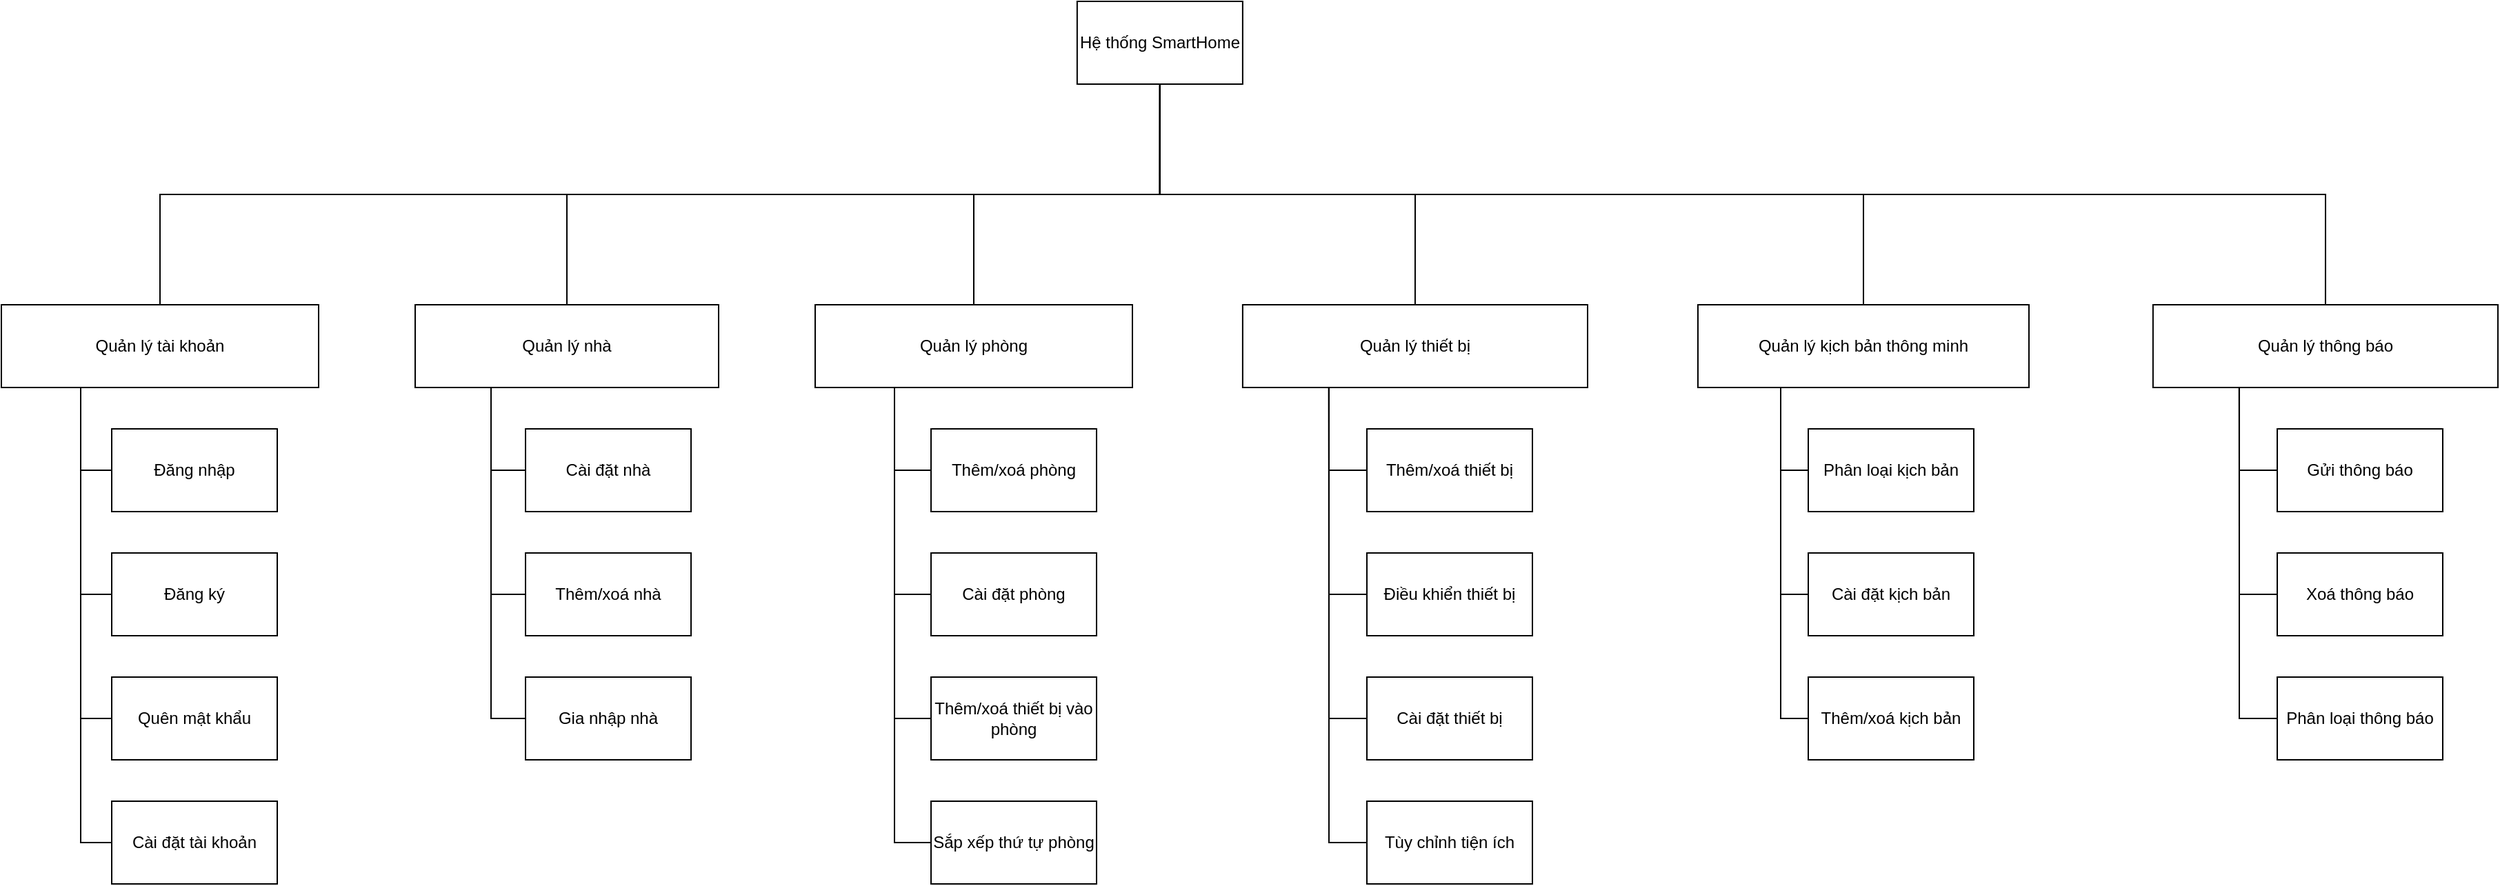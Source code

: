 <mxfile version="25.0.3" pages="27">
  <diagram id="C5RBs43oDa-KdzZeNtuy" name="FDD-Main">
    <mxGraphModel dx="2261" dy="744" grid="1" gridSize="10" guides="1" tooltips="1" connect="1" arrows="1" fold="1" page="1" pageScale="1" pageWidth="827" pageHeight="1169" math="0" shadow="0">
      <root>
        <mxCell id="WIyWlLk6GJQsqaUBKTNV-0" />
        <mxCell id="WIyWlLk6GJQsqaUBKTNV-1" parent="WIyWlLk6GJQsqaUBKTNV-0" />
        <mxCell id="lWrojG8ZAEGJMrB_fnO6-37" style="edgeStyle=orthogonalEdgeStyle;rounded=0;orthogonalLoop=1;jettySize=auto;html=1;exitX=0.5;exitY=1;exitDx=0;exitDy=0;entryX=0.5;entryY=0;entryDx=0;entryDy=0;endArrow=none;endFill=0;" parent="WIyWlLk6GJQsqaUBKTNV-1" source="lWrojG8ZAEGJMrB_fnO6-30" target="lWrojG8ZAEGJMrB_fnO6-31" edge="1">
          <mxGeometry relative="1" as="geometry" />
        </mxCell>
        <mxCell id="lWrojG8ZAEGJMrB_fnO6-30" value="Hệ thống SmartHome" style="rounded=0;whiteSpace=wrap;html=1;" parent="WIyWlLk6GJQsqaUBKTNV-1" vertex="1">
          <mxGeometry x="519.94" y="140" width="120" height="60" as="geometry" />
        </mxCell>
        <mxCell id="lwgh-rvu3t1g0YJXenew-2" style="edgeStyle=orthogonalEdgeStyle;rounded=0;orthogonalLoop=1;jettySize=auto;html=1;exitX=0.25;exitY=1;exitDx=0;exitDy=0;entryX=0;entryY=0.5;entryDx=0;entryDy=0;endArrow=none;endFill=0;" parent="WIyWlLk6GJQsqaUBKTNV-1" source="lWrojG8ZAEGJMrB_fnO6-31" target="lWrojG8ZAEGJMrB_fnO6-43" edge="1">
          <mxGeometry relative="1" as="geometry" />
        </mxCell>
        <mxCell id="lwgh-rvu3t1g0YJXenew-3" style="edgeStyle=orthogonalEdgeStyle;rounded=0;orthogonalLoop=1;jettySize=auto;html=1;exitX=0.25;exitY=1;exitDx=0;exitDy=0;entryX=0;entryY=0.5;entryDx=0;entryDy=0;endArrow=none;endFill=0;" parent="WIyWlLk6GJQsqaUBKTNV-1" source="lWrojG8ZAEGJMrB_fnO6-31" target="lWrojG8ZAEGJMrB_fnO6-44" edge="1">
          <mxGeometry relative="1" as="geometry" />
        </mxCell>
        <mxCell id="lwgh-rvu3t1g0YJXenew-4" style="edgeStyle=orthogonalEdgeStyle;rounded=0;orthogonalLoop=1;jettySize=auto;html=1;exitX=0.25;exitY=1;exitDx=0;exitDy=0;entryX=0;entryY=0.5;entryDx=0;entryDy=0;endArrow=none;endFill=0;" parent="WIyWlLk6GJQsqaUBKTNV-1" source="lWrojG8ZAEGJMrB_fnO6-31" target="lWrojG8ZAEGJMrB_fnO6-45" edge="1">
          <mxGeometry relative="1" as="geometry" />
        </mxCell>
        <mxCell id="ZnI_OXmdWYOGaNleJEPG-1" style="edgeStyle=orthogonalEdgeStyle;rounded=0;orthogonalLoop=1;jettySize=auto;html=1;exitX=0.25;exitY=1;exitDx=0;exitDy=0;entryX=0;entryY=0.5;entryDx=0;entryDy=0;endArrow=none;endFill=0;" parent="WIyWlLk6GJQsqaUBKTNV-1" source="lWrojG8ZAEGJMrB_fnO6-31" target="ZnI_OXmdWYOGaNleJEPG-0" edge="1">
          <mxGeometry relative="1" as="geometry" />
        </mxCell>
        <mxCell id="lWrojG8ZAEGJMrB_fnO6-31" value="Quản lý tài khoản" style="rounded=0;whiteSpace=wrap;html=1;" parent="WIyWlLk6GJQsqaUBKTNV-1" vertex="1">
          <mxGeometry x="-260" y="360" width="230" height="60" as="geometry" />
        </mxCell>
        <mxCell id="lWrojG8ZAEGJMrB_fnO6-38" style="edgeStyle=orthogonalEdgeStyle;rounded=0;orthogonalLoop=1;jettySize=auto;html=1;exitX=0.5;exitY=0;exitDx=0;exitDy=0;entryX=0.5;entryY=1;entryDx=0;entryDy=0;endArrow=none;endFill=0;" parent="WIyWlLk6GJQsqaUBKTNV-1" source="lWrojG8ZAEGJMrB_fnO6-32" target="lWrojG8ZAEGJMrB_fnO6-30" edge="1">
          <mxGeometry relative="1" as="geometry" />
        </mxCell>
        <mxCell id="lWrojG8ZAEGJMrB_fnO6-65" style="edgeStyle=orthogonalEdgeStyle;rounded=0;orthogonalLoop=1;jettySize=auto;html=1;entryX=0;entryY=0.5;entryDx=0;entryDy=0;endArrow=none;endFill=0;exitX=0.25;exitY=1;exitDx=0;exitDy=0;" parent="WIyWlLk6GJQsqaUBKTNV-1" source="lWrojG8ZAEGJMrB_fnO6-32" target="lWrojG8ZAEGJMrB_fnO6-46" edge="1">
          <mxGeometry relative="1" as="geometry">
            <mxPoint x="170" y="420" as="sourcePoint" />
          </mxGeometry>
        </mxCell>
        <mxCell id="lWrojG8ZAEGJMrB_fnO6-32" value="Quản lý nhà" style="rounded=0;whiteSpace=wrap;html=1;" parent="WIyWlLk6GJQsqaUBKTNV-1" vertex="1">
          <mxGeometry x="40" y="360" width="220" height="60" as="geometry" />
        </mxCell>
        <mxCell id="lWrojG8ZAEGJMrB_fnO6-39" style="edgeStyle=orthogonalEdgeStyle;rounded=0;orthogonalLoop=1;jettySize=auto;html=1;exitX=0.5;exitY=0;exitDx=0;exitDy=0;endArrow=none;endFill=0;entryX=0.5;entryY=1;entryDx=0;entryDy=0;" parent="WIyWlLk6GJQsqaUBKTNV-1" source="lWrojG8ZAEGJMrB_fnO6-33" target="lWrojG8ZAEGJMrB_fnO6-30" edge="1">
          <mxGeometry relative="1" as="geometry">
            <mxPoint x="460" y="270" as="targetPoint" />
          </mxGeometry>
        </mxCell>
        <mxCell id="REANl_uHcf_742eDeE6I-1" style="edgeStyle=orthogonalEdgeStyle;rounded=0;orthogonalLoop=1;jettySize=auto;html=1;exitX=0.25;exitY=1;exitDx=0;exitDy=0;entryX=0;entryY=0.5;entryDx=0;entryDy=0;endArrow=none;endFill=0;" parent="WIyWlLk6GJQsqaUBKTNV-1" source="lWrojG8ZAEGJMrB_fnO6-33" target="REANl_uHcf_742eDeE6I-0" edge="1">
          <mxGeometry relative="1" as="geometry" />
        </mxCell>
        <mxCell id="lWrojG8ZAEGJMrB_fnO6-33" value="Quản lý phòng" style="rounded=0;whiteSpace=wrap;html=1;" parent="WIyWlLk6GJQsqaUBKTNV-1" vertex="1">
          <mxGeometry x="330" y="360" width="230" height="60" as="geometry" />
        </mxCell>
        <mxCell id="lWrojG8ZAEGJMrB_fnO6-40" style="edgeStyle=orthogonalEdgeStyle;rounded=0;orthogonalLoop=1;jettySize=auto;html=1;exitX=0.5;exitY=0;exitDx=0;exitDy=0;endArrow=none;endFill=0;entryX=0.5;entryY=1;entryDx=0;entryDy=0;" parent="WIyWlLk6GJQsqaUBKTNV-1" source="lWrojG8ZAEGJMrB_fnO6-34" target="lWrojG8ZAEGJMrB_fnO6-30" edge="1">
          <mxGeometry relative="1" as="geometry">
            <mxPoint x="460" y="270" as="targetPoint" />
          </mxGeometry>
        </mxCell>
        <mxCell id="lWrojG8ZAEGJMrB_fnO6-34" value="Quản lý thiết bị" style="rounded=0;whiteSpace=wrap;html=1;" parent="WIyWlLk6GJQsqaUBKTNV-1" vertex="1">
          <mxGeometry x="639.94" y="360" width="250.06" height="60" as="geometry" />
        </mxCell>
        <mxCell id="lWrojG8ZAEGJMrB_fnO6-41" style="edgeStyle=orthogonalEdgeStyle;rounded=0;orthogonalLoop=1;jettySize=auto;html=1;exitX=0.5;exitY=0;exitDx=0;exitDy=0;entryX=0.5;entryY=1;entryDx=0;entryDy=0;endArrow=none;endFill=0;" parent="WIyWlLk6GJQsqaUBKTNV-1" source="lWrojG8ZAEGJMrB_fnO6-35" target="lWrojG8ZAEGJMrB_fnO6-30" edge="1">
          <mxGeometry relative="1" as="geometry" />
        </mxCell>
        <mxCell id="Te3saxdoU-nNoS67MwyG-1" style="edgeStyle=orthogonalEdgeStyle;rounded=0;orthogonalLoop=1;jettySize=auto;html=1;exitX=0.25;exitY=1;exitDx=0;exitDy=0;entryX=0;entryY=0.5;entryDx=0;entryDy=0;endArrow=none;endFill=0;" parent="WIyWlLk6GJQsqaUBKTNV-1" source="lWrojG8ZAEGJMrB_fnO6-35" target="Te3saxdoU-nNoS67MwyG-0" edge="1">
          <mxGeometry relative="1" as="geometry" />
        </mxCell>
        <mxCell id="lWrojG8ZAEGJMrB_fnO6-35" value="Quản lý kịch bản thông minh" style="rounded=0;whiteSpace=wrap;html=1;" parent="WIyWlLk6GJQsqaUBKTNV-1" vertex="1">
          <mxGeometry x="970" y="360" width="240" height="60" as="geometry" />
        </mxCell>
        <mxCell id="lWrojG8ZAEGJMrB_fnO6-42" style="edgeStyle=orthogonalEdgeStyle;rounded=0;orthogonalLoop=1;jettySize=auto;html=1;exitX=0.5;exitY=0;exitDx=0;exitDy=0;endArrow=none;endFill=0;" parent="WIyWlLk6GJQsqaUBKTNV-1" source="lWrojG8ZAEGJMrB_fnO6-36" target="lWrojG8ZAEGJMrB_fnO6-30" edge="1">
          <mxGeometry relative="1" as="geometry" />
        </mxCell>
        <mxCell id="lWrojG8ZAEGJMrB_fnO6-36" value="Quản lý thông báo" style="rounded=0;whiteSpace=wrap;html=1;" parent="WIyWlLk6GJQsqaUBKTNV-1" vertex="1">
          <mxGeometry x="1299.94" y="360" width="250.06" height="60" as="geometry" />
        </mxCell>
        <mxCell id="lWrojG8ZAEGJMrB_fnO6-43" value="Đăng nhập" style="rounded=0;whiteSpace=wrap;html=1;" parent="WIyWlLk6GJQsqaUBKTNV-1" vertex="1">
          <mxGeometry x="-180" y="450" width="120" height="60" as="geometry" />
        </mxCell>
        <mxCell id="lWrojG8ZAEGJMrB_fnO6-44" value="Quên mật khẩu" style="rounded=0;whiteSpace=wrap;html=1;" parent="WIyWlLk6GJQsqaUBKTNV-1" vertex="1">
          <mxGeometry x="-180" y="630" width="120" height="60" as="geometry" />
        </mxCell>
        <mxCell id="lWrojG8ZAEGJMrB_fnO6-45" value="Cài đặt tài khoản" style="rounded=0;whiteSpace=wrap;html=1;" parent="WIyWlLk6GJQsqaUBKTNV-1" vertex="1">
          <mxGeometry x="-180" y="720" width="120" height="60" as="geometry" />
        </mxCell>
        <mxCell id="lWrojG8ZAEGJMrB_fnO6-46" value="Cài đặt nhà" style="rounded=0;whiteSpace=wrap;html=1;" parent="WIyWlLk6GJQsqaUBKTNV-1" vertex="1">
          <mxGeometry x="120" y="450" width="120" height="60" as="geometry" />
        </mxCell>
        <mxCell id="lWrojG8ZAEGJMrB_fnO6-66" style="edgeStyle=orthogonalEdgeStyle;rounded=0;orthogonalLoop=1;jettySize=auto;html=1;exitX=0;exitY=0.5;exitDx=0;exitDy=0;endArrow=none;endFill=0;entryX=0.25;entryY=1;entryDx=0;entryDy=0;" parent="WIyWlLk6GJQsqaUBKTNV-1" source="lWrojG8ZAEGJMrB_fnO6-47" target="lWrojG8ZAEGJMrB_fnO6-32" edge="1">
          <mxGeometry relative="1" as="geometry">
            <mxPoint x="170" y="420" as="targetPoint" />
          </mxGeometry>
        </mxCell>
        <mxCell id="lWrojG8ZAEGJMrB_fnO6-47" value="Thêm/xoá nhà" style="rounded=0;whiteSpace=wrap;html=1;" parent="WIyWlLk6GJQsqaUBKTNV-1" vertex="1">
          <mxGeometry x="120" y="540" width="120" height="60" as="geometry" />
        </mxCell>
        <mxCell id="lWrojG8ZAEGJMrB_fnO6-68" style="edgeStyle=orthogonalEdgeStyle;rounded=0;orthogonalLoop=1;jettySize=auto;html=1;exitX=0;exitY=0.5;exitDx=0;exitDy=0;entryX=0.25;entryY=1;entryDx=0;entryDy=0;endArrow=none;endFill=0;" parent="WIyWlLk6GJQsqaUBKTNV-1" source="lWrojG8ZAEGJMrB_fnO6-48" target="lWrojG8ZAEGJMrB_fnO6-32" edge="1">
          <mxGeometry relative="1" as="geometry" />
        </mxCell>
        <mxCell id="lWrojG8ZAEGJMrB_fnO6-48" value="Gia nhập nhà" style="rounded=0;whiteSpace=wrap;html=1;" parent="WIyWlLk6GJQsqaUBKTNV-1" vertex="1">
          <mxGeometry x="120" y="630" width="120" height="60" as="geometry" />
        </mxCell>
        <mxCell id="lWrojG8ZAEGJMrB_fnO6-70" style="edgeStyle=orthogonalEdgeStyle;rounded=0;orthogonalLoop=1;jettySize=auto;html=1;exitX=0;exitY=0.5;exitDx=0;exitDy=0;entryX=0.25;entryY=1;entryDx=0;entryDy=0;endArrow=none;endFill=0;" parent="WIyWlLk6GJQsqaUBKTNV-1" source="lWrojG8ZAEGJMrB_fnO6-49" target="lWrojG8ZAEGJMrB_fnO6-33" edge="1">
          <mxGeometry relative="1" as="geometry" />
        </mxCell>
        <mxCell id="lWrojG8ZAEGJMrB_fnO6-49" value="Thêm/xoá phòng" style="rounded=0;whiteSpace=wrap;html=1;" parent="WIyWlLk6GJQsqaUBKTNV-1" vertex="1">
          <mxGeometry x="414" y="450" width="120" height="60" as="geometry" />
        </mxCell>
        <mxCell id="lWrojG8ZAEGJMrB_fnO6-71" style="edgeStyle=orthogonalEdgeStyle;rounded=0;orthogonalLoop=1;jettySize=auto;html=1;exitX=0;exitY=0.5;exitDx=0;exitDy=0;entryX=0.25;entryY=1;entryDx=0;entryDy=0;endArrow=none;endFill=0;" parent="WIyWlLk6GJQsqaUBKTNV-1" source="lWrojG8ZAEGJMrB_fnO6-50" target="lWrojG8ZAEGJMrB_fnO6-33" edge="1">
          <mxGeometry relative="1" as="geometry" />
        </mxCell>
        <mxCell id="lWrojG8ZAEGJMrB_fnO6-50" value="Thêm/xoá thiết bị vào phòng" style="rounded=0;whiteSpace=wrap;html=1;" parent="WIyWlLk6GJQsqaUBKTNV-1" vertex="1">
          <mxGeometry x="414" y="630" width="120" height="60" as="geometry" />
        </mxCell>
        <mxCell id="lWrojG8ZAEGJMrB_fnO6-72" style="edgeStyle=orthogonalEdgeStyle;rounded=0;orthogonalLoop=1;jettySize=auto;html=1;exitX=0;exitY=0.5;exitDx=0;exitDy=0;entryX=0.25;entryY=1;entryDx=0;entryDy=0;endArrow=none;endFill=0;" parent="WIyWlLk6GJQsqaUBKTNV-1" source="lWrojG8ZAEGJMrB_fnO6-51" target="lWrojG8ZAEGJMrB_fnO6-33" edge="1">
          <mxGeometry relative="1" as="geometry" />
        </mxCell>
        <mxCell id="lWrojG8ZAEGJMrB_fnO6-51" value="Sắp xếp thứ tự phòng" style="rounded=0;whiteSpace=wrap;html=1;" parent="WIyWlLk6GJQsqaUBKTNV-1" vertex="1">
          <mxGeometry x="414" y="720" width="120" height="60" as="geometry" />
        </mxCell>
        <mxCell id="lWrojG8ZAEGJMrB_fnO6-75" style="edgeStyle=orthogonalEdgeStyle;rounded=0;orthogonalLoop=1;jettySize=auto;html=1;exitX=0;exitY=0.5;exitDx=0;exitDy=0;entryX=0.25;entryY=1;entryDx=0;entryDy=0;endArrow=none;endFill=0;" parent="WIyWlLk6GJQsqaUBKTNV-1" source="lWrojG8ZAEGJMrB_fnO6-52" target="lWrojG8ZAEGJMrB_fnO6-34" edge="1">
          <mxGeometry relative="1" as="geometry" />
        </mxCell>
        <mxCell id="lWrojG8ZAEGJMrB_fnO6-52" value="Thêm/xoá thiết bị" style="rounded=0;whiteSpace=wrap;html=1;" parent="WIyWlLk6GJQsqaUBKTNV-1" vertex="1">
          <mxGeometry x="730" y="450" width="120" height="60" as="geometry" />
        </mxCell>
        <mxCell id="lWrojG8ZAEGJMrB_fnO6-74" style="edgeStyle=orthogonalEdgeStyle;rounded=0;orthogonalLoop=1;jettySize=auto;html=1;exitX=0;exitY=0.5;exitDx=0;exitDy=0;entryX=0.25;entryY=1;entryDx=0;entryDy=0;endArrow=none;endFill=0;" parent="WIyWlLk6GJQsqaUBKTNV-1" source="lWrojG8ZAEGJMrB_fnO6-53" target="lWrojG8ZAEGJMrB_fnO6-34" edge="1">
          <mxGeometry relative="1" as="geometry" />
        </mxCell>
        <mxCell id="lWrojG8ZAEGJMrB_fnO6-53" value="Điều khiển thiết bị" style="rounded=0;whiteSpace=wrap;html=1;" parent="WIyWlLk6GJQsqaUBKTNV-1" vertex="1">
          <mxGeometry x="730" y="540" width="120" height="60" as="geometry" />
        </mxCell>
        <mxCell id="lWrojG8ZAEGJMrB_fnO6-73" style="edgeStyle=orthogonalEdgeStyle;rounded=0;orthogonalLoop=1;jettySize=auto;html=1;exitX=0;exitY=0.5;exitDx=0;exitDy=0;entryX=0.25;entryY=1;entryDx=0;entryDy=0;endArrow=none;endFill=0;" parent="WIyWlLk6GJQsqaUBKTNV-1" source="lWrojG8ZAEGJMrB_fnO6-54" target="lWrojG8ZAEGJMrB_fnO6-34" edge="1">
          <mxGeometry relative="1" as="geometry" />
        </mxCell>
        <mxCell id="lWrojG8ZAEGJMrB_fnO6-54" value="Cài đặt thiết bị" style="rounded=0;whiteSpace=wrap;html=1;" parent="WIyWlLk6GJQsqaUBKTNV-1" vertex="1">
          <mxGeometry x="730" y="630" width="120" height="60" as="geometry" />
        </mxCell>
        <mxCell id="lWrojG8ZAEGJMrB_fnO6-77" style="edgeStyle=orthogonalEdgeStyle;rounded=0;orthogonalLoop=1;jettySize=auto;html=1;exitX=0;exitY=0.5;exitDx=0;exitDy=0;entryX=0.25;entryY=1;entryDx=0;entryDy=0;endArrow=none;endFill=0;" parent="WIyWlLk6GJQsqaUBKTNV-1" source="lWrojG8ZAEGJMrB_fnO6-55" target="lWrojG8ZAEGJMrB_fnO6-35" edge="1">
          <mxGeometry relative="1" as="geometry" />
        </mxCell>
        <mxCell id="lWrojG8ZAEGJMrB_fnO6-55" value="Phân loại kịch bản" style="rounded=0;whiteSpace=wrap;html=1;" parent="WIyWlLk6GJQsqaUBKTNV-1" vertex="1">
          <mxGeometry x="1050" y="450" width="120" height="60" as="geometry" />
        </mxCell>
        <mxCell id="lWrojG8ZAEGJMrB_fnO6-78" style="edgeStyle=orthogonalEdgeStyle;rounded=0;orthogonalLoop=1;jettySize=auto;html=1;exitX=0;exitY=0.5;exitDx=0;exitDy=0;entryX=0.25;entryY=1;entryDx=0;entryDy=0;endArrow=none;endFill=0;" parent="WIyWlLk6GJQsqaUBKTNV-1" source="lWrojG8ZAEGJMrB_fnO6-56" target="lWrojG8ZAEGJMrB_fnO6-35" edge="1">
          <mxGeometry relative="1" as="geometry" />
        </mxCell>
        <mxCell id="lWrojG8ZAEGJMrB_fnO6-56" value="Cài đặt kịch bản" style="rounded=0;whiteSpace=wrap;html=1;" parent="WIyWlLk6GJQsqaUBKTNV-1" vertex="1">
          <mxGeometry x="1050" y="540" width="120" height="60" as="geometry" />
        </mxCell>
        <mxCell id="lWrojG8ZAEGJMrB_fnO6-80" style="edgeStyle=orthogonalEdgeStyle;rounded=0;orthogonalLoop=1;jettySize=auto;html=1;exitX=0;exitY=0.5;exitDx=0;exitDy=0;entryX=0.25;entryY=1;entryDx=0;entryDy=0;endArrow=none;endFill=0;" parent="WIyWlLk6GJQsqaUBKTNV-1" source="lWrojG8ZAEGJMrB_fnO6-58" target="lWrojG8ZAEGJMrB_fnO6-36" edge="1">
          <mxGeometry relative="1" as="geometry" />
        </mxCell>
        <mxCell id="lWrojG8ZAEGJMrB_fnO6-58" value="Gửi thông báo" style="rounded=0;whiteSpace=wrap;html=1;" parent="WIyWlLk6GJQsqaUBKTNV-1" vertex="1">
          <mxGeometry x="1390" y="450" width="120" height="60" as="geometry" />
        </mxCell>
        <mxCell id="lWrojG8ZAEGJMrB_fnO6-81" style="edgeStyle=orthogonalEdgeStyle;rounded=0;orthogonalLoop=1;jettySize=auto;html=1;exitX=0;exitY=0.5;exitDx=0;exitDy=0;entryX=0.25;entryY=1;entryDx=0;entryDy=0;endArrow=none;endFill=0;" parent="WIyWlLk6GJQsqaUBKTNV-1" source="lWrojG8ZAEGJMrB_fnO6-59" target="lWrojG8ZAEGJMrB_fnO6-36" edge="1">
          <mxGeometry relative="1" as="geometry" />
        </mxCell>
        <mxCell id="lWrojG8ZAEGJMrB_fnO6-59" value="Xoá thông báo" style="rounded=0;whiteSpace=wrap;html=1;" parent="WIyWlLk6GJQsqaUBKTNV-1" vertex="1">
          <mxGeometry x="1390" y="540" width="120" height="60" as="geometry" />
        </mxCell>
        <mxCell id="lWrojG8ZAEGJMrB_fnO6-82" style="edgeStyle=orthogonalEdgeStyle;rounded=0;orthogonalLoop=1;jettySize=auto;html=1;exitX=0;exitY=0.5;exitDx=0;exitDy=0;entryX=0.25;entryY=1;entryDx=0;entryDy=0;endArrow=none;endFill=0;" parent="WIyWlLk6GJQsqaUBKTNV-1" source="lWrojG8ZAEGJMrB_fnO6-60" target="lWrojG8ZAEGJMrB_fnO6-36" edge="1">
          <mxGeometry relative="1" as="geometry" />
        </mxCell>
        <mxCell id="lWrojG8ZAEGJMrB_fnO6-60" value="Phân loại thông báo" style="rounded=0;whiteSpace=wrap;html=1;" parent="WIyWlLk6GJQsqaUBKTNV-1" vertex="1">
          <mxGeometry x="1390" y="630" width="120" height="60" as="geometry" />
        </mxCell>
        <mxCell id="lWrojG8ZAEGJMrB_fnO6-76" style="edgeStyle=orthogonalEdgeStyle;rounded=0;orthogonalLoop=1;jettySize=auto;html=1;exitX=0;exitY=0.5;exitDx=0;exitDy=0;entryX=0.25;entryY=1;entryDx=0;entryDy=0;endArrow=none;endFill=0;" parent="WIyWlLk6GJQsqaUBKTNV-1" source="lWrojG8ZAEGJMrB_fnO6-64" target="lWrojG8ZAEGJMrB_fnO6-34" edge="1">
          <mxGeometry relative="1" as="geometry" />
        </mxCell>
        <mxCell id="lWrojG8ZAEGJMrB_fnO6-64" value="Tùy chỉnh tiện ích" style="rounded=0;whiteSpace=wrap;html=1;" parent="WIyWlLk6GJQsqaUBKTNV-1" vertex="1">
          <mxGeometry x="730" y="720" width="120" height="60" as="geometry" />
        </mxCell>
        <mxCell id="REANl_uHcf_742eDeE6I-0" value="Cài đặt phòng" style="rounded=0;whiteSpace=wrap;html=1;" parent="WIyWlLk6GJQsqaUBKTNV-1" vertex="1">
          <mxGeometry x="414" y="540" width="120" height="60" as="geometry" />
        </mxCell>
        <mxCell id="Te3saxdoU-nNoS67MwyG-0" value="Thêm/xoá kịch bản" style="rounded=0;whiteSpace=wrap;html=1;" parent="WIyWlLk6GJQsqaUBKTNV-1" vertex="1">
          <mxGeometry x="1050" y="630" width="120" height="60" as="geometry" />
        </mxCell>
        <mxCell id="ZnI_OXmdWYOGaNleJEPG-0" value="Đăng ký" style="rounded=0;whiteSpace=wrap;html=1;" parent="WIyWlLk6GJQsqaUBKTNV-1" vertex="1">
          <mxGeometry x="-180" y="540" width="120" height="60" as="geometry" />
        </mxCell>
      </root>
    </mxGraphModel>
  </diagram>
  <diagram id="sO-K0KeNw8wq4QjqhWYh" name="FDD-Hệ quản lý thiết bị">
    <mxGraphModel dx="2284" dy="744" grid="1" gridSize="10" guides="1" tooltips="1" connect="1" arrows="1" fold="1" page="1" pageScale="1" pageWidth="850" pageHeight="1100" math="0" shadow="0">
      <root>
        <mxCell id="0" />
        <mxCell id="1" parent="0" />
        <mxCell id="TTfGzbpT7r4LJY1bJnti-1" style="edgeStyle=orthogonalEdgeStyle;rounded=0;orthogonalLoop=1;jettySize=auto;html=1;exitX=0.5;exitY=1;exitDx=0;exitDy=0;entryX=0.5;entryY=0;entryDx=0;entryDy=0;endArrow=none;endFill=0;fontSize=15;" parent="1" source="TTfGzbpT7r4LJY1bJnti-2" target="TTfGzbpT7r4LJY1bJnti-6" edge="1">
          <mxGeometry relative="1" as="geometry" />
        </mxCell>
        <mxCell id="TTfGzbpT7r4LJY1bJnti-2" value="Hệ quản lý thiết bị" style="rounded=0;whiteSpace=wrap;html=1;fontSize=15;" parent="1" vertex="1">
          <mxGeometry x="260.0" y="140" width="120" height="60" as="geometry" />
        </mxCell>
        <mxCell id="TTfGzbpT7r4LJY1bJnti-6" value="1.1 Thêm/xoá thiết bị" style="rounded=0;whiteSpace=wrap;html=1;fontSize=15;" parent="1" vertex="1">
          <mxGeometry x="-260" y="360" width="230" height="60" as="geometry" />
        </mxCell>
        <mxCell id="TTfGzbpT7r4LJY1bJnti-7" style="edgeStyle=orthogonalEdgeStyle;rounded=0;orthogonalLoop=1;jettySize=auto;html=1;exitX=0.5;exitY=0;exitDx=0;exitDy=0;entryX=0.5;entryY=1;entryDx=0;entryDy=0;endArrow=none;endFill=0;fontSize=15;" parent="1" source="TTfGzbpT7r4LJY1bJnti-9" target="TTfGzbpT7r4LJY1bJnti-2" edge="1">
          <mxGeometry relative="1" as="geometry" />
        </mxCell>
        <mxCell id="TTfGzbpT7r4LJY1bJnti-9" value="1.2 Điều khiển thiết bị" style="rounded=0;whiteSpace=wrap;html=1;fontSize=15;" parent="1" vertex="1">
          <mxGeometry x="40" y="360" width="220" height="60" as="geometry" />
        </mxCell>
        <mxCell id="TTfGzbpT7r4LJY1bJnti-10" style="edgeStyle=orthogonalEdgeStyle;rounded=0;orthogonalLoop=1;jettySize=auto;html=1;exitX=0.5;exitY=0;exitDx=0;exitDy=0;endArrow=none;endFill=0;entryX=0.5;entryY=1;entryDx=0;entryDy=0;fontSize=15;" parent="1" source="TTfGzbpT7r4LJY1bJnti-11" target="TTfGzbpT7r4LJY1bJnti-2" edge="1">
          <mxGeometry relative="1" as="geometry">
            <mxPoint x="460" y="270" as="targetPoint" />
          </mxGeometry>
        </mxCell>
        <mxCell id="-Q9a-ElH-PzE8bRXEluL-4" style="edgeStyle=orthogonalEdgeStyle;rounded=0;orthogonalLoop=1;jettySize=auto;html=1;exitX=0.25;exitY=1;exitDx=0;exitDy=0;entryX=0;entryY=0.5;entryDx=0;entryDy=0;endArrow=none;endFill=0;fontSize=15;" parent="1" source="TTfGzbpT7r4LJY1bJnti-11" target="-Q9a-ElH-PzE8bRXEluL-1" edge="1">
          <mxGeometry relative="1" as="geometry" />
        </mxCell>
        <mxCell id="TTfGzbpT7r4LJY1bJnti-11" value="1.3 Cài đặt thiết bị" style="rounded=0;whiteSpace=wrap;html=1;fontSize=15;" parent="1" vertex="1">
          <mxGeometry x="330" y="360" width="230" height="60" as="geometry" />
        </mxCell>
        <mxCell id="TTfGzbpT7r4LJY1bJnti-12" style="edgeStyle=orthogonalEdgeStyle;rounded=0;orthogonalLoop=1;jettySize=auto;html=1;exitX=0.5;exitY=0;exitDx=0;exitDy=0;endArrow=none;endFill=0;entryX=0.5;entryY=1;entryDx=0;entryDy=0;fontSize=15;" parent="1" source="TTfGzbpT7r4LJY1bJnti-13" target="TTfGzbpT7r4LJY1bJnti-2" edge="1">
          <mxGeometry relative="1" as="geometry">
            <mxPoint x="460" y="270" as="targetPoint" />
          </mxGeometry>
        </mxCell>
        <mxCell id="TTfGzbpT7r4LJY1bJnti-13" value="1.4 Tùy chỉnh tiện ích" style="rounded=0;whiteSpace=wrap;html=1;fontSize=15;" parent="1" vertex="1">
          <mxGeometry x="639.94" y="360" width="250.06" height="60" as="geometry" />
        </mxCell>
        <mxCell id="TTfGzbpT7r4LJY1bJnti-26" style="edgeStyle=orthogonalEdgeStyle;rounded=0;orthogonalLoop=1;jettySize=auto;html=1;exitX=0;exitY=0.5;exitDx=0;exitDy=0;entryX=0.25;entryY=1;entryDx=0;entryDy=0;endArrow=none;endFill=0;fontSize=15;" parent="1" source="TTfGzbpT7r4LJY1bJnti-27" target="TTfGzbpT7r4LJY1bJnti-11" edge="1">
          <mxGeometry relative="1" as="geometry" />
        </mxCell>
        <mxCell id="TTfGzbpT7r4LJY1bJnti-27" value="1.3.1&lt;div&gt;&amp;nbsp;Thay đổi thông tin thiết bị&lt;/div&gt;" style="rounded=0;whiteSpace=wrap;html=1;fontSize=15;" parent="1" vertex="1">
          <mxGeometry x="414" y="450" width="120" height="60" as="geometry" />
        </mxCell>
        <mxCell id="TTfGzbpT7r4LJY1bJnti-28" style="edgeStyle=orthogonalEdgeStyle;rounded=0;orthogonalLoop=1;jettySize=auto;html=1;exitX=0;exitY=0.5;exitDx=0;exitDy=0;entryX=0.25;entryY=1;entryDx=0;entryDy=0;endArrow=none;endFill=0;fontSize=15;" parent="1" source="TTfGzbpT7r4LJY1bJnti-29" target="TTfGzbpT7r4LJY1bJnti-11" edge="1">
          <mxGeometry relative="1" as="geometry" />
        </mxCell>
        <mxCell id="TTfGzbpT7r4LJY1bJnti-29" value="1.3.2&lt;div&gt;Tạo nhóm thiết bị&lt;/div&gt;" style="rounded=0;whiteSpace=wrap;html=1;fontSize=15;" parent="1" vertex="1">
          <mxGeometry x="414" y="540" width="120" height="60" as="geometry" />
        </mxCell>
        <mxCell id="TTfGzbpT7r4LJY1bJnti-30" style="edgeStyle=orthogonalEdgeStyle;rounded=0;orthogonalLoop=1;jettySize=auto;html=1;exitX=0;exitY=0.5;exitDx=0;exitDy=0;entryX=0.25;entryY=1;entryDx=0;entryDy=0;endArrow=none;endFill=0;fontSize=15;" parent="1" source="TTfGzbpT7r4LJY1bJnti-31" target="TTfGzbpT7r4LJY1bJnti-11" edge="1">
          <mxGeometry relative="1" as="geometry" />
        </mxCell>
        <mxCell id="TTfGzbpT7r4LJY1bJnti-31" value="1.3.3&lt;div&gt;Chia sẻ thiết bị&lt;/div&gt;" style="rounded=0;whiteSpace=wrap;html=1;fontSize=15;" parent="1" vertex="1">
          <mxGeometry x="414" y="630" width="120" height="60" as="geometry" />
        </mxCell>
        <mxCell id="TTfGzbpT7r4LJY1bJnti-32" style="edgeStyle=orthogonalEdgeStyle;rounded=0;orthogonalLoop=1;jettySize=auto;html=1;exitX=0;exitY=0.5;exitDx=0;exitDy=0;entryX=0.25;entryY=1;entryDx=0;entryDy=0;endArrow=none;endFill=0;fontSize=15;" parent="1" source="TTfGzbpT7r4LJY1bJnti-33" target="TTfGzbpT7r4LJY1bJnti-13" edge="1">
          <mxGeometry relative="1" as="geometry" />
        </mxCell>
        <mxCell id="TTfGzbpT7r4LJY1bJnti-33" value="1.4.1&lt;div&gt;Sắp xếp thứ tự&lt;/div&gt;" style="rounded=0;whiteSpace=wrap;html=1;fontSize=15;" parent="1" vertex="1">
          <mxGeometry x="730" y="450" width="120" height="60" as="geometry" />
        </mxCell>
        <mxCell id="TTfGzbpT7r4LJY1bJnti-34" style="edgeStyle=orthogonalEdgeStyle;rounded=0;orthogonalLoop=1;jettySize=auto;html=1;exitX=0;exitY=0.5;exitDx=0;exitDy=0;entryX=0.25;entryY=1;entryDx=0;entryDy=0;endArrow=none;endFill=0;fontSize=15;" parent="1" source="TTfGzbpT7r4LJY1bJnti-35" target="TTfGzbpT7r4LJY1bJnti-13" edge="1">
          <mxGeometry relative="1" as="geometry" />
        </mxCell>
        <mxCell id="TTfGzbpT7r4LJY1bJnti-35" value="1.4.2&lt;div&gt;Ẩn thiết bị&lt;/div&gt;" style="rounded=0;whiteSpace=wrap;html=1;fontSize=15;" parent="1" vertex="1">
          <mxGeometry x="730" y="540" width="120" height="60" as="geometry" />
        </mxCell>
        <mxCell id="TTfGzbpT7r4LJY1bJnti-36" style="edgeStyle=orthogonalEdgeStyle;rounded=0;orthogonalLoop=1;jettySize=auto;html=1;exitX=0;exitY=0.5;exitDx=0;exitDy=0;entryX=0.25;entryY=1;entryDx=0;entryDy=0;endArrow=none;endFill=0;fontSize=15;" parent="1" source="TTfGzbpT7r4LJY1bJnti-37" target="TTfGzbpT7r4LJY1bJnti-13" edge="1">
          <mxGeometry relative="1" as="geometry" />
        </mxCell>
        <mxCell id="TTfGzbpT7r4LJY1bJnti-37" value="1.4.3&lt;div&gt;Thay đổi phòng&lt;/div&gt;" style="rounded=0;whiteSpace=wrap;html=1;fontSize=15;" parent="1" vertex="1">
          <mxGeometry x="730" y="630" width="120" height="60" as="geometry" />
        </mxCell>
        <mxCell id="-Q9a-ElH-PzE8bRXEluL-1" value="1.3.4&lt;div&gt;Kiểm tra firmware&lt;/div&gt;" style="rounded=0;whiteSpace=wrap;html=1;fontSize=15;" parent="1" vertex="1">
          <mxGeometry x="414" y="720" width="120" height="60" as="geometry" />
        </mxCell>
      </root>
    </mxGraphModel>
  </diagram>
  <diagram id="H-hpBVWJpIlun_kSz33G" name="FDD-Hệ quản lý tài khoản">
    <mxGraphModel dx="2284" dy="744" grid="1" gridSize="10" guides="1" tooltips="1" connect="1" arrows="1" fold="1" page="1" pageScale="1" pageWidth="850" pageHeight="1100" math="0" shadow="0">
      <root>
        <mxCell id="0" />
        <mxCell id="1" parent="0" />
        <mxCell id="-gc29FD_vJq3-cKBbNCl-1" style="edgeStyle=orthogonalEdgeStyle;rounded=0;orthogonalLoop=1;jettySize=auto;html=1;exitX=0.5;exitY=1;exitDx=0;exitDy=0;entryX=0.5;entryY=0;entryDx=0;entryDy=0;endArrow=none;endFill=0;fontSize=15;" parent="1" source="-gc29FD_vJq3-cKBbNCl-2" target="-gc29FD_vJq3-cKBbNCl-6" edge="1">
          <mxGeometry relative="1" as="geometry" />
        </mxCell>
        <mxCell id="7w7d7GvehhrzDQ985-FP-2" style="edgeStyle=orthogonalEdgeStyle;rounded=0;orthogonalLoop=1;jettySize=auto;html=1;exitX=0.5;exitY=1;exitDx=0;exitDy=0;endArrow=none;endFill=0;fontSize=15;" parent="1" source="-gc29FD_vJq3-cKBbNCl-2" target="7w7d7GvehhrzDQ985-FP-1" edge="1">
          <mxGeometry relative="1" as="geometry" />
        </mxCell>
        <mxCell id="-gc29FD_vJq3-cKBbNCl-2" value="Hệ quản lý tài khoản" style="rounded=0;whiteSpace=wrap;html=1;fontSize=15;" parent="1" vertex="1">
          <mxGeometry x="-60.0" y="140" width="120" height="60" as="geometry" />
        </mxCell>
        <mxCell id="-gc29FD_vJq3-cKBbNCl-6" value="2.2 Đăng ký" style="rounded=0;whiteSpace=wrap;html=1;fontSize=15;" parent="1" vertex="1">
          <mxGeometry x="-260" y="360" width="230" height="60" as="geometry" />
        </mxCell>
        <mxCell id="-gc29FD_vJq3-cKBbNCl-7" style="edgeStyle=orthogonalEdgeStyle;rounded=0;orthogonalLoop=1;jettySize=auto;html=1;exitX=0.5;exitY=0;exitDx=0;exitDy=0;entryX=0.5;entryY=1;entryDx=0;entryDy=0;endArrow=none;endFill=0;fontSize=15;" parent="1" source="-gc29FD_vJq3-cKBbNCl-9" target="-gc29FD_vJq3-cKBbNCl-2" edge="1">
          <mxGeometry relative="1" as="geometry" />
        </mxCell>
        <mxCell id="-gc29FD_vJq3-cKBbNCl-9" value="2.3 Quên mật khẩu" style="rounded=0;whiteSpace=wrap;html=1;fontSize=15;" parent="1" vertex="1">
          <mxGeometry x="40" y="360" width="220" height="60" as="geometry" />
        </mxCell>
        <mxCell id="-gc29FD_vJq3-cKBbNCl-10" style="edgeStyle=orthogonalEdgeStyle;rounded=0;orthogonalLoop=1;jettySize=auto;html=1;exitX=0.5;exitY=0;exitDx=0;exitDy=0;endArrow=none;endFill=0;entryX=0.5;entryY=1;entryDx=0;entryDy=0;fontSize=15;" parent="1" source="-gc29FD_vJq3-cKBbNCl-11" target="-gc29FD_vJq3-cKBbNCl-2" edge="1">
          <mxGeometry relative="1" as="geometry">
            <mxPoint x="460" y="270" as="targetPoint" />
          </mxGeometry>
        </mxCell>
        <mxCell id="-gc29FD_vJq3-cKBbNCl-11" value="2.4 Cài đặt tài khoản" style="rounded=0;whiteSpace=wrap;html=1;fontSize=15;" parent="1" vertex="1">
          <mxGeometry x="330" y="360" width="230" height="60" as="geometry" />
        </mxCell>
        <mxCell id="-gc29FD_vJq3-cKBbNCl-26" style="edgeStyle=orthogonalEdgeStyle;rounded=0;orthogonalLoop=1;jettySize=auto;html=1;exitX=0;exitY=0.5;exitDx=0;exitDy=0;entryX=0.25;entryY=1;entryDx=0;entryDy=0;endArrow=none;endFill=0;fontSize=15;" parent="1" source="-gc29FD_vJq3-cKBbNCl-27" target="-gc29FD_vJq3-cKBbNCl-11" edge="1">
          <mxGeometry relative="1" as="geometry" />
        </mxCell>
        <mxCell id="-gc29FD_vJq3-cKBbNCl-27" value="2.4.1&lt;div&gt;Thay đổi thông tin cá nhân&lt;/div&gt;" style="rounded=0;whiteSpace=wrap;html=1;fontSize=15;" parent="1" vertex="1">
          <mxGeometry x="414" y="450" width="120" height="60" as="geometry" />
        </mxCell>
        <mxCell id="-gc29FD_vJq3-cKBbNCl-28" style="edgeStyle=orthogonalEdgeStyle;rounded=0;orthogonalLoop=1;jettySize=auto;html=1;exitX=0;exitY=0.5;exitDx=0;exitDy=0;entryX=0.25;entryY=1;entryDx=0;entryDy=0;endArrow=none;endFill=0;fontSize=15;" parent="1" source="-gc29FD_vJq3-cKBbNCl-29" target="-gc29FD_vJq3-cKBbNCl-11" edge="1">
          <mxGeometry relative="1" as="geometry" />
        </mxCell>
        <mxCell id="-gc29FD_vJq3-cKBbNCl-29" value="2.4.2&lt;div&gt;Bảo mật tài khoản&lt;/div&gt;" style="rounded=0;whiteSpace=wrap;html=1;fontSize=15;" parent="1" vertex="1">
          <mxGeometry x="414" y="540" width="120" height="60" as="geometry" />
        </mxCell>
        <mxCell id="Vs8a_Mkd5uT02wZ5QY8x-1" value="2.4.3&lt;div&gt;Xoá tài khoản&lt;/div&gt;" style="rounded=0;whiteSpace=wrap;html=1;fontSize=15;" parent="1" vertex="1">
          <mxGeometry x="414" y="630" width="120" height="60" as="geometry" />
        </mxCell>
        <mxCell id="Vs8a_Mkd5uT02wZ5QY8x-2" style="edgeStyle=orthogonalEdgeStyle;rounded=0;orthogonalLoop=1;jettySize=auto;html=1;exitX=0.25;exitY=1;exitDx=0;exitDy=0;entryX=0.008;entryY=0.617;entryDx=0;entryDy=0;entryPerimeter=0;endArrow=none;endFill=0;fontSize=15;" parent="1" source="-gc29FD_vJq3-cKBbNCl-11" target="Vs8a_Mkd5uT02wZ5QY8x-1" edge="1">
          <mxGeometry relative="1" as="geometry" />
        </mxCell>
        <mxCell id="7w7d7GvehhrzDQ985-FP-1" value="2.1 Đăng nhập" style="rounded=0;whiteSpace=wrap;html=1;fontSize=15;" parent="1" vertex="1">
          <mxGeometry x="-560" y="360" width="230" height="60" as="geometry" />
        </mxCell>
      </root>
    </mxGraphModel>
  </diagram>
  <diagram id="JzXk5hqZ91VwFbSrjNVn" name="FDD-Hệ quản lý nhà">
    <mxGraphModel dx="2284" dy="744" grid="1" gridSize="10" guides="1" tooltips="1" connect="1" arrows="1" fold="1" page="1" pageScale="1" pageWidth="850" pageHeight="1100" math="0" shadow="0">
      <root>
        <mxCell id="0" />
        <mxCell id="1" parent="0" />
        <mxCell id="IKjWGnQQqSoXa8pHSr6o-1" style="edgeStyle=orthogonalEdgeStyle;rounded=0;orthogonalLoop=1;jettySize=auto;html=1;exitX=0.5;exitY=1;exitDx=0;exitDy=0;entryX=0.5;entryY=0;entryDx=0;entryDy=0;endArrow=none;endFill=0;fontSize=15;" parent="1" source="IKjWGnQQqSoXa8pHSr6o-2" target="IKjWGnQQqSoXa8pHSr6o-3" edge="1">
          <mxGeometry relative="1" as="geometry" />
        </mxCell>
        <mxCell id="IKjWGnQQqSoXa8pHSr6o-2" value="Hệ quản lý nhà" style="rounded=0;whiteSpace=wrap;html=1;fontSize=15;" parent="1" vertex="1">
          <mxGeometry x="90.0" y="130" width="120" height="60" as="geometry" />
        </mxCell>
        <mxCell id="IKjWGnQQqSoXa8pHSr6o-3" value="3.1 Thêm/xoá nhà" style="rounded=0;whiteSpace=wrap;html=1;fontSize=15;" parent="1" vertex="1">
          <mxGeometry x="-260" y="360" width="230" height="60" as="geometry" />
        </mxCell>
        <mxCell id="IKjWGnQQqSoXa8pHSr6o-4" style="edgeStyle=orthogonalEdgeStyle;rounded=0;orthogonalLoop=1;jettySize=auto;html=1;exitX=0.5;exitY=0;exitDx=0;exitDy=0;entryX=0.5;entryY=1;entryDx=0;entryDy=0;endArrow=none;endFill=0;fontSize=15;" parent="1" source="IKjWGnQQqSoXa8pHSr6o-5" target="IKjWGnQQqSoXa8pHSr6o-2" edge="1">
          <mxGeometry relative="1" as="geometry" />
        </mxCell>
        <mxCell id="IKjWGnQQqSoXa8pHSr6o-5" value="3.2 Gia nhập nhà" style="rounded=0;whiteSpace=wrap;html=1;fontSize=15;" parent="1" vertex="1">
          <mxGeometry x="40" y="360" width="220" height="60" as="geometry" />
        </mxCell>
        <mxCell id="IKjWGnQQqSoXa8pHSr6o-6" style="edgeStyle=orthogonalEdgeStyle;rounded=0;orthogonalLoop=1;jettySize=auto;html=1;exitX=0.5;exitY=0;exitDx=0;exitDy=0;endArrow=none;endFill=0;entryX=0.5;entryY=1;entryDx=0;entryDy=0;fontSize=15;" parent="1" source="IKjWGnQQqSoXa8pHSr6o-8" target="IKjWGnQQqSoXa8pHSr6o-2" edge="1">
          <mxGeometry relative="1" as="geometry">
            <mxPoint x="460" y="270" as="targetPoint" />
          </mxGeometry>
        </mxCell>
        <mxCell id="IKjWGnQQqSoXa8pHSr6o-7" style="edgeStyle=orthogonalEdgeStyle;rounded=0;orthogonalLoop=1;jettySize=auto;html=1;exitX=0.25;exitY=1;exitDx=0;exitDy=0;entryX=0;entryY=0.5;entryDx=0;entryDy=0;endArrow=none;endFill=0;fontSize=15;" parent="1" source="IKjWGnQQqSoXa8pHSr6o-8" target="IKjWGnQQqSoXa8pHSr6o-23" edge="1">
          <mxGeometry relative="1" as="geometry" />
        </mxCell>
        <mxCell id="IKjWGnQQqSoXa8pHSr6o-8" value="3.3 Cài đặt nhà" style="rounded=0;whiteSpace=wrap;html=1;fontSize=15;" parent="1" vertex="1">
          <mxGeometry x="330" y="360" width="230" height="60" as="geometry" />
        </mxCell>
        <mxCell id="IKjWGnQQqSoXa8pHSr6o-11" style="edgeStyle=orthogonalEdgeStyle;rounded=0;orthogonalLoop=1;jettySize=auto;html=1;exitX=0;exitY=0.5;exitDx=0;exitDy=0;entryX=0.25;entryY=1;entryDx=0;entryDy=0;endArrow=none;endFill=0;fontSize=15;" parent="1" source="IKjWGnQQqSoXa8pHSr6o-12" target="IKjWGnQQqSoXa8pHSr6o-8" edge="1">
          <mxGeometry relative="1" as="geometry" />
        </mxCell>
        <mxCell id="IKjWGnQQqSoXa8pHSr6o-12" value="3.3.1&lt;div&gt;Thay đổi thông tin nhà&lt;/div&gt;" style="rounded=0;whiteSpace=wrap;html=1;fontSize=15;" parent="1" vertex="1">
          <mxGeometry x="414" y="450" width="120" height="60" as="geometry" />
        </mxCell>
        <mxCell id="IKjWGnQQqSoXa8pHSr6o-15" style="edgeStyle=orthogonalEdgeStyle;rounded=0;orthogonalLoop=1;jettySize=auto;html=1;exitX=0;exitY=0.5;exitDx=0;exitDy=0;entryX=0.25;entryY=1;entryDx=0;entryDy=0;endArrow=none;endFill=0;fontSize=15;" parent="1" source="IKjWGnQQqSoXa8pHSr6o-16" target="IKjWGnQQqSoXa8pHSr6o-8" edge="1">
          <mxGeometry relative="1" as="geometry" />
        </mxCell>
        <mxCell id="IKjWGnQQqSoXa8pHSr6o-16" value="3.3.2&lt;div&gt;Thêm/xoá thành viên&lt;/div&gt;" style="rounded=0;whiteSpace=wrap;html=1;fontSize=15;" parent="1" vertex="1">
          <mxGeometry x="414" y="540" width="120" height="60" as="geometry" />
        </mxCell>
        <mxCell id="IKjWGnQQqSoXa8pHSr6o-23" value="3.3.3&lt;div&gt;Chuyển quyền sở hữu nhà&lt;/div&gt;" style="rounded=0;whiteSpace=wrap;html=1;fontSize=15;" parent="1" vertex="1">
          <mxGeometry x="414" y="630" width="120" height="60" as="geometry" />
        </mxCell>
      </root>
    </mxGraphModel>
  </diagram>
  <diagram id="dhtSSt05pj1a69cGfj6c" name="FDD-Hệ quản lý phòng">
    <mxGraphModel dx="2284" dy="744" grid="1" gridSize="10" guides="1" tooltips="1" connect="1" arrows="1" fold="1" page="1" pageScale="1" pageWidth="850" pageHeight="1100" math="0" shadow="0">
      <root>
        <mxCell id="0" />
        <mxCell id="1" parent="0" />
        <mxCell id="BV4Ng3nlLF1PLUaiVpaY-1" style="edgeStyle=orthogonalEdgeStyle;rounded=0;orthogonalLoop=1;jettySize=auto;html=1;exitX=0.5;exitY=1;exitDx=0;exitDy=0;entryX=0.5;entryY=0;entryDx=0;entryDy=0;endArrow=none;endFill=0;fontSize=15;" parent="1" source="BV4Ng3nlLF1PLUaiVpaY-2" target="BV4Ng3nlLF1PLUaiVpaY-3" edge="1">
          <mxGeometry relative="1" as="geometry" />
        </mxCell>
        <mxCell id="BV4Ng3nlLF1PLUaiVpaY-2" value="Hệ quản lý phòng" style="rounded=0;whiteSpace=wrap;html=1;fontSize=15;" parent="1" vertex="1">
          <mxGeometry x="260.0" y="140" width="120" height="60" as="geometry" />
        </mxCell>
        <mxCell id="BV4Ng3nlLF1PLUaiVpaY-3" value="4.1 Thêm/xoá phòng" style="rounded=0;whiteSpace=wrap;html=1;fontSize=15;" parent="1" vertex="1">
          <mxGeometry x="-260" y="360" width="230" height="60" as="geometry" />
        </mxCell>
        <mxCell id="BV4Ng3nlLF1PLUaiVpaY-4" style="edgeStyle=orthogonalEdgeStyle;rounded=0;orthogonalLoop=1;jettySize=auto;html=1;exitX=0.5;exitY=0;exitDx=0;exitDy=0;entryX=0.5;entryY=1;entryDx=0;entryDy=0;endArrow=none;endFill=0;fontSize=15;" parent="1" source="BV4Ng3nlLF1PLUaiVpaY-5" target="BV4Ng3nlLF1PLUaiVpaY-2" edge="1">
          <mxGeometry relative="1" as="geometry" />
        </mxCell>
        <mxCell id="BV4Ng3nlLF1PLUaiVpaY-5" value="4.2 Thêm/xoá thiết bị trong phòng" style="rounded=0;whiteSpace=wrap;html=1;fontSize=15;" parent="1" vertex="1">
          <mxGeometry x="40" y="360" width="220" height="60" as="geometry" />
        </mxCell>
        <mxCell id="BV4Ng3nlLF1PLUaiVpaY-6" style="edgeStyle=orthogonalEdgeStyle;rounded=0;orthogonalLoop=1;jettySize=auto;html=1;exitX=0.5;exitY=0;exitDx=0;exitDy=0;endArrow=none;endFill=0;entryX=0.5;entryY=1;entryDx=0;entryDy=0;fontSize=15;" parent="1" source="BV4Ng3nlLF1PLUaiVpaY-8" target="BV4Ng3nlLF1PLUaiVpaY-2" edge="1">
          <mxGeometry relative="1" as="geometry">
            <mxPoint x="460" y="270" as="targetPoint" />
          </mxGeometry>
        </mxCell>
        <mxCell id="BV4Ng3nlLF1PLUaiVpaY-8" value="4.3 Cài đặt phòng" style="rounded=0;whiteSpace=wrap;html=1;fontSize=15;" parent="1" vertex="1">
          <mxGeometry x="330" y="360" width="230" height="60" as="geometry" />
        </mxCell>
        <mxCell id="BV4Ng3nlLF1PLUaiVpaY-9" style="edgeStyle=orthogonalEdgeStyle;rounded=0;orthogonalLoop=1;jettySize=auto;html=1;exitX=0.5;exitY=0;exitDx=0;exitDy=0;endArrow=none;endFill=0;entryX=0.5;entryY=1;entryDx=0;entryDy=0;fontSize=15;" parent="1" source="BV4Ng3nlLF1PLUaiVpaY-10" target="BV4Ng3nlLF1PLUaiVpaY-2" edge="1">
          <mxGeometry relative="1" as="geometry">
            <mxPoint x="460" y="270" as="targetPoint" />
          </mxGeometry>
        </mxCell>
        <mxCell id="BV4Ng3nlLF1PLUaiVpaY-10" value="4.4 Sắp xếp thứ tự phòng" style="rounded=0;whiteSpace=wrap;html=1;fontSize=15;" parent="1" vertex="1">
          <mxGeometry x="639.94" y="360" width="250.06" height="60" as="geometry" />
        </mxCell>
        <mxCell id="BV4Ng3nlLF1PLUaiVpaY-11" style="edgeStyle=orthogonalEdgeStyle;rounded=0;orthogonalLoop=1;jettySize=auto;html=1;exitX=0;exitY=0.5;exitDx=0;exitDy=0;entryX=0.25;entryY=1;entryDx=0;entryDy=0;endArrow=none;endFill=0;fontSize=15;" parent="1" source="BV4Ng3nlLF1PLUaiVpaY-12" target="BV4Ng3nlLF1PLUaiVpaY-8" edge="1">
          <mxGeometry relative="1" as="geometry" />
        </mxCell>
        <mxCell id="BV4Ng3nlLF1PLUaiVpaY-12" value="4.3.1&lt;div&gt;Thay đổi thông tin phòng&lt;/div&gt;" style="rounded=0;whiteSpace=wrap;html=1;fontSize=15;" parent="1" vertex="1">
          <mxGeometry x="414" y="450" width="120" height="60" as="geometry" />
        </mxCell>
        <mxCell id="BV4Ng3nlLF1PLUaiVpaY-13" style="edgeStyle=orthogonalEdgeStyle;rounded=0;orthogonalLoop=1;jettySize=auto;html=1;exitX=0;exitY=0.5;exitDx=0;exitDy=0;entryX=0.25;entryY=1;entryDx=0;entryDy=0;endArrow=none;endFill=0;fontSize=15;" parent="1" source="BV4Ng3nlLF1PLUaiVpaY-14" target="BV4Ng3nlLF1PLUaiVpaY-8" edge="1">
          <mxGeometry relative="1" as="geometry" />
        </mxCell>
        <mxCell id="BV4Ng3nlLF1PLUaiVpaY-14" value="4.3.2&lt;div&gt;Cài đặt truy cập phòng&lt;/div&gt;" style="rounded=0;whiteSpace=wrap;html=1;fontSize=15;" parent="1" vertex="1">
          <mxGeometry x="414" y="540" width="120" height="60" as="geometry" />
        </mxCell>
      </root>
    </mxGraphModel>
  </diagram>
  <diagram id="r8kQiuWyEjubRAAvxftz" name="DFD-Mức ngữ cảnh">
    <mxGraphModel dx="2284" dy="744" grid="1" gridSize="10" guides="1" tooltips="1" connect="1" arrows="1" fold="1" page="1" pageScale="1" pageWidth="850" pageHeight="1100" math="0" shadow="0">
      <root>
        <mxCell id="0" />
        <mxCell id="1" parent="0" />
        <mxCell id="dmBUWn266OzQsFgQNznE-1" value="Người dùng" style="rounded=0;whiteSpace=wrap;html=1;fontSize=15;" parent="1" vertex="1">
          <mxGeometry x="120" y="640" width="120" height="60" as="geometry" />
        </mxCell>
        <mxCell id="dGBNiguhILkiy7mxD2-Q-1" value="1&lt;div&gt;Hệ quản lý thiết bị&lt;/div&gt;" style="ellipse;whiteSpace=wrap;html=1;fillColor=#d5e8d4;strokeColor=#82b366;fontSize=15;" parent="1" vertex="1">
          <mxGeometry x="130" y="460" width="120" height="80" as="geometry" />
        </mxCell>
        <mxCell id="dGBNiguhILkiy7mxD2-Q-4" value="2&lt;div&gt;Hệ quản lý tài khoản&lt;/div&gt;" style="ellipse;whiteSpace=wrap;html=1;fillColor=#dae8fc;strokeColor=#6c8ebf;fontSize=15;" parent="1" vertex="1">
          <mxGeometry x="420" y="560" width="120" height="80" as="geometry" />
        </mxCell>
        <mxCell id="dGBNiguhILkiy7mxD2-Q-5" value="4&lt;div&gt;Hệ quản lý phòng&lt;/div&gt;" style="ellipse;whiteSpace=wrap;html=1;fillColor=#ffe6cc;strokeColor=#d79b00;fontSize=15;" parent="1" vertex="1">
          <mxGeometry x="-220" y="720" width="120" height="80" as="geometry" />
        </mxCell>
        <mxCell id="dGBNiguhILkiy7mxD2-Q-6" value="3&lt;div&gt;Hệ quản lý nhà&lt;/div&gt;" style="ellipse;whiteSpace=wrap;html=1;fillColor=#fff2cc;strokeColor=#d6b656;fontSize=15;" parent="1" vertex="1">
          <mxGeometry x="350" y="800" width="120" height="80" as="geometry" />
        </mxCell>
        <mxCell id="dGBNiguhILkiy7mxD2-Q-7" value="6&lt;div&gt;Hệ quản lý thông báo&lt;/div&gt;" style="ellipse;whiteSpace=wrap;html=1;fillColor=#e1d5e7;strokeColor=#9673a6;fontSize=15;" parent="1" vertex="1">
          <mxGeometry x="-270" y="490" width="120" height="80" as="geometry" />
        </mxCell>
        <mxCell id="dGBNiguhILkiy7mxD2-Q-8" value="5&lt;div&gt;Hệ quản lý kịch bản thông minh&lt;/div&gt;" style="ellipse;whiteSpace=wrap;html=1;fillColor=#f8cecc;strokeColor=#b85450;fontSize=15;" parent="1" vertex="1">
          <mxGeometry x="130" y="830" width="120" height="80" as="geometry" />
        </mxCell>
        <mxCell id="HEDj9hYUvq3fTb7FGzKr-2" value="Quản lý tài khoản" style="endArrow=classic;html=1;rounded=0;exitX=1;exitY=0.5;exitDx=0;exitDy=0;entryX=0;entryY=0.5;entryDx=0;entryDy=0;fillColor=#dae8fc;strokeColor=#6c8ebf;fontSize=15;" parent="1" source="dmBUWn266OzQsFgQNznE-1" target="dGBNiguhILkiy7mxD2-Q-4" edge="1">
          <mxGeometry width="50" height="50" relative="1" as="geometry">
            <mxPoint x="270" y="650" as="sourcePoint" />
            <mxPoint x="320" y="600" as="targetPoint" />
          </mxGeometry>
        </mxCell>
        <mxCell id="HEDj9hYUvq3fTb7FGzKr-3" value="Nền tảng Thingsboard" style="ellipse;whiteSpace=wrap;html=1;fillColor=#d5e8d4;strokeColor=#82b366;fontSize=15;" parent="1" vertex="1">
          <mxGeometry x="130" y="280" width="120" height="80" as="geometry" />
        </mxCell>
        <mxCell id="HEDj9hYUvq3fTb7FGzKr-4" value="Quản lý thiết bị" style="endArrow=classic;html=1;rounded=0;entryX=0.5;entryY=1;entryDx=0;entryDy=0;exitX=0.5;exitY=0;exitDx=0;exitDy=0;fillColor=#d5e8d4;strokeColor=#82b366;fontSize=15;" parent="1" source="dmBUWn266OzQsFgQNznE-1" target="dGBNiguhILkiy7mxD2-Q-1" edge="1">
          <mxGeometry width="50" height="50" relative="1" as="geometry">
            <mxPoint x="240" y="670" as="sourcePoint" />
            <mxPoint x="300" y="420" as="targetPoint" />
          </mxGeometry>
        </mxCell>
        <mxCell id="i-rJdflQP-ERKHUPAVG7-2" value="Thiết bị" style="rounded=0;whiteSpace=wrap;html=1;fillColor=#d5e8d4;strokeColor=#82b366;fontSize=15;" parent="1" vertex="1">
          <mxGeometry x="120" y="100" width="120" height="60" as="geometry" />
        </mxCell>
        <mxCell id="i-rJdflQP-ERKHUPAVG7-4" value="Trả lời yêu cầu" style="curved=1;endArrow=classic;html=1;rounded=0;exitX=0;exitY=0.5;exitDx=0;exitDy=0;entryX=0.25;entryY=0;entryDx=0;entryDy=0;fillColor=#d5e8d4;strokeColor=#82b366;fontSize=15;" parent="1" source="dGBNiguhILkiy7mxD2-Q-1" target="dmBUWn266OzQsFgQNznE-1" edge="1">
          <mxGeometry x="-0.509" y="22" width="50" height="50" relative="1" as="geometry">
            <mxPoint x="390" y="420" as="sourcePoint" />
            <mxPoint x="440" y="370" as="targetPoint" />
            <Array as="points">
              <mxPoint x="60" y="570" />
            </Array>
            <mxPoint as="offset" />
          </mxGeometry>
        </mxCell>
        <mxCell id="i-rJdflQP-ERKHUPAVG7-5" value="Trả lời yêu cầu" style="curved=1;endArrow=classic;html=1;rounded=0;exitX=0;exitY=0;exitDx=0;exitDy=0;entryX=0.75;entryY=0;entryDx=0;entryDy=0;fillColor=#dae8fc;strokeColor=#6c8ebf;fontSize=15;" parent="1" source="dGBNiguhILkiy7mxD2-Q-4" target="dmBUWn266OzQsFgQNznE-1" edge="1">
          <mxGeometry width="50" height="50" relative="1" as="geometry">
            <mxPoint x="360" y="450" as="sourcePoint" />
            <mxPoint x="410" y="400" as="targetPoint" />
            <Array as="points">
              <mxPoint x="360" y="540" />
              <mxPoint x="240" y="580" />
            </Array>
          </mxGeometry>
        </mxCell>
        <mxCell id="i-rJdflQP-ERKHUPAVG7-6" value="Quản lý phòng" style="endArrow=classic;html=1;rounded=0;exitX=0.25;exitY=1;exitDx=0;exitDy=0;entryX=1;entryY=0.5;entryDx=0;entryDy=0;fillColor=#ffe6cc;strokeColor=#d79b00;fontSize=15;" parent="1" source="dmBUWn266OzQsFgQNznE-1" target="dGBNiguhILkiy7mxD2-Q-5" edge="1">
          <mxGeometry width="50" height="50" relative="1" as="geometry">
            <mxPoint x="120" y="780" as="sourcePoint" />
            <mxPoint x="170" y="730" as="targetPoint" />
          </mxGeometry>
        </mxCell>
        <mxCell id="i-rJdflQP-ERKHUPAVG7-7" value="Trả về yêu cầu" style="curved=1;endArrow=classic;html=1;rounded=0;exitX=1;exitY=0;exitDx=0;exitDy=0;entryX=0;entryY=0.75;entryDx=0;entryDy=0;fillColor=#ffe6cc;strokeColor=#d79b00;fontSize=15;" parent="1" source="dGBNiguhILkiy7mxD2-Q-5" target="dmBUWn266OzQsFgQNznE-1" edge="1">
          <mxGeometry x="-0.407" y="-13" width="50" height="50" relative="1" as="geometry">
            <mxPoint x="-180" y="780" as="sourcePoint" />
            <mxPoint x="-130" y="730" as="targetPoint" />
            <Array as="points">
              <mxPoint x="-30" y="640" />
            </Array>
            <mxPoint as="offset" />
          </mxGeometry>
        </mxCell>
        <mxCell id="i-rJdflQP-ERKHUPAVG7-9" value="Quản lý nhà" style="endArrow=classic;html=1;rounded=0;exitX=0.75;exitY=1;exitDx=0;exitDy=0;entryX=0;entryY=0;entryDx=0;entryDy=0;fillColor=#fff2cc;strokeColor=#d6b656;fontSize=15;" parent="1" source="dmBUWn266OzQsFgQNznE-1" target="dGBNiguhILkiy7mxD2-Q-6" edge="1">
          <mxGeometry width="50" height="50" relative="1" as="geometry">
            <mxPoint x="240" y="810" as="sourcePoint" />
            <mxPoint x="290" y="760" as="targetPoint" />
          </mxGeometry>
        </mxCell>
        <mxCell id="i-rJdflQP-ERKHUPAVG7-13" value="Trả lời yêu cầu" style="curved=1;endArrow=classic;html=1;rounded=0;exitX=0.5;exitY=0;exitDx=0;exitDy=0;entryX=1;entryY=1;entryDx=0;entryDy=0;fillColor=#fff2cc;strokeColor=#d6b656;fontSize=15;" parent="1" source="dGBNiguhILkiy7mxD2-Q-6" target="dmBUWn266OzQsFgQNznE-1" edge="1">
          <mxGeometry x="0.066" y="-9" width="50" height="50" relative="1" as="geometry">
            <mxPoint x="390" y="800" as="sourcePoint" />
            <mxPoint x="440" y="750" as="targetPoint" />
            <Array as="points">
              <mxPoint x="360" y="710" />
            </Array>
            <mxPoint as="offset" />
          </mxGeometry>
        </mxCell>
        <mxCell id="i-rJdflQP-ERKHUPAVG7-17" value="Thông báo" style="endArrow=classic;html=1;rounded=0;exitX=1;exitY=1;exitDx=0;exitDy=0;entryX=0;entryY=0.5;entryDx=0;entryDy=0;fillColor=#e1d5e7;strokeColor=#9673a6;fontSize=15;" parent="1" source="dGBNiguhILkiy7mxD2-Q-7" target="dmBUWn266OzQsFgQNznE-1" edge="1">
          <mxGeometry width="50" height="50" relative="1" as="geometry">
            <mxPoint x="-30" y="620" as="sourcePoint" />
            <mxPoint x="-30" y="620" as="targetPoint" />
          </mxGeometry>
        </mxCell>
        <mxCell id="i-rJdflQP-ERKHUPAVG7-25" value="Thông báo" style="endArrow=classic;html=1;rounded=0;exitX=0;exitY=0.5;exitDx=0;exitDy=0;entryX=0.5;entryY=0;entryDx=0;entryDy=0;fillColor=#e1d5e7;strokeColor=#9673a6;fontSize=15;" parent="1" source="HEDj9hYUvq3fTb7FGzKr-3" target="dGBNiguhILkiy7mxD2-Q-7" edge="1">
          <mxGeometry x="0.153" y="-9" width="50" height="50" relative="1" as="geometry">
            <mxPoint x="160" y="450" as="sourcePoint" />
            <mxPoint x="210" y="400" as="targetPoint" />
            <mxPoint as="offset" />
          </mxGeometry>
        </mxCell>
        <mxCell id="i-rJdflQP-ERKHUPAVG7-28" value="Quản lý kịch bản" style="endArrow=classic;html=1;rounded=0;exitX=0.5;exitY=1;exitDx=0;exitDy=0;entryX=0.5;entryY=0;entryDx=0;entryDy=0;fillColor=#f8cecc;strokeColor=#b85450;fontSize=15;" parent="1" source="dmBUWn266OzQsFgQNznE-1" target="dGBNiguhILkiy7mxD2-Q-8" edge="1">
          <mxGeometry x="-0.235" y="-4" width="50" height="50" relative="1" as="geometry">
            <mxPoint x="100" y="920" as="sourcePoint" />
            <mxPoint x="150" y="870" as="targetPoint" />
            <mxPoint as="offset" />
          </mxGeometry>
        </mxCell>
        <mxCell id="i-rJdflQP-ERKHUPAVG7-29" value="Trả lời yêu cầu" style="curved=1;endArrow=classic;html=1;rounded=0;exitX=0;exitY=0;exitDx=0;exitDy=0;entryX=0.5;entryY=1;entryDx=0;entryDy=0;fillColor=#f8cecc;strokeColor=#b85450;fontSize=15;" parent="1" source="dGBNiguhILkiy7mxD2-Q-8" target="dmBUWn266OzQsFgQNznE-1" edge="1">
          <mxGeometry x="-0.467" y="-8" width="50" height="50" relative="1" as="geometry">
            <mxPoint x="30" y="950" as="sourcePoint" />
            <mxPoint x="80" y="900" as="targetPoint" />
            <Array as="points">
              <mxPoint x="70" y="760" />
            </Array>
            <mxPoint y="-1" as="offset" />
          </mxGeometry>
        </mxCell>
        <mxCell id="i-rJdflQP-ERKHUPAVG7-30" value="Lệnh điều khiển" style="curved=1;endArrow=classic;html=1;rounded=0;exitX=1;exitY=0.5;exitDx=0;exitDy=0;entryX=1;entryY=0.5;entryDx=0;entryDy=0;fillColor=#d5e8d4;strokeColor=#82b366;fontSize=15;" parent="1" source="HEDj9hYUvq3fTb7FGzKr-3" target="i-rJdflQP-ERKHUPAVG7-2" edge="1">
          <mxGeometry width="50" height="50" relative="1" as="geometry">
            <mxPoint x="280" y="250" as="sourcePoint" />
            <mxPoint x="330" y="200" as="targetPoint" />
            <Array as="points">
              <mxPoint x="290" y="240" />
              <mxPoint x="280" y="170" />
            </Array>
          </mxGeometry>
        </mxCell>
        <mxCell id="i-rJdflQP-ERKHUPAVG7-31" value="Dữ liệu trạng thái" style="curved=1;endArrow=classic;html=1;rounded=0;entryX=0;entryY=0.5;entryDx=0;entryDy=0;exitX=0;exitY=0.5;exitDx=0;exitDy=0;fillColor=#d5e8d4;strokeColor=#82b366;fontSize=15;" parent="1" source="i-rJdflQP-ERKHUPAVG7-2" target="HEDj9hYUvq3fTb7FGzKr-3" edge="1">
          <mxGeometry x="0.148" y="31" width="50" height="50" relative="1" as="geometry">
            <mxPoint x="-30" y="170" as="sourcePoint" />
            <mxPoint x="20" y="120" as="targetPoint" />
            <Array as="points">
              <mxPoint x="50" y="220" />
            </Array>
            <mxPoint as="offset" />
          </mxGeometry>
        </mxCell>
        <mxCell id="i-rJdflQP-ERKHUPAVG7-32" value="Bản tin điều khiển" style="curved=1;endArrow=classic;html=1;rounded=0;exitX=1;exitY=0.5;exitDx=0;exitDy=0;entryX=1;entryY=0.5;entryDx=0;entryDy=0;fillColor=#d5e8d4;strokeColor=#82b366;fontSize=15;" parent="1" source="dGBNiguhILkiy7mxD2-Q-1" target="HEDj9hYUvq3fTb7FGzKr-3" edge="1">
          <mxGeometry width="50" height="50" relative="1" as="geometry">
            <mxPoint x="290" y="410" as="sourcePoint" />
            <mxPoint x="340" y="360" as="targetPoint" />
            <Array as="points">
              <mxPoint x="310" y="390" />
            </Array>
          </mxGeometry>
        </mxCell>
        <mxCell id="i-rJdflQP-ERKHUPAVG7-34" value="Dữ liệu của thiết bị" style="curved=1;endArrow=classic;html=1;rounded=0;exitX=0;exitY=0.5;exitDx=0;exitDy=0;entryX=0;entryY=0.5;entryDx=0;entryDy=0;fillColor=#d5e8d4;strokeColor=#82b366;fontSize=15;" parent="1" source="HEDj9hYUvq3fTb7FGzKr-3" target="dGBNiguhILkiy7mxD2-Q-1" edge="1">
          <mxGeometry x="0.215" y="10" width="50" height="50" relative="1" as="geometry">
            <mxPoint x="140" y="390" as="sourcePoint" />
            <mxPoint x="190" y="340" as="targetPoint" />
            <Array as="points">
              <mxPoint x="40" y="370" />
            </Array>
            <mxPoint as="offset" />
          </mxGeometry>
        </mxCell>
        <mxCell id="uQk8DJb--kSb_wOPPMpi-2" value="Quản lý thông báo" style="endArrow=classic;html=1;rounded=0;exitX=0;exitY=0;exitDx=0;exitDy=0;entryX=1;entryY=0.5;entryDx=0;entryDy=0;fillColor=#e1d5e7;strokeColor=#9673a6;fontSize=15;" parent="1" source="dmBUWn266OzQsFgQNznE-1" target="dGBNiguhILkiy7mxD2-Q-7" edge="1">
          <mxGeometry width="50" height="50" relative="1" as="geometry">
            <mxPoint x="-100" y="510" as="sourcePoint" />
            <mxPoint x="-50" y="460" as="targetPoint" />
          </mxGeometry>
        </mxCell>
        <mxCell id="uQk8DJb--kSb_wOPPMpi-3" value="Trả lời yêu cầu" style="curved=1;endArrow=classic;html=1;rounded=0;exitX=1;exitY=0.5;exitDx=0;exitDy=0;entryX=0;entryY=0;entryDx=0;entryDy=0;fillColor=#e1d5e7;strokeColor=#9673a6;fontSize=15;" parent="1" source="dGBNiguhILkiy7mxD2-Q-7" target="dmBUWn266OzQsFgQNznE-1" edge="1">
          <mxGeometry x="-0.161" y="-35" width="50" height="50" relative="1" as="geometry">
            <mxPoint x="-70" y="470" as="sourcePoint" />
            <mxPoint x="40" y="450" as="targetPoint" />
            <Array as="points">
              <mxPoint x="30" y="500" />
            </Array>
            <mxPoint y="-1" as="offset" />
          </mxGeometry>
        </mxCell>
      </root>
    </mxGraphModel>
  </diagram>
  <diagram id="_TzRzJvzGi0vumRNMsnh" name="DFD- Mức 1 - Hệ Quản lý tài khoản">
    <mxGraphModel dx="1434" dy="744" grid="1" gridSize="10" guides="1" tooltips="1" connect="1" arrows="1" fold="1" page="1" pageScale="1" pageWidth="850" pageHeight="1100" math="0" shadow="0">
      <root>
        <mxCell id="0" />
        <mxCell id="1" parent="0" />
        <mxCell id="1f4LbPctmFEefiG20HrQ-1" value="Người dùng" style="rounded=0;whiteSpace=wrap;html=1;fontSize=15;" parent="1" vertex="1">
          <mxGeometry x="10" y="320" width="120" height="60" as="geometry" />
        </mxCell>
        <mxCell id="1f4LbPctmFEefiG20HrQ-2" value="2.1&lt;div&gt;Đăng nhập&lt;/div&gt;" style="ellipse;whiteSpace=wrap;html=1;fillColor=#dae8fc;strokeColor=#6c8ebf;fontSize=15;" parent="1" vertex="1">
          <mxGeometry x="430" y="80" width="120" height="80" as="geometry" />
        </mxCell>
        <mxCell id="5b_ja50LU7nNfkQNI3rz-1" value="Username và Password" style="endArrow=classic;html=1;rounded=0;exitX=1;exitY=0;exitDx=0;exitDy=0;entryX=0;entryY=1;entryDx=0;entryDy=0;fillColor=#dae8fc;strokeColor=#6c8ebf;fontSize=15;" parent="1" source="1f4LbPctmFEefiG20HrQ-1" target="1f4LbPctmFEefiG20HrQ-2" edge="1">
          <mxGeometry width="50" height="50" relative="1" as="geometry">
            <mxPoint x="350" y="250" as="sourcePoint" />
            <mxPoint x="400" y="200" as="targetPoint" />
          </mxGeometry>
        </mxCell>
        <mxCell id="5b_ja50LU7nNfkQNI3rz-2" value="Trả lời yêu cầu đăng nhập" style="curved=1;endArrow=classic;html=1;rounded=0;entryX=0.5;entryY=0;entryDx=0;entryDy=0;exitX=0;exitY=0.5;exitDx=0;exitDy=0;fillColor=#dae8fc;strokeColor=#6c8ebf;fontSize=15;" parent="1" source="1f4LbPctmFEefiG20HrQ-2" target="1f4LbPctmFEefiG20HrQ-1" edge="1">
          <mxGeometry x="-0.122" y="32" width="50" height="50" relative="1" as="geometry">
            <mxPoint x="260" y="210" as="sourcePoint" />
            <mxPoint x="310" y="160" as="targetPoint" />
            <Array as="points">
              <mxPoint x="240" y="140" />
            </Array>
            <mxPoint as="offset" />
          </mxGeometry>
        </mxCell>
        <mxCell id="6F2P4yHDmaFvYUrDzAU2-1" value="2.3&lt;br&gt;&lt;div&gt;Quên mật khẩu&lt;/div&gt;" style="ellipse;whiteSpace=wrap;html=1;fillColor=#ffe6cc;strokeColor=#d79b00;fontSize=15;" parent="1" vertex="1">
          <mxGeometry x="380" y="450" width="120" height="80" as="geometry" />
        </mxCell>
        <mxCell id="6F2P4yHDmaFvYUrDzAU2-3" value="Email và Password mới" style="endArrow=classic;html=1;rounded=0;exitX=1;exitY=1;exitDx=0;exitDy=0;entryX=0;entryY=0.5;entryDx=0;entryDy=0;fillColor=#ffe6cc;strokeColor=#d79b00;fontSize=15;" parent="1" source="1f4LbPctmFEefiG20HrQ-1" target="6F2P4yHDmaFvYUrDzAU2-1" edge="1">
          <mxGeometry width="50" height="50" relative="1" as="geometry">
            <mxPoint x="360" y="400" as="sourcePoint" />
            <mxPoint x="410" y="350" as="targetPoint" />
          </mxGeometry>
        </mxCell>
        <mxCell id="6F2P4yHDmaFvYUrDzAU2-5" value="Người dùng" style="shape=partialRectangle;whiteSpace=wrap;html=1;left=0;right=0;fillColor=none;fontSize=15;" parent="1" vertex="1">
          <mxGeometry x="700" y="350" width="120" height="30" as="geometry" />
        </mxCell>
        <mxCell id="6F2P4yHDmaFvYUrDzAU2-7" value="" style="endArrow=none;html=1;rounded=0;exitX=1;exitY=0.5;exitDx=0;exitDy=0;entryX=0.5;entryY=0;entryDx=0;entryDy=0;endFill=0;startArrow=classic;startFill=1;fillColor=#dae8fc;strokeColor=#6c8ebf;fontSize=15;" parent="1" source="1f4LbPctmFEefiG20HrQ-2" target="6F2P4yHDmaFvYUrDzAU2-5" edge="1">
          <mxGeometry width="50" height="50" relative="1" as="geometry">
            <mxPoint x="630" y="140" as="sourcePoint" />
            <mxPoint x="680" y="90" as="targetPoint" />
          </mxGeometry>
        </mxCell>
        <mxCell id="tJ-QpcjuRfw2kyAFgFKk-1" value="" style="endArrow=classic;html=1;rounded=0;exitX=1;exitY=0.5;exitDx=0;exitDy=0;entryX=0;entryY=1;entryDx=0;entryDy=0;startArrow=classic;startFill=1;fillColor=#ffe6cc;strokeColor=#d79b00;fontSize=15;" parent="1" source="6F2P4yHDmaFvYUrDzAU2-1" target="6F2P4yHDmaFvYUrDzAU2-5" edge="1">
          <mxGeometry width="50" height="50" relative="1" as="geometry">
            <mxPoint x="610" y="350" as="sourcePoint" />
            <mxPoint x="700" y="358" as="targetPoint" />
          </mxGeometry>
        </mxCell>
        <mxCell id="tJ-QpcjuRfw2kyAFgFKk-2" value="2.4&lt;br&gt;&lt;div&gt;Cài đặt tài khoản&lt;/div&gt;" style="ellipse;whiteSpace=wrap;html=1;fillColor=#f8cecc;strokeColor=#b85450;fontSize=15;" parent="1" vertex="1">
          <mxGeometry x="330" y="590" width="120" height="80" as="geometry" />
        </mxCell>
        <mxCell id="tJ-QpcjuRfw2kyAFgFKk-5" value="Thông tin người dùng" style="endArrow=classic;html=1;rounded=0;exitX=0.5;exitY=1;exitDx=0;exitDy=0;entryX=0;entryY=0.5;entryDx=0;entryDy=0;fillColor=#f8cecc;strokeColor=#b85450;fontSize=15;" parent="1" source="1f4LbPctmFEefiG20HrQ-1" target="tJ-QpcjuRfw2kyAFgFKk-2" edge="1">
          <mxGeometry width="50" height="50" relative="1" as="geometry">
            <mxPoint x="290" y="500" as="sourcePoint" />
            <mxPoint x="340" y="450" as="targetPoint" />
          </mxGeometry>
        </mxCell>
        <mxCell id="tJ-QpcjuRfw2kyAFgFKk-8" value="" style="endArrow=classic;startArrow=classic;html=1;rounded=0;entryX=0.5;entryY=1;entryDx=0;entryDy=0;exitX=1;exitY=0;exitDx=0;exitDy=0;fillColor=#f8cecc;strokeColor=#b85450;fontSize=15;" parent="1" source="tJ-QpcjuRfw2kyAFgFKk-2" target="6F2P4yHDmaFvYUrDzAU2-5" edge="1">
          <mxGeometry width="50" height="50" relative="1" as="geometry">
            <mxPoint x="630" y="470" as="sourcePoint" />
            <mxPoint x="680" y="420" as="targetPoint" />
          </mxGeometry>
        </mxCell>
        <mxCell id="tJ-QpcjuRfw2kyAFgFKk-10" value="Trả lời yêu cầu đổi mật khẩu" style="curved=1;endArrow=classic;html=1;rounded=0;exitX=0;exitY=0;exitDx=0;exitDy=0;entryX=1;entryY=0.75;entryDx=0;entryDy=0;fillColor=#ffe6cc;strokeColor=#d79b00;fontSize=15;" parent="1" source="6F2P4yHDmaFvYUrDzAU2-1" target="1f4LbPctmFEefiG20HrQ-1" edge="1">
          <mxGeometry x="-0.293" y="18" width="50" height="50" relative="1" as="geometry">
            <mxPoint x="380" y="440" as="sourcePoint" />
            <mxPoint x="430" y="390" as="targetPoint" />
            <Array as="points">
              <mxPoint x="340" y="360" />
            </Array>
            <mxPoint as="offset" />
          </mxGeometry>
        </mxCell>
        <mxCell id="tJ-QpcjuRfw2kyAFgFKk-11" value="Thông tin người dùng nhập" style="curved=1;endArrow=classic;html=1;rounded=0;exitX=0;exitY=1;exitDx=0;exitDy=0;entryX=0.5;entryY=1;entryDx=0;entryDy=0;fillColor=#f8cecc;strokeColor=#b85450;fontSize=15;" parent="1" source="tJ-QpcjuRfw2kyAFgFKk-2" target="1f4LbPctmFEefiG20HrQ-1" edge="1">
          <mxGeometry x="0.148" y="-35" width="50" height="50" relative="1" as="geometry">
            <mxPoint x="290" y="590" as="sourcePoint" />
            <mxPoint x="340" y="540" as="targetPoint" />
            <Array as="points">
              <mxPoint x="110" y="600" />
            </Array>
            <mxPoint as="offset" />
          </mxGeometry>
        </mxCell>
        <mxCell id="9q26DNd1p_zykf6Tutue-1" value="2.2&lt;div&gt;&lt;span style=&quot;background-color: initial;&quot;&gt;Đăng ký&lt;/span&gt;&lt;/div&gt;" style="ellipse;whiteSpace=wrap;html=1;fillColor=#d5e8d4;strokeColor=#82b366;fontSize=15;" parent="1" vertex="1">
          <mxGeometry x="440" y="280" width="120" height="80" as="geometry" />
        </mxCell>
        <mxCell id="Bdjub_G4ZzV1gLo8lgGD-2" value="Thông tin tài khoản" style="endArrow=classic;html=1;rounded=0;exitX=1;exitY=0.5;exitDx=0;exitDy=0;entryX=0;entryY=0.5;entryDx=0;entryDy=0;fillColor=#d5e8d4;strokeColor=#82b366;fontSize=15;" parent="1" source="1f4LbPctmFEefiG20HrQ-1" target="9q26DNd1p_zykf6Tutue-1" edge="1">
          <mxGeometry width="50" height="50" relative="1" as="geometry">
            <mxPoint x="340" y="320" as="sourcePoint" />
            <mxPoint x="390" y="270" as="targetPoint" />
          </mxGeometry>
        </mxCell>
        <mxCell id="Bdjub_G4ZzV1gLo8lgGD-3" value="" style="endArrow=classic;html=1;rounded=0;exitX=1;exitY=0.5;exitDx=0;exitDy=0;entryX=0;entryY=0;entryDx=0;entryDy=0;fillColor=#d5e8d4;strokeColor=#82b366;fontSize=15;" parent="1" source="9q26DNd1p_zykf6Tutue-1" target="6F2P4yHDmaFvYUrDzAU2-5" edge="1">
          <mxGeometry width="50" height="50" relative="1" as="geometry">
            <mxPoint x="600" y="340" as="sourcePoint" />
            <mxPoint x="650" y="290" as="targetPoint" />
          </mxGeometry>
        </mxCell>
        <mxCell id="Bdjub_G4ZzV1gLo8lgGD-4" value="Trả lời yêu cầu đăng ký" style="curved=1;endArrow=classic;html=1;rounded=0;entryX=1;entryY=0.25;entryDx=0;entryDy=0;exitX=0;exitY=0;exitDx=0;exitDy=0;fillColor=#d5e8d4;strokeColor=#82b366;fontSize=15;" parent="1" source="9q26DNd1p_zykf6Tutue-1" target="1f4LbPctmFEefiG20HrQ-1" edge="1">
          <mxGeometry width="50" height="50" relative="1" as="geometry">
            <mxPoint x="420" y="270" as="sourcePoint" />
            <mxPoint x="470" y="220" as="targetPoint" />
            <Array as="points">
              <mxPoint x="310" y="270" />
            </Array>
          </mxGeometry>
        </mxCell>
      </root>
    </mxGraphModel>
  </diagram>
  <diagram id="eWwovFZ6k6tg02r8SbvE" name="DFD - Mức 2+3 - Hệ quản lý tài khoản">
    <mxGraphModel dx="3457" dy="2453" grid="1" gridSize="10" guides="1" tooltips="1" connect="1" arrows="1" fold="1" page="1" pageScale="1" pageWidth="850" pageHeight="1100" math="0" shadow="0">
      <root>
        <mxCell id="0" />
        <mxCell id="1" parent="0" />
        <mxCell id="oAkGlrJIdJcWPrcMO_Bi-22" value="Người dùng" style="rounded=0;whiteSpace=wrap;html=1;" parent="1" vertex="1">
          <mxGeometry x="420" y="130" width="120" height="60" as="geometry" />
        </mxCell>
        <mxCell id="oAkGlrJIdJcWPrcMO_Bi-24" value="Username và Password" style="endArrow=classic;html=1;rounded=0;exitX=0.25;exitY=0;exitDx=0;exitDy=0;entryX=0.5;entryY=1;entryDx=0;entryDy=0;fillColor=#dae8fc;strokeColor=#6c8ebf;" parent="1" source="oAkGlrJIdJcWPrcMO_Bi-22" target="UyAT8tIOdZh2sH5oOwof-1" edge="1">
          <mxGeometry x="0.521" y="21" width="50" height="50" relative="1" as="geometry">
            <mxPoint x="760" y="60" as="sourcePoint" />
            <mxPoint x="517.574" y="-151.716" as="targetPoint" />
            <mxPoint as="offset" />
          </mxGeometry>
        </mxCell>
        <mxCell id="oAkGlrJIdJcWPrcMO_Bi-28" value="Người dùng" style="shape=partialRectangle;whiteSpace=wrap;html=1;left=0;right=0;fillColor=none;" parent="1" vertex="1">
          <mxGeometry x="510" y="810" width="120" height="30" as="geometry" />
        </mxCell>
        <mxCell id="oAkGlrJIdJcWPrcMO_Bi-29" value="" style="endArrow=none;html=1;rounded=0;exitX=1;exitY=0.5;exitDx=0;exitDy=0;entryX=0;entryY=0.5;entryDx=0;entryDy=0;endFill=0;startArrow=classic;startFill=1;fillColor=#dae8fc;strokeColor=#6c8ebf;" parent="1" source="UyAT8tIOdZh2sH5oOwof-1" target="MP19jHZ-klailFW9snUT-1" edge="1">
          <mxGeometry width="50" height="50" relative="1" as="geometry">
            <mxPoint x="1040" y="-50" as="sourcePoint" />
            <mxPoint x="1090" y="-100" as="targetPoint" />
          </mxGeometry>
        </mxCell>
        <mxCell id="UyAT8tIOdZh2sH5oOwof-1" value="1.1&lt;div&gt;Nhận yêu cầu và xử lý thông tin&lt;/div&gt;" style="ellipse;whiteSpace=wrap;html=1;fillColor=#dae8fc;strokeColor=#6c8ebf;" parent="1" vertex="1">
          <mxGeometry x="240" y="-180" width="120" height="80" as="geometry" />
        </mxCell>
        <mxCell id="UyAT8tIOdZh2sH5oOwof-4" value="1.2&lt;div&gt;&lt;span style=&quot;background-color: initial;&quot;&gt;Trả lời yêu cầu&lt;/span&gt;&lt;/div&gt;" style="ellipse;whiteSpace=wrap;html=1;fillColor=#dae8fc;strokeColor=#6c8ebf;" parent="1" vertex="1">
          <mxGeometry x="580" y="-130" width="120" height="80" as="geometry" />
        </mxCell>
        <mxCell id="UyAT8tIOdZh2sH5oOwof-6" value="Thông tin đã được kiểm tra" style="endArrow=classic;html=1;rounded=0;exitX=1;exitY=1;exitDx=0;exitDy=0;entryX=0;entryY=0;entryDx=0;entryDy=0;fillColor=#dae8fc;strokeColor=#6c8ebf;" parent="1" source="UyAT8tIOdZh2sH5oOwof-1" target="UyAT8tIOdZh2sH5oOwof-4" edge="1">
          <mxGeometry width="50" height="50" relative="1" as="geometry">
            <mxPoint x="800" y="-110" as="sourcePoint" />
            <mxPoint x="850" y="-160" as="targetPoint" />
          </mxGeometry>
        </mxCell>
        <mxCell id="UyAT8tIOdZh2sH5oOwof-7" value="Đăng nhập thành công" style="endArrow=classic;html=1;rounded=0;exitX=0;exitY=0.5;exitDx=0;exitDy=0;entryX=0.5;entryY=0;entryDx=0;entryDy=0;fillColor=#dae8fc;strokeColor=#6c8ebf;" parent="1" source="UyAT8tIOdZh2sH5oOwof-4" target="oAkGlrJIdJcWPrcMO_Bi-22" edge="1">
          <mxGeometry x="-0.445" y="-28" width="50" height="50" relative="1" as="geometry">
            <mxPoint x="620" y="30" as="sourcePoint" />
            <mxPoint x="570" y="20" as="targetPoint" />
            <mxPoint x="1" as="offset" />
          </mxGeometry>
        </mxCell>
        <mxCell id="UyAT8tIOdZh2sH5oOwof-8" value="Từ chối đăng nhập" style="endArrow=classic;html=1;rounded=0;entryX=0.75;entryY=0;entryDx=0;entryDy=0;exitX=0;exitY=1;exitDx=0;exitDy=0;fillColor=#dae8fc;strokeColor=#6c8ebf;" parent="1" source="UyAT8tIOdZh2sH5oOwof-4" target="oAkGlrJIdJcWPrcMO_Bi-22" edge="1">
          <mxGeometry x="-0.271" y="18" width="50" height="50" relative="1" as="geometry">
            <mxPoint x="630" y="30" as="sourcePoint" />
            <mxPoint x="680" y="-20" as="targetPoint" />
            <mxPoint as="offset" />
          </mxGeometry>
        </mxCell>
        <mxCell id="UyAT8tIOdZh2sH5oOwof-9" value="2.1&lt;div&gt;Nhận và xử lý thông tin trùng&amp;nbsp;&lt;/div&gt;" style="ellipse;whiteSpace=wrap;html=1;fillColor=#d5e8d4;strokeColor=#82b366;" parent="1" vertex="1">
          <mxGeometry x="840" y="-30" width="120" height="80" as="geometry" />
        </mxCell>
        <mxCell id="UyAT8tIOdZh2sH5oOwof-10" value="Thông tin tài khoản" style="endArrow=classic;html=1;rounded=0;exitX=1;exitY=0.25;exitDx=0;exitDy=0;entryX=0;entryY=0.5;entryDx=0;entryDy=0;fillColor=#d5e8d4;strokeColor=#82b366;" parent="1" source="oAkGlrJIdJcWPrcMO_Bi-22" target="UyAT8tIOdZh2sH5oOwof-9" edge="1">
          <mxGeometry width="50" height="50" relative="1" as="geometry">
            <mxPoint x="640" y="440" as="sourcePoint" />
            <mxPoint x="970" y="320" as="targetPoint" />
          </mxGeometry>
        </mxCell>
        <mxCell id="UyAT8tIOdZh2sH5oOwof-11" value="2.2&lt;div&gt;Xử lý thông tin và thêm vào csdl&lt;/div&gt;" style="ellipse;whiteSpace=wrap;html=1;fillColor=#d5e8d4;strokeColor=#82b366;" parent="1" vertex="1">
          <mxGeometry x="1030" y="140" width="120" height="80" as="geometry" />
        </mxCell>
        <mxCell id="UyAT8tIOdZh2sH5oOwof-13" value="2.3&lt;div&gt;Trả lời yêu cầu&lt;/div&gt;" style="ellipse;whiteSpace=wrap;html=1;fillColor=#d5e8d4;strokeColor=#82b366;" parent="1" vertex="1">
          <mxGeometry x="730" y="140" width="120" height="80" as="geometry" />
        </mxCell>
        <mxCell id="UyAT8tIOdZh2sH5oOwof-14" value="Thông tin đã được xử lý" style="endArrow=classic;html=1;rounded=0;exitX=0;exitY=0.5;exitDx=0;exitDy=0;entryX=1;entryY=0.5;entryDx=0;entryDy=0;fillColor=#d5e8d4;strokeColor=#82b366;" parent="1" source="UyAT8tIOdZh2sH5oOwof-11" target="UyAT8tIOdZh2sH5oOwof-13" edge="1">
          <mxGeometry width="50" height="50" relative="1" as="geometry">
            <mxPoint x="960" y="200" as="sourcePoint" />
            <mxPoint x="1010" y="150" as="targetPoint" />
          </mxGeometry>
        </mxCell>
        <mxCell id="UyAT8tIOdZh2sH5oOwof-15" value="Đăng ký thành công" style="endArrow=classic;html=1;rounded=0;exitX=0;exitY=0;exitDx=0;exitDy=0;entryX=1;entryY=0.75;entryDx=0;entryDy=0;fillColor=#d5e8d4;strokeColor=#82b366;" parent="1" source="UyAT8tIOdZh2sH5oOwof-13" target="oAkGlrJIdJcWPrcMO_Bi-22" edge="1">
          <mxGeometry x="-0.167" y="-10" width="50" height="50" relative="1" as="geometry">
            <mxPoint x="780" y="340" as="sourcePoint" />
            <mxPoint x="640" y="440" as="targetPoint" />
            <mxPoint as="offset" />
          </mxGeometry>
        </mxCell>
        <mxCell id="UyAT8tIOdZh2sH5oOwof-16" value="Đăng ký thất bại" style="endArrow=classic;html=1;rounded=0;entryX=1;entryY=1;entryDx=0;entryDy=0;exitX=0;exitY=0.5;exitDx=0;exitDy=0;fillColor=#d5e8d4;strokeColor=#82b366;" parent="1" source="UyAT8tIOdZh2sH5oOwof-13" target="oAkGlrJIdJcWPrcMO_Bi-22" edge="1">
          <mxGeometry x="-0.271" y="18" width="50" height="50" relative="1" as="geometry">
            <mxPoint x="790" y="340" as="sourcePoint" />
            <mxPoint x="670" y="440" as="targetPoint" />
            <mxPoint as="offset" />
          </mxGeometry>
        </mxCell>
        <mxCell id="UyAT8tIOdZh2sH5oOwof-17" value="" style="endArrow=classic;html=1;rounded=0;exitX=1;exitY=0.5;exitDx=0;exitDy=0;entryX=0;entryY=0.5;entryDx=0;entryDy=0;fillColor=#d5e8d4;strokeColor=#82b366;" parent="1" source="UyAT8tIOdZh2sH5oOwof-11" target="MP19jHZ-klailFW9snUT-3" edge="1">
          <mxGeometry width="50" height="50" relative="1" as="geometry">
            <mxPoint x="1160" y="220" as="sourcePoint" />
            <mxPoint x="1210" y="170" as="targetPoint" />
          </mxGeometry>
        </mxCell>
        <mxCell id="UyAT8tIOdZh2sH5oOwof-18" value="Email và Password mới" style="endArrow=classic;html=1;rounded=0;exitX=0;exitY=0.75;exitDx=0;exitDy=0;entryX=1;entryY=0;entryDx=0;entryDy=0;fillColor=#ffe6cc;strokeColor=#d79b00;" parent="1" source="oAkGlrJIdJcWPrcMO_Bi-22" target="UyAT8tIOdZh2sH5oOwof-20" edge="1">
          <mxGeometry width="50" height="50" relative="1" as="geometry">
            <mxPoint x="710" y="330" as="sourcePoint" />
            <mxPoint x="720" y="330" as="targetPoint" />
          </mxGeometry>
        </mxCell>
        <mxCell id="UyAT8tIOdZh2sH5oOwof-20" value="3.1&amp;nbsp;&lt;div&gt;Xử lý thông tin tài khoản&lt;/div&gt;" style="ellipse;whiteSpace=wrap;html=1;fillColor=#ffe6cc;strokeColor=#d79b00;" parent="1" vertex="1">
          <mxGeometry x="160" y="260" width="120" height="80" as="geometry" />
        </mxCell>
        <mxCell id="dEsvU-7zMuHXBIRdnIUB-2" value="" style="endArrow=classic;html=1;rounded=0;exitX=1;exitY=0.75;exitDx=0;exitDy=0;entryX=0;entryY=0.5;entryDx=0;entryDy=0;fillColor=#ffe6cc;strokeColor=#d79b00;" parent="1" source="MP19jHZ-klailFW9snUT-2" target="UyAT8tIOdZh2sH5oOwof-20" edge="1">
          <mxGeometry width="50" height="50" relative="1" as="geometry">
            <mxPoint x="1220" y="300" as="sourcePoint" />
            <mxPoint x="1270" y="250" as="targetPoint" />
          </mxGeometry>
        </mxCell>
        <mxCell id="dEsvU-7zMuHXBIRdnIUB-3" value="3.2&lt;div&gt;Đổi mật khẩu&lt;/div&gt;" style="ellipse;whiteSpace=wrap;html=1;fillColor=#ffe6cc;strokeColor=#d79b00;" parent="1" vertex="1">
          <mxGeometry x="-200" y="130" width="120" height="80" as="geometry" />
        </mxCell>
        <mxCell id="dEsvU-7zMuHXBIRdnIUB-4" value="" style="endArrow=classic;html=1;rounded=0;exitX=0.5;exitY=1;exitDx=0;exitDy=0;entryX=0.75;entryY=0;entryDx=0;entryDy=0;fillColor=#ffe6cc;strokeColor=#d79b00;" parent="1" source="dEsvU-7zMuHXBIRdnIUB-3" target="MP19jHZ-klailFW9snUT-2" edge="1">
          <mxGeometry width="50" height="50" relative="1" as="geometry">
            <mxPoint x="1160" y="450" as="sourcePoint" />
            <mxPoint x="1210" y="400" as="targetPoint" />
          </mxGeometry>
        </mxCell>
        <mxCell id="dEsvU-7zMuHXBIRdnIUB-5" value="3.3&lt;div&gt;Trả lời yêu cầu&lt;/div&gt;" style="ellipse;whiteSpace=wrap;html=1;fillColor=#ffe6cc;strokeColor=#d79b00;" parent="1" vertex="1">
          <mxGeometry x="30" y="70" width="120" height="80" as="geometry" />
        </mxCell>
        <mxCell id="dEsvU-7zMuHXBIRdnIUB-7" value="Tài khoản không tồn tại" style="endArrow=classic;html=1;rounded=0;exitX=0.5;exitY=0;exitDx=0;exitDy=0;entryX=0.5;entryY=1;entryDx=0;entryDy=0;fillColor=#ffe6cc;strokeColor=#d79b00;" parent="1" source="UyAT8tIOdZh2sH5oOwof-20" target="dEsvU-7zMuHXBIRdnIUB-5" edge="1">
          <mxGeometry width="50" height="50" relative="1" as="geometry">
            <mxPoint x="940" y="450" as="sourcePoint" />
            <mxPoint x="990" y="400" as="targetPoint" />
          </mxGeometry>
        </mxCell>
        <mxCell id="dEsvU-7zMuHXBIRdnIUB-9" value="Đổi mật khẩu không thành công" style="endArrow=classic;html=1;rounded=0;exitX=1;exitY=0;exitDx=0;exitDy=0;entryX=0;entryY=0.25;entryDx=0;entryDy=0;fillColor=#ffe6cc;strokeColor=#d79b00;" parent="1" source="dEsvU-7zMuHXBIRdnIUB-5" target="oAkGlrJIdJcWPrcMO_Bi-22" edge="1">
          <mxGeometry x="-0.054" y="-39" width="50" height="50" relative="1" as="geometry">
            <mxPoint x="650" y="450" as="sourcePoint" />
            <mxPoint x="700" y="400" as="targetPoint" />
            <mxPoint as="offset" />
          </mxGeometry>
        </mxCell>
        <mxCell id="rwDO8zMAXusAioMKDZi--3" value="" style="endArrow=classic;html=1;rounded=0;exitX=0;exitY=0.5;exitDx=0;exitDy=0;entryX=1;entryY=0.5;entryDx=0;entryDy=0;fillColor=#d5e8d4;strokeColor=#82b366;" parent="1" source="MP19jHZ-klailFW9snUT-3" target="UyAT8tIOdZh2sH5oOwof-9" edge="1">
          <mxGeometry width="50" height="50" relative="1" as="geometry">
            <mxPoint x="1100" y="110" as="sourcePoint" />
            <mxPoint x="1150" y="60" as="targetPoint" />
          </mxGeometry>
        </mxCell>
        <mxCell id="rwDO8zMAXusAioMKDZi--5" value="Thông tin bị trùng" style="endArrow=classic;html=1;rounded=0;exitX=0.5;exitY=1;exitDx=0;exitDy=0;entryX=1;entryY=0;entryDx=0;entryDy=0;fillColor=#d5e8d4;strokeColor=#82b366;" parent="1" source="UyAT8tIOdZh2sH5oOwof-9" target="UyAT8tIOdZh2sH5oOwof-13" edge="1">
          <mxGeometry width="50" height="50" relative="1" as="geometry">
            <mxPoint x="860" y="130" as="sourcePoint" />
            <mxPoint x="910" y="80" as="targetPoint" />
          </mxGeometry>
        </mxCell>
        <mxCell id="rwDO8zMAXusAioMKDZi--6" value="Thông tin đã được lọc" style="endArrow=classic;html=1;rounded=0;exitX=1;exitY=1;exitDx=0;exitDy=0;entryX=0;entryY=0;entryDx=0;entryDy=0;fillColor=#d5e8d4;strokeColor=#82b366;" parent="1" source="UyAT8tIOdZh2sH5oOwof-9" target="UyAT8tIOdZh2sH5oOwof-11" edge="1">
          <mxGeometry width="50" height="50" relative="1" as="geometry">
            <mxPoint x="960" y="120" as="sourcePoint" />
            <mxPoint x="1010" y="70" as="targetPoint" />
          </mxGeometry>
        </mxCell>
        <mxCell id="rwDO8zMAXusAioMKDZi--7" value="Tài khoản tồn tại" style="endArrow=classic;html=1;rounded=0;exitX=0;exitY=0;exitDx=0;exitDy=0;entryX=1;entryY=1;entryDx=0;entryDy=0;fillColor=#ffe6cc;strokeColor=#d79b00;" parent="1" source="UyAT8tIOdZh2sH5oOwof-20" target="dEsvU-7zMuHXBIRdnIUB-3" edge="1">
          <mxGeometry width="50" height="50" relative="1" as="geometry">
            <mxPoint x="1000" y="410" as="sourcePoint" />
            <mxPoint x="1050" y="360" as="targetPoint" />
          </mxGeometry>
        </mxCell>
        <mxCell id="tBJ_VWRomxIaDi91PdJ1-1" value="Đổi mật khẩu thành công" style="endArrow=classic;html=1;rounded=0;fillColor=#ffe6cc;strokeColor=#d79b00;exitX=1;exitY=0.5;exitDx=0;exitDy=0;entryX=0;entryY=0.5;entryDx=0;entryDy=0;" parent="1" source="dEsvU-7zMuHXBIRdnIUB-5" target="oAkGlrJIdJcWPrcMO_Bi-22" edge="1">
          <mxGeometry x="-0.098" y="38" width="50" height="50" relative="1" as="geometry">
            <mxPoint x="360" y="330" as="sourcePoint" />
            <mxPoint x="420" y="170" as="targetPoint" />
            <mxPoint as="offset" />
          </mxGeometry>
        </mxCell>
        <mxCell id="tBJ_VWRomxIaDi91PdJ1-2" value="4.1&lt;div&gt;Nhận yêu cầu của người dùng&lt;/div&gt;" style="ellipse;whiteSpace=wrap;html=1;fillColor=#f8cecc;strokeColor=#b85450;" parent="1" vertex="1">
          <mxGeometry x="550" y="340" width="120" height="80" as="geometry" />
        </mxCell>
        <mxCell id="cqaNqD5ALq9pm0tj3YKz-1" value="Thông tin người dùng và yêu cầu" style="endArrow=classic;html=1;rounded=0;exitX=0.5;exitY=1;exitDx=0;exitDy=0;entryX=0.5;entryY=0;entryDx=0;entryDy=0;fillColor=#f8cecc;strokeColor=#b85450;" parent="1" source="oAkGlrJIdJcWPrcMO_Bi-22" target="tBJ_VWRomxIaDi91PdJ1-2" edge="1">
          <mxGeometry x="0.455" y="-8" width="50" height="50" relative="1" as="geometry">
            <mxPoint x="450" y="420" as="sourcePoint" />
            <mxPoint x="500" y="370" as="targetPoint" />
            <mxPoint as="offset" />
          </mxGeometry>
        </mxCell>
        <mxCell id="VsgOTLAjGoc-mFhPvtx8-1" value="Yêu cầu" style="endArrow=classic;html=1;rounded=0;exitX=1;exitY=0.5;exitDx=0;exitDy=0;entryX=0.042;entryY=0.5;entryDx=0;entryDy=0;entryPerimeter=0;fillColor=#f8cecc;strokeColor=#b85450;" parent="1" source="tBJ_VWRomxIaDi91PdJ1-2" target="VsgOTLAjGoc-mFhPvtx8-2" edge="1">
          <mxGeometry width="50" height="50" relative="1" as="geometry">
            <mxPoint x="710" y="690" as="sourcePoint" />
            <mxPoint x="760" y="640" as="targetPoint" />
          </mxGeometry>
        </mxCell>
        <mxCell id="VsgOTLAjGoc-mFhPvtx8-2" value="4.2&lt;div&gt;Phân luồng yêu cầu&lt;/div&gt;" style="ellipse;whiteSpace=wrap;html=1;fillColor=#f8cecc;strokeColor=#b85450;" parent="1" vertex="1">
          <mxGeometry x="750" y="420" width="120" height="80" as="geometry" />
        </mxCell>
        <mxCell id="VsgOTLAjGoc-mFhPvtx8-3" value="Yêu cầu thay đổi thông tin" style="endArrow=classic;html=1;rounded=0;exitX=1;exitY=1;exitDx=0;exitDy=0;entryX=0.5;entryY=0;entryDx=0;entryDy=0;fillColor=#f8cecc;strokeColor=#b85450;" parent="1" source="VsgOTLAjGoc-mFhPvtx8-2" target="VsgOTLAjGoc-mFhPvtx8-4" edge="1">
          <mxGeometry width="50" height="50" relative="1" as="geometry">
            <mxPoint x="990" y="670" as="sourcePoint" />
            <mxPoint x="1050" y="640" as="targetPoint" />
          </mxGeometry>
        </mxCell>
        <mxCell id="VsgOTLAjGoc-mFhPvtx8-4" value="4.2.1&lt;div&gt;Xử lý yêu cầu thay đổi thông tin&lt;/div&gt;" style="ellipse;whiteSpace=wrap;html=1;fillColor=#b1ddf0;strokeColor=#10739e;" parent="1" vertex="1">
          <mxGeometry x="860" y="590" width="120" height="80" as="geometry" />
        </mxCell>
        <mxCell id="VsgOTLAjGoc-mFhPvtx8-5" value="4.2.2&lt;div&gt;Xử lý yêu cầu bảo mật tài khoản&lt;/div&gt;" style="ellipse;whiteSpace=wrap;html=1;fillColor=#d0cee2;strokeColor=#56517e;" parent="1" vertex="1">
          <mxGeometry x="510" y="620" width="120" height="80" as="geometry" />
        </mxCell>
        <mxCell id="VsgOTLAjGoc-mFhPvtx8-6" value="Tài khoản và mật khẩu mới" style="endArrow=classic;html=1;rounded=0;exitX=1;exitY=0;exitDx=0;exitDy=0;entryX=0;entryY=0.5;entryDx=0;entryDy=0;fillColor=#ffe6cc;strokeColor=#d79b00;" parent="1" source="dEsvU-7zMuHXBIRdnIUB-3" target="dEsvU-7zMuHXBIRdnIUB-5" edge="1">
          <mxGeometry width="50" height="50" relative="1" as="geometry">
            <mxPoint x="930" y="490" as="sourcePoint" />
            <mxPoint x="980" y="440" as="targetPoint" />
          </mxGeometry>
        </mxCell>
        <mxCell id="VsgOTLAjGoc-mFhPvtx8-7" value="4.2.3&lt;div&gt;Xử lý yêu cầu xoá tài khoản&lt;/div&gt;" style="ellipse;whiteSpace=wrap;html=1;fillColor=#bac8d3;strokeColor=#23445d;" parent="1" vertex="1">
          <mxGeometry x="250" y="600" width="120" height="80" as="geometry" />
        </mxCell>
        <mxCell id="VsgOTLAjGoc-mFhPvtx8-8" value="4.3&lt;div&gt;Trả lời yêu cầu&lt;/div&gt;" style="ellipse;whiteSpace=wrap;html=1;fillColor=#f8cecc;strokeColor=#b85450;" parent="1" vertex="1">
          <mxGeometry x="390" y="380" width="120" height="80" as="geometry" />
        </mxCell>
        <mxCell id="XiBMSgQndk7lbwVpeamh-2" value="" style="endArrow=classic;html=1;rounded=0;exitX=0;exitY=1;exitDx=0;exitDy=0;entryX=0.75;entryY=0;entryDx=0;entryDy=0;fillColor=#b1ddf0;strokeColor=#10739e;startArrow=classic;startFill=1;" parent="1" source="VsgOTLAjGoc-mFhPvtx8-4" target="oAkGlrJIdJcWPrcMO_Bi-28" edge="1">
          <mxGeometry width="50" height="50" relative="1" as="geometry">
            <mxPoint x="1290" y="410" as="sourcePoint" />
            <mxPoint x="1340" y="360" as="targetPoint" />
          </mxGeometry>
        </mxCell>
        <mxCell id="XiBMSgQndk7lbwVpeamh-3" value="" style="endArrow=classic;html=1;rounded=0;exitX=0.5;exitY=1;exitDx=0;exitDy=0;entryX=0.5;entryY=0;entryDx=0;entryDy=0;fillColor=#d0cee2;strokeColor=#56517e;" parent="1" source="VsgOTLAjGoc-mFhPvtx8-5" target="oAkGlrJIdJcWPrcMO_Bi-28" edge="1">
          <mxGeometry width="50" height="50" relative="1" as="geometry">
            <mxPoint x="1260" y="600" as="sourcePoint" />
            <mxPoint x="1310" y="550" as="targetPoint" />
          </mxGeometry>
        </mxCell>
        <mxCell id="XiBMSgQndk7lbwVpeamh-4" value="" style="endArrow=classic;html=1;rounded=0;exitX=0.5;exitY=1;exitDx=0;exitDy=0;entryX=0.25;entryY=0;entryDx=0;entryDy=0;fillColor=#bac8d3;strokeColor=#23445d;" parent="1" source="VsgOTLAjGoc-mFhPvtx8-7" target="oAkGlrJIdJcWPrcMO_Bi-28" edge="1">
          <mxGeometry width="50" height="50" relative="1" as="geometry">
            <mxPoint x="1270" y="750" as="sourcePoint" />
            <mxPoint x="1320" y="700" as="targetPoint" />
          </mxGeometry>
        </mxCell>
        <mxCell id="XiBMSgQndk7lbwVpeamh-7" value="Thông tin người dùng sau khi thay đổi" style="endArrow=classic;html=1;rounded=0;exitX=0;exitY=0;exitDx=0;exitDy=0;fillColor=#b1ddf0;strokeColor=#10739e;" parent="1" source="VsgOTLAjGoc-mFhPvtx8-4" target="VsgOTLAjGoc-mFhPvtx8-8" edge="1">
          <mxGeometry x="0.317" y="-21" width="50" height="50" relative="1" as="geometry">
            <mxPoint x="930" y="710" as="sourcePoint" />
            <mxPoint x="980" y="660" as="targetPoint" />
            <mxPoint as="offset" />
          </mxGeometry>
        </mxCell>
        <mxCell id="XiBMSgQndk7lbwVpeamh-8" value="Trạng thái bảo mật của tài khoản" style="endArrow=classic;html=1;rounded=0;exitX=0;exitY=0;exitDx=0;exitDy=0;entryX=0.5;entryY=1;entryDx=0;entryDy=0;fillColor=#d0cee2;strokeColor=#56517e;" parent="1" source="VsgOTLAjGoc-mFhPvtx8-5" target="VsgOTLAjGoc-mFhPvtx8-8" edge="1">
          <mxGeometry x="-0.66" y="-6" width="50" height="50" relative="1" as="geometry">
            <mxPoint x="890" y="780" as="sourcePoint" />
            <mxPoint x="680" y="810" as="targetPoint" />
            <mxPoint as="offset" />
          </mxGeometry>
        </mxCell>
        <mxCell id="XiBMSgQndk7lbwVpeamh-9" value="Xoá tài khoản thành công" style="endArrow=classic;html=1;rounded=0;exitX=0.5;exitY=0;exitDx=0;exitDy=0;entryX=0;entryY=1;entryDx=0;entryDy=0;fillColor=#bac8d3;strokeColor=#23445d;" parent="1" source="VsgOTLAjGoc-mFhPvtx8-7" target="VsgOTLAjGoc-mFhPvtx8-8" edge="1">
          <mxGeometry width="50" height="50" relative="1" as="geometry">
            <mxPoint x="940" y="840" as="sourcePoint" />
            <mxPoint x="990" y="790" as="targetPoint" />
          </mxGeometry>
        </mxCell>
        <mxCell id="XiBMSgQndk7lbwVpeamh-11" value="Yêu cầu thành công" style="endArrow=classic;html=1;rounded=0;exitX=0.5;exitY=0;exitDx=0;exitDy=0;entryX=0.25;entryY=1;entryDx=0;entryDy=0;fillColor=#f8cecc;strokeColor=#b85450;" parent="1" source="VsgOTLAjGoc-mFhPvtx8-8" target="oAkGlrJIdJcWPrcMO_Bi-22" edge="1">
          <mxGeometry x="-0.058" y="-30" width="50" height="50" relative="1" as="geometry">
            <mxPoint x="420" y="660" as="sourcePoint" />
            <mxPoint x="470" y="610" as="targetPoint" />
            <mxPoint as="offset" />
          </mxGeometry>
        </mxCell>
        <mxCell id="XiBMSgQndk7lbwVpeamh-12" value="Yêu cầu thất bại" style="endArrow=classic;html=1;rounded=0;exitX=0;exitY=0;exitDx=0;exitDy=0;entryX=0;entryY=1;entryDx=0;entryDy=0;fillColor=#f8cecc;strokeColor=#b85450;" parent="1" source="VsgOTLAjGoc-mFhPvtx8-8" target="oAkGlrJIdJcWPrcMO_Bi-22" edge="1">
          <mxGeometry x="-0.522" width="50" height="50" relative="1" as="geometry">
            <mxPoint x="460" y="730" as="sourcePoint" />
            <mxPoint x="510" y="680" as="targetPoint" />
            <mxPoint as="offset" />
          </mxGeometry>
        </mxCell>
        <mxCell id="XiBMSgQndk7lbwVpeamh-13" value="Yêu cầu bảo mật tài khoản" style="endArrow=classic;html=1;rounded=0;entryX=1;entryY=0;entryDx=0;entryDy=0;fillColor=#f8cecc;strokeColor=#b85450;exitX=0.5;exitY=1;exitDx=0;exitDy=0;" parent="1" target="VsgOTLAjGoc-mFhPvtx8-5" edge="1" source="VsgOTLAjGoc-mFhPvtx8-2">
          <mxGeometry x="0.305" y="-3" width="50" height="50" relative="1" as="geometry">
            <mxPoint x="850" y="640" as="sourcePoint" />
            <mxPoint x="920" y="560" as="targetPoint" />
            <mxPoint as="offset" />
          </mxGeometry>
        </mxCell>
        <mxCell id="XiBMSgQndk7lbwVpeamh-14" value="Yêu cầu xoá tài khoản" style="endArrow=classic;html=1;rounded=0;exitX=0;exitY=1;exitDx=0;exitDy=0;entryX=1;entryY=0;entryDx=0;entryDy=0;fillColor=#f8cecc;strokeColor=#b85450;" parent="1" source="VsgOTLAjGoc-mFhPvtx8-2" target="VsgOTLAjGoc-mFhPvtx8-7" edge="1">
          <mxGeometry x="-0.027" y="-3" width="50" height="50" relative="1" as="geometry">
            <mxPoint x="890" y="590" as="sourcePoint" />
            <mxPoint x="940" y="540" as="targetPoint" />
            <mxPoint as="offset" />
          </mxGeometry>
        </mxCell>
        <mxCell id="MP19jHZ-klailFW9snUT-1" value="Người dùng" style="shape=partialRectangle;whiteSpace=wrap;html=1;left=0;right=0;fillColor=none;" vertex="1" parent="1">
          <mxGeometry x="530" y="-280" width="120" height="30" as="geometry" />
        </mxCell>
        <mxCell id="MP19jHZ-klailFW9snUT-2" value="Người dùng" style="shape=partialRectangle;whiteSpace=wrap;html=1;left=0;right=0;fillColor=none;" vertex="1" parent="1">
          <mxGeometry x="-290" y="300" width="120" height="30" as="geometry" />
        </mxCell>
        <mxCell id="MP19jHZ-klailFW9snUT-3" value="Người dùng" style="shape=partialRectangle;whiteSpace=wrap;html=1;left=0;right=0;fillColor=none;" vertex="1" parent="1">
          <mxGeometry x="1310" y="10" width="120" height="30" as="geometry" />
        </mxCell>
      </root>
    </mxGraphModel>
  </diagram>
  <diagram id="1BvkSL6nd05ALrWiqnF1" name="DFD -Mức 1- Hệ quản lý nhà">
    <mxGraphModel dx="1434" dy="744" grid="1" gridSize="10" guides="1" tooltips="1" connect="1" arrows="1" fold="1" page="1" pageScale="1" pageWidth="850" pageHeight="1100" math="0" shadow="0">
      <root>
        <mxCell id="0" />
        <mxCell id="1" parent="0" />
        <mxCell id="8CnCa1kh72ZnW-r2T-ok-2" value="Người dùng" style="rounded=0;whiteSpace=wrap;html=1;fontSize=15;" parent="1" vertex="1">
          <mxGeometry x="40" y="290" width="120" height="60" as="geometry" />
        </mxCell>
        <mxCell id="8CnCa1kh72ZnW-r2T-ok-3" value="1&lt;div&gt;Thêm/xoá nhà&lt;/div&gt;" style="ellipse;whiteSpace=wrap;html=1;fillColor=#dae8fc;strokeColor=#6c8ebf;fontSize=15;" parent="1" vertex="1">
          <mxGeometry x="350" y="110" width="120" height="80" as="geometry" />
        </mxCell>
        <mxCell id="4lj0bQdLOrfQ0m9544zw-1" value="Thông tin nhà" style="endArrow=classic;html=1;rounded=0;exitX=0.75;exitY=0;exitDx=0;exitDy=0;entryX=0;entryY=0.5;entryDx=0;entryDy=0;fillColor=#dae8fc;strokeColor=#6c8ebf;fontSize=15;" parent="1" source="8CnCa1kh72ZnW-r2T-ok-2" target="8CnCa1kh72ZnW-r2T-ok-3" edge="1">
          <mxGeometry width="50" height="50" relative="1" as="geometry">
            <mxPoint x="210" y="260" as="sourcePoint" />
            <mxPoint x="260" y="210" as="targetPoint" />
          </mxGeometry>
        </mxCell>
        <mxCell id="YRi2XXrcD7ckhUqhhMBN-2" value="2&lt;div&gt;Gia nhập nhà&lt;/div&gt;" style="ellipse;whiteSpace=wrap;html=1;fillColor=#d5e8d4;strokeColor=#82b366;fontSize=15;" parent="1" vertex="1">
          <mxGeometry x="350" y="280" width="120" height="80" as="geometry" />
        </mxCell>
        <mxCell id="YRi2XXrcD7ckhUqhhMBN-3" value="3&lt;div&gt;Cài đặt nhà&lt;/div&gt;" style="ellipse;whiteSpace=wrap;html=1;fillColor=#ffe6cc;strokeColor=#d79b00;fontSize=15;" parent="1" vertex="1">
          <mxGeometry x="350" y="450" width="120" height="80" as="geometry" />
        </mxCell>
        <mxCell id="QL3xB1EVaCzWkTQn62lo-1" value="Nhà" style="shape=partialRectangle;whiteSpace=wrap;html=1;left=0;right=0;fillColor=none;fontSize=15;" parent="1" vertex="1">
          <mxGeometry x="650" y="305" width="120" height="30" as="geometry" />
        </mxCell>
        <mxCell id="QL3xB1EVaCzWkTQn62lo-3" value="Thành viên trong nhà" style="shape=partialRectangle;whiteSpace=wrap;html=1;left=0;right=0;fillColor=none;fontSize=15;" parent="1" vertex="1">
          <mxGeometry x="650" y="135" width="120" height="30" as="geometry" />
        </mxCell>
        <mxCell id="QL3xB1EVaCzWkTQn62lo-4" value="Thông tin nhà" style="endArrow=classic;html=1;rounded=0;exitX=1;exitY=0.5;exitDx=0;exitDy=0;entryX=0;entryY=0.5;entryDx=0;entryDy=0;fillColor=#d5e8d4;strokeColor=#82b366;fontSize=15;" parent="1" source="8CnCa1kh72ZnW-r2T-ok-2" target="YRi2XXrcD7ckhUqhhMBN-2" edge="1">
          <mxGeometry width="50" height="50" relative="1" as="geometry">
            <mxPoint x="290" y="360" as="sourcePoint" />
            <mxPoint x="340" y="310" as="targetPoint" />
          </mxGeometry>
        </mxCell>
        <mxCell id="QL3xB1EVaCzWkTQn62lo-5" value="Thông tin nhà" style="endArrow=classic;html=1;rounded=0;exitX=0.75;exitY=1;exitDx=0;exitDy=0;entryX=0;entryY=0.5;entryDx=0;entryDy=0;fillColor=#ffe6cc;strokeColor=#d79b00;fontSize=15;" parent="1" source="8CnCa1kh72ZnW-r2T-ok-2" target="YRi2XXrcD7ckhUqhhMBN-3" edge="1">
          <mxGeometry width="50" height="50" relative="1" as="geometry">
            <mxPoint x="320" y="450" as="sourcePoint" />
            <mxPoint x="370" y="400" as="targetPoint" />
          </mxGeometry>
        </mxCell>
        <mxCell id="EYlUJSkZs9KxwiltPPJt-1" value="" style="endArrow=classic;html=1;rounded=0;exitX=1;exitY=0.5;exitDx=0;exitDy=0;entryX=0;entryY=0;entryDx=0;entryDy=0;fillColor=#dae8fc;strokeColor=#6c8ebf;fontSize=15;" parent="1" source="8CnCa1kh72ZnW-r2T-ok-3" target="QL3xB1EVaCzWkTQn62lo-1" edge="1">
          <mxGeometry width="50" height="50" relative="1" as="geometry">
            <mxPoint x="520" y="250" as="sourcePoint" />
            <mxPoint x="570" y="200" as="targetPoint" />
          </mxGeometry>
        </mxCell>
        <mxCell id="own1iYx0JDVsj6XqbpVI-1" value="" style="endArrow=classic;html=1;rounded=0;exitX=1;exitY=0.5;exitDx=0;exitDy=0;entryX=0;entryY=0.5;entryDx=0;entryDy=0;startArrow=classic;startFill=1;fillColor=#dae8fc;strokeColor=#6c8ebf;fontSize=15;" parent="1" source="8CnCa1kh72ZnW-r2T-ok-3" target="QL3xB1EVaCzWkTQn62lo-3" edge="1">
          <mxGeometry width="50" height="50" relative="1" as="geometry">
            <mxPoint x="470" y="280" as="sourcePoint" />
            <mxPoint x="520" y="230" as="targetPoint" />
          </mxGeometry>
        </mxCell>
        <mxCell id="own1iYx0JDVsj6XqbpVI-2" value="" style="endArrow=classic;html=1;rounded=0;exitX=1;exitY=0.5;exitDx=0;exitDy=0;entryX=0;entryY=1;entryDx=0;entryDy=0;fillColor=#d5e8d4;strokeColor=#82b366;fontSize=15;" parent="1" source="YRi2XXrcD7ckhUqhhMBN-2" target="QL3xB1EVaCzWkTQn62lo-3" edge="1">
          <mxGeometry width="50" height="50" relative="1" as="geometry">
            <mxPoint x="480" y="410" as="sourcePoint" />
            <mxPoint x="530" y="360" as="targetPoint" />
          </mxGeometry>
        </mxCell>
        <mxCell id="own1iYx0JDVsj6XqbpVI-3" value="" style="endArrow=classic;html=1;rounded=0;exitX=1;exitY=0.5;exitDx=0;exitDy=0;entryX=0;entryY=1;entryDx=0;entryDy=0;startArrow=classic;startFill=1;fillColor=#ffe6cc;strokeColor=#d79b00;fontSize=15;" parent="1" source="YRi2XXrcD7ckhUqhhMBN-3" target="QL3xB1EVaCzWkTQn62lo-1" edge="1">
          <mxGeometry width="50" height="50" relative="1" as="geometry">
            <mxPoint x="500" y="470" as="sourcePoint" />
            <mxPoint x="550" y="420" as="targetPoint" />
          </mxGeometry>
        </mxCell>
        <mxCell id="Z62GMNF1MVnZwhVlPblF-1" value="Trả lời yêu cầu" style="curved=1;endArrow=classic;html=1;rounded=0;exitX=0;exitY=0;exitDx=0;exitDy=0;entryX=0.5;entryY=0;entryDx=0;entryDy=0;fillColor=#dae8fc;strokeColor=#6c8ebf;fontSize=15;" parent="1" source="8CnCa1kh72ZnW-r2T-ok-3" target="8CnCa1kh72ZnW-r2T-ok-2" edge="1">
          <mxGeometry x="0.246" y="25" width="50" height="50" relative="1" as="geometry">
            <mxPoint x="180" y="170" as="sourcePoint" />
            <mxPoint x="230" y="120" as="targetPoint" />
            <Array as="points">
              <mxPoint x="200" y="130" />
            </Array>
            <mxPoint as="offset" />
          </mxGeometry>
        </mxCell>
        <mxCell id="Z62GMNF1MVnZwhVlPblF-2" value="Trả lời yêu cầu" style="curved=1;endArrow=classic;html=1;rounded=0;exitX=0;exitY=0;exitDx=0;exitDy=0;entryX=1;entryY=0;entryDx=0;entryDy=0;fillColor=#d5e8d4;strokeColor=#82b366;fontSize=15;" parent="1" source="YRi2XXrcD7ckhUqhhMBN-2" target="8CnCa1kh72ZnW-r2T-ok-2" edge="1">
          <mxGeometry width="50" height="50" relative="1" as="geometry">
            <mxPoint x="320" y="280" as="sourcePoint" />
            <mxPoint x="370" y="230" as="targetPoint" />
            <Array as="points">
              <mxPoint x="370" y="280" />
              <mxPoint x="260" y="260" />
            </Array>
          </mxGeometry>
        </mxCell>
        <mxCell id="kHcbas1qlC1Qi0Ka_8IU-1" value="Trả lời yêu cầu" style="curved=1;endArrow=classic;html=1;rounded=0;exitX=0;exitY=0;exitDx=0;exitDy=0;entryX=1;entryY=1;entryDx=0;entryDy=0;fillColor=#ffe6cc;strokeColor=#d79b00;fontSize=15;" parent="1" source="YRi2XXrcD7ckhUqhhMBN-3" target="8CnCa1kh72ZnW-r2T-ok-2" edge="1">
          <mxGeometry width="50" height="50" relative="1" as="geometry">
            <mxPoint x="280" y="420" as="sourcePoint" />
            <mxPoint x="330" y="370" as="targetPoint" />
            <Array as="points">
              <mxPoint x="300" y="380" />
            </Array>
          </mxGeometry>
        </mxCell>
        <mxCell id="-0MpsnVrS2enaj_5dYSk-1" value="Người dùng" style="rounded=0;whiteSpace=wrap;html=1;fontSize=15;" parent="1" vertex="1">
          <mxGeometry x="40" y="290" width="120" height="60" as="geometry" />
        </mxCell>
        <mxCell id="-0MpsnVrS2enaj_5dYSk-2" value="3.1&lt;div&gt;Thêm/xoá nhà&lt;/div&gt;" style="ellipse;whiteSpace=wrap;html=1;fillColor=#dae8fc;strokeColor=#6c8ebf;fontSize=15;" parent="1" vertex="1">
          <mxGeometry x="350" y="110" width="120" height="80" as="geometry" />
        </mxCell>
        <mxCell id="-0MpsnVrS2enaj_5dYSk-3" value="Thông tin nhà" style="endArrow=classic;html=1;rounded=0;exitX=0.75;exitY=0;exitDx=0;exitDy=0;entryX=0;entryY=0.5;entryDx=0;entryDy=0;fillColor=#dae8fc;strokeColor=#6c8ebf;fontSize=15;" parent="1" source="-0MpsnVrS2enaj_5dYSk-1" target="-0MpsnVrS2enaj_5dYSk-2" edge="1">
          <mxGeometry width="50" height="50" relative="1" as="geometry">
            <mxPoint x="210" y="260" as="sourcePoint" />
            <mxPoint x="260" y="210" as="targetPoint" />
          </mxGeometry>
        </mxCell>
        <mxCell id="-0MpsnVrS2enaj_5dYSk-4" value="3.2&lt;div&gt;Gia nhập nhà&lt;/div&gt;" style="ellipse;whiteSpace=wrap;html=1;fillColor=#d5e8d4;strokeColor=#82b366;fontSize=15;" parent="1" vertex="1">
          <mxGeometry x="350" y="280" width="120" height="80" as="geometry" />
        </mxCell>
        <mxCell id="-0MpsnVrS2enaj_5dYSk-5" value="3.3&lt;div&gt;Cài đặt nhà&lt;/div&gt;" style="ellipse;whiteSpace=wrap;html=1;fillColor=#ffe6cc;strokeColor=#d79b00;fontSize=15;" parent="1" vertex="1">
          <mxGeometry x="350" y="450" width="120" height="80" as="geometry" />
        </mxCell>
        <mxCell id="-0MpsnVrS2enaj_5dYSk-6" value="Nhà" style="shape=partialRectangle;whiteSpace=wrap;html=1;left=0;right=0;fillColor=none;fontSize=15;" parent="1" vertex="1">
          <mxGeometry x="650" y="305" width="120" height="30" as="geometry" />
        </mxCell>
        <mxCell id="-0MpsnVrS2enaj_5dYSk-7" value="Thành viên trong nhà" style="shape=partialRectangle;whiteSpace=wrap;html=1;left=0;right=0;fillColor=none;fontSize=15;" parent="1" vertex="1">
          <mxGeometry x="650" y="135" width="120" height="30" as="geometry" />
        </mxCell>
        <mxCell id="-0MpsnVrS2enaj_5dYSk-8" value="Thông tin nhà" style="endArrow=classic;html=1;rounded=0;exitX=1;exitY=0.5;exitDx=0;exitDy=0;entryX=0;entryY=0.5;entryDx=0;entryDy=0;fillColor=#d5e8d4;strokeColor=#82b366;fontSize=15;" parent="1" source="-0MpsnVrS2enaj_5dYSk-1" target="-0MpsnVrS2enaj_5dYSk-4" edge="1">
          <mxGeometry width="50" height="50" relative="1" as="geometry">
            <mxPoint x="290" y="360" as="sourcePoint" />
            <mxPoint x="340" y="310" as="targetPoint" />
          </mxGeometry>
        </mxCell>
        <mxCell id="-0MpsnVrS2enaj_5dYSk-9" value="Thông tin nhà" style="endArrow=classic;html=1;rounded=0;exitX=0.75;exitY=1;exitDx=0;exitDy=0;entryX=0;entryY=0.5;entryDx=0;entryDy=0;fillColor=#ffe6cc;strokeColor=#d79b00;fontSize=15;" parent="1" source="-0MpsnVrS2enaj_5dYSk-1" target="-0MpsnVrS2enaj_5dYSk-5" edge="1">
          <mxGeometry width="50" height="50" relative="1" as="geometry">
            <mxPoint x="320" y="450" as="sourcePoint" />
            <mxPoint x="370" y="400" as="targetPoint" />
          </mxGeometry>
        </mxCell>
        <mxCell id="-0MpsnVrS2enaj_5dYSk-10" value="" style="endArrow=classic;html=1;rounded=0;exitX=1;exitY=0.5;exitDx=0;exitDy=0;entryX=0;entryY=0;entryDx=0;entryDy=0;fillColor=#dae8fc;strokeColor=#6c8ebf;fontSize=15;" parent="1" source="-0MpsnVrS2enaj_5dYSk-2" target="-0MpsnVrS2enaj_5dYSk-6" edge="1">
          <mxGeometry width="50" height="50" relative="1" as="geometry">
            <mxPoint x="520" y="250" as="sourcePoint" />
            <mxPoint x="570" y="200" as="targetPoint" />
          </mxGeometry>
        </mxCell>
        <mxCell id="-0MpsnVrS2enaj_5dYSk-11" value="" style="endArrow=classic;html=1;rounded=0;exitX=1;exitY=0.5;exitDx=0;exitDy=0;entryX=0;entryY=0.5;entryDx=0;entryDy=0;startArrow=classic;startFill=1;fillColor=#dae8fc;strokeColor=#6c8ebf;fontSize=15;" parent="1" source="-0MpsnVrS2enaj_5dYSk-2" target="-0MpsnVrS2enaj_5dYSk-7" edge="1">
          <mxGeometry width="50" height="50" relative="1" as="geometry">
            <mxPoint x="470" y="280" as="sourcePoint" />
            <mxPoint x="520" y="230" as="targetPoint" />
          </mxGeometry>
        </mxCell>
        <mxCell id="-0MpsnVrS2enaj_5dYSk-12" value="" style="endArrow=classic;html=1;rounded=0;exitX=1;exitY=0.5;exitDx=0;exitDy=0;entryX=0;entryY=1;entryDx=0;entryDy=0;fillColor=#d5e8d4;strokeColor=#82b366;fontSize=15;" parent="1" source="-0MpsnVrS2enaj_5dYSk-4" target="-0MpsnVrS2enaj_5dYSk-7" edge="1">
          <mxGeometry width="50" height="50" relative="1" as="geometry">
            <mxPoint x="480" y="410" as="sourcePoint" />
            <mxPoint x="530" y="360" as="targetPoint" />
          </mxGeometry>
        </mxCell>
        <mxCell id="-0MpsnVrS2enaj_5dYSk-13" value="" style="endArrow=classic;html=1;rounded=0;exitX=1;exitY=0.5;exitDx=0;exitDy=0;entryX=0;entryY=1;entryDx=0;entryDy=0;startArrow=classic;startFill=1;fillColor=#ffe6cc;strokeColor=#d79b00;fontSize=15;" parent="1" source="-0MpsnVrS2enaj_5dYSk-5" target="-0MpsnVrS2enaj_5dYSk-6" edge="1">
          <mxGeometry width="50" height="50" relative="1" as="geometry">
            <mxPoint x="500" y="470" as="sourcePoint" />
            <mxPoint x="550" y="420" as="targetPoint" />
          </mxGeometry>
        </mxCell>
        <mxCell id="-0MpsnVrS2enaj_5dYSk-14" value="Trả lời yêu cầu" style="curved=1;endArrow=classic;html=1;rounded=0;exitX=0;exitY=0;exitDx=0;exitDy=0;entryX=0.5;entryY=0;entryDx=0;entryDy=0;fillColor=#dae8fc;strokeColor=#6c8ebf;fontSize=15;" parent="1" source="-0MpsnVrS2enaj_5dYSk-2" target="-0MpsnVrS2enaj_5dYSk-1" edge="1">
          <mxGeometry x="0.246" y="25" width="50" height="50" relative="1" as="geometry">
            <mxPoint x="180" y="170" as="sourcePoint" />
            <mxPoint x="230" y="120" as="targetPoint" />
            <Array as="points">
              <mxPoint x="200" y="130" />
            </Array>
            <mxPoint as="offset" />
          </mxGeometry>
        </mxCell>
        <mxCell id="-0MpsnVrS2enaj_5dYSk-15" value="Trả lời yêu cầu" style="curved=1;endArrow=classic;html=1;rounded=0;exitX=0;exitY=0;exitDx=0;exitDy=0;entryX=1;entryY=0;entryDx=0;entryDy=0;fillColor=#d5e8d4;strokeColor=#82b366;fontSize=15;" parent="1" source="-0MpsnVrS2enaj_5dYSk-4" target="-0MpsnVrS2enaj_5dYSk-1" edge="1">
          <mxGeometry width="50" height="50" relative="1" as="geometry">
            <mxPoint x="320" y="280" as="sourcePoint" />
            <mxPoint x="370" y="230" as="targetPoint" />
            <Array as="points">
              <mxPoint x="370" y="280" />
              <mxPoint x="260" y="260" />
            </Array>
          </mxGeometry>
        </mxCell>
        <mxCell id="-0MpsnVrS2enaj_5dYSk-16" value="Trả lời yêu cầu" style="curved=1;endArrow=classic;html=1;rounded=0;exitX=0;exitY=0;exitDx=0;exitDy=0;entryX=1;entryY=1;entryDx=0;entryDy=0;fillColor=#ffe6cc;strokeColor=#d79b00;fontSize=15;" parent="1" source="-0MpsnVrS2enaj_5dYSk-5" target="-0MpsnVrS2enaj_5dYSk-1" edge="1">
          <mxGeometry width="50" height="50" relative="1" as="geometry">
            <mxPoint x="280" y="420" as="sourcePoint" />
            <mxPoint x="330" y="370" as="targetPoint" />
            <Array as="points">
              <mxPoint x="300" y="380" />
            </Array>
          </mxGeometry>
        </mxCell>
        <mxCell id="-0MpsnVrS2enaj_5dYSk-17" value="Lịch sử hành động" style="shape=partialRectangle;whiteSpace=wrap;html=1;left=0;right=0;fillColor=none;fontSize=15;" parent="1" vertex="1">
          <mxGeometry x="650" y="430" width="120" height="30" as="geometry" />
        </mxCell>
        <mxCell id="-0MpsnVrS2enaj_5dYSk-18" value="" style="endArrow=classic;html=1;rounded=0;exitX=1;exitY=0.5;exitDx=0;exitDy=0;entryX=0;entryY=0;entryDx=0;entryDy=0;fillColor=#dae8fc;strokeColor=#6c8ebf;fontSize=15;" parent="1" source="-0MpsnVrS2enaj_5dYSk-2" target="-0MpsnVrS2enaj_5dYSk-17" edge="1">
          <mxGeometry width="50" height="50" relative="1" as="geometry">
            <mxPoint x="540" y="380" as="sourcePoint" />
            <mxPoint x="590" y="330" as="targetPoint" />
          </mxGeometry>
        </mxCell>
        <mxCell id="-0MpsnVrS2enaj_5dYSk-20" value="" style="endArrow=classic;html=1;rounded=0;exitX=1;exitY=1;exitDx=0;exitDy=0;entryX=0;entryY=0.5;entryDx=0;entryDy=0;fillColor=#ffe6cc;strokeColor=#d79b00;fontSize=15;" parent="1" source="-0MpsnVrS2enaj_5dYSk-5" target="-0MpsnVrS2enaj_5dYSk-17" edge="1">
          <mxGeometry width="50" height="50" relative="1" as="geometry">
            <mxPoint x="460" y="440" as="sourcePoint" />
            <mxPoint x="480" y="420" as="targetPoint" />
          </mxGeometry>
        </mxCell>
        <mxCell id="-0MpsnVrS2enaj_5dYSk-21" value="" style="endArrow=classic;html=1;rounded=0;exitX=1;exitY=0;exitDx=0;exitDy=0;entryX=0;entryY=1;entryDx=0;entryDy=0;fillColor=#ffe6cc;strokeColor=#d79b00;startArrow=classic;startFill=1;fontSize=15;" parent="1" source="-0MpsnVrS2enaj_5dYSk-5" target="-0MpsnVrS2enaj_5dYSk-7" edge="1">
          <mxGeometry width="50" height="50" relative="1" as="geometry">
            <mxPoint x="460" y="440" as="sourcePoint" />
            <mxPoint x="510" y="390" as="targetPoint" />
          </mxGeometry>
        </mxCell>
      </root>
    </mxGraphModel>
  </diagram>
  <diagram id="hdedz5JEqAppltm7PkKR" name="DFD - Mức 2+3 - Hệ quản lý nhà">
    <mxGraphModel dx="2514" dy="2044" grid="1" gridSize="10" guides="1" tooltips="1" connect="1" arrows="1" fold="1" page="1" pageScale="1" pageWidth="827" pageHeight="1169" math="0" shadow="0">
      <root>
        <mxCell id="0" />
        <mxCell id="1" parent="0" />
        <mxCell id="-km3lYnYX9jTpJM_EjLQ-1" value="Yêu cầu cài đặt nhà" style="rounded=0;orthogonalLoop=1;jettySize=auto;html=1;exitX=0.5;exitY=1;exitDx=0;exitDy=0;entryX=0;entryY=0;entryDx=0;entryDy=0;fillColor=#ffe6cc;strokeColor=#d79b00;" edge="1" parent="1" source="4okW6mIYA5f5L780_QHX-1" target="U_Fpi9ToLAVBsPr_0Hqv-1">
          <mxGeometry relative="1" as="geometry" />
        </mxCell>
        <mxCell id="4okW6mIYA5f5L780_QHX-1" value="Người dùng" style="rounded=0;whiteSpace=wrap;html=1;" vertex="1" parent="1">
          <mxGeometry x="310" y="-20.2" width="120" height="60" as="geometry" />
        </mxCell>
        <mxCell id="wrGfxdwQYI8hnoizHfsS-10" value="Thông tin nhà" style="rounded=0;orthogonalLoop=1;jettySize=auto;html=1;exitX=0.75;exitY=0;exitDx=0;exitDy=0;fillColor=#dae8fc;strokeColor=#6c8ebf;" edge="1" parent="1" source="4okW6mIYA5f5L780_QHX-1" target="wrGfxdwQYI8hnoizHfsS-12">
          <mxGeometry relative="1" as="geometry">
            <mxPoint x="482.426" y="-341.916" as="sourcePoint" />
          </mxGeometry>
        </mxCell>
        <mxCell id="TLkThPaIw2O2rx1C89hX-5" value="Mã nhà" style="rounded=0;orthogonalLoop=1;jettySize=auto;html=1;exitX=0;exitY=0;exitDx=0;exitDy=0;entryX=1;entryY=1;entryDx=0;entryDy=0;fillColor=#d5e8d4;strokeColor=#82b366;" edge="1" parent="1" source="4okW6mIYA5f5L780_QHX-4" target="TLkThPaIw2O2rx1C89hX-1">
          <mxGeometry relative="1" as="geometry" />
        </mxCell>
        <mxCell id="TLkThPaIw2O2rx1C89hX-8" style="rounded=0;orthogonalLoop=1;jettySize=auto;html=1;fillColor=#d5e8d4;strokeColor=#82b366;startArrow=classic;startFill=1;endArrow=none;endFill=0;exitX=0;exitY=0.5;exitDx=0;exitDy=0;" edge="1" parent="1" source="4okW6mIYA5f5L780_QHX-4" target="4okW6mIYA5f5L780_QHX-6">
          <mxGeometry relative="1" as="geometry" />
        </mxCell>
        <mxCell id="4okW6mIYA5f5L780_QHX-4" value="2.1&lt;div&gt;Tìm nhà&lt;/div&gt;" style="ellipse;whiteSpace=wrap;html=1;fillColor=#d5e8d4;strokeColor=#82b366;direction=east;flipV=1;" vertex="1" parent="1">
          <mxGeometry x="-60" y="89.8" width="120" height="80" as="geometry" />
        </mxCell>
        <mxCell id="4okW6mIYA5f5L780_QHX-6" value="Nhà" style="shape=partialRectangle;whiteSpace=wrap;html=1;left=0;right=0;fillColor=none;direction=east;flipV=1;" vertex="1" parent="1">
          <mxGeometry x="-280" y="179.8" width="120" height="30" as="geometry" />
        </mxCell>
        <mxCell id="4okW6mIYA5f5L780_QHX-7" value="Thành viên trong nhà" style="shape=partialRectangle;whiteSpace=wrap;html=1;left=0;right=0;fillColor=none;direction=east;flipV=1;" vertex="1" parent="1">
          <mxGeometry x="-330" y="49.8" width="120" height="30" as="geometry" />
        </mxCell>
        <mxCell id="4okW6mIYA5f5L780_QHX-8" value="Thông tin nhà" style="endArrow=classic;html=1;rounded=0;exitX=0;exitY=0.75;exitDx=0;exitDy=0;entryX=1;entryY=0.5;entryDx=0;entryDy=0;fillColor=#d5e8d4;strokeColor=#82b366;" edge="1" parent="1" source="4okW6mIYA5f5L780_QHX-1" target="4okW6mIYA5f5L780_QHX-4">
          <mxGeometry width="50" height="50" relative="1" as="geometry">
            <mxPoint x="-720" y="19.8" as="sourcePoint" />
            <mxPoint x="-340" y="29.8" as="targetPoint" />
          </mxGeometry>
        </mxCell>
        <mxCell id="4okW6mIYA5f5L780_QHX-11" value="" style="endArrow=classic;html=1;rounded=0;exitX=1;exitY=0.5;exitDx=0;exitDy=0;startArrow=none;startFill=0;fillColor=#dae8fc;strokeColor=#6c8ebf;entryX=0.5;entryY=0;entryDx=0;entryDy=0;" edge="1" parent="1" source="wrGfxdwQYI8hnoizHfsS-1" target="ypkfwFXKy02PsrZ13pcV-2">
          <mxGeometry width="50" height="50" relative="1" as="geometry">
            <mxPoint x="650" y="-180.2" as="sourcePoint" />
            <mxPoint x="600" y="-230.2" as="targetPoint" />
          </mxGeometry>
        </mxCell>
        <mxCell id="4okW6mIYA5f5L780_QHX-17" value="Lịch sử hành động" style="shape=partialRectangle;whiteSpace=wrap;html=1;left=0;right=0;fillColor=none;" vertex="1" parent="1">
          <mxGeometry x="1230" y="329.8" width="120" height="30" as="geometry" />
        </mxCell>
        <mxCell id="wrGfxdwQYI8hnoizHfsS-1" value="&lt;div&gt;1.1.1&lt;/div&gt;Thêm người dùng là chủ nhà" style="ellipse;whiteSpace=wrap;html=1;direction=east;flipV=0;flipH=1;fillColor=#dae8fc;strokeColor=#6c8ebf;" vertex="1" parent="1">
          <mxGeometry x="790" y="-580.2" width="120" height="80" as="geometry" />
        </mxCell>
        <mxCell id="wrGfxdwQYI8hnoizHfsS-2" value="Thông tin nhà" style="endArrow=classic;html=1;rounded=0;exitX=0.5;exitY=0;exitDx=0;exitDy=0;entryX=0;entryY=1;entryDx=0;entryDy=0;fillColor=#dae8fc;strokeColor=#6c8ebf;" edge="1" parent="1" source="4okW6mIYA5f5L780_QHX-1" target="wrGfxdwQYI8hnoizHfsS-6">
          <mxGeometry width="50" height="50" relative="1" as="geometry">
            <mxPoint x="482.426" y="-398.484" as="sourcePoint" />
            <mxPoint x="130" y="-430.2" as="targetPoint" />
          </mxGeometry>
        </mxCell>
        <mxCell id="wrGfxdwQYI8hnoizHfsS-7" style="rounded=0;orthogonalLoop=1;jettySize=auto;html=1;exitX=1;exitY=1;exitDx=0;exitDy=0;entryX=0.5;entryY=0;entryDx=0;entryDy=0;fillColor=#dae8fc;strokeColor=#6c8ebf;" edge="1" parent="1" source="wrGfxdwQYI8hnoizHfsS-6" target="wrGfxdwQYI8hnoizHfsS-17">
          <mxGeometry relative="1" as="geometry" />
        </mxCell>
        <mxCell id="wrGfxdwQYI8hnoizHfsS-8" value="Mã nhà" style="rounded=0;orthogonalLoop=1;jettySize=auto;html=1;exitX=1;exitY=0.5;exitDx=0;exitDy=0;fillColor=#dae8fc;strokeColor=#6c8ebf;" edge="1" parent="1" source="wrGfxdwQYI8hnoizHfsS-6" target="wrGfxdwQYI8hnoizHfsS-1">
          <mxGeometry relative="1" as="geometry" />
        </mxCell>
        <mxCell id="ypkfwFXKy02PsrZ13pcV-23" style="rounded=0;orthogonalLoop=1;jettySize=auto;html=1;exitX=0.5;exitY=1;exitDx=0;exitDy=0;entryX=0.5;entryY=0;entryDx=0;entryDy=0;fillColor=#dae8fc;strokeColor=#6c8ebf;" edge="1" parent="1" source="wrGfxdwQYI8hnoizHfsS-6" target="ypkfwFXKy02PsrZ13pcV-22">
          <mxGeometry relative="1" as="geometry" />
        </mxCell>
        <mxCell id="wrGfxdwQYI8hnoizHfsS-6" value="1.1&lt;div&gt;&lt;div&gt;Thêm nhà&lt;/div&gt;&lt;/div&gt;" style="ellipse;whiteSpace=wrap;html=1;direction=east;flipV=0;flipH=1;fillColor=#dae8fc;strokeColor=#6c8ebf;" vertex="1" parent="1">
          <mxGeometry x="550" y="-580.2" width="120" height="80" as="geometry" />
        </mxCell>
        <mxCell id="wrGfxdwQYI8hnoizHfsS-13" value="Danh sách thành viên" style="rounded=0;orthogonalLoop=1;jettySize=auto;html=1;exitX=1;exitY=0.5;exitDx=0;exitDy=0;entryX=0;entryY=0.5;entryDx=0;entryDy=0;fillColor=#dae8fc;strokeColor=#6c8ebf;" edge="1" parent="1" source="wrGfxdwQYI8hnoizHfsS-9" target="ypkfwFXKy02PsrZ13pcV-1">
          <mxGeometry relative="1" as="geometry" />
        </mxCell>
        <mxCell id="wrGfxdwQYI8hnoizHfsS-9" value="&lt;div&gt;&lt;span style=&quot;background-color: initial;&quot;&gt;1.2.1&lt;/span&gt;&lt;/div&gt;&lt;div&gt;&lt;span style=&quot;background-color: initial;&quot;&gt;Lấy danh sách thành viên&lt;/span&gt;&lt;/div&gt;" style="ellipse;whiteSpace=wrap;html=1;direction=east;flipV=0;flipH=1;fillColor=#dae8fc;strokeColor=#6c8ebf;" vertex="1" parent="1">
          <mxGeometry x="824" y="-340.2" width="120" height="80" as="geometry" />
        </mxCell>
        <mxCell id="ypkfwFXKy02PsrZ13pcV-8" style="rounded=0;orthogonalLoop=1;jettySize=auto;html=1;exitX=0.5;exitY=0;exitDx=0;exitDy=0;entryX=0.5;entryY=1;entryDx=0;entryDy=0;fillColor=#dae8fc;strokeColor=#6c8ebf;" edge="1" parent="1" source="wrGfxdwQYI8hnoizHfsS-12" target="wrGfxdwQYI8hnoizHfsS-17">
          <mxGeometry relative="1" as="geometry" />
        </mxCell>
        <mxCell id="ypkfwFXKy02PsrZ13pcV-15" value="Mã nhà" style="rounded=0;orthogonalLoop=1;jettySize=auto;html=1;exitX=1;exitY=0.5;exitDx=0;exitDy=0;entryX=0;entryY=0.5;entryDx=0;entryDy=0;fillColor=#dae8fc;strokeColor=#6c8ebf;" edge="1" parent="1" source="wrGfxdwQYI8hnoizHfsS-12" target="wrGfxdwQYI8hnoizHfsS-9">
          <mxGeometry relative="1" as="geometry" />
        </mxCell>
        <mxCell id="ypkfwFXKy02PsrZ13pcV-24" style="rounded=0;orthogonalLoop=1;jettySize=auto;html=1;exitX=0.5;exitY=0;exitDx=0;exitDy=0;entryX=0.5;entryY=1;entryDx=0;entryDy=0;fillColor=#dae8fc;strokeColor=#6c8ebf;" edge="1" parent="1" source="wrGfxdwQYI8hnoizHfsS-12" target="ypkfwFXKy02PsrZ13pcV-22">
          <mxGeometry relative="1" as="geometry" />
        </mxCell>
        <mxCell id="wrGfxdwQYI8hnoizHfsS-12" value="1.2&lt;div&gt;Xoá nhà&lt;/div&gt;" style="ellipse;whiteSpace=wrap;html=1;direction=east;flipV=0;flipH=1;fillColor=#dae8fc;strokeColor=#6c8ebf;" vertex="1" parent="1">
          <mxGeometry x="580" y="-270.2" width="120" height="80" as="geometry" />
        </mxCell>
        <mxCell id="wrGfxdwQYI8hnoizHfsS-17" value="Nhà" style="shape=partialRectangle;whiteSpace=wrap;html=1;left=0;right=0;direction=east;flipV=0;flipH=1;fillColor=none;" vertex="1" parent="1">
          <mxGeometry x="710" y="-420.2" width="120" height="30" as="geometry" />
        </mxCell>
        <mxCell id="ypkfwFXKy02PsrZ13pcV-10" style="rounded=0;orthogonalLoop=1;jettySize=auto;html=1;exitX=0;exitY=0;exitDx=0;exitDy=0;entryX=0.75;entryY=1;entryDx=0;entryDy=0;fillColor=#dae8fc;strokeColor=#6c8ebf;" edge="1" parent="1" source="ypkfwFXKy02PsrZ13pcV-1" target="ypkfwFXKy02PsrZ13pcV-2">
          <mxGeometry relative="1" as="geometry" />
        </mxCell>
        <mxCell id="ypkfwFXKy02PsrZ13pcV-17" value="Kết quả yêu cầu" style="rounded=0;orthogonalLoop=1;jettySize=auto;html=1;exitX=0.5;exitY=0;exitDx=0;exitDy=0;entryX=0.5;entryY=1;entryDx=0;entryDy=0;fillColor=#dae8fc;strokeColor=#6c8ebf;" edge="1" parent="1" source="ypkfwFXKy02PsrZ13pcV-1" target="ypkfwFXKy02PsrZ13pcV-11">
          <mxGeometry relative="1" as="geometry" />
        </mxCell>
        <mxCell id="ypkfwFXKy02PsrZ13pcV-1" value="&lt;div&gt;1.2.2&lt;/div&gt;Xoá các quyền trong nhà" style="ellipse;whiteSpace=wrap;html=1;direction=east;flipV=0;flipH=1;fillColor=#dae8fc;strokeColor=#6c8ebf;" vertex="1" parent="1">
          <mxGeometry x="1140" y="-350.2" width="120" height="80" as="geometry" />
        </mxCell>
        <mxCell id="ypkfwFXKy02PsrZ13pcV-9" style="rounded=0;orthogonalLoop=1;jettySize=auto;html=1;exitX=0.25;exitY=1;exitDx=0;exitDy=0;entryX=0.5;entryY=0;entryDx=0;entryDy=0;fillColor=#dae8fc;strokeColor=#6c8ebf;" edge="1" parent="1" source="ypkfwFXKy02PsrZ13pcV-2" target="wrGfxdwQYI8hnoizHfsS-9">
          <mxGeometry relative="1" as="geometry" />
        </mxCell>
        <mxCell id="ypkfwFXKy02PsrZ13pcV-2" value="Thành viên trong nhà" style="shape=partialRectangle;whiteSpace=wrap;html=1;left=0;right=0;direction=east;flipV=0;flipH=1;fillColor=none;" vertex="1" parent="1">
          <mxGeometry x="890" y="-450.2" width="120" height="30" as="geometry" />
        </mxCell>
        <mxCell id="ypkfwFXKy02PsrZ13pcV-18" value="Yêu cầu thất bại" style="edgeStyle=orthogonalEdgeStyle;rounded=0;orthogonalLoop=1;jettySize=auto;html=1;exitX=0.5;exitY=0;exitDx=0;exitDy=0;entryX=0;entryY=0;entryDx=0;entryDy=0;curved=1;fillColor=#dae8fc;strokeColor=#6c8ebf;" edge="1" parent="1" source="ypkfwFXKy02PsrZ13pcV-11" target="4okW6mIYA5f5L780_QHX-1">
          <mxGeometry x="-0.174" y="30" relative="1" as="geometry">
            <Array as="points">
              <mxPoint x="1140" y="-680.2" />
              <mxPoint x="310" y="-680.2" />
            </Array>
            <mxPoint as="offset" />
          </mxGeometry>
        </mxCell>
        <mxCell id="ypkfwFXKy02PsrZ13pcV-19" value="Yêu cầu thành công" style="edgeStyle=orthogonalEdgeStyle;rounded=0;orthogonalLoop=1;jettySize=auto;html=1;exitX=0;exitY=0;exitDx=0;exitDy=0;entryX=0.25;entryY=0;entryDx=0;entryDy=0;curved=1;fillColor=#dae8fc;strokeColor=#6c8ebf;" edge="1" parent="1" source="ypkfwFXKy02PsrZ13pcV-11" target="4okW6mIYA5f5L780_QHX-1">
          <mxGeometry x="-0.334" y="20" relative="1" as="geometry">
            <Array as="points">
              <mxPoint x="1098" y="-640.2" />
              <mxPoint x="340" y="-640.2" />
            </Array>
            <mxPoint x="-1" as="offset" />
          </mxGeometry>
        </mxCell>
        <mxCell id="ypkfwFXKy02PsrZ13pcV-11" value="1.3&lt;div&gt;Trả lời yêu cầu&lt;/div&gt;" style="ellipse;whiteSpace=wrap;html=1;fillColor=#dae8fc;strokeColor=#6c8ebf;" vertex="1" parent="1">
          <mxGeometry x="1080" y="-620.2" width="120" height="80" as="geometry" />
        </mxCell>
        <mxCell id="ypkfwFXKy02PsrZ13pcV-16" value="Kết quả yêu cầu" style="rounded=0;orthogonalLoop=1;jettySize=auto;html=1;exitX=1;exitY=0.5;exitDx=0;exitDy=0;entryX=0.031;entryY=0.606;entryDx=0;entryDy=0;entryPerimeter=0;fillColor=#dae8fc;strokeColor=#6c8ebf;" edge="1" parent="1" source="wrGfxdwQYI8hnoizHfsS-1" target="ypkfwFXKy02PsrZ13pcV-11">
          <mxGeometry relative="1" as="geometry" />
        </mxCell>
        <mxCell id="ypkfwFXKy02PsrZ13pcV-22" value="Lịch sử hành động" style="shape=partialRectangle;whiteSpace=wrap;html=1;left=0;right=0;fillColor=none;" vertex="1" parent="1">
          <mxGeometry x="560" y="-400.2" width="120" height="30" as="geometry" />
        </mxCell>
        <mxCell id="TLkThPaIw2O2rx1C89hX-3" style="rounded=0;orthogonalLoop=1;jettySize=auto;html=1;exitX=0;exitY=1;exitDx=0;exitDy=0;entryX=1;entryY=0;entryDx=0;entryDy=0;fillColor=#d5e8d4;strokeColor=#82b366;" edge="1" parent="1" source="TLkThPaIw2O2rx1C89hX-1" target="4okW6mIYA5f5L780_QHX-7">
          <mxGeometry relative="1" as="geometry" />
        </mxCell>
        <mxCell id="TLkThPaIw2O2rx1C89hX-6" value="GIa nhập nhà thành công" style="rounded=0;orthogonalLoop=1;jettySize=auto;html=1;exitX=1;exitY=0;exitDx=0;exitDy=0;entryX=0;entryY=0.25;entryDx=0;entryDy=0;fillColor=#d5e8d4;strokeColor=#82b366;" edge="1" parent="1" source="TLkThPaIw2O2rx1C89hX-1" target="4okW6mIYA5f5L780_QHX-1">
          <mxGeometry x="-0.411" y="32" relative="1" as="geometry">
            <mxPoint x="-720" y="-128.484" as="targetPoint" />
            <mxPoint as="offset" />
          </mxGeometry>
        </mxCell>
        <mxCell id="TLkThPaIw2O2rx1C89hX-7" value="Gia nhập nhà thât bại" style="rounded=0;orthogonalLoop=1;jettySize=auto;html=1;exitX=1;exitY=0.5;exitDx=0;exitDy=0;entryX=0;entryY=0.5;entryDx=0;entryDy=0;fillColor=#d5e8d4;strokeColor=#82b366;" edge="1" parent="1" source="TLkThPaIw2O2rx1C89hX-1" target="4okW6mIYA5f5L780_QHX-1">
          <mxGeometry x="-0.161" y="3" relative="1" as="geometry">
            <mxPoint x="-720" y="-100.2" as="targetPoint" />
            <mxPoint as="offset" />
          </mxGeometry>
        </mxCell>
        <mxCell id="TLkThPaIw2O2rx1C89hX-1" value="2.2&lt;div&gt;Thêm người dùng là thành viên trong nhà&lt;/div&gt;" style="ellipse;whiteSpace=wrap;html=1;fillColor=#d5e8d4;strokeColor=#82b366;direction=east;flipV=1;" vertex="1" parent="1">
          <mxGeometry x="-180" y="-40.2" width="120" height="80" as="geometry" />
        </mxCell>
        <mxCell id="-km3lYnYX9jTpJM_EjLQ-2" value="Thông tin nhà" style="rounded=0;orthogonalLoop=1;jettySize=auto;html=1;exitX=1;exitY=0;exitDx=0;exitDy=0;entryX=0;entryY=0;entryDx=0;entryDy=0;fillColor=#ffe6cc;strokeColor=#d79b00;" edge="1" parent="1" source="U_Fpi9ToLAVBsPr_0Hqv-1" target="U_Fpi9ToLAVBsPr_0Hqv-2">
          <mxGeometry relative="1" as="geometry" />
        </mxCell>
        <mxCell id="DDyE7UeGsZf3UpvrUJpe-3" value="Người dùng" style="rounded=0;orthogonalLoop=1;jettySize=auto;html=1;exitX=1;exitY=1;exitDx=0;exitDy=0;entryX=0;entryY=0.5;entryDx=0;entryDy=0;fillColor=#ffe6cc;strokeColor=#d79b00;" edge="1" parent="1" source="U_Fpi9ToLAVBsPr_0Hqv-1" target="-km3lYnYX9jTpJM_EjLQ-5">
          <mxGeometry relative="1" as="geometry" />
        </mxCell>
        <mxCell id="DDyE7UeGsZf3UpvrUJpe-4" value="Danh sách thành viên" style="rounded=0;orthogonalLoop=1;jettySize=auto;html=1;exitX=0.5;exitY=1;exitDx=0;exitDy=0;entryX=0;entryY=0.5;entryDx=0;entryDy=0;fillColor=#ffe6cc;strokeColor=#d79b00;" edge="1" parent="1" source="U_Fpi9ToLAVBsPr_0Hqv-1" target="DDyE7UeGsZf3UpvrUJpe-1">
          <mxGeometry relative="1" as="geometry" />
        </mxCell>
        <mxCell id="U_Fpi9ToLAVBsPr_0Hqv-1" value="&lt;div&gt;3.1&lt;/div&gt;Xử lý yêu cầu cài đặt nhà" style="ellipse;whiteSpace=wrap;html=1;fillColor=#ffe6cc;strokeColor=#d79b00;" vertex="1" parent="1">
          <mxGeometry x="380" y="139.8" width="120" height="80" as="geometry" />
        </mxCell>
        <mxCell id="DDyE7UeGsZf3UpvrUJpe-8" style="rounded=0;orthogonalLoop=1;jettySize=auto;html=1;exitX=1;exitY=0.5;exitDx=0;exitDy=0;entryX=0.25;entryY=0;entryDx=0;entryDy=0;fillColor=#ffe6cc;strokeColor=#d79b00;" edge="1" parent="1" source="U_Fpi9ToLAVBsPr_0Hqv-2" target="DDyE7UeGsZf3UpvrUJpe-7">
          <mxGeometry relative="1" as="geometry" />
        </mxCell>
        <mxCell id="DDyE7UeGsZf3UpvrUJpe-9" style="rounded=0;orthogonalLoop=1;jettySize=auto;html=1;exitX=1;exitY=1;exitDx=0;exitDy=0;entryX=0.25;entryY=0;entryDx=0;entryDy=0;fillColor=#ffe6cc;strokeColor=#d79b00;" edge="1" parent="1" source="U_Fpi9ToLAVBsPr_0Hqv-2" target="4okW6mIYA5f5L780_QHX-17">
          <mxGeometry relative="1" as="geometry" />
        </mxCell>
        <mxCell id="qza889DcOh_1TMV8TfBh-4" value="Kết quả sửa thông tin" style="rounded=0;orthogonalLoop=1;jettySize=auto;html=1;exitX=0;exitY=1;exitDx=0;exitDy=0;entryX=1;entryY=0;entryDx=0;entryDy=0;fillColor=#ffe6cc;strokeColor=#d79b00;" edge="1" parent="1" source="U_Fpi9ToLAVBsPr_0Hqv-2" target="qza889DcOh_1TMV8TfBh-3">
          <mxGeometry x="-0.76" y="-5" relative="1" as="geometry">
            <mxPoint as="offset" />
          </mxGeometry>
        </mxCell>
        <mxCell id="U_Fpi9ToLAVBsPr_0Hqv-2" value="3.2.1&lt;div&gt;&amp;nbsp;Sửa thông tin nhà&lt;/div&gt;" style="ellipse;whiteSpace=wrap;html=1;fillColor=#ffe6cc;strokeColor=#d79b00;" vertex="1" parent="1">
          <mxGeometry x="890" y="89.8" width="120" height="80" as="geometry" />
        </mxCell>
        <mxCell id="zD6BlarjNqxi5kzcypvW-9" value="Người dùng" style="rounded=0;orthogonalLoop=1;jettySize=auto;html=1;exitX=1;exitY=0.5;exitDx=0;exitDy=0;entryX=0;entryY=0.5;entryDx=0;entryDy=0;fillColor=#ffe6cc;strokeColor=#d79b00;" edge="1" parent="1" source="-km3lYnYX9jTpJM_EjLQ-5" target="zD6BlarjNqxi5kzcypvW-7">
          <mxGeometry relative="1" as="geometry" />
        </mxCell>
        <mxCell id="qza889DcOh_1TMV8TfBh-1" value="Người dùng" style="rounded=0;orthogonalLoop=1;jettySize=auto;html=1;exitX=1;exitY=0.5;exitDx=0;exitDy=0;entryX=0;entryY=0.5;entryDx=0;entryDy=0;fillColor=#ffe6cc;strokeColor=#d79b00;" edge="1" parent="1" source="-km3lYnYX9jTpJM_EjLQ-5" target="kukGivv9sdmeafwEGvit-1">
          <mxGeometry x="-0.659" y="-4" relative="1" as="geometry">
            <mxPoint as="offset" />
          </mxGeometry>
        </mxCell>
        <mxCell id="-km3lYnYX9jTpJM_EjLQ-5" value="3.3.1&lt;div&gt;Thêm/xoá thành viên&lt;/div&gt;" style="ellipse;whiteSpace=wrap;html=1;fillColor=#ffe6cc;strokeColor=#d79b00;" vertex="1" parent="1">
          <mxGeometry x="660" y="284.8" width="120" height="80" as="geometry" />
        </mxCell>
        <mxCell id="zD6BlarjNqxi5kzcypvW-3" value="Thành viên được chọn" style="rounded=0;orthogonalLoop=1;jettySize=auto;html=1;exitX=1;exitY=0.5;exitDx=0;exitDy=0;entryX=0;entryY=0.5;entryDx=0;entryDy=0;fillColor=#ffe6cc;strokeColor=#d79b00;" edge="1" parent="1" source="DDyE7UeGsZf3UpvrUJpe-1" target="zD6BlarjNqxi5kzcypvW-2">
          <mxGeometry x="0.308" y="-9" relative="1" as="geometry">
            <mxPoint as="offset" />
          </mxGeometry>
        </mxCell>
        <mxCell id="DDyE7UeGsZf3UpvrUJpe-1" value="3.4.1&lt;div&gt;Chuyển quyền sở hữu&lt;/div&gt;" style="ellipse;whiteSpace=wrap;html=1;fillColor=#ffe6cc;strokeColor=#d79b00;" vertex="1" parent="1">
          <mxGeometry x="640" y="469.8" width="120" height="80" as="geometry" />
        </mxCell>
        <mxCell id="DDyE7UeGsZf3UpvrUJpe-7" value="Nhà" style="shape=partialRectangle;whiteSpace=wrap;html=1;left=0;right=0;fillColor=none;" vertex="1" parent="1">
          <mxGeometry x="1220" y="244.8" width="120" height="30" as="geometry" />
        </mxCell>
        <mxCell id="zD6BlarjNqxi5kzcypvW-5" style="rounded=0;orthogonalLoop=1;jettySize=auto;html=1;exitX=1;exitY=0.5;exitDx=0;exitDy=0;entryX=0.5;entryY=1;entryDx=0;entryDy=0;fillColor=#bac8d3;strokeColor=#23445d;" edge="1" parent="1" source="zD6BlarjNqxi5kzcypvW-2" target="zD6BlarjNqxi5kzcypvW-4">
          <mxGeometry relative="1" as="geometry" />
        </mxCell>
        <mxCell id="qza889DcOh_1TMV8TfBh-7" value="Kết quả chuyển quyền sở hữu" style="rounded=0;orthogonalLoop=1;jettySize=auto;html=1;exitX=0;exitY=1;exitDx=0;exitDy=0;fillColor=#bac8d3;strokeColor=#23445d;" edge="1" parent="1" source="zD6BlarjNqxi5kzcypvW-2">
          <mxGeometry relative="1" as="geometry">
            <mxPoint x="700" y="689.8" as="targetPoint" />
          </mxGeometry>
        </mxCell>
        <mxCell id="zD6BlarjNqxi5kzcypvW-2" value="&lt;div&gt;3.4.2&lt;/div&gt;Sửa thành viên được chọn là chủ nhà và chủ nhà thành thành viên" style="ellipse;whiteSpace=wrap;html=1;fillColor=#bac8d3;strokeColor=#23445d;" vertex="1" parent="1">
          <mxGeometry x="1040" y="579.8" width="200" height="100" as="geometry" />
        </mxCell>
        <mxCell id="zD6BlarjNqxi5kzcypvW-4" value="Thành viên trong nhà" style="shape=partialRectangle;whiteSpace=wrap;html=1;left=0;right=0;fillColor=none;" vertex="1" parent="1">
          <mxGeometry x="1230" y="449.8" width="120" height="30" as="geometry" />
        </mxCell>
        <mxCell id="zD6BlarjNqxi5kzcypvW-10" style="rounded=0;orthogonalLoop=1;jettySize=auto;html=1;exitX=1;exitY=0.5;exitDx=0;exitDy=0;entryX=0;entryY=0;entryDx=0;entryDy=0;fillColor=#b1ddf0;strokeColor=#10739e;" edge="1" parent="1" source="zD6BlarjNqxi5kzcypvW-7" target="zD6BlarjNqxi5kzcypvW-4">
          <mxGeometry relative="1" as="geometry" />
        </mxCell>
        <mxCell id="qza889DcOh_1TMV8TfBh-5" value="Kết quả thêm&amp;nbsp;" style="rounded=0;orthogonalLoop=1;jettySize=auto;html=1;exitX=0;exitY=1;exitDx=0;exitDy=0;fillColor=#b1ddf0;strokeColor=#10739e;" edge="1" parent="1" source="zD6BlarjNqxi5kzcypvW-7">
          <mxGeometry x="-0.22" y="-17" relative="1" as="geometry">
            <mxPoint x="700" y="689.8" as="targetPoint" />
            <mxPoint as="offset" />
          </mxGeometry>
        </mxCell>
        <mxCell id="zD6BlarjNqxi5kzcypvW-7" value="3.3.2&lt;div&gt;Thêm thành viên và nhà và đặt quyền là thành viên&lt;/div&gt;" style="ellipse;whiteSpace=wrap;html=1;fillColor=#b1ddf0;strokeColor=#10739e;" vertex="1" parent="1">
          <mxGeometry x="960" y="269.8" width="160" height="110" as="geometry" />
        </mxCell>
        <mxCell id="qza889DcOh_1TMV8TfBh-2" style="rounded=0;orthogonalLoop=1;jettySize=auto;html=1;exitX=1;exitY=0.5;exitDx=0;exitDy=0;fillColor=#d0cee2;strokeColor=#56517e;" edge="1" parent="1" source="kukGivv9sdmeafwEGvit-1" target="zD6BlarjNqxi5kzcypvW-4">
          <mxGeometry relative="1" as="geometry" />
        </mxCell>
        <mxCell id="qza889DcOh_1TMV8TfBh-6" value="Kết quả xoá" style="rounded=0;orthogonalLoop=1;jettySize=auto;html=1;exitX=0;exitY=1;exitDx=0;exitDy=0;fillColor=#d0cee2;strokeColor=#56517e;" edge="1" parent="1" source="kukGivv9sdmeafwEGvit-1">
          <mxGeometry x="-0.602" y="-1" relative="1" as="geometry">
            <mxPoint x="700" y="689.8" as="targetPoint" />
            <mxPoint x="1" as="offset" />
          </mxGeometry>
        </mxCell>
        <mxCell id="kukGivv9sdmeafwEGvit-1" value="3.3.3&lt;div&gt;Xoá thành viên&amp;nbsp;&lt;/div&gt;" style="ellipse;whiteSpace=wrap;html=1;fillColor=#d0cee2;strokeColor=#56517e;" vertex="1" parent="1">
          <mxGeometry x="970" y="409.8" width="120" height="80" as="geometry" />
        </mxCell>
        <mxCell id="qza889DcOh_1TMV8TfBh-10" value="Yêu cầu cài đặt không thành công" style="edgeStyle=orthogonalEdgeStyle;rounded=0;orthogonalLoop=1;jettySize=auto;html=1;exitX=0;exitY=0.5;exitDx=0;exitDy=0;entryX=0;entryY=1;entryDx=0;entryDy=0;curved=1;fillColor=#ffe6cc;strokeColor=#d79b00;" edge="1" parent="1" source="qza889DcOh_1TMV8TfBh-3" target="4okW6mIYA5f5L780_QHX-1">
          <mxGeometry relative="1" as="geometry" />
        </mxCell>
        <mxCell id="qza889DcOh_1TMV8TfBh-11" value="Yêu cầu cài đặt thành công" style="edgeStyle=orthogonalEdgeStyle;rounded=0;orthogonalLoop=1;jettySize=auto;html=1;exitX=0;exitY=0;exitDx=0;exitDy=0;entryX=0.25;entryY=1;entryDx=0;entryDy=0;curved=1;fillColor=#ffe6cc;strokeColor=#d79b00;" edge="1" parent="1" source="qza889DcOh_1TMV8TfBh-3" target="4okW6mIYA5f5L780_QHX-1">
          <mxGeometry x="0.053" y="-110" relative="1" as="geometry">
            <mxPoint as="offset" />
          </mxGeometry>
        </mxCell>
        <mxCell id="qza889DcOh_1TMV8TfBh-3" value="3.5&lt;div&gt;Trả lời yêu cầu&lt;/div&gt;" style="ellipse;whiteSpace=wrap;html=1;fillColor=#fad7ac;strokeColor=#b46504;" vertex="1" parent="1">
          <mxGeometry x="600" y="679.8" width="120" height="80" as="geometry" />
        </mxCell>
      </root>
    </mxGraphModel>
  </diagram>
  <diagram id="rC1szkUgFIwm6-0uPI6c" name="DFD - Mức 1-  Hệ quản lý phòng">
    <mxGraphModel dx="2261" dy="744" grid="1" gridSize="10" guides="1" tooltips="1" connect="1" arrows="1" fold="1" page="1" pageScale="1" pageWidth="827" pageHeight="1169" math="0" shadow="0">
      <root>
        <mxCell id="0" />
        <mxCell id="1" parent="0" />
        <mxCell id="lG3GNFFczL-hwwjcPE-t-1" value="Phòng" style="rounded=0;orthogonalLoop=1;jettySize=auto;html=1;exitX=1;exitY=0;exitDx=0;exitDy=0;entryX=0;entryY=1;entryDx=0;entryDy=0;fillColor=#dae8fc;strokeColor=#6c8ebf;fontSize=15;" parent="1" source="8KHjhfHzNUeAsPsssssv-1" target="8KHjhfHzNUeAsPsssssv-2" edge="1">
          <mxGeometry relative="1" as="geometry" />
        </mxCell>
        <mxCell id="lG3GNFFczL-hwwjcPE-t-2" value="Thiết bị" style="rounded=0;orthogonalLoop=1;jettySize=auto;html=1;exitX=1;exitY=0.25;exitDx=0;exitDy=0;entryX=0;entryY=0.5;entryDx=0;entryDy=0;fillColor=#d5e8d4;strokeColor=#82b366;fontSize=15;" parent="1" source="8KHjhfHzNUeAsPsssssv-1" target="Vk4H3TMJ6S5D81sSwPz1-1" edge="1">
          <mxGeometry relative="1" as="geometry" />
        </mxCell>
        <mxCell id="lG3GNFFczL-hwwjcPE-t-3" value="Thông tin phòng" style="rounded=0;orthogonalLoop=1;jettySize=auto;html=1;exitX=0.75;exitY=1;exitDx=0;exitDy=0;entryX=0;entryY=0.5;entryDx=0;entryDy=0;fillColor=#ffe6cc;strokeColor=#d79b00;fontSize=15;" parent="1" source="8KHjhfHzNUeAsPsssssv-1" target="Vk4H3TMJ6S5D81sSwPz1-2" edge="1">
          <mxGeometry x="-0.035" y="-21" relative="1" as="geometry">
            <mxPoint as="offset" />
          </mxGeometry>
        </mxCell>
        <mxCell id="lG3GNFFczL-hwwjcPE-t-4" value="Thứ tự mong muốn" style="rounded=0;orthogonalLoop=1;jettySize=auto;html=1;exitX=0.5;exitY=1;exitDx=0;exitDy=0;entryX=0;entryY=0;entryDx=0;entryDy=0;fillColor=#f8cecc;strokeColor=#b85450;fontSize=15;" parent="1" source="8KHjhfHzNUeAsPsssssv-1" target="Vk4H3TMJ6S5D81sSwPz1-3" edge="1">
          <mxGeometry x="0.096" y="23" relative="1" as="geometry">
            <mxPoint as="offset" />
          </mxGeometry>
        </mxCell>
        <mxCell id="8KHjhfHzNUeAsPsssssv-1" value="Người dùng" style="rounded=0;whiteSpace=wrap;html=1;fontSize=15;" parent="1" vertex="1">
          <mxGeometry x="60" y="310" width="120" height="60" as="geometry" />
        </mxCell>
        <mxCell id="UyMHLO33YrNWZjbxfFRH-2" value="Trả lời yêu cầu" style="rounded=0;orthogonalLoop=1;jettySize=auto;html=1;exitX=0;exitY=0.5;exitDx=0;exitDy=0;entryX=0.5;entryY=0;entryDx=0;entryDy=0;fillColor=#dae8fc;strokeColor=#6c8ebf;fontSize=15;" parent="1" source="8KHjhfHzNUeAsPsssssv-2" target="8KHjhfHzNUeAsPsssssv-1" edge="1">
          <mxGeometry x="-0.114" y="-21" relative="1" as="geometry">
            <mxPoint as="offset" />
          </mxGeometry>
        </mxCell>
        <mxCell id="UyMHLO33YrNWZjbxfFRH-6" style="edgeStyle=orthogonalEdgeStyle;rounded=0;orthogonalLoop=1;jettySize=auto;html=1;exitX=1;exitY=0.5;exitDx=0;exitDy=0;fillColor=#dae8fc;strokeColor=#6c8ebf;fontSize=15;" parent="1" source="8KHjhfHzNUeAsPsssssv-2" target="4_zCzyS_pPC8ZYCvreOU-1" edge="1">
          <mxGeometry relative="1" as="geometry" />
        </mxCell>
        <mxCell id="UyMHLO33YrNWZjbxfFRH-12" style="edgeStyle=orthogonalEdgeStyle;rounded=0;orthogonalLoop=1;jettySize=auto;html=1;exitX=1;exitY=1;exitDx=0;exitDy=0;entryX=0.75;entryY=0;entryDx=0;entryDy=0;fillColor=#dae8fc;strokeColor=#6c8ebf;fontSize=15;" parent="1" source="8KHjhfHzNUeAsPsssssv-2" target="UyMHLO33YrNWZjbxfFRH-1" edge="1">
          <mxGeometry relative="1" as="geometry" />
        </mxCell>
        <mxCell id="aikvrXrhP_eW70KM79Uy-1" style="edgeStyle=orthogonalEdgeStyle;rounded=0;orthogonalLoop=1;jettySize=auto;html=1;exitX=1;exitY=0;exitDx=0;exitDy=0;entryX=0.75;entryY=0;entryDx=0;entryDy=0;fillColor=#dae8fc;strokeColor=#6c8ebf;startArrow=classic;startFill=1;fontSize=15;" parent="1" source="8KHjhfHzNUeAsPsssssv-2" target="6ceMWH60eynncpMYljAH-1" edge="1">
          <mxGeometry relative="1" as="geometry" />
        </mxCell>
        <mxCell id="8KHjhfHzNUeAsPsssssv-2" value="4.1&lt;div&gt;Thêm/xoá phòng&lt;/div&gt;" style="ellipse;whiteSpace=wrap;html=1;fillColor=#dae8fc;strokeColor=#6c8ebf;fontSize=15;" parent="1" vertex="1">
          <mxGeometry x="320" y="140" width="120" height="80" as="geometry" />
        </mxCell>
        <mxCell id="UyMHLO33YrNWZjbxfFRH-3" value="Trả lời yêu cầu" style="rounded=0;orthogonalLoop=1;jettySize=auto;html=1;exitX=0;exitY=1;exitDx=0;exitDy=0;entryX=1;entryY=0.5;entryDx=0;entryDy=0;fillColor=#d5e8d4;strokeColor=#82b366;fontSize=15;" parent="1" source="Vk4H3TMJ6S5D81sSwPz1-1" target="8KHjhfHzNUeAsPsssssv-1" edge="1">
          <mxGeometry relative="1" as="geometry" />
        </mxCell>
        <mxCell id="UyMHLO33YrNWZjbxfFRH-13" style="edgeStyle=orthogonalEdgeStyle;rounded=0;orthogonalLoop=1;jettySize=auto;html=1;exitX=1;exitY=1;exitDx=0;exitDy=0;fillColor=#d5e8d4;strokeColor=#82b366;fontSize=15;" parent="1" source="Vk4H3TMJ6S5D81sSwPz1-1" target="UyMHLO33YrNWZjbxfFRH-1" edge="1">
          <mxGeometry relative="1" as="geometry" />
        </mxCell>
        <mxCell id="6ceMWH60eynncpMYljAH-2" style="edgeStyle=orthogonalEdgeStyle;rounded=0;orthogonalLoop=1;jettySize=auto;html=1;exitX=1;exitY=0;exitDx=0;exitDy=0;entryX=0.5;entryY=0;entryDx=0;entryDy=0;fillColor=#d5e8d4;strokeColor=#82b366;startArrow=classic;startFill=1;fontSize=15;" parent="1" source="Vk4H3TMJ6S5D81sSwPz1-1" target="6ceMWH60eynncpMYljAH-1" edge="1">
          <mxGeometry relative="1" as="geometry" />
        </mxCell>
        <mxCell id="Vk4H3TMJ6S5D81sSwPz1-1" value="4.3&lt;div&gt;Thêm/xoá thiết bị trong phòng&lt;/div&gt;" style="ellipse;whiteSpace=wrap;html=1;fillColor=#d5e8d4;strokeColor=#82b366;fontSize=15;" parent="1" vertex="1">
          <mxGeometry x="420" y="270" width="120" height="80" as="geometry" />
        </mxCell>
        <mxCell id="UyMHLO33YrNWZjbxfFRH-4" value="Trả lời yêu cầu" style="rounded=0;orthogonalLoop=1;jettySize=auto;html=1;exitX=0;exitY=0;exitDx=0;exitDy=0;entryX=1;entryY=0.75;entryDx=0;entryDy=0;fillColor=#ffe6cc;strokeColor=#d79b00;fontSize=15;" parent="1" source="Vk4H3TMJ6S5D81sSwPz1-2" target="8KHjhfHzNUeAsPsssssv-1" edge="1">
          <mxGeometry x="-0.217" y="-16" relative="1" as="geometry">
            <mxPoint as="offset" />
          </mxGeometry>
        </mxCell>
        <mxCell id="UyMHLO33YrNWZjbxfFRH-8" style="edgeStyle=orthogonalEdgeStyle;rounded=0;orthogonalLoop=1;jettySize=auto;html=1;exitX=1;exitY=0.5;exitDx=0;exitDy=0;entryX=0.25;entryY=1;entryDx=0;entryDy=0;fillColor=#ffe6cc;strokeColor=#d79b00;fontSize=15;" parent="1" source="Vk4H3TMJ6S5D81sSwPz1-2" target="4_zCzyS_pPC8ZYCvreOU-1" edge="1">
          <mxGeometry relative="1" as="geometry" />
        </mxCell>
        <mxCell id="UyMHLO33YrNWZjbxfFRH-14" style="edgeStyle=orthogonalEdgeStyle;rounded=0;orthogonalLoop=1;jettySize=auto;html=1;exitX=1;exitY=0;exitDx=0;exitDy=0;entryX=0.5;entryY=1;entryDx=0;entryDy=0;fillColor=#ffe6cc;strokeColor=#d79b00;fontSize=15;" parent="1" source="Vk4H3TMJ6S5D81sSwPz1-2" target="UyMHLO33YrNWZjbxfFRH-1" edge="1">
          <mxGeometry relative="1" as="geometry">
            <Array as="points">
              <mxPoint x="610" y="452" />
            </Array>
          </mxGeometry>
        </mxCell>
        <mxCell id="Vk4H3TMJ6S5D81sSwPz1-2" value="4.2&lt;div&gt;Cài đặt phòng&lt;/div&gt;" style="ellipse;whiteSpace=wrap;html=1;fillColor=#ffe6cc;strokeColor=#d79b00;fontSize=15;" parent="1" vertex="1">
          <mxGeometry x="430" y="440" width="120" height="80" as="geometry" />
        </mxCell>
        <mxCell id="UyMHLO33YrNWZjbxfFRH-5" value="Các phòng được hiển thị theo mong muốn" style="rounded=0;orthogonalLoop=1;jettySize=auto;html=1;exitX=0;exitY=0.5;exitDx=0;exitDy=0;entryX=0.25;entryY=1;entryDx=0;entryDy=0;fillColor=#f8cecc;strokeColor=#b85450;fontSize=15;" parent="1" source="Vk4H3TMJ6S5D81sSwPz1-3" target="8KHjhfHzNUeAsPsssssv-1" edge="1">
          <mxGeometry x="-0.353" y="73" relative="1" as="geometry">
            <mxPoint as="offset" />
          </mxGeometry>
        </mxCell>
        <mxCell id="Vk4H3TMJ6S5D81sSwPz1-3" value="4.4&lt;div&gt;Sắp xếp thứ tự phòng&lt;/div&gt;" style="ellipse;whiteSpace=wrap;html=1;fillColor=#f8cecc;strokeColor=#b85450;fontSize=15;" parent="1" vertex="1">
          <mxGeometry x="230" y="580" width="120" height="80" as="geometry" />
        </mxCell>
        <mxCell id="UyMHLO33YrNWZjbxfFRH-11" style="edgeStyle=orthogonalEdgeStyle;rounded=0;orthogonalLoop=1;jettySize=auto;html=1;exitX=0.5;exitY=1;exitDx=0;exitDy=0;entryX=1;entryY=0.5;entryDx=0;entryDy=0;fillColor=#f8cecc;strokeColor=#b85450;fontSize=15;" parent="1" source="4_zCzyS_pPC8ZYCvreOU-1" target="Vk4H3TMJ6S5D81sSwPz1-3" edge="1">
          <mxGeometry relative="1" as="geometry" />
        </mxCell>
        <mxCell id="4_zCzyS_pPC8ZYCvreOU-1" value="Phòng" style="shape=partialRectangle;whiteSpace=wrap;html=1;left=0;right=0;fillColor=none;fontSize=15;" parent="1" vertex="1">
          <mxGeometry x="707" y="360" width="120" height="30" as="geometry" />
        </mxCell>
        <mxCell id="UyMHLO33YrNWZjbxfFRH-1" value="Lịch sử hành động" style="shape=partialRectangle;whiteSpace=wrap;html=1;left=0;right=0;fillColor=none;fontSize=15;" parent="1" vertex="1">
          <mxGeometry x="550" y="360" width="120" height="30" as="geometry" />
        </mxCell>
        <mxCell id="6ceMWH60eynncpMYljAH-1" value="Thiết bị" style="shape=partialRectangle;whiteSpace=wrap;html=1;left=0;right=0;fillColor=none;fontSize=15;" parent="1" vertex="1">
          <mxGeometry x="860" y="360" width="120" height="30" as="geometry" />
        </mxCell>
      </root>
    </mxGraphModel>
  </diagram>
  <diagram id="5JN4ENB4eiWGydZt4Lf8" name="DFD - Mức 2+3 - Hệ quản lý phòng">
    <mxGraphModel dx="2876" dy="1063" grid="1" gridSize="10" guides="1" tooltips="1" connect="1" arrows="1" fold="1" page="1" pageScale="1" pageWidth="827" pageHeight="1169" math="0" shadow="0">
      <root>
        <mxCell id="0" />
        <mxCell id="1" parent="0" />
        <mxCell id="0RDjuRHDt1whTF4W3iX9-1" value="Thông tin phòng" style="rounded=0;orthogonalLoop=1;jettySize=auto;html=1;exitX=0.5;exitY=0;exitDx=0;exitDy=0;entryX=0.5;entryY=1;entryDx=0;entryDy=0;fillColor=#dae8fc;strokeColor=#6c8ebf;" edge="1" parent="1" source="WQtcfJZuLq_DsBkkreIg-1" target="WQtcfJZuLq_DsBkkreIg-2">
          <mxGeometry x="0.174" y="11" relative="1" as="geometry">
            <mxPoint as="offset" />
          </mxGeometry>
        </mxCell>
        <mxCell id="sf4uByXt5xA7tlKWxrKC-2" value="Thông tin phòng" style="rounded=0;orthogonalLoop=1;jettySize=auto;html=1;exitX=0.5;exitY=0;exitDx=0;exitDy=0;entryX=0.5;entryY=1;entryDx=0;entryDy=0;fillColor=#dae8fc;strokeColor=#6c8ebf;" edge="1" parent="1" source="WQtcfJZuLq_DsBkkreIg-1" target="sf4uByXt5xA7tlKWxrKC-1">
          <mxGeometry x="0.416" y="-4" relative="1" as="geometry">
            <mxPoint y="-1" as="offset" />
          </mxGeometry>
        </mxCell>
        <mxCell id="MjwNhayfkyLCfbkOAOih-1" value="Thông tin thiết bị" style="rounded=0;orthogonalLoop=1;jettySize=auto;html=1;exitX=0;exitY=0.25;exitDx=0;exitDy=0;entryX=1;entryY=0.5;entryDx=0;entryDy=0;fillColor=#d5e8d4;strokeColor=#82b366;" edge="1" parent="1" source="WQtcfJZuLq_DsBkkreIg-1" target="WQtcfJZuLq_DsBkkreIg-4">
          <mxGeometry relative="1" as="geometry" />
        </mxCell>
        <mxCell id="pxw9OPjeAhZVvhH4Q6C9-2" value="Thông tin thiết bị" style="rounded=0;orthogonalLoop=1;jettySize=auto;html=1;exitX=0;exitY=0.25;exitDx=0;exitDy=0;entryX=1;entryY=0.5;entryDx=0;entryDy=0;fillColor=#d5e8d4;strokeColor=#82b366;" edge="1" parent="1" source="WQtcfJZuLq_DsBkkreIg-1" target="pxw9OPjeAhZVvhH4Q6C9-1">
          <mxGeometry relative="1" as="geometry" />
        </mxCell>
        <mxCell id="RX4y2_RCYVK9s1m0BUwU-2" value="Thứ tự mong muốn" style="rounded=0;orthogonalLoop=1;jettySize=auto;html=1;exitX=0.5;exitY=1;exitDx=0;exitDy=0;entryX=0.5;entryY=0;entryDx=0;entryDy=0;fillColor=#f8cecc;strokeColor=#b85450;" edge="1" parent="1" source="WQtcfJZuLq_DsBkkreIg-1" target="WQtcfJZuLq_DsBkkreIg-5">
          <mxGeometry relative="1" as="geometry" />
        </mxCell>
        <mxCell id="l4GlJFRf6-qiE3QMohk7-1" value="Yêu cầu" style="rounded=0;orthogonalLoop=1;jettySize=auto;html=1;exitX=1;exitY=0.25;exitDx=0;exitDy=0;entryX=0;entryY=0.5;entryDx=0;entryDy=0;fillColor=#ffe6cc;strokeColor=#d79b00;" edge="1" parent="1" source="WQtcfJZuLq_DsBkkreIg-1" target="WQtcfJZuLq_DsBkkreIg-3">
          <mxGeometry relative="1" as="geometry" />
        </mxCell>
        <mxCell id="WQtcfJZuLq_DsBkkreIg-1" value="Người dùng" style="rounded=0;whiteSpace=wrap;html=1;" vertex="1" parent="1">
          <mxGeometry x="-146" y="1280" width="120" height="60" as="geometry" />
        </mxCell>
        <mxCell id="oO5-S3RiIDUOUMJmmO3f-4" style="rounded=0;orthogonalLoop=1;jettySize=auto;html=1;exitX=0.5;exitY=0;exitDx=0;exitDy=0;entryX=0.5;entryY=1;entryDx=0;entryDy=0;fillColor=#dae8fc;strokeColor=#6c8ebf;" edge="1" parent="1" source="WQtcfJZuLq_DsBkkreIg-2" target="oO5-S3RiIDUOUMJmmO3f-2">
          <mxGeometry relative="1" as="geometry" />
        </mxCell>
        <mxCell id="oO5-S3RiIDUOUMJmmO3f-5" style="rounded=0;orthogonalLoop=1;jettySize=auto;html=1;exitX=1;exitY=0;exitDx=0;exitDy=0;entryX=0.5;entryY=1;entryDx=0;entryDy=0;fillColor=#dae8fc;strokeColor=#6c8ebf;" edge="1" parent="1" source="WQtcfJZuLq_DsBkkreIg-2" target="oO5-S3RiIDUOUMJmmO3f-1">
          <mxGeometry relative="1" as="geometry" />
        </mxCell>
        <mxCell id="XH8OpVAT9pbHySWUvEH--5" value="Kết quả thêm phòng" style="rounded=0;orthogonalLoop=1;jettySize=auto;html=1;exitX=0;exitY=0.5;exitDx=0;exitDy=0;entryX=1;entryY=0.5;entryDx=0;entryDy=0;fillColor=#dae8fc;strokeColor=#6c8ebf;" edge="1" parent="1" source="WQtcfJZuLq_DsBkkreIg-2" target="XH8OpVAT9pbHySWUvEH--3">
          <mxGeometry relative="1" as="geometry" />
        </mxCell>
        <mxCell id="WQtcfJZuLq_DsBkkreIg-2" value="1.1&lt;div&gt;Thêm phòng&lt;/div&gt;" style="ellipse;whiteSpace=wrap;html=1;fillColor=#dae8fc;strokeColor=#6c8ebf;" vertex="1" parent="1">
          <mxGeometry x="-132.5" y="930" width="120" height="80" as="geometry" />
        </mxCell>
        <mxCell id="l4GlJFRf6-qiE3QMohk7-3" value="Thông tin phòng" style="rounded=0;orthogonalLoop=1;jettySize=auto;html=1;exitX=1;exitY=0;exitDx=0;exitDy=0;entryX=0;entryY=0.5;entryDx=0;entryDy=0;fillColor=#ffe6cc;strokeColor=#d79b00;" edge="1" parent="1" source="WQtcfJZuLq_DsBkkreIg-3" target="l4GlJFRf6-qiE3QMohk7-2">
          <mxGeometry relative="1" as="geometry" />
        </mxCell>
        <mxCell id="TcI0FcUzMiffyc4LTdNx-1" value="Quyền truy cập phòng" style="rounded=0;orthogonalLoop=1;jettySize=auto;html=1;exitX=1;exitY=0.5;exitDx=0;exitDy=0;entryX=0;entryY=0.5;entryDx=0;entryDy=0;fillColor=#ffe6cc;strokeColor=#d79b00;" edge="1" parent="1" source="WQtcfJZuLq_DsBkkreIg-3" target="l4GlJFRf6-qiE3QMohk7-4">
          <mxGeometry relative="1" as="geometry" />
        </mxCell>
        <mxCell id="WQtcfJZuLq_DsBkkreIg-3" value="3.1&lt;div&gt;Xử lý yêu cầu cài đặt phòng&lt;/div&gt;" style="ellipse;whiteSpace=wrap;html=1;fillColor=#ffe6cc;strokeColor=#d79b00;" vertex="1" parent="1">
          <mxGeometry x="154" y="1190" width="120" height="80" as="geometry" />
        </mxCell>
        <mxCell id="oU2cX1OAnnBYBC8WCHcH-4" style="rounded=0;orthogonalLoop=1;jettySize=auto;html=1;exitX=0;exitY=0.5;exitDx=0;exitDy=0;entryX=1;entryY=0.5;entryDx=0;entryDy=0;fillColor=#d5e8d4;strokeColor=#82b366;" edge="1" parent="1" source="WQtcfJZuLq_DsBkkreIg-4" target="ZhdX-X6FbAMjBfV5BBHy-12">
          <mxGeometry relative="1" as="geometry" />
        </mxCell>
        <mxCell id="oU2cX1OAnnBYBC8WCHcH-5" style="rounded=0;orthogonalLoop=1;jettySize=auto;html=1;exitX=0;exitY=0.5;exitDx=0;exitDy=0;entryX=1;entryY=0.5;entryDx=0;entryDy=0;fillColor=#d5e8d4;strokeColor=#82b366;" edge="1" parent="1" source="WQtcfJZuLq_DsBkkreIg-4" target="ZhdX-X6FbAMjBfV5BBHy-11">
          <mxGeometry relative="1" as="geometry" />
        </mxCell>
        <mxCell id="oU2cX1OAnnBYBC8WCHcH-9" value="Kết quả thêm thiết bị" style="edgeStyle=orthogonalEdgeStyle;rounded=0;orthogonalLoop=1;jettySize=auto;html=1;exitX=0;exitY=1;exitDx=0;exitDy=0;entryX=0;entryY=0.5;entryDx=0;entryDy=0;curved=1;fillColor=#d5e8d4;strokeColor=#82b366;" edge="1" parent="1" source="WQtcfJZuLq_DsBkkreIg-4" target="oU2cX1OAnnBYBC8WCHcH-8">
          <mxGeometry relative="1" as="geometry">
            <Array as="points">
              <mxPoint x="-583" y="1163" />
              <mxPoint x="-583" y="1485" />
            </Array>
          </mxGeometry>
        </mxCell>
        <mxCell id="WQtcfJZuLq_DsBkkreIg-4" value="2.1&lt;div&gt;Thêm thiết bị vào phòng&lt;/div&gt;" style="ellipse;whiteSpace=wrap;html=1;fillColor=#d5e8d4;strokeColor=#82b366;" vertex="1" parent="1">
          <mxGeometry x="-533" y="1095" width="120" height="80" as="geometry" />
        </mxCell>
        <mxCell id="RX4y2_RCYVK9s1m0BUwU-3" style="rounded=0;orthogonalLoop=1;jettySize=auto;html=1;exitX=0;exitY=1;exitDx=0;exitDy=0;startArrow=classic;startFill=1;endArrow=none;endFill=0;fillColor=#f8cecc;strokeColor=#b85450;" edge="1" parent="1" source="WQtcfJZuLq_DsBkkreIg-5" target="RX4y2_RCYVK9s1m0BUwU-1">
          <mxGeometry relative="1" as="geometry" />
        </mxCell>
        <mxCell id="RX4y2_RCYVK9s1m0BUwU-5" value="Danh sách phòng" style="rounded=0;orthogonalLoop=1;jettySize=auto;html=1;exitX=1;exitY=1;exitDx=0;exitDy=0;entryX=0;entryY=0.5;entryDx=0;entryDy=0;fillColor=#f8cecc;strokeColor=#b85450;" edge="1" parent="1" source="WQtcfJZuLq_DsBkkreIg-5" target="RX4y2_RCYVK9s1m0BUwU-4">
          <mxGeometry relative="1" as="geometry" />
        </mxCell>
        <mxCell id="WQtcfJZuLq_DsBkkreIg-5" value="4.1&lt;div&gt;Lấy các phòng&lt;/div&gt;" style="ellipse;whiteSpace=wrap;html=1;fillColor=#f8cecc;strokeColor=#b85450;" vertex="1" parent="1">
          <mxGeometry x="-210" y="1520" width="120" height="80" as="geometry" />
        </mxCell>
        <mxCell id="oO5-S3RiIDUOUMJmmO3f-6" value="Danh sách thiết bị" style="rounded=0;orthogonalLoop=1;jettySize=auto;html=1;exitX=0;exitY=0;exitDx=0;exitDy=0;entryX=1;entryY=1;entryDx=0;entryDy=0;fillColor=#dae8fc;strokeColor=#6c8ebf;" edge="1" parent="1" source="VmCIWcSJk7Tzki5fYGbn-3" target="ZQv4mlso6OySjMvf9vit-2">
          <mxGeometry relative="1" as="geometry" />
        </mxCell>
        <mxCell id="oO5-S3RiIDUOUMJmmO3f-8" style="rounded=0;orthogonalLoop=1;jettySize=auto;html=1;exitX=0.5;exitY=0;exitDx=0;exitDy=0;entryX=0.5;entryY=1;entryDx=0;entryDy=0;fillColor=#dae8fc;strokeColor=#6c8ebf;" edge="1" parent="1" source="sf4uByXt5xA7tlKWxrKC-1" target="oO5-S3RiIDUOUMJmmO3f-1">
          <mxGeometry relative="1" as="geometry" />
        </mxCell>
        <mxCell id="lsczLNM4g-gje9qlWMQA-1" value="Mã phòng" style="rounded=0;orthogonalLoop=1;jettySize=auto;html=1;exitX=1;exitY=0.5;exitDx=0;exitDy=0;entryX=0;entryY=1;entryDx=0;entryDy=0;fillColor=#dae8fc;strokeColor=#6c8ebf;" edge="1" parent="1" source="sf4uByXt5xA7tlKWxrKC-1" target="VmCIWcSJk7Tzki5fYGbn-3">
          <mxGeometry relative="1" as="geometry" />
        </mxCell>
        <mxCell id="XH8OpVAT9pbHySWUvEH--12" style="rounded=0;orthogonalLoop=1;jettySize=auto;html=1;exitX=0;exitY=0;exitDx=0;exitDy=0;entryX=0.75;entryY=1;entryDx=0;entryDy=0;fillColor=#dae8fc;strokeColor=#6c8ebf;" edge="1" parent="1" source="sf4uByXt5xA7tlKWxrKC-1" target="oO5-S3RiIDUOUMJmmO3f-2">
          <mxGeometry relative="1" as="geometry" />
        </mxCell>
        <mxCell id="sf4uByXt5xA7tlKWxrKC-1" value="1.2.1&lt;div&gt;Xoá phòng&lt;/div&gt;" style="ellipse;whiteSpace=wrap;html=1;fillColor=#dae8fc;strokeColor=#6c8ebf;" vertex="1" parent="1">
          <mxGeometry x="10" y="960" width="120" height="80" as="geometry" />
        </mxCell>
        <mxCell id="VmCIWcSJk7Tzki5fYGbn-2" style="rounded=0;orthogonalLoop=1;jettySize=auto;html=1;exitX=1;exitY=0;exitDx=0;exitDy=0;entryX=0.5;entryY=1;entryDx=0;entryDy=0;fillColor=#dae8fc;strokeColor=#6c8ebf;" edge="1" parent="1" source="ZQv4mlso6OySjMvf9vit-2" target="VmCIWcSJk7Tzki5fYGbn-1">
          <mxGeometry relative="1" as="geometry" />
        </mxCell>
        <mxCell id="XH8OpVAT9pbHySWUvEH--4" value="Kế quả xoá phòng" style="edgeStyle=orthogonalEdgeStyle;rounded=0;orthogonalLoop=1;jettySize=auto;html=1;exitX=0.5;exitY=0;exitDx=0;exitDy=0;entryX=0.5;entryY=0;entryDx=0;entryDy=0;elbow=vertical;curved=1;fillColor=#dae8fc;strokeColor=#6c8ebf;" edge="1" parent="1" source="ZQv4mlso6OySjMvf9vit-2" target="XH8OpVAT9pbHySWUvEH--3">
          <mxGeometry x="0.728" y="20" relative="1" as="geometry">
            <mxPoint as="offset" />
          </mxGeometry>
        </mxCell>
        <mxCell id="ZQv4mlso6OySjMvf9vit-2" value="1.2.3&lt;div&gt;Xoá thiết bị khỏi phòng&lt;/div&gt;" style="ellipse;whiteSpace=wrap;html=1;fillColor=#dae8fc;strokeColor=#6c8ebf;" vertex="1" parent="1">
          <mxGeometry x="50" y="800" width="120" height="80" as="geometry" />
        </mxCell>
        <mxCell id="oO5-S3RiIDUOUMJmmO3f-1" value="Phòng" style="shape=partialRectangle;whiteSpace=wrap;html=1;left=0;right=0;fillColor=none;" vertex="1" parent="1">
          <mxGeometry x="-95.5" y="670" width="120" height="30" as="geometry" />
        </mxCell>
        <mxCell id="oO5-S3RiIDUOUMJmmO3f-2" value="Lịch sử hành động" style="shape=partialRectangle;whiteSpace=wrap;html=1;left=0;right=0;fillColor=none;" vertex="1" parent="1">
          <mxGeometry x="-290" y="670" width="120" height="30" as="geometry" />
        </mxCell>
        <mxCell id="XH8OpVAT9pbHySWUvEH--7" style="rounded=0;orthogonalLoop=1;jettySize=auto;html=1;exitX=0.75;exitY=1;exitDx=0;exitDy=0;fillColor=#dae8fc;strokeColor=#6c8ebf;" edge="1" parent="1" source="VmCIWcSJk7Tzki5fYGbn-1" target="VmCIWcSJk7Tzki5fYGbn-3">
          <mxGeometry relative="1" as="geometry" />
        </mxCell>
        <mxCell id="VmCIWcSJk7Tzki5fYGbn-1" value="Thiết bị" style="shape=partialRectangle;whiteSpace=wrap;html=1;left=0;right=0;fillColor=none;" vertex="1" parent="1">
          <mxGeometry x="82" y="670" width="120" height="30" as="geometry" />
        </mxCell>
        <mxCell id="VmCIWcSJk7Tzki5fYGbn-3" value="1.2.2&lt;div&gt;Lấy danh sách thiết bị trong phòng&lt;/div&gt;" style="ellipse;whiteSpace=wrap;html=1;fillColor=#dae8fc;strokeColor=#6c8ebf;" vertex="1" parent="1">
          <mxGeometry x="202" y="910" width="120" height="80" as="geometry" />
        </mxCell>
        <mxCell id="XH8OpVAT9pbHySWUvEH--8" value="Yêu cầu thành công" style="rounded=0;orthogonalLoop=1;jettySize=auto;html=1;exitX=0.5;exitY=1;exitDx=0;exitDy=0;entryX=0.25;entryY=0;entryDx=0;entryDy=0;fillColor=#dae8fc;strokeColor=#6c8ebf;" edge="1" parent="1" source="XH8OpVAT9pbHySWUvEH--3" target="WQtcfJZuLq_DsBkkreIg-1">
          <mxGeometry relative="1" as="geometry" />
        </mxCell>
        <mxCell id="XH8OpVAT9pbHySWUvEH--9" value="Yêu cầu thất bại" style="rounded=0;orthogonalLoop=1;jettySize=auto;html=1;exitX=0;exitY=1;exitDx=0;exitDy=0;entryX=0;entryY=0;entryDx=0;entryDy=0;fillColor=#dae8fc;strokeColor=#6c8ebf;" edge="1" parent="1" source="XH8OpVAT9pbHySWUvEH--3" target="WQtcfJZuLq_DsBkkreIg-1">
          <mxGeometry x="0.174" y="-10" relative="1" as="geometry">
            <mxPoint as="offset" />
          </mxGeometry>
        </mxCell>
        <mxCell id="XH8OpVAT9pbHySWUvEH--3" value="1,3&lt;div&gt;Trả lời yêu cầu&lt;/div&gt;" style="ellipse;whiteSpace=wrap;html=1;fillColor=#dae8fc;strokeColor=#6c8ebf;" vertex="1" parent="1">
          <mxGeometry x="-360" y="890" width="120" height="80" as="geometry" />
        </mxCell>
        <mxCell id="oU2cX1OAnnBYBC8WCHcH-6" style="rounded=0;orthogonalLoop=1;jettySize=auto;html=1;exitX=0;exitY=0.5;exitDx=0;exitDy=0;entryX=1;entryY=0.75;entryDx=0;entryDy=0;fillColor=#d5e8d4;strokeColor=#82b366;" edge="1" parent="1" source="pxw9OPjeAhZVvhH4Q6C9-1" target="ZhdX-X6FbAMjBfV5BBHy-12">
          <mxGeometry relative="1" as="geometry" />
        </mxCell>
        <mxCell id="oU2cX1OAnnBYBC8WCHcH-7" style="rounded=0;orthogonalLoop=1;jettySize=auto;html=1;exitX=0;exitY=0.5;exitDx=0;exitDy=0;entryX=1;entryY=1;entryDx=0;entryDy=0;fillColor=#d5e8d4;strokeColor=#82b366;" edge="1" parent="1" source="pxw9OPjeAhZVvhH4Q6C9-1" target="ZhdX-X6FbAMjBfV5BBHy-11">
          <mxGeometry relative="1" as="geometry" />
        </mxCell>
        <mxCell id="oU2cX1OAnnBYBC8WCHcH-10" value="Kết quả xoá thiết bị" style="edgeStyle=orthogonalEdgeStyle;rounded=0;orthogonalLoop=1;jettySize=auto;html=1;exitX=0.5;exitY=1;exitDx=0;exitDy=0;entryX=0.5;entryY=0;entryDx=0;entryDy=0;fillColor=#d5e8d4;strokeColor=#82b366;" edge="1" parent="1" source="pxw9OPjeAhZVvhH4Q6C9-1" target="oU2cX1OAnnBYBC8WCHcH-8">
          <mxGeometry relative="1" as="geometry" />
        </mxCell>
        <mxCell id="pxw9OPjeAhZVvhH4Q6C9-1" value="2.2&lt;div&gt;Xoá thiết bị khỏi phòng&lt;/div&gt;" style="ellipse;whiteSpace=wrap;html=1;fillColor=#d5e8d4;strokeColor=#82b366;" vertex="1" parent="1">
          <mxGeometry x="-533" y="1235" width="120" height="80" as="geometry" />
        </mxCell>
        <mxCell id="ZhdX-X6FbAMjBfV5BBHy-11" value="Lịch sử hành động" style="shape=partialRectangle;whiteSpace=wrap;html=1;left=0;right=0;fillColor=none;" vertex="1" parent="1">
          <mxGeometry x="-793" y="1230" width="120" height="30" as="geometry" />
        </mxCell>
        <mxCell id="ZhdX-X6FbAMjBfV5BBHy-12" value="Thiết bị" style="shape=partialRectangle;whiteSpace=wrap;html=1;left=0;right=0;fillColor=none;" vertex="1" parent="1">
          <mxGeometry x="-793" y="1145" width="120" height="30" as="geometry" />
        </mxCell>
        <mxCell id="oU2cX1OAnnBYBC8WCHcH-11" value="Yêu cầu thất bại" style="rounded=0;orthogonalLoop=1;jettySize=auto;html=1;exitX=1;exitY=0.5;exitDx=0;exitDy=0;entryX=0;entryY=1;entryDx=0;entryDy=0;fillColor=#d5e8d4;strokeColor=#82b366;" edge="1" parent="1" source="oU2cX1OAnnBYBC8WCHcH-8" target="WQtcfJZuLq_DsBkkreIg-1">
          <mxGeometry x="0.043" y="-19" relative="1" as="geometry">
            <mxPoint as="offset" />
          </mxGeometry>
        </mxCell>
        <mxCell id="oU2cX1OAnnBYBC8WCHcH-12" value="Yêu cầu thành công" style="rounded=0;orthogonalLoop=1;jettySize=auto;html=1;exitX=1;exitY=0;exitDx=0;exitDy=0;entryX=0;entryY=0.5;entryDx=0;entryDy=0;fillColor=#d5e8d4;strokeColor=#82b366;" edge="1" parent="1" source="oU2cX1OAnnBYBC8WCHcH-8" target="WQtcfJZuLq_DsBkkreIg-1">
          <mxGeometry x="-0.143" y="21" relative="1" as="geometry">
            <mxPoint x="-1" as="offset" />
          </mxGeometry>
        </mxCell>
        <mxCell id="oU2cX1OAnnBYBC8WCHcH-8" value="2.3&lt;div&gt;Trả lời yêu cầu&lt;/div&gt;" style="ellipse;whiteSpace=wrap;html=1;fillColor=#d5e8d4;strokeColor=#82b366;" vertex="1" parent="1">
          <mxGeometry x="-533" y="1445" width="120" height="80" as="geometry" />
        </mxCell>
        <mxCell id="RX4y2_RCYVK9s1m0BUwU-1" value="Phòng" style="shape=partialRectangle;whiteSpace=wrap;html=1;left=0;right=0;fillColor=none;" vertex="1" parent="1">
          <mxGeometry x="-330" y="1724" width="120" height="30" as="geometry" />
        </mxCell>
        <mxCell id="IQqw_NiA9KfsnIgn_QNZ-1" value="Danh sách phòng đã được sắp xếp" style="rounded=0;orthogonalLoop=1;jettySize=auto;html=1;exitX=0.5;exitY=0;exitDx=0;exitDy=0;entryX=0.75;entryY=1;entryDx=0;entryDy=0;fillColor=#f8cecc;strokeColor=#b85450;" edge="1" parent="1" source="RX4y2_RCYVK9s1m0BUwU-4" target="WQtcfJZuLq_DsBkkreIg-1">
          <mxGeometry relative="1" as="geometry" />
        </mxCell>
        <mxCell id="RX4y2_RCYVK9s1m0BUwU-4" value="4.2&lt;div&gt;Sắp xếp phòng&lt;/div&gt;" style="ellipse;whiteSpace=wrap;html=1;fillColor=#f8cecc;strokeColor=#b85450;" vertex="1" parent="1">
          <mxGeometry x="40" y="1670" width="120" height="80" as="geometry" />
        </mxCell>
        <mxCell id="DzVjVtrIoFm2JqCI_uyo-1" style="rounded=0;orthogonalLoop=1;jettySize=auto;html=1;exitX=1;exitY=0.5;exitDx=0;exitDy=0;fillColor=#b0e3e6;strokeColor=#0e8088;" edge="1" parent="1" source="l4GlJFRf6-qiE3QMohk7-2" target="TcI0FcUzMiffyc4LTdNx-2">
          <mxGeometry relative="1" as="geometry" />
        </mxCell>
        <mxCell id="DzVjVtrIoFm2JqCI_uyo-2" style="rounded=0;orthogonalLoop=1;jettySize=auto;html=1;exitX=1;exitY=1;exitDx=0;exitDy=0;entryX=0;entryY=0.25;entryDx=0;entryDy=0;fillColor=#b0e3e6;strokeColor=#0e8088;" edge="1" parent="1" source="l4GlJFRf6-qiE3QMohk7-2" target="TcI0FcUzMiffyc4LTdNx-3">
          <mxGeometry relative="1" as="geometry" />
        </mxCell>
        <mxCell id="DzVjVtrIoFm2JqCI_uyo-4" value="Kết quả sửa thông tin phòng" style="edgeStyle=orthogonalEdgeStyle;rounded=0;orthogonalLoop=1;jettySize=auto;html=1;exitX=1;exitY=0;exitDx=0;exitDy=0;entryX=1;entryY=0.5;entryDx=0;entryDy=0;curved=1;fillColor=#b0e3e6;strokeColor=#0e8088;" edge="1" parent="1" source="l4GlJFRf6-qiE3QMohk7-2" target="DzVjVtrIoFm2JqCI_uyo-3">
          <mxGeometry x="0.453" relative="1" as="geometry">
            <Array as="points">
              <mxPoint x="560" y="1072" />
              <mxPoint x="560" y="1410" />
            </Array>
            <mxPoint as="offset" />
          </mxGeometry>
        </mxCell>
        <mxCell id="l4GlJFRf6-qiE3QMohk7-2" value="3.1.1&lt;div&gt;Sửa thông tin phòng&lt;/div&gt;" style="ellipse;whiteSpace=wrap;html=1;fillColor=#b0e3e6;strokeColor=#0e8088;" vertex="1" parent="1">
          <mxGeometry x="370" y="1060" width="120" height="80" as="geometry" />
        </mxCell>
        <mxCell id="3S-r8Jpc7aF0YjMMSNBa-1" style="rounded=0;orthogonalLoop=1;jettySize=auto;html=1;exitX=1;exitY=0.5;exitDx=0;exitDy=0;entryX=0;entryY=0.75;entryDx=0;entryDy=0;fillColor=#d0cee2;strokeColor=#56517e;" edge="1" parent="1" source="l4GlJFRf6-qiE3QMohk7-4" target="TcI0FcUzMiffyc4LTdNx-2">
          <mxGeometry relative="1" as="geometry" />
        </mxCell>
        <mxCell id="DzVjVtrIoFm2JqCI_uyo-5" style="rounded=0;orthogonalLoop=1;jettySize=auto;html=1;exitX=0.5;exitY=1;exitDx=0;exitDy=0;fillColor=#d0cee2;strokeColor=#56517e;" edge="1" parent="1" source="l4GlJFRf6-qiE3QMohk7-4" target="DzVjVtrIoFm2JqCI_uyo-3">
          <mxGeometry relative="1" as="geometry" />
        </mxCell>
        <mxCell id="l4GlJFRf6-qiE3QMohk7-4" value="3.1.2&lt;div&gt;&lt;span style=&quot;background-color: initial;&quot;&gt;Sửa quyền truy cập&lt;/span&gt;&lt;/div&gt;" style="ellipse;whiteSpace=wrap;html=1;fillColor=#d0cee2;strokeColor=#56517e;" vertex="1" parent="1">
          <mxGeometry x="390" y="1240" width="120" height="80" as="geometry" />
        </mxCell>
        <mxCell id="TcI0FcUzMiffyc4LTdNx-2" value="Phòng" style="shape=partialRectangle;whiteSpace=wrap;html=1;left=0;right=0;fillColor=none;" vertex="1" parent="1">
          <mxGeometry x="690" y="1220" width="120" height="30" as="geometry" />
        </mxCell>
        <mxCell id="TcI0FcUzMiffyc4LTdNx-3" value="Lịch sử hành động" style="shape=partialRectangle;whiteSpace=wrap;html=1;left=0;right=0;fillColor=none;" vertex="1" parent="1">
          <mxGeometry x="690" y="1285" width="120" height="30" as="geometry" />
        </mxCell>
        <mxCell id="DzVjVtrIoFm2JqCI_uyo-6" value="Yêu cầu thành công" style="rounded=0;orthogonalLoop=1;jettySize=auto;html=1;exitX=0;exitY=0;exitDx=0;exitDy=0;entryX=1;entryY=0.5;entryDx=0;entryDy=0;fillColor=#ffe6cc;strokeColor=#d79b00;" edge="1" parent="1" source="DzVjVtrIoFm2JqCI_uyo-3" target="WQtcfJZuLq_DsBkkreIg-1">
          <mxGeometry relative="1" as="geometry" />
        </mxCell>
        <mxCell id="DzVjVtrIoFm2JqCI_uyo-7" value="Yêu cầu thất bại" style="rounded=0;orthogonalLoop=1;jettySize=auto;html=1;exitX=0;exitY=0.5;exitDx=0;exitDy=0;entryX=1;entryY=1;entryDx=0;entryDy=0;fillColor=#ffe6cc;strokeColor=#d79b00;" edge="1" parent="1" source="DzVjVtrIoFm2JqCI_uyo-3" target="WQtcfJZuLq_DsBkkreIg-1">
          <mxGeometry relative="1" as="geometry" />
        </mxCell>
        <mxCell id="DzVjVtrIoFm2JqCI_uyo-3" value="3.2&lt;div&gt;Trả lời yêu cầu&lt;/div&gt;" style="ellipse;whiteSpace=wrap;html=1;fillColor=#ffe6cc;strokeColor=#d79b00;" vertex="1" parent="1">
          <mxGeometry x="390" y="1370" width="120" height="80" as="geometry" />
        </mxCell>
      </root>
    </mxGraphModel>
  </diagram>
  <diagram id="AgfFYQEn-bpEU7ouKsUa" name="DFD - Mức 1 - Hệ quản lý thiết bị">
    <mxGraphModel dx="2261" dy="744" grid="1" gridSize="10" guides="1" tooltips="1" connect="1" arrows="1" fold="1" page="1" pageScale="1" pageWidth="827" pageHeight="1169" math="0" shadow="0">
      <root>
        <mxCell id="0" />
        <mxCell id="1" parent="0" />
        <mxCell id="3tGdXVkJ341rZ_fZP2ij-8" value="Thông tin thiết bị" style="rounded=0;orthogonalLoop=1;jettySize=auto;html=1;exitX=0.75;exitY=0;exitDx=0;exitDy=0;entryX=0;entryY=0.5;entryDx=0;entryDy=0;fillColor=#dae8fc;strokeColor=#6c8ebf;fontSize=15;" parent="1" source="3tGdXVkJ341rZ_fZP2ij-1" target="3tGdXVkJ341rZ_fZP2ij-4" edge="1">
          <mxGeometry relative="1" as="geometry" />
        </mxCell>
        <mxCell id="3tGdXVkJ341rZ_fZP2ij-9" value="Câu lệnh điều khiển" style="rounded=0;orthogonalLoop=1;jettySize=auto;html=1;exitX=1;exitY=0.5;exitDx=0;exitDy=0;entryX=0;entryY=0.5;entryDx=0;entryDy=0;fillColor=#d5e8d4;strokeColor=#82b366;fontSize=15;" parent="1" source="3tGdXVkJ341rZ_fZP2ij-1" target="3tGdXVkJ341rZ_fZP2ij-5" edge="1">
          <mxGeometry x="0.211" y="2" relative="1" as="geometry">
            <mxPoint as="offset" />
          </mxGeometry>
        </mxCell>
        <mxCell id="3tGdXVkJ341rZ_fZP2ij-10" value="Yêu cầu cài đặt thiết bị" style="rounded=0;orthogonalLoop=1;jettySize=auto;html=1;exitX=1;exitY=0.75;exitDx=0;exitDy=0;entryX=0;entryY=0.5;entryDx=0;entryDy=0;fillColor=#ffe6cc;strokeColor=#d79b00;fontSize=15;" parent="1" source="3tGdXVkJ341rZ_fZP2ij-1" target="3tGdXVkJ341rZ_fZP2ij-6" edge="1">
          <mxGeometry x="0.081" y="24" relative="1" as="geometry">
            <mxPoint as="offset" />
          </mxGeometry>
        </mxCell>
        <mxCell id="3tGdXVkJ341rZ_fZP2ij-11" value="Yêu cầu cài đặt tiện ích" style="rounded=0;orthogonalLoop=1;jettySize=auto;html=1;exitX=0.5;exitY=1;exitDx=0;exitDy=0;entryX=0;entryY=0.5;entryDx=0;entryDy=0;fillColor=#f8cecc;strokeColor=#b85450;fontSize=15;" parent="1" source="3tGdXVkJ341rZ_fZP2ij-1" target="3tGdXVkJ341rZ_fZP2ij-7" edge="1">
          <mxGeometry relative="1" as="geometry" />
        </mxCell>
        <mxCell id="3tGdXVkJ341rZ_fZP2ij-1" value="Người dùng" style="rounded=0;whiteSpace=wrap;html=1;fontSize=15;" parent="1" vertex="1">
          <mxGeometry x="-50" y="460" width="120" height="60" as="geometry" />
        </mxCell>
        <mxCell id="GuvoTHhKWm1j2XRdeJkG-1" style="edgeStyle=orthogonalEdgeStyle;rounded=0;orthogonalLoop=1;jettySize=auto;html=1;exitX=1;exitY=0.5;exitDx=0;exitDy=0;fillColor=#dae8fc;strokeColor=#6c8ebf;fontSize=15;" parent="1" source="3tGdXVkJ341rZ_fZP2ij-4" target="y3qXr5bmBNlDLMUF2wN9-1" edge="1">
          <mxGeometry relative="1" as="geometry" />
        </mxCell>
        <mxCell id="Yukrlk05sdmaelW2p6Ca-2" style="edgeStyle=orthogonalEdgeStyle;rounded=0;orthogonalLoop=1;jettySize=auto;html=1;exitX=1;exitY=0;exitDx=0;exitDy=0;entryX=1;entryY=0.5;entryDx=0;entryDy=0;fillColor=#dae8fc;strokeColor=#6c8ebf;fontSize=15;" parent="1" source="3tGdXVkJ341rZ_fZP2ij-4" target="y3qXr5bmBNlDLMUF2wN9-2" edge="1">
          <mxGeometry relative="1" as="geometry">
            <Array as="points">
              <mxPoint x="810" y="242" />
              <mxPoint x="810" y="515" />
            </Array>
          </mxGeometry>
        </mxCell>
        <mxCell id="uI8u2tEY1TDSj9Kb7z---1" value="Trả lời yêu cầu" style="edgeStyle=orthogonalEdgeStyle;rounded=0;orthogonalLoop=1;jettySize=auto;html=1;exitX=0;exitY=0;exitDx=0;exitDy=0;entryX=0.75;entryY=0;entryDx=0;entryDy=0;curved=1;fillColor=#dae8fc;strokeColor=#6c8ebf;fontSize=15;" parent="1" source="3tGdXVkJ341rZ_fZP2ij-4" target="3tGdXVkJ341rZ_fZP2ij-1" edge="1">
          <mxGeometry x="0.267" y="50" relative="1" as="geometry">
            <mxPoint as="offset" />
          </mxGeometry>
        </mxCell>
        <mxCell id="3tGdXVkJ341rZ_fZP2ij-4" value="1.1&lt;div&gt;Thêm/xoá thiết bị&lt;/div&gt;" style="ellipse;whiteSpace=wrap;html=1;fillColor=#dae8fc;strokeColor=#6c8ebf;fontSize=15;" parent="1" vertex="1">
          <mxGeometry x="300" y="180" width="120" height="80" as="geometry" />
        </mxCell>
        <mxCell id="GuvoTHhKWm1j2XRdeJkG-4" style="rounded=0;orthogonalLoop=1;jettySize=auto;html=1;exitX=1;exitY=0.5;exitDx=0;exitDy=0;entryX=0;entryY=0.5;entryDx=0;entryDy=0;fillColor=#d5e8d4;strokeColor=#82b366;fontSize=15;" parent="1" source="3tGdXVkJ341rZ_fZP2ij-5" target="GuvoTHhKWm1j2XRdeJkG-3" edge="1">
          <mxGeometry relative="1" as="geometry" />
        </mxCell>
        <mxCell id="uI8u2tEY1TDSj9Kb7z---3" value="Trả lời yêu cầu" style="edgeStyle=orthogonalEdgeStyle;rounded=0;orthogonalLoop=1;jettySize=auto;html=1;exitX=0;exitY=0;exitDx=0;exitDy=0;entryX=1;entryY=0.25;entryDx=0;entryDy=0;curved=1;fillColor=#d5e8d4;strokeColor=#82b366;fontSize=15;" parent="1" source="3tGdXVkJ341rZ_fZP2ij-5" target="3tGdXVkJ341rZ_fZP2ij-1" edge="1">
          <mxGeometry x="-0.331" y="8" relative="1" as="geometry">
            <Array as="points">
              <mxPoint x="70" y="372" />
            </Array>
            <mxPoint as="offset" />
          </mxGeometry>
        </mxCell>
        <mxCell id="3tGdXVkJ341rZ_fZP2ij-5" value="1.2&lt;div&gt;Điều khiển thiết bị&lt;/div&gt;" style="ellipse;whiteSpace=wrap;html=1;fillColor=#d5e8d4;strokeColor=#82b366;fontSize=15;" parent="1" vertex="1">
          <mxGeometry x="390" y="360" width="120" height="80" as="geometry" />
        </mxCell>
        <mxCell id="GuvoTHhKWm1j2XRdeJkG-6" style="rounded=0;orthogonalLoop=1;jettySize=auto;html=1;exitX=1;exitY=0.5;exitDx=0;exitDy=0;entryX=0;entryY=0.5;entryDx=0;entryDy=0;fillColor=#ffe6cc;strokeColor=#d79b00;fontSize=15;" parent="1" source="3tGdXVkJ341rZ_fZP2ij-6" target="y3qXr5bmBNlDLMUF2wN9-2" edge="1">
          <mxGeometry relative="1" as="geometry" />
        </mxCell>
        <mxCell id="GuvoTHhKWm1j2XRdeJkG-7" style="rounded=0;orthogonalLoop=1;jettySize=auto;html=1;exitX=1;exitY=0;exitDx=0;exitDy=0;entryX=0;entryY=0.5;entryDx=0;entryDy=0;fillColor=#ffe6cc;strokeColor=#d79b00;fontSize=15;" parent="1" source="3tGdXVkJ341rZ_fZP2ij-6" target="y3qXr5bmBNlDLMUF2wN9-1" edge="1">
          <mxGeometry relative="1" as="geometry" />
        </mxCell>
        <mxCell id="uI8u2tEY1TDSj9Kb7z---5" value="Trả lời yêu cầu" style="edgeStyle=orthogonalEdgeStyle;rounded=0;orthogonalLoop=1;jettySize=auto;html=1;exitX=0;exitY=1;exitDx=0;exitDy=0;entryX=1;entryY=1;entryDx=0;entryDy=0;curved=1;fillColor=#ffe6cc;strokeColor=#d79b00;fontSize=15;" parent="1" source="3tGdXVkJ341rZ_fZP2ij-6" target="3tGdXVkJ341rZ_fZP2ij-1" edge="1">
          <mxGeometry relative="1" as="geometry" />
        </mxCell>
        <mxCell id="3tGdXVkJ341rZ_fZP2ij-6" value="1.3&lt;div&gt;Cài đặt thiết bị&lt;/div&gt;" style="ellipse;whiteSpace=wrap;html=1;fillColor=#ffe6cc;strokeColor=#d79b00;fontSize=15;" parent="1" vertex="1">
          <mxGeometry x="300" y="500" width="120" height="80" as="geometry" />
        </mxCell>
        <mxCell id="Yukrlk05sdmaelW2p6Ca-1" style="edgeStyle=orthogonalEdgeStyle;rounded=0;orthogonalLoop=1;jettySize=auto;html=1;exitX=1;exitY=0.5;exitDx=0;exitDy=0;entryX=1;entryY=0.5;entryDx=0;entryDy=0;fillColor=#f8cecc;strokeColor=#b85450;fontSize=15;" parent="1" source="3tGdXVkJ341rZ_fZP2ij-7" target="y3qXr5bmBNlDLMUF2wN9-1" edge="1">
          <mxGeometry relative="1" as="geometry" />
        </mxCell>
        <mxCell id="uI8u2tEY1TDSj9Kb7z---4" value="Trả lời yêu cầu" style="edgeStyle=orthogonalEdgeStyle;rounded=0;orthogonalLoop=1;jettySize=auto;html=1;exitX=0;exitY=1;exitDx=0;exitDy=0;entryX=0.5;entryY=1;entryDx=0;entryDy=0;curved=1;fillColor=#f8cecc;strokeColor=#b85450;fontSize=15;" parent="1" source="3tGdXVkJ341rZ_fZP2ij-7" target="3tGdXVkJ341rZ_fZP2ij-1" edge="1">
          <mxGeometry x="0.018" y="-38" relative="1" as="geometry">
            <mxPoint as="offset" />
          </mxGeometry>
        </mxCell>
        <mxCell id="3tGdXVkJ341rZ_fZP2ij-7" value="1.4&lt;div&gt;Cài đặt tiện ích&lt;/div&gt;" style="ellipse;whiteSpace=wrap;html=1;fillColor=#f8cecc;strokeColor=#b85450;fontSize=15;" parent="1" vertex="1">
          <mxGeometry x="300" y="690" width="120" height="80" as="geometry" />
        </mxCell>
        <mxCell id="y3qXr5bmBNlDLMUF2wN9-1" value="Thiết bị" style="shape=partialRectangle;whiteSpace=wrap;html=1;left=0;right=0;fillColor=none;fontSize=15;" parent="1" vertex="1">
          <mxGeometry x="640" y="345" width="120" height="30" as="geometry" />
        </mxCell>
        <mxCell id="y3qXr5bmBNlDLMUF2wN9-2" value="Lịch sử hành động" style="shape=partialRectangle;whiteSpace=wrap;html=1;left=0;right=0;fillColor=none;fontSize=15;" parent="1" vertex="1">
          <mxGeometry x="640" y="500" width="120" height="30" as="geometry" />
        </mxCell>
        <mxCell id="GuvoTHhKWm1j2XRdeJkG-3" value="Dữ liệu thiết bị" style="shape=partialRectangle;whiteSpace=wrap;html=1;left=0;right=0;fillColor=none;fontSize=15;" parent="1" vertex="1">
          <mxGeometry x="640" y="410" width="120" height="30" as="geometry" />
        </mxCell>
      </root>
    </mxGraphModel>
  </diagram>
  <diagram id="7vN8HlbFITo14Uxa6xiy" name="DFD - Mức 2+ 3 - Hệ quản lý thiết bị">
    <mxGraphModel dx="3217" dy="1240" grid="1" gridSize="10" guides="1" tooltips="1" connect="1" arrows="1" fold="1" page="1" pageScale="1" pageWidth="827" pageHeight="1169" math="0" shadow="0">
      <root>
        <mxCell id="0" />
        <mxCell id="1" parent="0" />
        <mxCell id="JmYIA4K_Ao0eKXe0SeZm-1" value="Thông tin thiết&amp;nbsp; bị" style="rounded=0;orthogonalLoop=1;jettySize=auto;html=1;exitX=0.5;exitY=0;exitDx=0;exitDy=0;entryX=0.5;entryY=1;entryDx=0;entryDy=0;fillColor=#dae8fc;strokeColor=#6c8ebf;" parent="1" source="JmYIA4K_Ao0eKXe0SeZm-7" target="JmYIA4K_Ao0eKXe0SeZm-11" edge="1">
          <mxGeometry x="0.174" y="11" relative="1" as="geometry">
            <mxPoint as="offset" />
          </mxGeometry>
        </mxCell>
        <mxCell id="JmYIA4K_Ao0eKXe0SeZm-2" value="Thông tin thiết bị" style="rounded=0;orthogonalLoop=1;jettySize=auto;html=1;exitX=0.5;exitY=0;exitDx=0;exitDy=0;entryX=0.5;entryY=1;entryDx=0;entryDy=0;fillColor=#dae8fc;strokeColor=#6c8ebf;" parent="1" source="JmYIA4K_Ao0eKXe0SeZm-7" target="JmYIA4K_Ao0eKXe0SeZm-26" edge="1">
          <mxGeometry x="0.416" y="-4" relative="1" as="geometry">
            <mxPoint y="-1" as="offset" />
          </mxGeometry>
        </mxCell>
        <mxCell id="JmYIA4K_Ao0eKXe0SeZm-5" value="Thứ tự mong muốn" style="rounded=0;orthogonalLoop=1;jettySize=auto;html=1;exitX=0.5;exitY=1;exitDx=0;exitDy=0;entryX=0.5;entryY=0;entryDx=0;entryDy=0;fillColor=#f8cecc;strokeColor=#b85450;" parent="1" source="JmYIA4K_Ao0eKXe0SeZm-7" target="JmYIA4K_Ao0eKXe0SeZm-21" edge="1">
          <mxGeometry relative="1" as="geometry" />
        </mxCell>
        <mxCell id="JmYIA4K_Ao0eKXe0SeZm-6" value="Yêu cầu" style="rounded=0;orthogonalLoop=1;jettySize=auto;html=1;exitX=1;exitY=0.25;exitDx=0;exitDy=0;entryX=0;entryY=0.5;entryDx=0;entryDy=0;fillColor=#ffe6cc;strokeColor=#d79b00;" parent="1" source="JmYIA4K_Ao0eKXe0SeZm-7" target="JmYIA4K_Ao0eKXe0SeZm-14" edge="1">
          <mxGeometry relative="1" as="geometry" />
        </mxCell>
        <mxCell id="iCQ1aB9AwpVMuy5oDctA-5" value="Yêu cầu ẩn&amp;nbsp;" style="rounded=0;orthogonalLoop=1;jettySize=auto;html=1;exitX=0.5;exitY=1;exitDx=0;exitDy=0;fillColor=#f8cecc;strokeColor=#b85450;" parent="1" source="JmYIA4K_Ao0eKXe0SeZm-7" target="iCQ1aB9AwpVMuy5oDctA-3" edge="1">
          <mxGeometry x="0.565" y="1" relative="1" as="geometry">
            <mxPoint x="1" as="offset" />
          </mxGeometry>
        </mxCell>
        <mxCell id="QhoPCMW9sRaOBNqf_YVi-2" value="Lệnh điều khiển" style="rounded=0;orthogonalLoop=1;jettySize=auto;html=1;entryX=1;entryY=0.5;entryDx=0;entryDy=0;exitX=0;exitY=0.25;exitDx=0;exitDy=0;fillColor=#d5e8d4;strokeColor=#82b366;" parent="1" source="JmYIA4K_Ao0eKXe0SeZm-7" target="jXtn9GLZzzxzM6WU4h7K-1" edge="1">
          <mxGeometry relative="1" as="geometry">
            <mxPoint x="-146" y="1310" as="sourcePoint" />
          </mxGeometry>
        </mxCell>
        <mxCell id="JmYIA4K_Ao0eKXe0SeZm-7" value="Người dùng" style="rounded=0;whiteSpace=wrap;html=1;" parent="1" vertex="1">
          <mxGeometry x="-146" y="1280" width="120" height="60" as="geometry" />
        </mxCell>
        <mxCell id="JmYIA4K_Ao0eKXe0SeZm-8" style="rounded=0;orthogonalLoop=1;jettySize=auto;html=1;exitX=0.5;exitY=0;exitDx=0;exitDy=0;entryX=0.5;entryY=1;entryDx=0;entryDy=0;fillColor=#dae8fc;strokeColor=#6c8ebf;" parent="1" source="JmYIA4K_Ao0eKXe0SeZm-11" target="JmYIA4K_Ao0eKXe0SeZm-31" edge="1">
          <mxGeometry relative="1" as="geometry" />
        </mxCell>
        <mxCell id="JmYIA4K_Ao0eKXe0SeZm-10" value="Kết quả thêm thiết bị" style="rounded=0;orthogonalLoop=1;jettySize=auto;html=1;exitX=0;exitY=0.5;exitDx=0;exitDy=0;entryX=1;entryY=0.5;entryDx=0;entryDy=0;fillColor=#dae8fc;strokeColor=#6c8ebf;" parent="1" source="JmYIA4K_Ao0eKXe0SeZm-11" target="JmYIA4K_Ao0eKXe0SeZm-37" edge="1">
          <mxGeometry relative="1" as="geometry" />
        </mxCell>
        <mxCell id="glH_j20FrVasJHtVJW4p-3" value="Thông tin thiết bị" style="rounded=0;orthogonalLoop=1;jettySize=auto;html=1;exitX=0.5;exitY=0;exitDx=0;exitDy=0;entryX=0.31;entryY=0.8;entryDx=0;entryDy=0;entryPerimeter=0;" parent="1" source="JmYIA4K_Ao0eKXe0SeZm-11" target="glH_j20FrVasJHtVJW4p-5" edge="1">
          <mxGeometry relative="1" as="geometry">
            <mxPoint x="-40" y="710" as="targetPoint" />
          </mxGeometry>
        </mxCell>
        <mxCell id="JmYIA4K_Ao0eKXe0SeZm-11" value="1.1&lt;div&gt;Thêm thiết bị&lt;/div&gt;" style="ellipse;whiteSpace=wrap;html=1;fillColor=#dae8fc;strokeColor=#6c8ebf;" parent="1" vertex="1">
          <mxGeometry x="-120" y="880" width="120" height="80" as="geometry" />
        </mxCell>
        <mxCell id="JmYIA4K_Ao0eKXe0SeZm-12" value="Thông tin thiết bị" style="rounded=0;orthogonalLoop=1;jettySize=auto;html=1;exitX=1;exitY=0;exitDx=0;exitDy=0;entryX=0;entryY=0.5;entryDx=0;entryDy=0;fillColor=#ffe6cc;strokeColor=#d79b00;" parent="1" source="JmYIA4K_Ao0eKXe0SeZm-14" target="JmYIA4K_Ao0eKXe0SeZm-53" edge="1">
          <mxGeometry x="-0.001" relative="1" as="geometry">
            <mxPoint as="offset" />
          </mxGeometry>
        </mxCell>
        <mxCell id="JmYIA4K_Ao0eKXe0SeZm-13" value="Yêu cầu tạo nhóm" style="rounded=0;orthogonalLoop=1;jettySize=auto;html=1;exitX=1;exitY=0.5;exitDx=0;exitDy=0;entryX=0;entryY=0.5;entryDx=0;entryDy=0;fillColor=#ffe6cc;strokeColor=#d79b00;" parent="1" source="JmYIA4K_Ao0eKXe0SeZm-14" target="JmYIA4K_Ao0eKXe0SeZm-56" edge="1">
          <mxGeometry relative="1" as="geometry" />
        </mxCell>
        <mxCell id="OK1Porgpha39G1gTPBxg-2" value="Yêu cầu kiểm tra firmware" style="rounded=0;orthogonalLoop=1;jettySize=auto;html=1;fillColor=#fad7ac;strokeColor=#b46504;" parent="1" source="JmYIA4K_Ao0eKXe0SeZm-14" target="OK1Porgpha39G1gTPBxg-1" edge="1">
          <mxGeometry relative="1" as="geometry" />
        </mxCell>
        <mxCell id="JmYIA4K_Ao0eKXe0SeZm-14" value="3.1&lt;div&gt;Xử lý yêu cầu cài đặt thiết bị&lt;/div&gt;" style="ellipse;whiteSpace=wrap;html=1;fillColor=#ffe6cc;strokeColor=#d79b00;" parent="1" vertex="1">
          <mxGeometry x="154" y="1190" width="120" height="80" as="geometry" />
        </mxCell>
        <mxCell id="JmYIA4K_Ao0eKXe0SeZm-19" style="rounded=0;orthogonalLoop=1;jettySize=auto;html=1;exitX=0;exitY=1;exitDx=0;exitDy=0;startArrow=classic;startFill=1;endArrow=none;endFill=0;fillColor=#f8cecc;strokeColor=#b85450;" parent="1" source="JmYIA4K_Ao0eKXe0SeZm-21" target="JmYIA4K_Ao0eKXe0SeZm-47" edge="1">
          <mxGeometry relative="1" as="geometry" />
        </mxCell>
        <mxCell id="JmYIA4K_Ao0eKXe0SeZm-20" value="Danh sách thiết bị" style="rounded=0;orthogonalLoop=1;jettySize=auto;html=1;exitX=1;exitY=1;exitDx=0;exitDy=0;entryX=0;entryY=0.5;entryDx=0;entryDy=0;fillColor=#f8cecc;strokeColor=#b85450;" parent="1" source="JmYIA4K_Ao0eKXe0SeZm-21" target="JmYIA4K_Ao0eKXe0SeZm-49" edge="1">
          <mxGeometry relative="1" as="geometry" />
        </mxCell>
        <mxCell id="JmYIA4K_Ao0eKXe0SeZm-21" value="4.1&lt;div&gt;Lấy các thiết bị&lt;/div&gt;" style="ellipse;whiteSpace=wrap;html=1;fillColor=#f8cecc;strokeColor=#b85450;" parent="1" vertex="1">
          <mxGeometry x="-95" y="1510" width="120" height="80" as="geometry" />
        </mxCell>
        <mxCell id="JmYIA4K_Ao0eKXe0SeZm-25" style="rounded=0;orthogonalLoop=1;jettySize=auto;html=1;exitX=0;exitY=0;exitDx=0;exitDy=0;entryX=0.75;entryY=1;entryDx=0;entryDy=0;fillColor=#dae8fc;strokeColor=#6c8ebf;" parent="1" source="JmYIA4K_Ao0eKXe0SeZm-26" target="JmYIA4K_Ao0eKXe0SeZm-31" edge="1">
          <mxGeometry relative="1" as="geometry" />
        </mxCell>
        <mxCell id="glH_j20FrVasJHtVJW4p-4" value="Thông tin thiết bị" style="rounded=0;orthogonalLoop=1;jettySize=auto;html=1;exitX=0.5;exitY=0;exitDx=0;exitDy=0;entryX=0.8;entryY=0.8;entryDx=0;entryDy=0;entryPerimeter=0;" parent="1" source="JmYIA4K_Ao0eKXe0SeZm-26" target="glH_j20FrVasJHtVJW4p-5" edge="1">
          <mxGeometry x="-0.19" y="15" relative="1" as="geometry">
            <mxPoint x="2.426" y="698.284" as="targetPoint" />
            <mxPoint y="-1" as="offset" />
          </mxGeometry>
        </mxCell>
        <mxCell id="JmYIA4K_Ao0eKXe0SeZm-26" value="1.2.1&lt;div&gt;Xoá thiết bị&lt;/div&gt;" style="ellipse;whiteSpace=wrap;html=1;fillColor=#dae8fc;strokeColor=#6c8ebf;" parent="1" vertex="1">
          <mxGeometry x="60" y="890" width="120" height="80" as="geometry" />
        </mxCell>
        <mxCell id="JmYIA4K_Ao0eKXe0SeZm-27" style="rounded=0;orthogonalLoop=1;jettySize=auto;html=1;exitX=0.5;exitY=0;exitDx=0;exitDy=0;entryX=0.5;entryY=1;entryDx=0;entryDy=0;fillColor=#dae8fc;strokeColor=#6c8ebf;" parent="1" source="JmYIA4K_Ao0eKXe0SeZm-26" target="JmYIA4K_Ao0eKXe0SeZm-33" edge="1">
          <mxGeometry relative="1" as="geometry">
            <mxPoint x="152.426" y="811.716" as="sourcePoint" />
          </mxGeometry>
        </mxCell>
        <mxCell id="JmYIA4K_Ao0eKXe0SeZm-28" value="Kết quả xoá thiết bị" style="edgeStyle=orthogonalEdgeStyle;rounded=0;orthogonalLoop=1;jettySize=auto;html=1;exitX=1;exitY=0;exitDx=0;exitDy=0;entryX=0.5;entryY=0;entryDx=0;entryDy=0;elbow=vertical;curved=1;fillColor=#dae8fc;strokeColor=#6c8ebf;" parent="1" source="JmYIA4K_Ao0eKXe0SeZm-26" target="JmYIA4K_Ao0eKXe0SeZm-37" edge="1">
          <mxGeometry x="0.524" y="30" relative="1" as="geometry">
            <mxPoint as="offset" />
            <mxPoint x="110" y="800" as="sourcePoint" />
            <Array as="points">
              <mxPoint x="162" y="770" />
              <mxPoint x="-340" y="770" />
            </Array>
          </mxGeometry>
        </mxCell>
        <mxCell id="JmYIA4K_Ao0eKXe0SeZm-31" value="Lịch sử hành động" style="shape=partialRectangle;whiteSpace=wrap;html=1;left=0;right=0;fillColor=none;" parent="1" vertex="1">
          <mxGeometry x="-290" y="670" width="120" height="30" as="geometry" />
        </mxCell>
        <mxCell id="JmYIA4K_Ao0eKXe0SeZm-33" value="Thiết bị" style="shape=partialRectangle;whiteSpace=wrap;html=1;left=0;right=0;fillColor=none;" parent="1" vertex="1">
          <mxGeometry x="82" y="670" width="120" height="30" as="geometry" />
        </mxCell>
        <mxCell id="JmYIA4K_Ao0eKXe0SeZm-35" value="Yêu cầu thành công" style="rounded=0;orthogonalLoop=1;jettySize=auto;html=1;exitX=0.5;exitY=1;exitDx=0;exitDy=0;entryX=0.25;entryY=0;entryDx=0;entryDy=0;fillColor=#dae8fc;strokeColor=#6c8ebf;" parent="1" source="JmYIA4K_Ao0eKXe0SeZm-37" target="JmYIA4K_Ao0eKXe0SeZm-7" edge="1">
          <mxGeometry relative="1" as="geometry" />
        </mxCell>
        <mxCell id="JmYIA4K_Ao0eKXe0SeZm-36" value="Yêu cầu thất bại" style="rounded=0;orthogonalLoop=1;jettySize=auto;html=1;exitX=0;exitY=1;exitDx=0;exitDy=0;entryX=0;entryY=0;entryDx=0;entryDy=0;fillColor=#dae8fc;strokeColor=#6c8ebf;" parent="1" source="JmYIA4K_Ao0eKXe0SeZm-37" target="JmYIA4K_Ao0eKXe0SeZm-7" edge="1">
          <mxGeometry x="0.174" y="-10" relative="1" as="geometry">
            <mxPoint as="offset" />
          </mxGeometry>
        </mxCell>
        <mxCell id="JmYIA4K_Ao0eKXe0SeZm-37" value="1,3&lt;div&gt;Trả lời yêu cầu&lt;/div&gt;" style="ellipse;whiteSpace=wrap;html=1;fillColor=#dae8fc;strokeColor=#6c8ebf;" parent="1" vertex="1">
          <mxGeometry x="-400" y="890" width="120" height="80" as="geometry" />
        </mxCell>
        <mxCell id="JmYIA4K_Ao0eKXe0SeZm-47" value="Thiết bị" style="shape=partialRectangle;whiteSpace=wrap;html=1;left=0;right=0;fillColor=none;" parent="1" vertex="1">
          <mxGeometry x="-240" y="1810" width="120" height="30" as="geometry" />
        </mxCell>
        <mxCell id="JmYIA4K_Ao0eKXe0SeZm-48" value="Danh sách thiết bị đã được sắp xếp" style="rounded=0;orthogonalLoop=1;jettySize=auto;html=1;exitX=0.5;exitY=0;exitDx=0;exitDy=0;entryX=0.75;entryY=1;entryDx=0;entryDy=0;fillColor=#f8cecc;strokeColor=#b85450;" parent="1" source="JmYIA4K_Ao0eKXe0SeZm-49" target="JmYIA4K_Ao0eKXe0SeZm-7" edge="1">
          <mxGeometry relative="1" as="geometry" />
        </mxCell>
        <mxCell id="JmYIA4K_Ao0eKXe0SeZm-49" value="4.2&lt;div&gt;Sắp xếp thiết bị&lt;/div&gt;" style="ellipse;whiteSpace=wrap;html=1;fillColor=#f8cecc;strokeColor=#b85450;" parent="1" vertex="1">
          <mxGeometry x="110" y="1540" width="120" height="80" as="geometry" />
        </mxCell>
        <mxCell id="JmYIA4K_Ao0eKXe0SeZm-50" style="rounded=0;orthogonalLoop=1;jettySize=auto;html=1;exitX=1;exitY=0.5;exitDx=0;exitDy=0;fillColor=#b0e3e6;strokeColor=#0e8088;" parent="1" source="JmYIA4K_Ao0eKXe0SeZm-53" target="JmYIA4K_Ao0eKXe0SeZm-57" edge="1">
          <mxGeometry relative="1" as="geometry" />
        </mxCell>
        <mxCell id="JmYIA4K_Ao0eKXe0SeZm-51" style="rounded=0;orthogonalLoop=1;jettySize=auto;html=1;exitX=1;exitY=1;exitDx=0;exitDy=0;entryX=0;entryY=0.25;entryDx=0;entryDy=0;fillColor=#b0e3e6;strokeColor=#0e8088;" parent="1" source="JmYIA4K_Ao0eKXe0SeZm-53" target="JmYIA4K_Ao0eKXe0SeZm-58" edge="1">
          <mxGeometry relative="1" as="geometry" />
        </mxCell>
        <mxCell id="JmYIA4K_Ao0eKXe0SeZm-52" value="Kết quả sửa thông tin phòng" style="edgeStyle=orthogonalEdgeStyle;rounded=0;orthogonalLoop=1;jettySize=auto;html=1;exitX=1;exitY=0;exitDx=0;exitDy=0;entryX=1;entryY=0;entryDx=0;entryDy=0;curved=1;fillColor=#b0e3e6;strokeColor=#0e8088;" parent="1" source="JmYIA4K_Ao0eKXe0SeZm-53" target="JmYIA4K_Ao0eKXe0SeZm-61" edge="1">
          <mxGeometry x="0.642" y="-20" relative="1" as="geometry">
            <Array as="points">
              <mxPoint x="502" y="1072" />
              <mxPoint x="560" y="1072" />
              <mxPoint x="560" y="1482" />
            </Array>
            <mxPoint as="offset" />
          </mxGeometry>
        </mxCell>
        <mxCell id="JmYIA4K_Ao0eKXe0SeZm-53" value="3.1.1&lt;div&gt;Sửa thông tin thiết bị&lt;/div&gt;" style="ellipse;whiteSpace=wrap;html=1;fillColor=#b0e3e6;strokeColor=#0e8088;" parent="1" vertex="1">
          <mxGeometry x="400" y="1030" width="120" height="80" as="geometry" />
        </mxCell>
        <mxCell id="JmYIA4K_Ao0eKXe0SeZm-54" style="rounded=0;orthogonalLoop=1;jettySize=auto;html=1;exitX=1;exitY=0.5;exitDx=0;exitDy=0;entryX=0;entryY=0.75;entryDx=0;entryDy=0;fillColor=#d0cee2;strokeColor=#56517e;startArrow=classic;startFill=1;endArrow=none;endFill=0;" parent="1" source="JmYIA4K_Ao0eKXe0SeZm-56" target="JmYIA4K_Ao0eKXe0SeZm-57" edge="1">
          <mxGeometry relative="1" as="geometry" />
        </mxCell>
        <mxCell id="rw6ZItt6wyXWh_0YGdY--3" value="Danh sách thiết bị" style="rounded=0;orthogonalLoop=1;jettySize=auto;html=1;" parent="1" source="JmYIA4K_Ao0eKXe0SeZm-56" target="rw6ZItt6wyXWh_0YGdY--2" edge="1">
          <mxGeometry relative="1" as="geometry" />
        </mxCell>
        <mxCell id="JmYIA4K_Ao0eKXe0SeZm-56" value="3.1.2.1&lt;div&gt;&lt;span style=&quot;background-color: initial;&quot;&gt;Lấy danh sách thiết bị&lt;/span&gt;&lt;/div&gt;" style="ellipse;whiteSpace=wrap;html=1;fillColor=#d0cee2;strokeColor=#56517e;" parent="1" vertex="1">
          <mxGeometry x="401" y="1180" width="120" height="80" as="geometry" />
        </mxCell>
        <mxCell id="JmYIA4K_Ao0eKXe0SeZm-57" value="Thiết bị" style="shape=partialRectangle;whiteSpace=wrap;html=1;left=0;right=0;fillColor=none;" parent="1" vertex="1">
          <mxGeometry x="1170" y="1110" width="120" height="30" as="geometry" />
        </mxCell>
        <mxCell id="JmYIA4K_Ao0eKXe0SeZm-58" value="Lịch sử hành động" style="shape=partialRectangle;whiteSpace=wrap;html=1;left=0;right=0;fillColor=none;" parent="1" vertex="1">
          <mxGeometry x="1170" y="1190" width="120" height="30" as="geometry" />
        </mxCell>
        <mxCell id="JmYIA4K_Ao0eKXe0SeZm-59" value="Yêu cầu thành công" style="rounded=0;orthogonalLoop=1;jettySize=auto;html=1;exitX=0;exitY=0;exitDx=0;exitDy=0;entryX=1;entryY=0.5;entryDx=0;entryDy=0;fillColor=#ffe6cc;strokeColor=#d79b00;" parent="1" source="JmYIA4K_Ao0eKXe0SeZm-61" target="JmYIA4K_Ao0eKXe0SeZm-7" edge="1">
          <mxGeometry relative="1" as="geometry" />
        </mxCell>
        <mxCell id="JmYIA4K_Ao0eKXe0SeZm-60" value="Yêu cầu thất bại" style="rounded=0;orthogonalLoop=1;jettySize=auto;html=1;exitX=0;exitY=0.5;exitDx=0;exitDy=0;entryX=1;entryY=1;entryDx=0;entryDy=0;fillColor=#ffe6cc;strokeColor=#d79b00;" parent="1" source="JmYIA4K_Ao0eKXe0SeZm-61" target="JmYIA4K_Ao0eKXe0SeZm-7" edge="1">
          <mxGeometry relative="1" as="geometry" />
        </mxCell>
        <mxCell id="JmYIA4K_Ao0eKXe0SeZm-61" value="3.2&lt;div&gt;Trả lời yêu cầu&lt;/div&gt;" style="ellipse;whiteSpace=wrap;html=1;fillColor=#ffe6cc;strokeColor=#d79b00;" parent="1" vertex="1">
          <mxGeometry x="400" y="1470" width="120" height="80" as="geometry" />
        </mxCell>
        <mxCell id="glH_j20FrVasJHtVJW4p-5" value="Thingsboard" style="ellipse;shape=cloud;whiteSpace=wrap;html=1;" parent="1" vertex="1">
          <mxGeometry x="-120" y="510" width="170" height="110" as="geometry" />
        </mxCell>
        <mxCell id="iCQ1aB9AwpVMuy5oDctA-6" style="rounded=0;orthogonalLoop=1;jettySize=auto;html=1;exitX=0.5;exitY=1;exitDx=0;exitDy=0;entryX=0.5;entryY=0;entryDx=0;entryDy=0;fillColor=#f8cecc;strokeColor=#b85450;" parent="1" source="iCQ1aB9AwpVMuy5oDctA-3" target="JmYIA4K_Ao0eKXe0SeZm-47" edge="1">
          <mxGeometry relative="1" as="geometry" />
        </mxCell>
        <mxCell id="iCQ1aB9AwpVMuy5oDctA-7" value="Trả lời yêu cầu" style="rounded=0;orthogonalLoop=1;jettySize=auto;html=1;exitX=0.5;exitY=0;exitDx=0;exitDy=0;entryX=0.25;entryY=1;entryDx=0;entryDy=0;fillColor=#f8cecc;strokeColor=#b85450;" parent="1" source="iCQ1aB9AwpVMuy5oDctA-3" target="JmYIA4K_Ao0eKXe0SeZm-7" edge="1">
          <mxGeometry x="0.223" y="24" relative="1" as="geometry">
            <mxPoint as="offset" />
          </mxGeometry>
        </mxCell>
        <mxCell id="iCQ1aB9AwpVMuy5oDctA-3" value="4.2&lt;div&gt;Ẩn thiết bị&lt;/div&gt;" style="ellipse;whiteSpace=wrap;html=1;fillColor=#f8cecc;strokeColor=#b85450;" parent="1" vertex="1">
          <mxGeometry x="-230" y="1490" width="120" height="80" as="geometry" />
        </mxCell>
        <mxCell id="QhoPCMW9sRaOBNqf_YVi-9" value="Lệnh điều khiển đã được xử lý&amp;nbsp;" style="rounded=0;orthogonalLoop=1;jettySize=auto;html=1;fillColor=#d5e8d4;strokeColor=#82b366;" parent="1" source="jXtn9GLZzzxzM6WU4h7K-1" target="QhoPCMW9sRaOBNqf_YVi-8" edge="1">
          <mxGeometry relative="1" as="geometry" />
        </mxCell>
        <mxCell id="QhoPCMW9sRaOBNqf_YVi-13" style="rounded=0;orthogonalLoop=1;jettySize=auto;html=1;exitX=0;exitY=0.5;exitDx=0;exitDy=0;entryX=1;entryY=0.5;entryDx=0;entryDy=0;fillColor=#d5e8d4;strokeColor=#82b366;" parent="1" source="jXtn9GLZzzxzM6WU4h7K-1" target="QhoPCMW9sRaOBNqf_YVi-12" edge="1">
          <mxGeometry relative="1" as="geometry" />
        </mxCell>
        <mxCell id="jXtn9GLZzzxzM6WU4h7K-1" value="2,1&lt;div&gt;Xử lý yêu cầu điều khiển&lt;/div&gt;" style="ellipse;whiteSpace=wrap;html=1;fillColor=#d5e8d4;strokeColor=#82b366;" parent="1" vertex="1">
          <mxGeometry x="-390" y="1250" width="120" height="80" as="geometry" />
        </mxCell>
        <mxCell id="elNL2K2px08SiocBcxdm-7" value="Kết quả của lệnh điều khiển" style="rounded=0;orthogonalLoop=1;jettySize=auto;html=1;exitX=0;exitY=1;exitDx=0;exitDy=0;fillColor=#d5e8d4;strokeColor=#82b366;" parent="1" source="QhoPCMW9sRaOBNqf_YVi-8" target="elNL2K2px08SiocBcxdm-6" edge="1">
          <mxGeometry relative="1" as="geometry" />
        </mxCell>
        <mxCell id="QhoPCMW9sRaOBNqf_YVi-8" value="2,2&lt;div&gt;Gọi API tới Thingsboard&lt;/div&gt;" style="ellipse;whiteSpace=wrap;html=1;fillColor=#d5e8d4;strokeColor=#82b366;" parent="1" vertex="1">
          <mxGeometry x="-600" y="1160" width="120" height="80" as="geometry" />
        </mxCell>
        <mxCell id="QhoPCMW9sRaOBNqf_YVi-10" value="Thingsboard" style="ellipse;shape=cloud;whiteSpace=wrap;html=1;" parent="1" vertex="1">
          <mxGeometry x="-827" y="1130" width="153" height="100" as="geometry" />
        </mxCell>
        <mxCell id="QhoPCMW9sRaOBNqf_YVi-11" value="API" style="rounded=0;orthogonalLoop=1;jettySize=auto;html=1;exitX=0;exitY=0.5;exitDx=0;exitDy=0;entryX=0.96;entryY=0.7;entryDx=0;entryDy=0;entryPerimeter=0;fillColor=#d5e8d4;strokeColor=#82b366;" parent="1" source="QhoPCMW9sRaOBNqf_YVi-8" target="QhoPCMW9sRaOBNqf_YVi-10" edge="1">
          <mxGeometry relative="1" as="geometry" />
        </mxCell>
        <mxCell id="QhoPCMW9sRaOBNqf_YVi-12" value="Dữ liệu của thiết bị" style="shape=partialRectangle;whiteSpace=wrap;html=1;left=0;right=0;fillColor=none;" parent="1" vertex="1">
          <mxGeometry x="-810.5" y="1315" width="120" height="30" as="geometry" />
        </mxCell>
        <mxCell id="elNL2K2px08SiocBcxdm-8" value="ĐIều khiển thành công" style="rounded=0;orthogonalLoop=1;jettySize=auto;html=1;exitX=1;exitY=0.5;exitDx=0;exitDy=0;entryX=0;entryY=1;entryDx=0;entryDy=0;fillColor=#d5e8d4;strokeColor=#82b366;" parent="1" source="elNL2K2px08SiocBcxdm-6" target="JmYIA4K_Ao0eKXe0SeZm-7" edge="1">
          <mxGeometry x="-0.374" y="-7" relative="1" as="geometry">
            <mxPoint as="offset" />
          </mxGeometry>
        </mxCell>
        <mxCell id="elNL2K2px08SiocBcxdm-9" value="Điều khiển thất bại" style="rounded=0;orthogonalLoop=1;jettySize=auto;html=1;exitX=1;exitY=0;exitDx=0;exitDy=0;entryX=0;entryY=0.5;entryDx=0;entryDy=0;fillColor=#d5e8d4;strokeColor=#82b366;" parent="1" source="elNL2K2px08SiocBcxdm-6" target="JmYIA4K_Ao0eKXe0SeZm-7" edge="1">
          <mxGeometry x="-0.178" y="8" relative="1" as="geometry">
            <mxPoint as="offset" />
          </mxGeometry>
        </mxCell>
        <mxCell id="elNL2K2px08SiocBcxdm-6" value="2.3&lt;br&gt;Trả lời yêu cầu" style="ellipse;whiteSpace=wrap;html=1;fillColor=#d5e8d4;strokeColor=#82b366;" parent="1" vertex="1">
          <mxGeometry x="-640" y="1480" width="120" height="80" as="geometry" />
        </mxCell>
        <mxCell id="rw6ZItt6wyXWh_0YGdY--5" value="Danh sách thiết bị được chọn" style="rounded=0;orthogonalLoop=1;jettySize=auto;html=1;" parent="1" source="rw6ZItt6wyXWh_0YGdY--2" target="rw6ZItt6wyXWh_0YGdY--4" edge="1">
          <mxGeometry relative="1" as="geometry" />
        </mxCell>
        <mxCell id="rw6ZItt6wyXWh_0YGdY--2" value="3.1.2.2&lt;div&gt;Chọn thiết bị&lt;/div&gt;" style="ellipse;whiteSpace=wrap;html=1;fillColor=#d0cee2;strokeColor=#56517e;" parent="1" vertex="1">
          <mxGeometry x="690" y="1200" width="120" height="80" as="geometry" />
        </mxCell>
        <mxCell id="rw6ZItt6wyXWh_0YGdY--6" style="rounded=0;orthogonalLoop=1;jettySize=auto;html=1;exitX=1;exitY=0.5;exitDx=0;exitDy=0;entryX=0;entryY=1;entryDx=0;entryDy=0;" parent="1" source="rw6ZItt6wyXWh_0YGdY--4" target="JmYIA4K_Ao0eKXe0SeZm-57" edge="1">
          <mxGeometry relative="1" as="geometry" />
        </mxCell>
        <mxCell id="rw6ZItt6wyXWh_0YGdY--7" value="Kết quả gom nhóm" style="edgeStyle=orthogonalEdgeStyle;rounded=0;orthogonalLoop=1;jettySize=auto;html=1;exitX=0.5;exitY=1;exitDx=0;exitDy=0;entryX=1;entryY=0.5;entryDx=0;entryDy=0;fillColor=#d0cee2;strokeColor=#56517e;" parent="1" source="rw6ZItt6wyXWh_0YGdY--4" target="JmYIA4K_Ao0eKXe0SeZm-61" edge="1">
          <mxGeometry relative="1" as="geometry" />
        </mxCell>
        <mxCell id="rw6ZItt6wyXWh_0YGdY--4" value="3.1.2.3&lt;div&gt;Gom nhóm thiết bị&lt;/div&gt;" style="ellipse;whiteSpace=wrap;html=1;fillColor=#d0cee2;strokeColor=#56517e;" parent="1" vertex="1">
          <mxGeometry x="1030" y="1220" width="120" height="80" as="geometry" />
        </mxCell>
        <mxCell id="OK1Porgpha39G1gTPBxg-4" value="Bản tin yêu cầu" style="rounded=0;orthogonalLoop=1;jettySize=auto;html=1;fillColor=#fad7ac;strokeColor=#b46504;" parent="1" source="OK1Porgpha39G1gTPBxg-1" target="OK1Porgpha39G1gTPBxg-3" edge="1">
          <mxGeometry relative="1" as="geometry" />
        </mxCell>
        <mxCell id="OK1Porgpha39G1gTPBxg-1" value="3.1.3.1&lt;div&gt;Kiểm tra firmware&lt;/div&gt;" style="ellipse;whiteSpace=wrap;html=1;fillColor=#ffe6cc;strokeColor=#d79b00;" parent="1" vertex="1">
          <mxGeometry x="300" y="1280" width="120" height="80" as="geometry" />
        </mxCell>
        <mxCell id="OK1Porgpha39G1gTPBxg-12" value="Đồng ý cập nhật" style="rounded=0;orthogonalLoop=1;jettySize=auto;html=1;exitX=1;exitY=0;exitDx=0;exitDy=0;entryX=0;entryY=1;entryDx=0;entryDy=0;fillColor=#fad7ac;strokeColor=#b46504;" parent="1" source="OK1Porgpha39G1gTPBxg-3" target="OK1Porgpha39G1gTPBxg-11" edge="1">
          <mxGeometry relative="1" as="geometry" />
        </mxCell>
        <mxCell id="OK1Porgpha39G1gTPBxg-14" value="Kết quả kiểm tra" style="rounded=0;orthogonalLoop=1;jettySize=auto;html=1;exitX=0;exitY=1;exitDx=0;exitDy=0;entryX=1;entryY=0.5;entryDx=0;entryDy=0;fillColor=#fad7ac;strokeColor=#b46504;" parent="1" source="OK1Porgpha39G1gTPBxg-3" target="JmYIA4K_Ao0eKXe0SeZm-61" edge="1">
          <mxGeometry x="0.167" relative="1" as="geometry">
            <mxPoint x="520" y="1510" as="targetPoint" />
            <mxPoint x="1" as="offset" />
          </mxGeometry>
        </mxCell>
        <mxCell id="OK1Porgpha39G1gTPBxg-3" value="3.1.3.2&lt;div&gt;Gọi API đến Thingsboard&amp;nbsp;&lt;/div&gt;" style="ellipse;whiteSpace=wrap;html=1;fillColor=#ffe6cc;strokeColor=#d79b00;" parent="1" vertex="1">
          <mxGeometry x="670" y="1345" width="120" height="80" as="geometry" />
        </mxCell>
        <mxCell id="OK1Porgpha39G1gTPBxg-7" value="Có bản cập nhật" style="rounded=0;orthogonalLoop=1;jettySize=auto;html=1;exitX=0.07;exitY=0.4;exitDx=0;exitDy=0;exitPerimeter=0;entryX=1;entryY=0.5;entryDx=0;entryDy=0;fillColor=#fad7ac;strokeColor=#b46504;" parent="1" source="OK1Porgpha39G1gTPBxg-5" target="OK1Porgpha39G1gTPBxg-3" edge="1">
          <mxGeometry x="0.354" y="3" relative="1" as="geometry">
            <mxPoint as="offset" />
          </mxGeometry>
        </mxCell>
        <mxCell id="OK1Porgpha39G1gTPBxg-8" value="Không có bản cập nhật" style="rounded=0;orthogonalLoop=1;jettySize=auto;html=1;exitX=0.25;exitY=0.25;exitDx=0;exitDy=0;exitPerimeter=0;entryX=1;entryY=0;entryDx=0;entryDy=0;fillColor=#fad7ac;strokeColor=#b46504;" parent="1" source="OK1Porgpha39G1gTPBxg-5" target="OK1Porgpha39G1gTPBxg-3" edge="1">
          <mxGeometry x="0.257" y="-18" relative="1" as="geometry">
            <mxPoint as="offset" />
          </mxGeometry>
        </mxCell>
        <mxCell id="OK1Porgpha39G1gTPBxg-5" value="Thingsboard" style="ellipse;shape=cloud;whiteSpace=wrap;html=1;" parent="1" vertex="1">
          <mxGeometry x="1180" y="1460" width="120" height="80" as="geometry" />
        </mxCell>
        <mxCell id="OK1Porgpha39G1gTPBxg-6" value="Yêu cầu kiểm tra firmware mới nhất&amp;nbsp;" style="rounded=0;orthogonalLoop=1;jettySize=auto;html=1;exitX=1;exitY=1;exitDx=0;exitDy=0;entryX=0.13;entryY=0.77;entryDx=0;entryDy=0;entryPerimeter=0;fillColor=#fad7ac;strokeColor=#b46504;" parent="1" source="OK1Porgpha39G1gTPBxg-3" target="OK1Porgpha39G1gTPBxg-5" edge="1">
          <mxGeometry x="-0.311" y="-24" relative="1" as="geometry">
            <mxPoint as="offset" />
          </mxGeometry>
        </mxCell>
        <mxCell id="OK1Porgpha39G1gTPBxg-13" style="rounded=0;orthogonalLoop=1;jettySize=auto;html=1;exitX=1;exitY=0;exitDx=0;exitDy=0;entryX=0;entryY=0.75;entryDx=0;entryDy=0;fillColor=#fad7ac;strokeColor=#b46504;" parent="1" source="OK1Porgpha39G1gTPBxg-11" target="JmYIA4K_Ao0eKXe0SeZm-57" edge="1">
          <mxGeometry relative="1" as="geometry" />
        </mxCell>
        <mxCell id="OK1Porgpha39G1gTPBxg-11" value="3.1.3.3&lt;div&gt;Cập nhật firmware&lt;/div&gt;" style="ellipse;whiteSpace=wrap;html=1;fillColor=#ffe6cc;strokeColor=#d79b00;" parent="1" vertex="1">
          <mxGeometry x="870" y="1260" width="120" height="80" as="geometry" />
        </mxCell>
      </root>
    </mxGraphModel>
  </diagram>
  <diagram name="Bản sao của DFD - Mức 2+ 3 - Hệ quản lý thiết bị" id="71u30R4RsDoHRuBPhFuf">
    <mxGraphModel dx="3088" dy="-425" grid="1" gridSize="10" guides="1" tooltips="1" connect="1" arrows="1" fold="1" page="1" pageScale="1" pageWidth="827" pageHeight="1169" math="0" shadow="0">
      <root>
        <mxCell id="Uw-O2v0gCDoboITJ0TDP-0" />
        <mxCell id="Uw-O2v0gCDoboITJ0TDP-1" parent="Uw-O2v0gCDoboITJ0TDP-0" />
        <mxCell id="xUqzTLuvkOnwi0zF40z5-0" value="Thứ tự mong muốn" style="rounded=0;orthogonalLoop=1;jettySize=auto;html=1;exitX=1;exitY=1;exitDx=0;exitDy=0;entryX=0.5;entryY=0;entryDx=0;entryDy=0;fillColor=#f8cecc;strokeColor=#b85450;fontSize=13;" edge="1" parent="Uw-O2v0gCDoboITJ0TDP-1" source="xUqzTLuvkOnwi0zF40z5-2" target="xUqzTLuvkOnwi0zF40z5-5">
          <mxGeometry relative="1" as="geometry" />
        </mxCell>
        <mxCell id="xUqzTLuvkOnwi0zF40z5-1" value="Yêu cầu ẩn&amp;nbsp;" style="rounded=0;orthogonalLoop=1;jettySize=auto;html=1;exitX=0.25;exitY=1;exitDx=0;exitDy=0;fillColor=#f8cecc;strokeColor=#b85450;entryX=1;entryY=0;entryDx=0;entryDy=0;fontSize=13;" edge="1" parent="Uw-O2v0gCDoboITJ0TDP-1" source="xUqzTLuvkOnwi0zF40z5-2" target="xUqzTLuvkOnwi0zF40z5-11">
          <mxGeometry x="0.565" y="1" relative="1" as="geometry">
            <mxPoint x="1" as="offset" />
          </mxGeometry>
        </mxCell>
        <mxCell id="xUqzTLuvkOnwi0zF40z5-14" value="Thiết bị cần thay đổi" style="edgeStyle=orthogonalEdgeStyle;rounded=0;orthogonalLoop=1;jettySize=auto;html=1;exitX=0;exitY=0.5;exitDx=0;exitDy=0;fillColor=#f8cecc;strokeColor=#b85450;fontSize=13;" edge="1" parent="Uw-O2v0gCDoboITJ0TDP-1" source="xUqzTLuvkOnwi0zF40z5-2" target="xUqzTLuvkOnwi0zF40z5-12">
          <mxGeometry relative="1" as="geometry" />
        </mxCell>
        <mxCell id="xUqzTLuvkOnwi0zF40z5-2" value="Người dùng" style="rounded=0;whiteSpace=wrap;html=1;fontSize=13;" vertex="1" parent="Uw-O2v0gCDoboITJ0TDP-1">
          <mxGeometry x="-596" y="1320" width="120" height="60" as="geometry" />
        </mxCell>
        <mxCell id="xUqzTLuvkOnwi0zF40z5-3" style="rounded=0;orthogonalLoop=1;jettySize=auto;html=1;exitX=0;exitY=1;exitDx=0;exitDy=0;startArrow=classic;startFill=1;endArrow=none;endFill=0;fillColor=#f8cecc;strokeColor=#b85450;fontSize=13;" edge="1" parent="Uw-O2v0gCDoboITJ0TDP-1" source="xUqzTLuvkOnwi0zF40z5-5" target="xUqzTLuvkOnwi0zF40z5-6">
          <mxGeometry relative="1" as="geometry" />
        </mxCell>
        <mxCell id="xUqzTLuvkOnwi0zF40z5-4" value="Danh sách thiết bị" style="rounded=0;orthogonalLoop=1;jettySize=auto;html=1;exitX=1;exitY=0.5;exitDx=0;exitDy=0;entryX=0;entryY=0.5;entryDx=0;entryDy=0;fillColor=#f8cecc;strokeColor=#b85450;fontSize=13;" edge="1" parent="Uw-O2v0gCDoboITJ0TDP-1" source="xUqzTLuvkOnwi0zF40z5-5" target="xUqzTLuvkOnwi0zF40z5-8">
          <mxGeometry relative="1" as="geometry" />
        </mxCell>
        <mxCell id="xUqzTLuvkOnwi0zF40z5-5" value="1.4.1.2&lt;div&gt;Lấy các thiết bị&lt;/div&gt;" style="ellipse;whiteSpace=wrap;html=1;fillColor=#f8cecc;strokeColor=#b85450;fontSize=13;" vertex="1" parent="Uw-O2v0gCDoboITJ0TDP-1">
          <mxGeometry x="-520" y="1530" width="120" height="80" as="geometry" />
        </mxCell>
        <mxCell id="xUqzTLuvkOnwi0zF40z5-6" value="Thiết bị" style="shape=partialRectangle;whiteSpace=wrap;html=1;left=0;right=0;fillColor=none;fontSize=13;" vertex="1" parent="Uw-O2v0gCDoboITJ0TDP-1">
          <mxGeometry x="-650" y="1760" width="120" height="30" as="geometry" />
        </mxCell>
        <mxCell id="xUqzTLuvkOnwi0zF40z5-7" value="Danh sách thiết bị đã được sắp xếp" style="rounded=0;orthogonalLoop=1;jettySize=auto;html=1;exitX=0.5;exitY=0;exitDx=0;exitDy=0;entryX=1;entryY=0.5;entryDx=0;entryDy=0;fillColor=#f8cecc;strokeColor=#b85450;edgeStyle=orthogonalEdgeStyle;fontSize=13;" edge="1" parent="Uw-O2v0gCDoboITJ0TDP-1" source="xUqzTLuvkOnwi0zF40z5-8" target="xUqzTLuvkOnwi0zF40z5-2">
          <mxGeometry relative="1" as="geometry" />
        </mxCell>
        <mxCell id="xUqzTLuvkOnwi0zF40z5-8" value="1.4.1.2&lt;div&gt;Sắp xếp thiết bị&lt;/div&gt;" style="ellipse;whiteSpace=wrap;html=1;fillColor=#f8cecc;strokeColor=#b85450;fontSize=13;" vertex="1" parent="Uw-O2v0gCDoboITJ0TDP-1">
          <mxGeometry x="-270" y="1530" width="120" height="80" as="geometry" />
        </mxCell>
        <mxCell id="xUqzTLuvkOnwi0zF40z5-9" style="rounded=0;orthogonalLoop=1;jettySize=auto;html=1;exitX=0.5;exitY=1;exitDx=0;exitDy=0;entryX=0.5;entryY=0;entryDx=0;entryDy=0;fillColor=#f8cecc;strokeColor=#b85450;fontSize=13;" edge="1" parent="Uw-O2v0gCDoboITJ0TDP-1" source="xUqzTLuvkOnwi0zF40z5-11" target="xUqzTLuvkOnwi0zF40z5-6">
          <mxGeometry relative="1" as="geometry" />
        </mxCell>
        <mxCell id="xUqzTLuvkOnwi0zF40z5-10" value="Trả lời yêu cầu" style="rounded=0;orthogonalLoop=1;jettySize=auto;html=1;exitX=0.5;exitY=0;exitDx=0;exitDy=0;entryX=0;entryY=1;entryDx=0;entryDy=0;fillColor=#f8cecc;strokeColor=#b85450;fontSize=13;" edge="1" parent="Uw-O2v0gCDoboITJ0TDP-1" source="xUqzTLuvkOnwi0zF40z5-11" target="xUqzTLuvkOnwi0zF40z5-2">
          <mxGeometry x="0.223" y="24" relative="1" as="geometry">
            <mxPoint as="offset" />
          </mxGeometry>
        </mxCell>
        <mxCell id="xUqzTLuvkOnwi0zF40z5-11" value="1.4.2&lt;div&gt;Ẩn thiết bị&lt;/div&gt;" style="ellipse;whiteSpace=wrap;html=1;fillColor=#f8cecc;strokeColor=#b85450;fontSize=13;" vertex="1" parent="Uw-O2v0gCDoboITJ0TDP-1">
          <mxGeometry x="-660" y="1530" width="120" height="80" as="geometry" />
        </mxCell>
        <mxCell id="xUqzTLuvkOnwi0zF40z5-13" style="rounded=0;orthogonalLoop=1;jettySize=auto;html=1;exitX=1;exitY=1;exitDx=0;exitDy=0;entryX=0.25;entryY=0;entryDx=0;entryDy=0;fillColor=#f8cecc;strokeColor=#b85450;fontSize=13;" edge="1" parent="Uw-O2v0gCDoboITJ0TDP-1" source="xUqzTLuvkOnwi0zF40z5-12" target="xUqzTLuvkOnwi0zF40z5-6">
          <mxGeometry relative="1" as="geometry" />
        </mxCell>
        <mxCell id="xUqzTLuvkOnwi0zF40z5-12" value="1.4.3&lt;div&gt;Thay đổi phòng&lt;/div&gt;" style="ellipse;whiteSpace=wrap;html=1;fillColor=#f8cecc;strokeColor=#b85450;fontSize=13;" vertex="1" parent="Uw-O2v0gCDoboITJ0TDP-1">
          <mxGeometry x="-840" y="1530" width="120" height="80" as="geometry" />
        </mxCell>
      </root>
    </mxGraphModel>
  </diagram>
  <diagram name="Chuc năng Thêm thiết bị" id="RS_nJVK8lyxsJtrCSDOg">
    <mxGraphModel dx="1434" dy="744" grid="1" gridSize="10" guides="1" tooltips="1" connect="1" arrows="1" fold="1" page="1" pageScale="1" pageWidth="827" pageHeight="1169" math="0" shadow="0">
      <root>
        <mxCell id="tiylfvYZhBnlV-djnu93-0" />
        <mxCell id="tiylfvYZhBnlV-djnu93-1" parent="tiylfvYZhBnlV-djnu93-0" />
        <mxCell id="bpHchkTv-_r_vr8yTCiq-1" value="Thông tin thiết&amp;nbsp; bị" style="rounded=0;orthogonalLoop=1;jettySize=auto;html=1;exitX=0;exitY=0.5;exitDx=0;exitDy=0;entryX=0.5;entryY=1;entryDx=0;entryDy=0;fillColor=#dae8fc;strokeColor=#6c8ebf;edgeStyle=orthogonalEdgeStyle;fontSize=14;" edge="1" parent="tiylfvYZhBnlV-djnu93-1" source="bpHchkTv-_r_vr8yTCiq-3" target="bpHchkTv-_r_vr8yTCiq-7">
          <mxGeometry x="0.174" y="11" relative="1" as="geometry">
            <mxPoint as="offset" />
          </mxGeometry>
        </mxCell>
        <mxCell id="bpHchkTv-_r_vr8yTCiq-2" value="Thông tin thiết bị" style="rounded=0;orthogonalLoop=1;jettySize=auto;html=1;exitX=1;exitY=0.5;exitDx=0;exitDy=0;entryX=0.5;entryY=1;entryDx=0;entryDy=0;fillColor=#dae8fc;strokeColor=#6c8ebf;edgeStyle=orthogonalEdgeStyle;fontSize=14;" edge="1" parent="tiylfvYZhBnlV-djnu93-1" source="bpHchkTv-_r_vr8yTCiq-3" target="bpHchkTv-_r_vr8yTCiq-10">
          <mxGeometry x="0.416" y="-4" relative="1" as="geometry">
            <mxPoint y="-1" as="offset" />
          </mxGeometry>
        </mxCell>
        <mxCell id="bpHchkTv-_r_vr8yTCiq-3" value="Người dùng" style="rounded=0;whiteSpace=wrap;html=1;fontSize=14;" vertex="1" parent="tiylfvYZhBnlV-djnu93-1">
          <mxGeometry x="390" y="910" width="120" height="60" as="geometry" />
        </mxCell>
        <mxCell id="bpHchkTv-_r_vr8yTCiq-4" style="rounded=0;orthogonalLoop=1;jettySize=auto;html=1;exitX=0.5;exitY=0;exitDx=0;exitDy=0;entryX=0;entryY=0.5;entryDx=0;entryDy=0;fillColor=#dae8fc;strokeColor=#6c8ebf;fontSize=14;" edge="1" parent="tiylfvYZhBnlV-djnu93-1" source="bpHchkTv-_r_vr8yTCiq-7" target="bpHchkTv-_r_vr8yTCiq-13">
          <mxGeometry relative="1" as="geometry" />
        </mxCell>
        <mxCell id="bpHchkTv-_r_vr8yTCiq-5" value="Kết quả thêm thiết bị" style="rounded=0;orthogonalLoop=1;jettySize=auto;html=1;exitX=1;exitY=1;exitDx=0;exitDy=0;entryX=0.25;entryY=0;entryDx=0;entryDy=0;fillColor=#dae8fc;strokeColor=#6c8ebf;fontSize=14;" edge="1" parent="tiylfvYZhBnlV-djnu93-1" source="bpHchkTv-_r_vr8yTCiq-7" target="bpHchkTv-_r_vr8yTCiq-3">
          <mxGeometry relative="1" as="geometry">
            <mxPoint x="390" y="530" as="targetPoint" />
          </mxGeometry>
        </mxCell>
        <mxCell id="bpHchkTv-_r_vr8yTCiq-6" value="Thông tin thiết bị" style="rounded=0;orthogonalLoop=1;jettySize=auto;html=1;exitX=0.5;exitY=0;exitDx=0;exitDy=0;entryX=0.31;entryY=0.8;entryDx=0;entryDy=0;entryPerimeter=0;fontSize=14;" edge="1" parent="tiylfvYZhBnlV-djnu93-1" source="bpHchkTv-_r_vr8yTCiq-7" target="bpHchkTv-_r_vr8yTCiq-18">
          <mxGeometry relative="1" as="geometry">
            <mxPoint x="450" y="340" as="targetPoint" />
          </mxGeometry>
        </mxCell>
        <mxCell id="bpHchkTv-_r_vr8yTCiq-19" style="rounded=0;orthogonalLoop=1;jettySize=auto;html=1;exitX=1;exitY=0.5;exitDx=0;exitDy=0;entryX=0;entryY=0.5;entryDx=0;entryDy=0;fillColor=#dae8fc;strokeColor=#6c8ebf;fontSize=14;" edge="1" parent="tiylfvYZhBnlV-djnu93-1" source="bpHchkTv-_r_vr8yTCiq-7" target="bpHchkTv-_r_vr8yTCiq-14">
          <mxGeometry relative="1" as="geometry" />
        </mxCell>
        <mxCell id="bpHchkTv-_r_vr8yTCiq-7" value="1.1.1&lt;div&gt;Thêm thiết bị&lt;/div&gt;" style="ellipse;whiteSpace=wrap;html=1;fillColor=#dae8fc;strokeColor=#6c8ebf;fontSize=14;" vertex="1" parent="tiylfvYZhBnlV-djnu93-1">
          <mxGeometry x="150" y="690" width="120" height="80" as="geometry" />
        </mxCell>
        <mxCell id="bpHchkTv-_r_vr8yTCiq-8" style="rounded=0;orthogonalLoop=1;jettySize=auto;html=1;exitX=0;exitY=0;exitDx=0;exitDy=0;entryX=1;entryY=0.5;entryDx=0;entryDy=0;fillColor=#dae8fc;strokeColor=#6c8ebf;fontSize=14;" edge="1" parent="tiylfvYZhBnlV-djnu93-1" source="bpHchkTv-_r_vr8yTCiq-10" target="bpHchkTv-_r_vr8yTCiq-13">
          <mxGeometry relative="1" as="geometry" />
        </mxCell>
        <mxCell id="bpHchkTv-_r_vr8yTCiq-9" value="Thông tin thiết bị" style="rounded=0;orthogonalLoop=1;jettySize=auto;html=1;exitX=0.5;exitY=0;exitDx=0;exitDy=0;entryX=0.8;entryY=0.8;entryDx=0;entryDy=0;entryPerimeter=0;fontSize=14;" edge="1" parent="tiylfvYZhBnlV-djnu93-1" source="bpHchkTv-_r_vr8yTCiq-10" target="bpHchkTv-_r_vr8yTCiq-18">
          <mxGeometry x="-0.19" y="15" relative="1" as="geometry">
            <mxPoint x="492.426" y="328.284" as="targetPoint" />
            <mxPoint y="-1" as="offset" />
          </mxGeometry>
        </mxCell>
        <mxCell id="bpHchkTv-_r_vr8yTCiq-20" value="Kết quả xoá thiết bị" style="rounded=0;orthogonalLoop=1;jettySize=auto;html=1;exitX=0;exitY=1;exitDx=0;exitDy=0;entryX=0.75;entryY=0;entryDx=0;entryDy=0;fillColor=#dae8fc;strokeColor=#6c8ebf;fontSize=14;" edge="1" parent="tiylfvYZhBnlV-djnu93-1" source="bpHchkTv-_r_vr8yTCiq-10" target="bpHchkTv-_r_vr8yTCiq-3">
          <mxGeometry relative="1" as="geometry" />
        </mxCell>
        <mxCell id="bpHchkTv-_r_vr8yTCiq-10" value="1.1.2&lt;div&gt;Xoá thiết bị&lt;/div&gt;" style="ellipse;whiteSpace=wrap;html=1;fillColor=#dae8fc;strokeColor=#6c8ebf;fontSize=14;" vertex="1" parent="tiylfvYZhBnlV-djnu93-1">
          <mxGeometry x="600" y="680" width="120" height="80" as="geometry" />
        </mxCell>
        <mxCell id="bpHchkTv-_r_vr8yTCiq-11" style="rounded=0;orthogonalLoop=1;jettySize=auto;html=1;exitX=0;exitY=0.5;exitDx=0;exitDy=0;entryX=1;entryY=0.75;entryDx=0;entryDy=0;fillColor=#dae8fc;strokeColor=#6c8ebf;fontSize=14;" edge="1" parent="tiylfvYZhBnlV-djnu93-1" source="bpHchkTv-_r_vr8yTCiq-10" target="bpHchkTv-_r_vr8yTCiq-14">
          <mxGeometry relative="1" as="geometry">
            <mxPoint x="642.426" y="441.716" as="sourcePoint" />
          </mxGeometry>
        </mxCell>
        <mxCell id="bpHchkTv-_r_vr8yTCiq-13" value="Lịch sử hành động" style="shape=partialRectangle;whiteSpace=wrap;html=1;left=0;right=0;fillColor=none;fontSize=14;" vertex="1" parent="tiylfvYZhBnlV-djnu93-1">
          <mxGeometry x="370" y="630" width="120" height="30" as="geometry" />
        </mxCell>
        <mxCell id="bpHchkTv-_r_vr8yTCiq-14" value="Thiết bị" style="shape=partialRectangle;whiteSpace=wrap;html=1;left=0;right=0;fillColor=none;fontSize=14;" vertex="1" parent="tiylfvYZhBnlV-djnu93-1">
          <mxGeometry x="370" y="700" width="120" height="30" as="geometry" />
        </mxCell>
        <mxCell id="bpHchkTv-_r_vr8yTCiq-18" value="Thingsboard" style="ellipse;shape=cloud;whiteSpace=wrap;html=1;fontSize=14;" vertex="1" parent="tiylfvYZhBnlV-djnu93-1">
          <mxGeometry x="345" y="410" width="170" height="110" as="geometry" />
        </mxCell>
      </root>
    </mxGraphModel>
  </diagram>
  <diagram name="Chức năng điều khiển thiết bị" id="ojj8MWfwYO3r3OFHGz4I">
    <mxGraphModel dx="2514" dy="875" grid="1" gridSize="10" guides="1" tooltips="1" connect="1" arrows="1" fold="1" page="1" pageScale="1" pageWidth="827" pageHeight="1169" math="0" shadow="0">
      <root>
        <mxCell id="llCPr5YnMhZ56NfY_jIP-0" />
        <mxCell id="llCPr5YnMhZ56NfY_jIP-1" parent="llCPr5YnMhZ56NfY_jIP-0" />
        <mxCell id="5BV2pkjBsuFyibEHQUpC-72" value="Yêu cầu chia sẻ quyền" style="rounded=0;orthogonalLoop=1;jettySize=auto;html=1;exitX=1;exitY=1;exitDx=0;exitDy=0;entryX=0;entryY=0.5;entryDx=0;entryDy=0;fontSize=14;" edge="1" parent="llCPr5YnMhZ56NfY_jIP-1" source="5BV2pkjBsuFyibEHQUpC-35" target="5BV2pkjBsuFyibEHQUpC-69">
          <mxGeometry x="0.071" y="-21" relative="1" as="geometry">
            <mxPoint x="-1" as="offset" />
          </mxGeometry>
        </mxCell>
        <mxCell id="5BV2pkjBsuFyibEHQUpC-35" value="Người dùng" style="rounded=0;whiteSpace=wrap;html=1;fontSize=14;" vertex="1" parent="llCPr5YnMhZ56NfY_jIP-1">
          <mxGeometry x="-20" y="1200" width="120" height="60" as="geometry" />
        </mxCell>
        <mxCell id="5BV2pkjBsuFyibEHQUpC-36" value="Thông tin thiết bị" style="rounded=0;orthogonalLoop=1;jettySize=auto;html=1;exitX=1;exitY=0.25;exitDx=0;exitDy=0;entryX=0;entryY=0.5;entryDx=0;entryDy=0;fillColor=#ffe6cc;strokeColor=#d79b00;fontSize=14;" edge="1" parent="llCPr5YnMhZ56NfY_jIP-1" source="5BV2pkjBsuFyibEHQUpC-35" target="5BV2pkjBsuFyibEHQUpC-43">
          <mxGeometry x="-0.001" relative="1" as="geometry">
            <mxPoint as="offset" />
            <mxPoint x="242.426" y="1211.716" as="sourcePoint" />
          </mxGeometry>
        </mxCell>
        <mxCell id="5BV2pkjBsuFyibEHQUpC-37" value="Yêu cầu tạo nhóm" style="rounded=0;orthogonalLoop=1;jettySize=auto;html=1;exitX=1;exitY=0.5;exitDx=0;exitDy=0;entryX=0;entryY=0.5;entryDx=0;entryDy=0;fillColor=#ffe6cc;strokeColor=#d79b00;fontSize=14;" edge="1" parent="llCPr5YnMhZ56NfY_jIP-1" source="5BV2pkjBsuFyibEHQUpC-35" target="5BV2pkjBsuFyibEHQUpC-46">
          <mxGeometry relative="1" as="geometry">
            <mxPoint x="260" y="1240" as="sourcePoint" />
          </mxGeometry>
        </mxCell>
        <mxCell id="5BV2pkjBsuFyibEHQUpC-38" value="Yêu cầu kiểm tra firmware" style="rounded=0;orthogonalLoop=1;jettySize=auto;html=1;fillColor=#fad7ac;strokeColor=#b46504;fontSize=14;exitX=0.75;exitY=1;exitDx=0;exitDy=0;" edge="1" parent="llCPr5YnMhZ56NfY_jIP-1" source="5BV2pkjBsuFyibEHQUpC-35" target="5BV2pkjBsuFyibEHQUpC-58">
          <mxGeometry x="-0.034" y="-21" relative="1" as="geometry">
            <mxPoint x="200" y="1280" as="sourcePoint" />
            <mxPoint as="offset" />
          </mxGeometry>
        </mxCell>
        <mxCell id="5BV2pkjBsuFyibEHQUpC-40" style="rounded=0;orthogonalLoop=1;jettySize=auto;html=1;exitX=1;exitY=0.5;exitDx=0;exitDy=0;fillColor=#b0e3e6;strokeColor=#0e8088;fontSize=14;" edge="1" parent="llCPr5YnMhZ56NfY_jIP-1" source="5BV2pkjBsuFyibEHQUpC-43" target="5BV2pkjBsuFyibEHQUpC-47">
          <mxGeometry relative="1" as="geometry" />
        </mxCell>
        <mxCell id="5BV2pkjBsuFyibEHQUpC-41" style="rounded=0;orthogonalLoop=1;jettySize=auto;html=1;exitX=1;exitY=0;exitDx=0;exitDy=0;entryX=0;entryY=0.25;entryDx=0;entryDy=0;fillColor=#b0e3e6;strokeColor=#0e8088;fontSize=14;" edge="1" parent="llCPr5YnMhZ56NfY_jIP-1" source="5BV2pkjBsuFyibEHQUpC-43" target="5BV2pkjBsuFyibEHQUpC-48">
          <mxGeometry relative="1" as="geometry" />
        </mxCell>
        <mxCell id="5BV2pkjBsuFyibEHQUpC-43" value="1.3.1&lt;div&gt;&lt;span style=&quot;background-color: initial;&quot;&gt;Sửa thông tin thiết bị&lt;/span&gt;&lt;/div&gt;" style="ellipse;whiteSpace=wrap;html=1;fillColor=#b0e3e6;strokeColor=#0e8088;fontSize=14;" vertex="1" parent="llCPr5YnMhZ56NfY_jIP-1">
          <mxGeometry x="420" y="1040" width="120" height="80" as="geometry" />
        </mxCell>
        <mxCell id="5BV2pkjBsuFyibEHQUpC-44" style="rounded=0;orthogonalLoop=1;jettySize=auto;html=1;exitX=0.5;exitY=0;exitDx=0;exitDy=0;entryX=0;entryY=0.75;entryDx=0;entryDy=0;fillColor=#d0cee2;strokeColor=#56517e;startArrow=classic;startFill=1;endArrow=none;endFill=0;fontSize=14;edgeStyle=orthogonalEdgeStyle;" edge="1" parent="llCPr5YnMhZ56NfY_jIP-1" source="5BV2pkjBsuFyibEHQUpC-46" target="5BV2pkjBsuFyibEHQUpC-47">
          <mxGeometry relative="1" as="geometry" />
        </mxCell>
        <mxCell id="5BV2pkjBsuFyibEHQUpC-45" value="Danh sách thiết bị" style="rounded=0;orthogonalLoop=1;jettySize=auto;html=1;fontSize=14;" edge="1" parent="llCPr5YnMhZ56NfY_jIP-1" source="5BV2pkjBsuFyibEHQUpC-46" target="5BV2pkjBsuFyibEHQUpC-53">
          <mxGeometry relative="1" as="geometry" />
        </mxCell>
        <mxCell id="5BV2pkjBsuFyibEHQUpC-46" value="1.3.2.1&lt;br&gt;&lt;div&gt;&lt;span style=&quot;background-color: initial;&quot;&gt;Lấy danh sách thiết bị&lt;/span&gt;&lt;/div&gt;" style="ellipse;whiteSpace=wrap;html=1;fillColor=#d0cee2;strokeColor=#56517e;fontSize=14;" vertex="1" parent="llCPr5YnMhZ56NfY_jIP-1">
          <mxGeometry x="240" y="1200" width="120" height="80" as="geometry" />
        </mxCell>
        <mxCell id="5BV2pkjBsuFyibEHQUpC-47" value="Thiết bị" style="shape=partialRectangle;whiteSpace=wrap;html=1;left=0;right=0;fillColor=none;fontSize=14;" vertex="1" parent="llCPr5YnMhZ56NfY_jIP-1">
          <mxGeometry x="910" y="1150" width="120" height="30" as="geometry" />
        </mxCell>
        <mxCell id="5BV2pkjBsuFyibEHQUpC-48" value="Lịch sử hành động" style="shape=partialRectangle;whiteSpace=wrap;html=1;left=0;right=0;fillColor=none;fontSize=14;" vertex="1" parent="llCPr5YnMhZ56NfY_jIP-1">
          <mxGeometry x="720" y="1050" width="120" height="30" as="geometry" />
        </mxCell>
        <mxCell id="5BV2pkjBsuFyibEHQUpC-52" value="Danh sách thiết bị" style="rounded=0;orthogonalLoop=1;jettySize=auto;html=1;fontSize=14;" edge="1" parent="llCPr5YnMhZ56NfY_jIP-1" source="5BV2pkjBsuFyibEHQUpC-53" target="5BV2pkjBsuFyibEHQUpC-56">
          <mxGeometry relative="1" as="geometry" />
        </mxCell>
        <mxCell id="5BV2pkjBsuFyibEHQUpC-53" value="1.3.2.2&lt;div&gt;Chọn thiết bị&lt;/div&gt;" style="ellipse;whiteSpace=wrap;html=1;fillColor=#d0cee2;strokeColor=#56517e;fontSize=14;" vertex="1" parent="llCPr5YnMhZ56NfY_jIP-1">
          <mxGeometry x="510" y="1200" width="120" height="80" as="geometry" />
        </mxCell>
        <mxCell id="5BV2pkjBsuFyibEHQUpC-54" style="rounded=0;orthogonalLoop=1;jettySize=auto;html=1;exitX=1;exitY=0;exitDx=0;exitDy=0;entryX=0;entryY=1;entryDx=0;entryDy=0;fontSize=14;" edge="1" parent="llCPr5YnMhZ56NfY_jIP-1" source="5BV2pkjBsuFyibEHQUpC-56" target="5BV2pkjBsuFyibEHQUpC-47">
          <mxGeometry relative="1" as="geometry" />
        </mxCell>
        <mxCell id="5BV2pkjBsuFyibEHQUpC-56" value="1.3.2.3&lt;div&gt;Gom nhóm thiết bị&lt;/div&gt;" style="ellipse;whiteSpace=wrap;html=1;fillColor=#d0cee2;strokeColor=#56517e;fontSize=14;" vertex="1" parent="llCPr5YnMhZ56NfY_jIP-1">
          <mxGeometry x="780" y="1200" width="120" height="80" as="geometry" />
        </mxCell>
        <mxCell id="5BV2pkjBsuFyibEHQUpC-57" value="Bản tin yêu cầu" style="rounded=0;orthogonalLoop=1;jettySize=auto;html=1;fillColor=#fad7ac;strokeColor=#b46504;fontSize=14;" edge="1" parent="llCPr5YnMhZ56NfY_jIP-1" source="5BV2pkjBsuFyibEHQUpC-58" target="5BV2pkjBsuFyibEHQUpC-61">
          <mxGeometry relative="1" as="geometry" />
        </mxCell>
        <mxCell id="5BV2pkjBsuFyibEHQUpC-58" value="1.3.4.1&lt;div&gt;Kiểm tra firmware&lt;/div&gt;" style="ellipse;whiteSpace=wrap;html=1;fillColor=#ffe6cc;strokeColor=#d79b00;fontSize=14;" vertex="1" parent="llCPr5YnMhZ56NfY_jIP-1">
          <mxGeometry x="240" y="1450" width="120" height="80" as="geometry" />
        </mxCell>
        <mxCell id="5BV2pkjBsuFyibEHQUpC-59" value="Đồng ý cập nhật" style="rounded=0;orthogonalLoop=1;jettySize=auto;html=1;exitX=1;exitY=0.5;exitDx=0;exitDy=0;entryX=0;entryY=0.5;entryDx=0;entryDy=0;fillColor=#fad7ac;strokeColor=#b46504;fontSize=14;" edge="1" parent="llCPr5YnMhZ56NfY_jIP-1" source="5BV2pkjBsuFyibEHQUpC-61" target="5BV2pkjBsuFyibEHQUpC-67">
          <mxGeometry relative="1" as="geometry" />
        </mxCell>
        <mxCell id="5BV2pkjBsuFyibEHQUpC-61" value="1.3.4.2&lt;br&gt;&lt;div&gt;Gọi API đến Thingsboard&amp;nbsp;&lt;/div&gt;" style="ellipse;whiteSpace=wrap;html=1;fillColor=#ffe6cc;strokeColor=#d79b00;fontSize=14;" vertex="1" parent="llCPr5YnMhZ56NfY_jIP-1">
          <mxGeometry x="520" y="1450" width="120" height="80" as="geometry" />
        </mxCell>
        <mxCell id="5BV2pkjBsuFyibEHQUpC-62" value="Có bản cập nhật" style="rounded=0;orthogonalLoop=1;jettySize=auto;html=1;exitX=0.4;exitY=0.1;exitDx=0;exitDy=0;exitPerimeter=0;entryX=0.5;entryY=1;entryDx=0;entryDy=0;fillColor=#fad7ac;strokeColor=#b46504;fontSize=14;" edge="1" parent="llCPr5YnMhZ56NfY_jIP-1" source="5BV2pkjBsuFyibEHQUpC-64" target="5BV2pkjBsuFyibEHQUpC-61">
          <mxGeometry x="0.26" y="-6" relative="1" as="geometry">
            <mxPoint y="-1" as="offset" />
          </mxGeometry>
        </mxCell>
        <mxCell id="5BV2pkjBsuFyibEHQUpC-63" value="Không có bản cập nhật" style="rounded=0;orthogonalLoop=1;jettySize=auto;html=1;exitX=0.88;exitY=0.25;exitDx=0;exitDy=0;exitPerimeter=0;entryX=0.942;entryY=0.695;entryDx=0;entryDy=0;fillColor=#fad7ac;strokeColor=#b46504;fontSize=14;entryPerimeter=0;" edge="1" parent="llCPr5YnMhZ56NfY_jIP-1" source="5BV2pkjBsuFyibEHQUpC-64" target="5BV2pkjBsuFyibEHQUpC-61">
          <mxGeometry x="-0.03" y="-46" relative="1" as="geometry">
            <mxPoint as="offset" />
          </mxGeometry>
        </mxCell>
        <mxCell id="5BV2pkjBsuFyibEHQUpC-64" value="Thingsboard" style="ellipse;shape=cloud;whiteSpace=wrap;html=1;fontSize=14;" vertex="1" parent="llCPr5YnMhZ56NfY_jIP-1">
          <mxGeometry x="520" y="1610" width="120" height="80" as="geometry" />
        </mxCell>
        <mxCell id="5BV2pkjBsuFyibEHQUpC-65" value="Yêu cầu kiểm tra firmware mới nhất&amp;nbsp;" style="rounded=0;orthogonalLoop=1;jettySize=auto;html=1;exitX=0;exitY=1;exitDx=0;exitDy=0;entryX=0.07;entryY=0.4;entryDx=0;entryDy=0;entryPerimeter=0;fillColor=#fad7ac;strokeColor=#b46504;fontSize=14;" edge="1" parent="llCPr5YnMhZ56NfY_jIP-1" source="5BV2pkjBsuFyibEHQUpC-61" target="5BV2pkjBsuFyibEHQUpC-64">
          <mxGeometry x="0.167" y="-78" relative="1" as="geometry">
            <mxPoint as="offset" />
          </mxGeometry>
        </mxCell>
        <mxCell id="5BV2pkjBsuFyibEHQUpC-66" style="rounded=0;orthogonalLoop=1;jettySize=auto;html=1;exitX=1;exitY=0.5;exitDx=0;exitDy=0;entryX=0.75;entryY=1;entryDx=0;entryDy=0;fillColor=#fad7ac;strokeColor=#b46504;fontSize=14;edgeStyle=orthogonalEdgeStyle;" edge="1" parent="llCPr5YnMhZ56NfY_jIP-1" source="5BV2pkjBsuFyibEHQUpC-67" target="5BV2pkjBsuFyibEHQUpC-47">
          <mxGeometry relative="1" as="geometry" />
        </mxCell>
        <mxCell id="5BV2pkjBsuFyibEHQUpC-67" value="1.3.4.3&lt;br&gt;&lt;div&gt;Cập nhật firmware&lt;/div&gt;" style="ellipse;whiteSpace=wrap;html=1;fillColor=#ffe6cc;strokeColor=#d79b00;fontSize=14;" vertex="1" parent="llCPr5YnMhZ56NfY_jIP-1">
          <mxGeometry x="790" y="1450" width="120" height="80" as="geometry" />
        </mxCell>
        <mxCell id="5BV2pkjBsuFyibEHQUpC-73" style="edgeStyle=orthogonalEdgeStyle;rounded=0;orthogonalLoop=1;jettySize=auto;html=1;exitX=1;exitY=0.5;exitDx=0;exitDy=0;entryX=0.5;entryY=1;entryDx=0;entryDy=0;" edge="1" parent="llCPr5YnMhZ56NfY_jIP-1" source="5BV2pkjBsuFyibEHQUpC-69" target="5BV2pkjBsuFyibEHQUpC-47">
          <mxGeometry relative="1" as="geometry" />
        </mxCell>
        <mxCell id="5BV2pkjBsuFyibEHQUpC-69" value="1.3.3&lt;div&gt;Chỉnh sửa thuộc tính public của thiết bị&lt;/div&gt;" style="ellipse;whiteSpace=wrap;html=1;fontSize=14;" vertex="1" parent="llCPr5YnMhZ56NfY_jIP-1">
          <mxGeometry x="520" y="1340" width="120" height="80" as="geometry" />
        </mxCell>
      </root>
    </mxGraphModel>
  </diagram>
  <diagram name="Bản sao của Chức năng điều khiển thiết bị" id="4K2LRHYzw9OdCtyFwO0F">
    <mxGraphModel dx="1816" dy="513" grid="1" gridSize="10" guides="1" tooltips="1" connect="1" arrows="1" fold="1" page="1" pageScale="1" pageWidth="827" pageHeight="1169" math="0" shadow="0">
      <root>
        <mxCell id="aYdusteMaj2WmZJ6VFoA-0" />
        <mxCell id="aYdusteMaj2WmZJ6VFoA-1" parent="aYdusteMaj2WmZJ6VFoA-0" />
        <mxCell id="atIu-ZRRhvP1qilOXOc7-13" value="Lệnh điều khiển" style="rounded=0;orthogonalLoop=1;jettySize=auto;html=1;entryX=1;entryY=0.5;entryDx=0;entryDy=0;exitX=0;exitY=0.25;exitDx=0;exitDy=0;fillColor=#d5e8d4;strokeColor=#82b366;" edge="1" parent="aYdusteMaj2WmZJ6VFoA-1" source="atIu-ZRRhvP1qilOXOc7-14" target="atIu-ZRRhvP1qilOXOc7-17">
          <mxGeometry relative="1" as="geometry">
            <mxPoint x="-136" y="1320" as="sourcePoint" />
          </mxGeometry>
        </mxCell>
        <mxCell id="atIu-ZRRhvP1qilOXOc7-14" value="Người dùng" style="rounded=0;whiteSpace=wrap;html=1;" vertex="1" parent="aYdusteMaj2WmZJ6VFoA-1">
          <mxGeometry x="-136" y="1290" width="120" height="60" as="geometry" />
        </mxCell>
        <mxCell id="atIu-ZRRhvP1qilOXOc7-15" value="Lệnh điều khiển đã được xử lý&amp;nbsp;" style="rounded=0;orthogonalLoop=1;jettySize=auto;html=1;fillColor=#d5e8d4;strokeColor=#82b366;" edge="1" parent="aYdusteMaj2WmZJ6VFoA-1" source="atIu-ZRRhvP1qilOXOc7-17" target="atIu-ZRRhvP1qilOXOc7-19">
          <mxGeometry relative="1" as="geometry" />
        </mxCell>
        <mxCell id="atIu-ZRRhvP1qilOXOc7-16" style="rounded=0;orthogonalLoop=1;jettySize=auto;html=1;exitX=0;exitY=0;exitDx=0;exitDy=0;entryX=1;entryY=0.5;entryDx=0;entryDy=0;fillColor=#d5e8d4;strokeColor=#82b366;" edge="1" parent="aYdusteMaj2WmZJ6VFoA-1" source="atIu-ZRRhvP1qilOXOc7-17" target="atIu-ZRRhvP1qilOXOc7-22">
          <mxGeometry relative="1" as="geometry" />
        </mxCell>
        <mxCell id="atIu-ZRRhvP1qilOXOc7-17" value="1.2.1&lt;br&gt;&lt;div&gt;Xử lý yêu cầu điều khiển&lt;/div&gt;" style="ellipse;whiteSpace=wrap;html=1;fillColor=#d5e8d4;strokeColor=#82b366;" vertex="1" parent="aYdusteMaj2WmZJ6VFoA-1">
          <mxGeometry x="-300" y="1190" width="120" height="80" as="geometry" />
        </mxCell>
        <mxCell id="atIu-ZRRhvP1qilOXOc7-18" value="Kết quả của lệnh điều khiển" style="rounded=0;orthogonalLoop=1;jettySize=auto;html=1;exitX=0.5;exitY=1;exitDx=0;exitDy=0;fillColor=#d5e8d4;strokeColor=#82b366;" edge="1" parent="aYdusteMaj2WmZJ6VFoA-1" source="atIu-ZRRhvP1qilOXOc7-19" target="atIu-ZRRhvP1qilOXOc7-25">
          <mxGeometry relative="1" as="geometry" />
        </mxCell>
        <mxCell id="atIu-ZRRhvP1qilOXOc7-19" value="1.2.2&lt;br&gt;&lt;div&gt;Gọi API tới Thingsboard&lt;/div&gt;" style="ellipse;whiteSpace=wrap;html=1;fillColor=#d5e8d4;strokeColor=#82b366;" vertex="1" parent="aYdusteMaj2WmZJ6VFoA-1">
          <mxGeometry x="-590" y="1170" width="120" height="80" as="geometry" />
        </mxCell>
        <mxCell id="atIu-ZRRhvP1qilOXOc7-20" value="Thingsboard" style="ellipse;shape=cloud;whiteSpace=wrap;html=1;" vertex="1" parent="aYdusteMaj2WmZJ6VFoA-1">
          <mxGeometry x="-817" y="1140" width="153" height="100" as="geometry" />
        </mxCell>
        <mxCell id="atIu-ZRRhvP1qilOXOc7-21" value="API" style="rounded=0;orthogonalLoop=1;jettySize=auto;html=1;exitX=0;exitY=0.5;exitDx=0;exitDy=0;entryX=0.96;entryY=0.7;entryDx=0;entryDy=0;entryPerimeter=0;fillColor=#d5e8d4;strokeColor=#82b366;" edge="1" parent="aYdusteMaj2WmZJ6VFoA-1" source="atIu-ZRRhvP1qilOXOc7-19" target="atIu-ZRRhvP1qilOXOc7-20">
          <mxGeometry relative="1" as="geometry" />
        </mxCell>
        <mxCell id="atIu-ZRRhvP1qilOXOc7-22" value="Dữ liệu của thiết bị" style="shape=partialRectangle;whiteSpace=wrap;html=1;left=0;right=0;fillColor=none;" vertex="1" parent="aYdusteMaj2WmZJ6VFoA-1">
          <mxGeometry x="-440" y="1130" width="120" height="30" as="geometry" />
        </mxCell>
        <mxCell id="atIu-ZRRhvP1qilOXOc7-23" value="ĐIều khiển thành công" style="rounded=0;orthogonalLoop=1;jettySize=auto;html=1;exitX=1;exitY=0.5;exitDx=0;exitDy=0;entryX=0;entryY=1;entryDx=0;entryDy=0;fillColor=#d5e8d4;strokeColor=#82b366;" edge="1" parent="aYdusteMaj2WmZJ6VFoA-1" source="atIu-ZRRhvP1qilOXOc7-25" target="atIu-ZRRhvP1qilOXOc7-14">
          <mxGeometry x="-0.374" y="-7" relative="1" as="geometry">
            <mxPoint as="offset" />
          </mxGeometry>
        </mxCell>
        <mxCell id="atIu-ZRRhvP1qilOXOc7-24" value="Điều khiển thất bại" style="rounded=0;orthogonalLoop=1;jettySize=auto;html=1;exitX=1;exitY=0;exitDx=0;exitDy=0;entryX=0;entryY=0.5;entryDx=0;entryDy=0;fillColor=#d5e8d4;strokeColor=#82b366;" edge="1" parent="aYdusteMaj2WmZJ6VFoA-1" source="atIu-ZRRhvP1qilOXOc7-25" target="atIu-ZRRhvP1qilOXOc7-14">
          <mxGeometry x="-0.178" y="8" relative="1" as="geometry">
            <mxPoint as="offset" />
          </mxGeometry>
        </mxCell>
        <mxCell id="atIu-ZRRhvP1qilOXOc7-25" value="1.2.3&lt;br&gt;Trả lời yêu cầu" style="ellipse;whiteSpace=wrap;html=1;fillColor=#d5e8d4;strokeColor=#82b366;" vertex="1" parent="aYdusteMaj2WmZJ6VFoA-1">
          <mxGeometry x="-590" y="1310" width="120" height="80" as="geometry" />
        </mxCell>
      </root>
    </mxGraphModel>
  </diagram>
  <diagram id="HNtGMcFunnuKxOmy2FVs" name="DFD - Mức 1 - Hệ quản lý kịch bản">
    <mxGraphModel dx="1434" dy="744" grid="1" gridSize="10" guides="1" tooltips="1" connect="1" arrows="1" fold="1" page="1" pageScale="1" pageWidth="827" pageHeight="1169" math="0" shadow="0">
      <root>
        <mxCell id="0" />
        <mxCell id="1" parent="0" />
        <mxCell id="ovo88IjHdphZbW6NLMaq-17" value="Người dùng" style="rounded=0;whiteSpace=wrap;html=1;fontSize=15;" parent="1" vertex="1">
          <mxGeometry x="60" y="370" width="120" height="60" as="geometry" />
        </mxCell>
        <mxCell id="pJ9jwa2iZUrmeEa1A-dA-2" style="rounded=0;orthogonalLoop=1;jettySize=auto;html=1;exitX=1;exitY=0.5;exitDx=0;exitDy=0;entryX=0;entryY=0;entryDx=0;entryDy=0;fillColor=#dae8fc;strokeColor=#6c8ebf;fontSize=15;" parent="1" source="ovo88IjHdphZbW6NLMaq-18" target="ovo88IjHdphZbW6NLMaq-23" edge="1">
          <mxGeometry relative="1" as="geometry" />
        </mxCell>
        <mxCell id="pJ9jwa2iZUrmeEa1A-dA-3" style="edgeStyle=orthogonalEdgeStyle;rounded=0;orthogonalLoop=1;jettySize=auto;html=1;exitX=1;exitY=0;exitDx=0;exitDy=0;entryX=1;entryY=0.5;entryDx=0;entryDy=0;fillColor=#dae8fc;strokeColor=#6c8ebf;fontSize=15;" parent="1" source="ovo88IjHdphZbW6NLMaq-18" target="ovo88IjHdphZbW6NLMaq-33" edge="1">
          <mxGeometry relative="1" as="geometry" />
        </mxCell>
        <mxCell id="ovo88IjHdphZbW6NLMaq-18" value="5.3&lt;div&gt;Thêm/xoá kịch bản&lt;/div&gt;" style="ellipse;whiteSpace=wrap;html=1;fillColor=#dae8fc;strokeColor=#6c8ebf;fontSize=15;" parent="1" vertex="1">
          <mxGeometry x="370" y="190" width="120" height="80" as="geometry" />
        </mxCell>
        <mxCell id="ovo88IjHdphZbW6NLMaq-19" value="Thông tin kịch bản" style="endArrow=classic;html=1;rounded=0;exitX=0.75;exitY=0;exitDx=0;exitDy=0;entryX=0;entryY=0.5;entryDx=0;entryDy=0;fillColor=#dae8fc;strokeColor=#6c8ebf;fontSize=15;" parent="1" source="ovo88IjHdphZbW6NLMaq-17" target="ovo88IjHdphZbW6NLMaq-18" edge="1">
          <mxGeometry width="50" height="50" relative="1" as="geometry">
            <mxPoint x="230" y="340" as="sourcePoint" />
            <mxPoint x="280" y="290" as="targetPoint" />
          </mxGeometry>
        </mxCell>
        <mxCell id="ovo88IjHdphZbW6NLMaq-20" value="5.1&lt;div&gt;Phân loại kịch bản&lt;/div&gt;" style="ellipse;whiteSpace=wrap;html=1;fillColor=#d5e8d4;strokeColor=#82b366;fontSize=15;" parent="1" vertex="1">
          <mxGeometry x="370" y="360" width="120" height="80" as="geometry" />
        </mxCell>
        <mxCell id="pJ9jwa2iZUrmeEa1A-dA-8" style="rounded=0;orthogonalLoop=1;jettySize=auto;html=1;exitX=1;exitY=0;exitDx=0;exitDy=0;entryX=0;entryY=1;entryDx=0;entryDy=0;fillColor=#ffe6cc;strokeColor=#d79b00;fontSize=15;" parent="1" source="ovo88IjHdphZbW6NLMaq-21" target="ovo88IjHdphZbW6NLMaq-23" edge="1">
          <mxGeometry relative="1" as="geometry" />
        </mxCell>
        <mxCell id="pJ9jwa2iZUrmeEa1A-dA-9" style="edgeStyle=orthogonalEdgeStyle;rounded=0;orthogonalLoop=1;jettySize=auto;html=1;exitX=1;exitY=0.5;exitDx=0;exitDy=0;entryX=0.75;entryY=1;entryDx=0;entryDy=0;fillColor=#ffe6cc;strokeColor=#d79b00;fontSize=15;" parent="1" source="ovo88IjHdphZbW6NLMaq-21" target="ovo88IjHdphZbW6NLMaq-33" edge="1">
          <mxGeometry relative="1" as="geometry" />
        </mxCell>
        <mxCell id="ovo88IjHdphZbW6NLMaq-21" value="5.2&lt;div&gt;Cài đặt kịch bản&lt;/div&gt;" style="ellipse;whiteSpace=wrap;html=1;fillColor=#ffe6cc;strokeColor=#d79b00;fontSize=15;" parent="1" vertex="1">
          <mxGeometry x="370" y="530" width="120" height="80" as="geometry" />
        </mxCell>
        <mxCell id="pJ9jwa2iZUrmeEa1A-dA-6" style="rounded=0;orthogonalLoop=1;jettySize=auto;html=1;exitX=0;exitY=0.25;exitDx=0;exitDy=0;entryX=1;entryY=0;entryDx=0;entryDy=0;fillColor=#d5e8d4;strokeColor=#82b366;fontSize=15;" parent="1" source="ovo88IjHdphZbW6NLMaq-23" target="ovo88IjHdphZbW6NLMaq-20" edge="1">
          <mxGeometry relative="1" as="geometry" />
        </mxCell>
        <mxCell id="ovo88IjHdphZbW6NLMaq-23" value="Kịch bản thông minh" style="shape=partialRectangle;whiteSpace=wrap;html=1;left=0;right=0;fillColor=none;fontSize=15;" parent="1" vertex="1">
          <mxGeometry x="600" y="340" width="120" height="30" as="geometry" />
        </mxCell>
        <mxCell id="ovo88IjHdphZbW6NLMaq-24" value="Thông tin kịch bản" style="endArrow=classic;html=1;rounded=0;exitX=1;exitY=0.5;exitDx=0;exitDy=0;entryX=0;entryY=0.5;entryDx=0;entryDy=0;fillColor=#d5e8d4;strokeColor=#82b366;fontSize=15;" parent="1" source="ovo88IjHdphZbW6NLMaq-17" target="ovo88IjHdphZbW6NLMaq-20" edge="1">
          <mxGeometry width="50" height="50" relative="1" as="geometry">
            <mxPoint x="310" y="440" as="sourcePoint" />
            <mxPoint x="360" y="390" as="targetPoint" />
          </mxGeometry>
        </mxCell>
        <mxCell id="ovo88IjHdphZbW6NLMaq-25" value="Thông tin kịch bản" style="endArrow=classic;html=1;rounded=0;exitX=0.75;exitY=1;exitDx=0;exitDy=0;entryX=0;entryY=0.5;entryDx=0;entryDy=0;fillColor=#ffe6cc;strokeColor=#d79b00;fontSize=15;" parent="1" source="ovo88IjHdphZbW6NLMaq-17" target="ovo88IjHdphZbW6NLMaq-21" edge="1">
          <mxGeometry width="50" height="50" relative="1" as="geometry">
            <mxPoint x="340" y="530" as="sourcePoint" />
            <mxPoint x="390" y="480" as="targetPoint" />
          </mxGeometry>
        </mxCell>
        <mxCell id="ovo88IjHdphZbW6NLMaq-30" value="Trả lời yêu cầu" style="curved=1;endArrow=classic;html=1;rounded=0;exitX=0;exitY=0;exitDx=0;exitDy=0;entryX=0.5;entryY=0;entryDx=0;entryDy=0;fillColor=#dae8fc;strokeColor=#6c8ebf;fontSize=15;" parent="1" source="ovo88IjHdphZbW6NLMaq-18" target="ovo88IjHdphZbW6NLMaq-17" edge="1">
          <mxGeometry x="0.246" y="25" width="50" height="50" relative="1" as="geometry">
            <mxPoint x="200" y="250" as="sourcePoint" />
            <mxPoint x="250" y="200" as="targetPoint" />
            <Array as="points">
              <mxPoint x="220" y="210" />
            </Array>
            <mxPoint as="offset" />
          </mxGeometry>
        </mxCell>
        <mxCell id="ovo88IjHdphZbW6NLMaq-31" value="Trả lời yêu cầu" style="curved=1;endArrow=classic;html=1;rounded=0;exitX=0;exitY=0;exitDx=0;exitDy=0;entryX=1;entryY=0;entryDx=0;entryDy=0;fillColor=#d5e8d4;strokeColor=#82b366;fontSize=15;" parent="1" source="ovo88IjHdphZbW6NLMaq-20" target="ovo88IjHdphZbW6NLMaq-17" edge="1">
          <mxGeometry width="50" height="50" relative="1" as="geometry">
            <mxPoint x="340" y="360" as="sourcePoint" />
            <mxPoint x="390" y="310" as="targetPoint" />
            <Array as="points">
              <mxPoint x="390" y="360" />
              <mxPoint x="280" y="340" />
            </Array>
          </mxGeometry>
        </mxCell>
        <mxCell id="ovo88IjHdphZbW6NLMaq-32" value="Trả lời yêu cầu" style="curved=1;endArrow=classic;html=1;rounded=0;exitX=0;exitY=0;exitDx=0;exitDy=0;entryX=1;entryY=1;entryDx=0;entryDy=0;fillColor=#ffe6cc;strokeColor=#d79b00;fontSize=15;" parent="1" source="ovo88IjHdphZbW6NLMaq-21" target="ovo88IjHdphZbW6NLMaq-17" edge="1">
          <mxGeometry width="50" height="50" relative="1" as="geometry">
            <mxPoint x="300" y="500" as="sourcePoint" />
            <mxPoint x="350" y="450" as="targetPoint" />
            <Array as="points">
              <mxPoint x="320" y="460" />
            </Array>
          </mxGeometry>
        </mxCell>
        <mxCell id="ovo88IjHdphZbW6NLMaq-33" value="Lịch sử hành động" style="shape=partialRectangle;whiteSpace=wrap;html=1;left=0;right=0;fillColor=none;fontSize=15;" parent="1" vertex="1">
          <mxGeometry x="600" y="430" width="120" height="30" as="geometry" />
        </mxCell>
        <mxCell id="pJ9jwa2iZUrmeEa1A-dA-7" style="rounded=0;orthogonalLoop=1;jettySize=auto;html=1;exitX=0;exitY=0.5;exitDx=0;exitDy=0;entryX=1;entryY=0.5;entryDx=0;entryDy=0;startArrow=none;startFill=0;endArrow=classic;endFill=1;fillColor=#dae8fc;strokeColor=#6c8ebf;fontSize=15;" parent="1" source="pJ9jwa2iZUrmeEa1A-dA-1" target="ovo88IjHdphZbW6NLMaq-18" edge="1">
          <mxGeometry relative="1" as="geometry" />
        </mxCell>
        <mxCell id="pJ9jwa2iZUrmeEa1A-dA-1" value="Thiết bị" style="shape=partialRectangle;whiteSpace=wrap;html=1;left=0;right=0;fillColor=none;fontSize=15;" parent="1" vertex="1">
          <mxGeometry x="600" y="250" width="120" height="30" as="geometry" />
        </mxCell>
      </root>
    </mxGraphModel>
  </diagram>
  <diagram id="WhARqfd6XuqHlp_kNy3l" name="DFD - Mức 2+3 - Quản lý kịch bản">
    <mxGraphModel dx="2876" dy="2232" grid="1" gridSize="10" guides="1" tooltips="1" connect="1" arrows="1" fold="1" page="1" pageScale="1" pageWidth="827" pageHeight="1169" math="0" shadow="0">
      <root>
        <mxCell id="0" />
        <mxCell id="1" parent="0" />
        <mxCell id="BUza-qx35jrWhxEjfi83-2" value="Yêu cầu cài đặt" style="rounded=0;orthogonalLoop=1;jettySize=auto;html=1;exitX=1;exitY=1;exitDx=0;exitDy=0;entryX=0;entryY=0.5;entryDx=0;entryDy=0;fillColor=#ffe6cc;strokeColor=#d79b00;" parent="1" source="NM_moBiXnloXb3l4DaLK-1" target="NM_moBiXnloXb3l4DaLK-4" edge="1">
          <mxGeometry relative="1" as="geometry" />
        </mxCell>
        <mxCell id="NM_moBiXnloXb3l4DaLK-1" value="Người dùng" style="rounded=0;whiteSpace=wrap;html=1;" parent="1" vertex="1">
          <mxGeometry x="354" y="360" width="120" height="60" as="geometry" />
        </mxCell>
        <mxCell id="H2GRONlUhvVpm8I5RBfI-2" value="Thông tin kịch bản" style="rounded=0;orthogonalLoop=1;jettySize=auto;html=1;exitX=1;exitY=1;exitDx=0;exitDy=0;entryX=0.5;entryY=0;entryDx=0;entryDy=0;endArrow=none;endFill=0;startArrow=classic;startFill=1;fillColor=#dae8fc;strokeColor=#6c8ebf;" parent="1" source="NM_moBiXnloXb3l4DaLK-2" target="NM_moBiXnloXb3l4DaLK-1" edge="1">
          <mxGeometry relative="1" as="geometry" />
        </mxCell>
        <mxCell id="21lBDXhd5tw11rq4ZoW2-5" value="Kịch bản" style="rounded=0;orthogonalLoop=1;jettySize=auto;html=1;fillColor=#dae8fc;strokeColor=#6c8ebf;" parent="1" source="NM_moBiXnloXb3l4DaLK-2" target="21lBDXhd5tw11rq4ZoW2-4" edge="1">
          <mxGeometry relative="1" as="geometry" />
        </mxCell>
        <mxCell id="NM_moBiXnloXb3l4DaLK-2" value="1.1.1&lt;div&gt;Thêm kịch bản&lt;/div&gt;" style="ellipse;whiteSpace=wrap;html=1;fillColor=#dae8fc;strokeColor=#6c8ebf;" parent="1" vertex="1">
          <mxGeometry x="170" y="230" width="120" height="80" as="geometry" />
        </mxCell>
        <mxCell id="BUza-qx35jrWhxEjfi83-7" value="Danh sách kịch bản" style="edgeStyle=orthogonalEdgeStyle;rounded=0;orthogonalLoop=1;jettySize=auto;html=1;fillColor=#d5e8d4;strokeColor=#82b366;" parent="1" source="NM_moBiXnloXb3l4DaLK-3" target="BUza-qx35jrWhxEjfi83-6" edge="1">
          <mxGeometry relative="1" as="geometry" />
        </mxCell>
        <mxCell id="NM_moBiXnloXb3l4DaLK-3" value="2.1&lt;div&gt;Lấy các kịch bản&lt;/div&gt;" style="ellipse;whiteSpace=wrap;html=1;fillColor=#d5e8d4;strokeColor=#82b366;" parent="1" vertex="1">
          <mxGeometry x="100" y="505" width="120" height="80" as="geometry" />
        </mxCell>
        <mxCell id="BUza-qx35jrWhxEjfi83-10" value="" style="rounded=0;orthogonalLoop=1;jettySize=auto;html=1;fillColor=#ffe6cc;strokeColor=#d79b00;" parent="1" source="NM_moBiXnloXb3l4DaLK-4" target="BUza-qx35jrWhxEjfi83-9" edge="1">
          <mxGeometry relative="1" as="geometry" />
        </mxCell>
        <mxCell id="BUza-qx35jrWhxEjfi83-12" value="Yêu cầu quyền truy cập" style="rounded=0;orthogonalLoop=1;jettySize=auto;html=1;fillColor=#ffe6cc;strokeColor=#d79b00;" parent="1" source="NM_moBiXnloXb3l4DaLK-4" target="BUza-qx35jrWhxEjfi83-11" edge="1">
          <mxGeometry relative="1" as="geometry" />
        </mxCell>
        <mxCell id="NM_moBiXnloXb3l4DaLK-4" value="3.1&lt;div&gt;Cài đặt kịch bản&lt;/div&gt;" style="ellipse;whiteSpace=wrap;html=1;fillColor=#ffe6cc;strokeColor=#d79b00;" parent="1" vertex="1">
          <mxGeometry x="680" y="410" width="120" height="80" as="geometry" />
        </mxCell>
        <mxCell id="H2GRONlUhvVpm8I5RBfI-5" value="Thông tin kịch bản" style="rounded=0;orthogonalLoop=1;jettySize=auto;html=1;exitX=0.5;exitY=1;exitDx=0;exitDy=0;entryX=0.5;entryY=0;entryDx=0;entryDy=0;endArrow=none;endFill=0;startArrow=classic;startFill=1;fillColor=#dae8fc;strokeColor=#6c8ebf;" parent="1" source="H2GRONlUhvVpm8I5RBfI-1" target="NM_moBiXnloXb3l4DaLK-1" edge="1">
          <mxGeometry relative="1" as="geometry" />
        </mxCell>
        <mxCell id="r9KYyKmqXWZoD2AXFDMx-2" style="rounded=0;orthogonalLoop=1;jettySize=auto;html=1;exitX=1;exitY=0;exitDx=0;exitDy=0;entryX=0.5;entryY=1;entryDx=0;entryDy=0;fillColor=#dae8fc;strokeColor=#6c8ebf;" parent="1" source="H2GRONlUhvVpm8I5RBfI-1" target="21lBDXhd5tw11rq4ZoW2-2" edge="1">
          <mxGeometry relative="1" as="geometry" />
        </mxCell>
        <mxCell id="H2GRONlUhvVpm8I5RBfI-1" value="1.2&lt;div&gt;Xoá kịch bản&lt;/div&gt;" style="ellipse;whiteSpace=wrap;html=1;fillColor=#dae8fc;strokeColor=#6c8ebf;" parent="1" vertex="1">
          <mxGeometry x="320" y="10" width="120" height="80" as="geometry" />
        </mxCell>
        <mxCell id="21lBDXhd5tw11rq4ZoW2-1" value="Kịch bản thông minh" style="shape=partialRectangle;whiteSpace=wrap;html=1;left=0;right=0;fillColor=#dae8fc;strokeColor=#6c8ebf;" parent="1" vertex="1">
          <mxGeometry x="170" y="-140" width="120" height="30" as="geometry" />
        </mxCell>
        <mxCell id="21lBDXhd5tw11rq4ZoW2-2" value="Lịch sử hành động" style="shape=partialRectangle;whiteSpace=wrap;html=1;left=0;right=0;fillColor=#dae8fc;strokeColor=#6c8ebf;" parent="1" vertex="1">
          <mxGeometry x="370" y="-140" width="120" height="30" as="geometry" />
        </mxCell>
        <mxCell id="21lBDXhd5tw11rq4ZoW2-11" style="rounded=0;orthogonalLoop=1;jettySize=auto;html=1;exitX=0.25;exitY=0;exitDx=0;exitDy=0;entryX=1;entryY=0.5;entryDx=0;entryDy=0;fillColor=#dae8fc;strokeColor=#6c8ebf;" parent="1" source="21lBDXhd5tw11rq4ZoW2-3" target="21lBDXhd5tw11rq4ZoW2-9" edge="1">
          <mxGeometry relative="1" as="geometry" />
        </mxCell>
        <mxCell id="21lBDXhd5tw11rq4ZoW2-3" value="Thiết bị" style="shape=partialRectangle;whiteSpace=wrap;html=1;left=0;right=0;fillColor=#dae8fc;strokeColor=#6c8ebf;" parent="1" vertex="1">
          <mxGeometry x="110" y="10" width="120" height="30" as="geometry" />
        </mxCell>
        <mxCell id="21lBDXhd5tw11rq4ZoW2-8" value="Loại kịch bản" style="rounded=0;orthogonalLoop=1;jettySize=auto;html=1;fillColor=#dae8fc;strokeColor=#6c8ebf;" parent="1" source="21lBDXhd5tw11rq4ZoW2-4" target="21lBDXhd5tw11rq4ZoW2-7" edge="1">
          <mxGeometry relative="1" as="geometry" />
        </mxCell>
        <mxCell id="21lBDXhd5tw11rq4ZoW2-4" value="1.1.2&lt;div&gt;Chọn loại kịch bản&lt;/div&gt;" style="ellipse;whiteSpace=wrap;html=1;fillColor=#dae8fc;strokeColor=#6c8ebf;" parent="1" vertex="1">
          <mxGeometry x="40" y="130" width="120" height="80" as="geometry" />
        </mxCell>
        <mxCell id="21lBDXhd5tw11rq4ZoW2-10" value="Kịch bản đã có hành động" style="rounded=0;orthogonalLoop=1;jettySize=auto;html=1;fillColor=#dae8fc;strokeColor=#6c8ebf;" parent="1" source="21lBDXhd5tw11rq4ZoW2-7" target="21lBDXhd5tw11rq4ZoW2-9" edge="1">
          <mxGeometry relative="1" as="geometry" />
        </mxCell>
        <mxCell id="21lBDXhd5tw11rq4ZoW2-7" value="1.1.3&lt;div&gt;Chọn hành động kích hoạt&lt;/div&gt;" style="ellipse;whiteSpace=wrap;html=1;fillColor=#dae8fc;strokeColor=#6c8ebf;" parent="1" vertex="1">
          <mxGeometry x="-70" width="120" height="80" as="geometry" />
        </mxCell>
        <mxCell id="21lBDXhd5tw11rq4ZoW2-13" value="Kịch bản hoàn chỉnh" style="rounded=0;orthogonalLoop=1;jettySize=auto;html=1;fillColor=#dae8fc;strokeColor=#6c8ebf;" parent="1" source="21lBDXhd5tw11rq4ZoW2-9" target="21lBDXhd5tw11rq4ZoW2-12" edge="1">
          <mxGeometry relative="1" as="geometry" />
        </mxCell>
        <mxCell id="21lBDXhd5tw11rq4ZoW2-9" value="1.1.4&lt;div&gt;Chọn thiết bị&lt;/div&gt;" style="ellipse;whiteSpace=wrap;html=1;fillColor=#dae8fc;strokeColor=#6c8ebf;" parent="1" vertex="1">
          <mxGeometry x="-60" y="-140" width="120" height="80" as="geometry" />
        </mxCell>
        <mxCell id="21lBDXhd5tw11rq4ZoW2-14" style="rounded=0;orthogonalLoop=1;jettySize=auto;html=1;exitX=1;exitY=1;exitDx=0;exitDy=0;entryX=0.5;entryY=0;entryDx=0;entryDy=0;fillColor=#dae8fc;strokeColor=#6c8ebf;" parent="1" source="21lBDXhd5tw11rq4ZoW2-12" target="21lBDXhd5tw11rq4ZoW2-1" edge="1">
          <mxGeometry relative="1" as="geometry" />
        </mxCell>
        <mxCell id="21lBDXhd5tw11rq4ZoW2-15" style="rounded=0;orthogonalLoop=1;jettySize=auto;html=1;exitX=1;exitY=0.5;exitDx=0;exitDy=0;entryX=0.5;entryY=0;entryDx=0;entryDy=0;fillColor=#dae8fc;strokeColor=#6c8ebf;" parent="1" source="21lBDXhd5tw11rq4ZoW2-12" target="21lBDXhd5tw11rq4ZoW2-2" edge="1">
          <mxGeometry relative="1" as="geometry" />
        </mxCell>
        <mxCell id="r9KYyKmqXWZoD2AXFDMx-4" value="Kết quả lưu" style="edgeStyle=orthogonalEdgeStyle;rounded=0;orthogonalLoop=1;jettySize=auto;html=1;exitX=1;exitY=0;exitDx=0;exitDy=0;entryX=0.5;entryY=0;entryDx=0;entryDy=0;fillColor=#dae8fc;strokeColor=#6c8ebf;" parent="1" source="21lBDXhd5tw11rq4ZoW2-12" target="r9KYyKmqXWZoD2AXFDMx-3" edge="1">
          <mxGeometry relative="1" as="geometry" />
        </mxCell>
        <mxCell id="21lBDXhd5tw11rq4ZoW2-12" value="1.1.5&lt;div&gt;Lưu kịch bản&lt;/div&gt;" style="ellipse;whiteSpace=wrap;html=1;fillColor=#dae8fc;strokeColor=#6c8ebf;" parent="1" vertex="1">
          <mxGeometry x="-60" y="-300" width="120" height="80" as="geometry" />
        </mxCell>
        <mxCell id="r9KYyKmqXWZoD2AXFDMx-1" style="rounded=0;orthogonalLoop=1;jettySize=auto;html=1;exitX=0.5;exitY=0;exitDx=0;exitDy=0;entryX=0.808;entryY=1.033;entryDx=0;entryDy=0;entryPerimeter=0;fillColor=#dae8fc;strokeColor=#6c8ebf;" parent="1" source="H2GRONlUhvVpm8I5RBfI-1" target="21lBDXhd5tw11rq4ZoW2-1" edge="1">
          <mxGeometry relative="1" as="geometry" />
        </mxCell>
        <mxCell id="r9KYyKmqXWZoD2AXFDMx-5" value="Yêu cầu thành công" style="rounded=0;orthogonalLoop=1;jettySize=auto;html=1;exitX=0;exitY=1;exitDx=0;exitDy=0;entryX=0.75;entryY=0;entryDx=0;entryDy=0;fillColor=#dae8fc;strokeColor=#6c8ebf;" parent="1" source="r9KYyKmqXWZoD2AXFDMx-3" target="NM_moBiXnloXb3l4DaLK-1" edge="1">
          <mxGeometry x="-0.056" y="-44" relative="1" as="geometry">
            <mxPoint x="720" y="150" as="targetPoint" />
            <mxPoint as="offset" />
          </mxGeometry>
        </mxCell>
        <mxCell id="WgBODYScGTaMIpy6ZQ23-1" value="Yêu cầu thất bại" style="rounded=0;orthogonalLoop=1;jettySize=auto;html=1;exitX=0.5;exitY=1;exitDx=0;exitDy=0;entryX=1;entryY=0;entryDx=0;entryDy=0;fillColor=#dae8fc;strokeColor=#6c8ebf;" parent="1" source="r9KYyKmqXWZoD2AXFDMx-3" target="NM_moBiXnloXb3l4DaLK-1" edge="1">
          <mxGeometry x="-0.076" y="33" relative="1" as="geometry">
            <mxPoint as="offset" />
          </mxGeometry>
        </mxCell>
        <mxCell id="r9KYyKmqXWZoD2AXFDMx-3" value="1.3&lt;div&gt;Trả về yêu cầu&lt;/div&gt;" style="ellipse;whiteSpace=wrap;html=1;fillColor=#dae8fc;strokeColor=#6c8ebf;" parent="1" vertex="1">
          <mxGeometry x="610" y="-190" width="120" height="80" as="geometry" />
        </mxCell>
        <mxCell id="BUza-qx35jrWhxEjfi83-1" value="Yêu cầu phân loại" style="rounded=0;orthogonalLoop=1;jettySize=auto;html=1;exitX=0;exitY=1;exitDx=0;exitDy=0;entryX=0.883;entryY=0.25;entryDx=0;entryDy=0;entryPerimeter=0;fillColor=#d5e8d4;strokeColor=#82b366;" parent="1" source="NM_moBiXnloXb3l4DaLK-1" target="NM_moBiXnloXb3l4DaLK-3" edge="1">
          <mxGeometry relative="1" as="geometry" />
        </mxCell>
        <mxCell id="BUza-qx35jrWhxEjfi83-4" style="rounded=0;orthogonalLoop=1;jettySize=auto;html=1;exitX=0.5;exitY=0;exitDx=0;exitDy=0;entryX=0;entryY=0.5;entryDx=0;entryDy=0;fillColor=#d5e8d4;strokeColor=#82b366;" parent="1" source="BUza-qx35jrWhxEjfi83-3" target="NM_moBiXnloXb3l4DaLK-3" edge="1">
          <mxGeometry relative="1" as="geometry" />
        </mxCell>
        <mxCell id="BUza-qx35jrWhxEjfi83-3" value="Kịch bản thông minh" style="shape=partialRectangle;whiteSpace=wrap;html=1;left=0;right=0;fillColor=#d5e8d4;strokeColor=#82b366;" parent="1" vertex="1">
          <mxGeometry x="-90" y="670" width="120" height="30" as="geometry" />
        </mxCell>
        <mxCell id="BUza-qx35jrWhxEjfi83-8" value="Kịch bản đã được phân loại" style="rounded=0;orthogonalLoop=1;jettySize=auto;html=1;exitX=1;exitY=0;exitDx=0;exitDy=0;entryX=0.25;entryY=1;entryDx=0;entryDy=0;fillColor=#d5e8d4;strokeColor=#82b366;" parent="1" source="BUza-qx35jrWhxEjfi83-6" target="NM_moBiXnloXb3l4DaLK-1" edge="1">
          <mxGeometry x="-0.139" y="-24" relative="1" as="geometry">
            <mxPoint as="offset" />
          </mxGeometry>
        </mxCell>
        <mxCell id="BUza-qx35jrWhxEjfi83-6" value="2.2&lt;div&gt;Phân loại&lt;/div&gt;" style="ellipse;whiteSpace=wrap;html=1;fillColor=#d5e8d4;strokeColor=#82b366;" parent="1" vertex="1">
          <mxGeometry x="100" y="665" width="120" height="80" as="geometry" />
        </mxCell>
        <mxCell id="BUza-qx35jrWhxEjfi83-25" style="rounded=0;orthogonalLoop=1;jettySize=auto;html=1;exitX=0.5;exitY=1;exitDx=0;exitDy=0;entryX=0.5;entryY=0;entryDx=0;entryDy=0;fillColor=#ffe6cc;strokeColor=#d79b00;" parent="1" source="BUza-qx35jrWhxEjfi83-9" target="BUza-qx35jrWhxEjfi83-18" edge="1">
          <mxGeometry relative="1" as="geometry" />
        </mxCell>
        <mxCell id="BUza-qx35jrWhxEjfi83-9" value="3.1.1.1&lt;div&gt;Sửa kịch bản&lt;/div&gt;" style="ellipse;whiteSpace=wrap;html=1;fillColor=#ffe6cc;strokeColor=#d79b00;" parent="1" vertex="1">
          <mxGeometry x="540" y="510" width="120" height="80" as="geometry" />
        </mxCell>
        <mxCell id="BUza-qx35jrWhxEjfi83-28" style="rounded=0;orthogonalLoop=1;jettySize=auto;html=1;exitX=1;exitY=1;exitDx=0;exitDy=0;entryX=0.25;entryY=0;entryDx=0;entryDy=0;fillColor=#ffe6cc;strokeColor=#d79b00;" parent="1" source="BUza-qx35jrWhxEjfi83-11" target="BUza-qx35jrWhxEjfi83-14" edge="1">
          <mxGeometry relative="1" as="geometry" />
        </mxCell>
        <mxCell id="BUza-qx35jrWhxEjfi83-31" value="Kết quả cài đặt quyền truy cập" style="rounded=0;orthogonalLoop=1;jettySize=auto;html=1;exitX=0.5;exitY=0;exitDx=0;exitDy=0;entryX=1;entryY=1;entryDx=0;entryDy=0;fillColor=#ffe6cc;strokeColor=#d79b00;" parent="1" source="BUza-qx35jrWhxEjfi83-11" target="BUza-qx35jrWhxEjfi83-29" edge="1">
          <mxGeometry x="-0.264" y="-20" relative="1" as="geometry">
            <mxPoint y="1" as="offset" />
          </mxGeometry>
        </mxCell>
        <mxCell id="BUza-qx35jrWhxEjfi83-11" value="3.1.2.1&lt;div&gt;Cài đặt quyền truy cập&lt;/div&gt;" style="ellipse;whiteSpace=wrap;html=1;fillColor=#ffe6cc;strokeColor=#d79b00;" parent="1" vertex="1">
          <mxGeometry x="970" y="390" width="120" height="80" as="geometry" />
        </mxCell>
        <mxCell id="BUza-qx35jrWhxEjfi83-14" value="Kịch bản thông minh" style="shape=partialRectangle;whiteSpace=wrap;html=1;left=0;right=0;fillColor=#ffe6cc;strokeColor=#d79b00;" parent="1" vertex="1">
          <mxGeometry x="1080" y="495" width="120" height="30" as="geometry" />
        </mxCell>
        <mxCell id="BUza-qx35jrWhxEjfi83-15" style="rounded=0;orthogonalLoop=1;jettySize=auto;html=1;exitX=0.25;exitY=0;exitDx=0;exitDy=0;entryX=1;entryY=0.5;entryDx=0;entryDy=0;fillColor=#ffe6cc;strokeColor=#d79b00;" parent="1" source="BUza-qx35jrWhxEjfi83-16" target="BUza-qx35jrWhxEjfi83-22" edge="1">
          <mxGeometry relative="1" as="geometry" />
        </mxCell>
        <mxCell id="BUza-qx35jrWhxEjfi83-16" value="Thiết bị" style="shape=partialRectangle;whiteSpace=wrap;html=1;left=0;right=0;fillColor=#ffe6cc;strokeColor=#d79b00;" parent="1" vertex="1">
          <mxGeometry x="1010" y="820" width="120" height="30" as="geometry" />
        </mxCell>
        <mxCell id="BUza-qx35jrWhxEjfi83-17" value="Loại kịch bản" style="rounded=0;orthogonalLoop=1;jettySize=auto;html=1;fillColor=#ffe6cc;strokeColor=#d79b00;" parent="1" source="BUza-qx35jrWhxEjfi83-18" target="BUza-qx35jrWhxEjfi83-20" edge="1">
          <mxGeometry relative="1" as="geometry" />
        </mxCell>
        <mxCell id="BUza-qx35jrWhxEjfi83-18" value="3.1.1.2&lt;div&gt;Chọn loại kịch bản&lt;/div&gt;" style="ellipse;whiteSpace=wrap;html=1;fillColor=#ffe6cc;strokeColor=#d79b00;" parent="1" vertex="1">
          <mxGeometry x="520" y="655" width="120" height="80" as="geometry" />
        </mxCell>
        <mxCell id="BUza-qx35jrWhxEjfi83-19" value="Kịch bản đã có hành động" style="rounded=0;orthogonalLoop=1;jettySize=auto;html=1;fillColor=#ffe6cc;strokeColor=#d79b00;" parent="1" source="BUza-qx35jrWhxEjfi83-20" target="BUza-qx35jrWhxEjfi83-22" edge="1">
          <mxGeometry relative="1" as="geometry" />
        </mxCell>
        <mxCell id="BUza-qx35jrWhxEjfi83-20" value="3.1.1.3&lt;div&gt;Chọn hành động kích hoạt&lt;/div&gt;" style="ellipse;whiteSpace=wrap;html=1;fillColor=#ffe6cc;strokeColor=#d79b00;" parent="1" vertex="1">
          <mxGeometry x="730" y="520" width="120" height="80" as="geometry" />
        </mxCell>
        <mxCell id="BUza-qx35jrWhxEjfi83-21" value="Kịch bản hoàn chỉnh" style="rounded=0;orthogonalLoop=1;jettySize=auto;html=1;fillColor=#ffe6cc;strokeColor=#d79b00;" parent="1" source="BUza-qx35jrWhxEjfi83-22" target="BUza-qx35jrWhxEjfi83-24" edge="1">
          <mxGeometry relative="1" as="geometry" />
        </mxCell>
        <mxCell id="BUza-qx35jrWhxEjfi83-22" value="3.1.1.4&lt;div&gt;Chọn thiết bị&lt;/div&gt;" style="ellipse;whiteSpace=wrap;html=1;fillColor=#ffe6cc;strokeColor=#d79b00;" parent="1" vertex="1">
          <mxGeometry x="750" y="750" width="120" height="80" as="geometry" />
        </mxCell>
        <mxCell id="BUza-qx35jrWhxEjfi83-23" style="rounded=0;orthogonalLoop=1;jettySize=auto;html=1;exitX=1;exitY=0;exitDx=0;exitDy=0;entryX=0.25;entryY=1;entryDx=0;entryDy=0;fillColor=#ffe6cc;strokeColor=#d79b00;" parent="1" source="BUza-qx35jrWhxEjfi83-24" target="BUza-qx35jrWhxEjfi83-14" edge="1">
          <mxGeometry relative="1" as="geometry" />
        </mxCell>
        <mxCell id="BUza-qx35jrWhxEjfi83-27" style="rounded=0;orthogonalLoop=1;jettySize=auto;html=1;exitX=1;exitY=0.5;exitDx=0;exitDy=0;fillColor=#ffe6cc;strokeColor=#d79b00;" parent="1" source="BUza-qx35jrWhxEjfi83-24" target="BUza-qx35jrWhxEjfi83-26" edge="1">
          <mxGeometry relative="1" as="geometry" />
        </mxCell>
        <mxCell id="BUza-qx35jrWhxEjfi83-32" value="Kết quả lưu" style="rounded=0;orthogonalLoop=1;jettySize=auto;html=1;exitX=0.5;exitY=0;exitDx=0;exitDy=0;fillColor=#ffe6cc;strokeColor=#d79b00;" parent="1" source="BUza-qx35jrWhxEjfi83-24" target="BUza-qx35jrWhxEjfi83-29" edge="1">
          <mxGeometry relative="1" as="geometry" />
        </mxCell>
        <mxCell id="BUza-qx35jrWhxEjfi83-24" value="3.1.1.5&lt;div&gt;Lưu kịch bản&lt;/div&gt;" style="ellipse;whiteSpace=wrap;html=1;fillColor=#ffe6cc;strokeColor=#d79b00;" parent="1" vertex="1">
          <mxGeometry x="900" y="550" width="120" height="80" as="geometry" />
        </mxCell>
        <mxCell id="BUza-qx35jrWhxEjfi83-26" value="Lịch sử hành động" style="shape=partialRectangle;whiteSpace=wrap;html=1;left=0;right=0;fillColor=#ffe6cc;strokeColor=#d79b00;" parent="1" vertex="1">
          <mxGeometry x="1140" y="590" width="120" height="30" as="geometry" />
        </mxCell>
        <mxCell id="BUza-qx35jrWhxEjfi83-33" value="Yêu cầu thành công" style="rounded=0;orthogonalLoop=1;jettySize=auto;html=1;exitX=0;exitY=0.5;exitDx=0;exitDy=0;entryX=1;entryY=0.25;entryDx=0;entryDy=0;fillColor=#ffe6cc;strokeColor=#d79b00;" parent="1" source="BUza-qx35jrWhxEjfi83-29" target="NM_moBiXnloXb3l4DaLK-1" edge="1">
          <mxGeometry x="-0.014" y="-29" relative="1" as="geometry">
            <mxPoint x="-1" as="offset" />
          </mxGeometry>
        </mxCell>
        <mxCell id="BUza-qx35jrWhxEjfi83-34" value="Yêu cầu không thành công" style="rounded=0;orthogonalLoop=1;jettySize=auto;html=1;exitX=0;exitY=1;exitDx=0;exitDy=0;entryX=1;entryY=0.5;entryDx=0;entryDy=0;fillColor=#ffe6cc;strokeColor=#d79b00;" parent="1" source="BUza-qx35jrWhxEjfi83-29" target="NM_moBiXnloXb3l4DaLK-1" edge="1">
          <mxGeometry x="0.037" y="20" relative="1" as="geometry">
            <mxPoint as="offset" />
          </mxGeometry>
        </mxCell>
        <mxCell id="BUza-qx35jrWhxEjfi83-29" value="3.2&lt;div&gt;Trả lời yêu cầu&lt;/div&gt;" style="ellipse;whiteSpace=wrap;html=1;fillColor=#ffe6cc;strokeColor=#d79b00;" parent="1" vertex="1">
          <mxGeometry x="827" y="160" width="120" height="80" as="geometry" />
        </mxCell>
      </root>
    </mxGraphModel>
  </diagram>
  <diagram id="IqAADioiQupvn3roJDbb" name="CNThêm kịch bản">
    <mxGraphModel dx="1434" dy="744" grid="1" gridSize="10" guides="1" tooltips="1" connect="1" arrows="1" fold="1" page="1" pageScale="1" pageWidth="827" pageHeight="1169" math="0" shadow="0">
      <root>
        <mxCell id="0" />
        <mxCell id="1" parent="0" />
        <mxCell id="C6H3_3eXOzC4fqXY1Sfu-1" value="Thông tin kịch bản" style="rounded=0;orthogonalLoop=1;jettySize=auto;html=1;exitX=1;exitY=0.5;exitDx=0;exitDy=0;entryX=0;entryY=0.5;entryDx=0;entryDy=0;endArrow=none;endFill=0;startArrow=classic;startFill=1;fillColor=#dae8fc;strokeColor=#6c8ebf;fontSize=15;" edge="1" parent="1" source="C6H3_3eXOzC4fqXY1Sfu-3" target="YH6tJdIMaoE47WnBekAB-1">
          <mxGeometry relative="1" as="geometry">
            <mxPoint x="904" y="1010" as="targetPoint" />
          </mxGeometry>
        </mxCell>
        <mxCell id="C6H3_3eXOzC4fqXY1Sfu-2" value="Kịch bản" style="rounded=0;orthogonalLoop=1;jettySize=auto;html=1;fillColor=#dae8fc;strokeColor=#6c8ebf;fontSize=15;" edge="1" parent="1" source="C6H3_3eXOzC4fqXY1Sfu-3" target="C6H3_3eXOzC4fqXY1Sfu-12">
          <mxGeometry relative="1" as="geometry" />
        </mxCell>
        <mxCell id="C6H3_3eXOzC4fqXY1Sfu-3" value="5.3.1.1&lt;div&gt;Thêm kịch bản&lt;/div&gt;" style="ellipse;whiteSpace=wrap;html=1;fillColor=#dae8fc;strokeColor=#6c8ebf;fontSize=15;" vertex="1" parent="1">
          <mxGeometry x="720" y="900" width="120" height="80" as="geometry" />
        </mxCell>
        <mxCell id="C6H3_3eXOzC4fqXY1Sfu-4" value="Thông tin kịch bản" style="rounded=0;orthogonalLoop=1;jettySize=auto;html=1;exitX=1;exitY=1;exitDx=0;exitDy=0;entryX=0.25;entryY=0;entryDx=0;entryDy=0;endArrow=none;endFill=0;startArrow=classic;startFill=1;fillColor=#dae8fc;strokeColor=#6c8ebf;fontSize=15;" edge="1" parent="1" source="C6H3_3eXOzC4fqXY1Sfu-6" target="YH6tJdIMaoE47WnBekAB-1">
          <mxGeometry relative="1" as="geometry">
            <mxPoint x="904" y="1010" as="targetPoint" />
          </mxGeometry>
        </mxCell>
        <mxCell id="C6H3_3eXOzC4fqXY1Sfu-5" style="rounded=0;orthogonalLoop=1;jettySize=auto;html=1;exitX=0.5;exitY=0;exitDx=0;exitDy=0;entryX=0.5;entryY=1;entryDx=0;entryDy=0;fillColor=#dae8fc;strokeColor=#6c8ebf;fontSize=15;" edge="1" parent="1" source="C6H3_3eXOzC4fqXY1Sfu-6" target="C6H3_3eXOzC4fqXY1Sfu-8">
          <mxGeometry relative="1" as="geometry" />
        </mxCell>
        <mxCell id="C6H3_3eXOzC4fqXY1Sfu-6" value="5.3.2&lt;div&gt;Xoá kịch bản&lt;/div&gt;" style="ellipse;whiteSpace=wrap;html=1;fillColor=#dae8fc;strokeColor=#6c8ebf;fontSize=15;" vertex="1" parent="1">
          <mxGeometry x="870" y="670" width="120" height="80" as="geometry" />
        </mxCell>
        <mxCell id="C6H3_3eXOzC4fqXY1Sfu-7" value="Kịch bản thông minh" style="shape=partialRectangle;whiteSpace=wrap;html=1;left=0;right=0;fillColor=#dae8fc;strokeColor=#6c8ebf;fontSize=15;" vertex="1" parent="1">
          <mxGeometry x="690" y="520" width="120" height="30" as="geometry" />
        </mxCell>
        <mxCell id="C6H3_3eXOzC4fqXY1Sfu-8" value="Lịch sử hành động" style="shape=partialRectangle;whiteSpace=wrap;html=1;left=0;right=0;fillColor=#dae8fc;strokeColor=#6c8ebf;fontSize=15;" vertex="1" parent="1">
          <mxGeometry x="890" y="510" width="120" height="30" as="geometry" />
        </mxCell>
        <mxCell id="C6H3_3eXOzC4fqXY1Sfu-9" style="rounded=0;orthogonalLoop=1;jettySize=auto;html=1;exitX=0.25;exitY=0;exitDx=0;exitDy=0;entryX=1;entryY=0.5;entryDx=0;entryDy=0;fillColor=#dae8fc;strokeColor=#6c8ebf;fontSize=15;" edge="1" parent="1" source="C6H3_3eXOzC4fqXY1Sfu-10" target="C6H3_3eXOzC4fqXY1Sfu-16">
          <mxGeometry relative="1" as="geometry" />
        </mxCell>
        <mxCell id="C6H3_3eXOzC4fqXY1Sfu-10" value="Thiết bị" style="shape=partialRectangle;whiteSpace=wrap;html=1;left=0;right=0;fillColor=#dae8fc;strokeColor=#6c8ebf;fontSize=15;" vertex="1" parent="1">
          <mxGeometry x="690" y="640" width="120" height="30" as="geometry" />
        </mxCell>
        <mxCell id="C6H3_3eXOzC4fqXY1Sfu-11" value="Loại kịch bản" style="rounded=0;orthogonalLoop=1;jettySize=auto;html=1;fillColor=#dae8fc;strokeColor=#6c8ebf;fontSize=15;" edge="1" parent="1" source="C6H3_3eXOzC4fqXY1Sfu-12" target="C6H3_3eXOzC4fqXY1Sfu-14">
          <mxGeometry relative="1" as="geometry" />
        </mxCell>
        <mxCell id="C6H3_3eXOzC4fqXY1Sfu-12" value="5.3.1.2&lt;div&gt;Chọn loại kịch bản&lt;/div&gt;" style="ellipse;whiteSpace=wrap;html=1;fillColor=#dae8fc;strokeColor=#6c8ebf;fontSize=15;" vertex="1" parent="1">
          <mxGeometry x="490" y="900" width="120" height="80" as="geometry" />
        </mxCell>
        <mxCell id="C6H3_3eXOzC4fqXY1Sfu-13" value="Kịch bản đã có hành động" style="rounded=0;orthogonalLoop=1;jettySize=auto;html=1;fillColor=#dae8fc;strokeColor=#6c8ebf;fontSize=15;" edge="1" parent="1" source="C6H3_3eXOzC4fqXY1Sfu-14" target="C6H3_3eXOzC4fqXY1Sfu-16">
          <mxGeometry relative="1" as="geometry" />
        </mxCell>
        <mxCell id="C6H3_3eXOzC4fqXY1Sfu-14" value="5.3.1.3&lt;div&gt;Chọn hành động kích hoạt&lt;/div&gt;" style="ellipse;whiteSpace=wrap;html=1;fillColor=#dae8fc;strokeColor=#6c8ebf;fontSize=15;" vertex="1" parent="1">
          <mxGeometry x="490" y="710" width="120" height="80" as="geometry" />
        </mxCell>
        <mxCell id="C6H3_3eXOzC4fqXY1Sfu-15" value="Kịch bản hoàn chỉnh" style="rounded=0;orthogonalLoop=1;jettySize=auto;html=1;fillColor=#dae8fc;strokeColor=#6c8ebf;fontSize=15;" edge="1" parent="1" source="C6H3_3eXOzC4fqXY1Sfu-16" target="C6H3_3eXOzC4fqXY1Sfu-20">
          <mxGeometry relative="1" as="geometry" />
        </mxCell>
        <mxCell id="C6H3_3eXOzC4fqXY1Sfu-16" value="5.3.1.4&lt;div&gt;Chọn thiết bị&lt;/div&gt;" style="ellipse;whiteSpace=wrap;html=1;fillColor=#dae8fc;strokeColor=#6c8ebf;fontSize=15;" vertex="1" parent="1">
          <mxGeometry x="490" y="545" width="120" height="80" as="geometry" />
        </mxCell>
        <mxCell id="C6H3_3eXOzC4fqXY1Sfu-17" style="rounded=0;orthogonalLoop=1;jettySize=auto;html=1;exitX=1;exitY=1;exitDx=0;exitDy=0;entryX=0.5;entryY=0;entryDx=0;entryDy=0;fillColor=#dae8fc;strokeColor=#6c8ebf;fontSize=15;" edge="1" parent="1" source="C6H3_3eXOzC4fqXY1Sfu-20" target="C6H3_3eXOzC4fqXY1Sfu-7">
          <mxGeometry relative="1" as="geometry" />
        </mxCell>
        <mxCell id="C6H3_3eXOzC4fqXY1Sfu-18" style="rounded=0;orthogonalLoop=1;jettySize=auto;html=1;exitX=1;exitY=0.5;exitDx=0;exitDy=0;entryX=0.5;entryY=0;entryDx=0;entryDy=0;fillColor=#dae8fc;strokeColor=#6c8ebf;fontSize=15;" edge="1" parent="1" source="C6H3_3eXOzC4fqXY1Sfu-20" target="C6H3_3eXOzC4fqXY1Sfu-8">
          <mxGeometry relative="1" as="geometry" />
        </mxCell>
        <mxCell id="C6H3_3eXOzC4fqXY1Sfu-19" value="Kết quả lưu" style="edgeStyle=orthogonalEdgeStyle;rounded=0;orthogonalLoop=1;jettySize=auto;html=1;exitX=1;exitY=0;exitDx=0;exitDy=0;entryX=0.5;entryY=0;entryDx=0;entryDy=0;fillColor=#dae8fc;strokeColor=#6c8ebf;fontSize=15;" edge="1" parent="1" source="C6H3_3eXOzC4fqXY1Sfu-20" target="8kfSO7XBaOaxDf6TV71s-1">
          <mxGeometry relative="1" as="geometry">
            <mxPoint x="1160" y="460" as="targetPoint" />
          </mxGeometry>
        </mxCell>
        <mxCell id="C6H3_3eXOzC4fqXY1Sfu-20" value="5.3.1.5&lt;div&gt;Lưu kịch bản&lt;/div&gt;" style="ellipse;whiteSpace=wrap;html=1;fillColor=#dae8fc;strokeColor=#6c8ebf;fontSize=15;" vertex="1" parent="1">
          <mxGeometry x="490" y="370" width="120" height="80" as="geometry" />
        </mxCell>
        <mxCell id="C6H3_3eXOzC4fqXY1Sfu-21" style="rounded=0;orthogonalLoop=1;jettySize=auto;html=1;exitX=0;exitY=0;exitDx=0;exitDy=0;entryX=0.808;entryY=1.033;entryDx=0;entryDy=0;entryPerimeter=0;fillColor=#dae8fc;strokeColor=#6c8ebf;fontSize=15;" edge="1" parent="1" source="C6H3_3eXOzC4fqXY1Sfu-6" target="C6H3_3eXOzC4fqXY1Sfu-7">
          <mxGeometry relative="1" as="geometry" />
        </mxCell>
        <mxCell id="C6H3_3eXOzC4fqXY1Sfu-22" value="Yêu cầu thành công" style="rounded=0;orthogonalLoop=1;jettySize=auto;html=1;exitX=0;exitY=1;exitDx=0;exitDy=0;entryX=0.5;entryY=0;entryDx=0;entryDy=0;fillColor=#dae8fc;strokeColor=#6c8ebf;fontSize=15;" edge="1" parent="1" source="8kfSO7XBaOaxDf6TV71s-1" target="YH6tJdIMaoE47WnBekAB-1">
          <mxGeometry x="-0.056" y="-44" relative="1" as="geometry">
            <mxPoint x="934" y="1010" as="targetPoint" />
            <mxPoint as="offset" />
            <mxPoint x="1118" y="528" as="sourcePoint" />
          </mxGeometry>
        </mxCell>
        <mxCell id="C6H3_3eXOzC4fqXY1Sfu-23" value="Yêu cầu thất bại" style="rounded=0;orthogonalLoop=1;jettySize=auto;html=1;exitX=0.5;exitY=1;exitDx=0;exitDy=0;entryX=0.75;entryY=0;entryDx=0;entryDy=0;fillColor=#dae8fc;strokeColor=#6c8ebf;fontSize=15;" edge="1" parent="1" source="8kfSO7XBaOaxDf6TV71s-1" target="YH6tJdIMaoE47WnBekAB-1">
          <mxGeometry x="-0.076" y="33" relative="1" as="geometry">
            <mxPoint as="offset" />
            <mxPoint x="1160" y="540" as="sourcePoint" />
            <mxPoint x="964" y="1010" as="targetPoint" />
          </mxGeometry>
        </mxCell>
        <mxCell id="YH6tJdIMaoE47WnBekAB-1" value="Người dùng" style="rounded=0;whiteSpace=wrap;html=1;fontSize=15;" vertex="1" parent="1">
          <mxGeometry x="1080" y="910" width="120" height="60" as="geometry" />
        </mxCell>
        <mxCell id="8kfSO7XBaOaxDf6TV71s-1" value="5.3.3&lt;div&gt;Trả về yêu cầu&lt;/div&gt;" style="ellipse;whiteSpace=wrap;html=1;fillColor=#dae8fc;strokeColor=#6c8ebf;fontSize=15;" vertex="1" parent="1">
          <mxGeometry x="1110" y="460" width="120" height="80" as="geometry" />
        </mxCell>
      </root>
    </mxGraphModel>
  </diagram>
  <diagram id="pjmLBF_h9ilP84m6vYqK" name="Cài đặt kịch bản">
    <mxGraphModel dx="1434" dy="744" grid="1" gridSize="10" guides="1" tooltips="1" connect="1" arrows="1" fold="1" page="1" pageScale="1" pageWidth="827" pageHeight="1169" math="0" shadow="0">
      <root>
        <mxCell id="0" />
        <mxCell id="1" parent="0" />
        <mxCell id="Lokk5aJjVPeJpMJ_wAAd-1" value="Yêu cầu cài đặt" style="rounded=0;orthogonalLoop=1;jettySize=auto;html=1;exitX=0.5;exitY=1;exitDx=0;exitDy=0;entryX=0.5;entryY=0;entryDx=0;entryDy=0;fillColor=#ffe6cc;strokeColor=#d79b00;fontSize=13;" edge="1" parent="1" source="Lokk5aJjVPeJpMJ_wAAd-2" target="Lokk5aJjVPeJpMJ_wAAd-5">
          <mxGeometry relative="1" as="geometry" />
        </mxCell>
        <mxCell id="Lokk5aJjVPeJpMJ_wAAd-2" value="Người dùng" style="rounded=0;whiteSpace=wrap;html=1;fontSize=13;" vertex="1" parent="1">
          <mxGeometry x="354" y="360" width="120" height="60" as="geometry" />
        </mxCell>
        <mxCell id="Lokk5aJjVPeJpMJ_wAAd-3" value="" style="rounded=0;orthogonalLoop=1;jettySize=auto;html=1;fillColor=#ffe6cc;strokeColor=#d79b00;fontSize=13;" edge="1" parent="1" source="Lokk5aJjVPeJpMJ_wAAd-5" target="Lokk5aJjVPeJpMJ_wAAd-7">
          <mxGeometry relative="1" as="geometry" />
        </mxCell>
        <mxCell id="Lokk5aJjVPeJpMJ_wAAd-4" value="Yêu cầu quyền truy cập" style="rounded=0;orthogonalLoop=1;jettySize=auto;html=1;fillColor=#ffe6cc;strokeColor=#d79b00;fontSize=13;" edge="1" parent="1" source="Lokk5aJjVPeJpMJ_wAAd-5" target="Lokk5aJjVPeJpMJ_wAAd-10">
          <mxGeometry relative="1" as="geometry" />
        </mxCell>
        <mxCell id="Lokk5aJjVPeJpMJ_wAAd-5" value="5.2.1&lt;div&gt;Cài đặt kịch bản&lt;/div&gt;" style="ellipse;whiteSpace=wrap;html=1;fillColor=#ffe6cc;strokeColor=#d79b00;fontSize=13;" vertex="1" parent="1">
          <mxGeometry x="354" y="504.5" width="120" height="80" as="geometry" />
        </mxCell>
        <mxCell id="Lokk5aJjVPeJpMJ_wAAd-6" style="rounded=0;orthogonalLoop=1;jettySize=auto;html=1;exitX=1;exitY=0.5;exitDx=0;exitDy=0;entryX=0;entryY=0.5;entryDx=0;entryDy=0;fillColor=#ffe6cc;strokeColor=#d79b00;fontSize=13;" edge="1" parent="1" source="Lokk5aJjVPeJpMJ_wAAd-7" target="Lokk5aJjVPeJpMJ_wAAd-15">
          <mxGeometry relative="1" as="geometry" />
        </mxCell>
        <mxCell id="Lokk5aJjVPeJpMJ_wAAd-7" value="5.2&lt;div&gt;Sửa kịch bản&lt;/div&gt;" style="ellipse;whiteSpace=wrap;html=1;fillColor=#ffe6cc;strokeColor=#d79b00;fontSize=13;" vertex="1" parent="1">
          <mxGeometry x="353.5" y="670" width="120" height="80" as="geometry" />
        </mxCell>
        <mxCell id="Lokk5aJjVPeJpMJ_wAAd-8" style="rounded=0;orthogonalLoop=1;jettySize=auto;html=1;exitX=1;exitY=0.5;exitDx=0;exitDy=0;entryX=0;entryY=0.5;entryDx=0;entryDy=0;fillColor=#ffe6cc;strokeColor=#d79b00;fontSize=13;" edge="1" parent="1" source="Lokk5aJjVPeJpMJ_wAAd-10" target="Lokk5aJjVPeJpMJ_wAAd-11">
          <mxGeometry relative="1" as="geometry" />
        </mxCell>
        <mxCell id="Lokk5aJjVPeJpMJ_wAAd-9" value="Kết quả cài đặt quyền truy cập" style="rounded=0;orthogonalLoop=1;jettySize=auto;html=1;exitX=0.5;exitY=0;exitDx=0;exitDy=0;entryX=0.5;entryY=1;entryDx=0;entryDy=0;fillColor=#ffe6cc;strokeColor=#d79b00;fontSize=13;" edge="1" parent="1" source="Lokk5aJjVPeJpMJ_wAAd-10" target="Lokk5aJjVPeJpMJ_wAAd-27">
          <mxGeometry x="0.153" y="10" relative="1" as="geometry">
            <mxPoint as="offset" />
          </mxGeometry>
        </mxCell>
        <mxCell id="Lokk5aJjVPeJpMJ_wAAd-10" value="5.2.1.2.1&lt;div&gt;Cài đặt quyền truy cập&lt;/div&gt;" style="ellipse;whiteSpace=wrap;html=1;fillColor=#ffe6cc;strokeColor=#d79b00;fontSize=13;" vertex="1" parent="1">
          <mxGeometry x="770" y="504.5" width="120" height="80" as="geometry" />
        </mxCell>
        <mxCell id="Lokk5aJjVPeJpMJ_wAAd-11" value="Kịch bản thông minh" style="shape=partialRectangle;whiteSpace=wrap;html=1;left=0;right=0;fillColor=#ffe6cc;strokeColor=#d79b00;fontSize=13;" vertex="1" parent="1">
          <mxGeometry x="1080" y="450" width="120" height="30" as="geometry" />
        </mxCell>
        <mxCell id="Lokk5aJjVPeJpMJ_wAAd-12" style="rounded=0;orthogonalLoop=1;jettySize=auto;html=1;exitX=0;exitY=0.5;exitDx=0;exitDy=0;entryX=1;entryY=0.5;entryDx=0;entryDy=0;fillColor=#ffe6cc;strokeColor=#d79b00;fontSize=13;" edge="1" parent="1" source="Lokk5aJjVPeJpMJ_wAAd-13" target="Lokk5aJjVPeJpMJ_wAAd-19">
          <mxGeometry relative="1" as="geometry" />
        </mxCell>
        <mxCell id="Lokk5aJjVPeJpMJ_wAAd-13" value="Thiết bị" style="shape=partialRectangle;whiteSpace=wrap;html=1;left=0;right=0;fillColor=#ffe6cc;strokeColor=#d79b00;fontSize=13;" vertex="1" parent="1">
          <mxGeometry x="1260" y="695" width="120" height="30" as="geometry" />
        </mxCell>
        <mxCell id="Lokk5aJjVPeJpMJ_wAAd-14" value="Loại kịch bản" style="rounded=0;orthogonalLoop=1;jettySize=auto;html=1;fillColor=#ffe6cc;strokeColor=#d79b00;entryX=0;entryY=0.5;entryDx=0;entryDy=0;exitX=1;exitY=0.5;exitDx=0;exitDy=0;fontSize=13;" edge="1" parent="1" source="Lokk5aJjVPeJpMJ_wAAd-15" target="Lokk5aJjVPeJpMJ_wAAd-17">
          <mxGeometry relative="1" as="geometry" />
        </mxCell>
        <mxCell id="Lokk5aJjVPeJpMJ_wAAd-15" value="5.2.1.1.2&lt;div&gt;Chọn loại kịch bản&lt;/div&gt;" style="ellipse;whiteSpace=wrap;html=1;fillColor=#ffe6cc;strokeColor=#d79b00;fontSize=13;" vertex="1" parent="1">
          <mxGeometry x="550" y="670" width="120" height="80" as="geometry" />
        </mxCell>
        <mxCell id="Lokk5aJjVPeJpMJ_wAAd-16" value="Kịch bản đã có hành động" style="rounded=0;orthogonalLoop=1;jettySize=auto;html=1;fillColor=#ffe6cc;strokeColor=#d79b00;fontSize=13;" edge="1" parent="1" source="Lokk5aJjVPeJpMJ_wAAd-17" target="Lokk5aJjVPeJpMJ_wAAd-19">
          <mxGeometry relative="1" as="geometry" />
        </mxCell>
        <mxCell id="Lokk5aJjVPeJpMJ_wAAd-17" value="5.2.1.1.3&lt;div&gt;Chọn hành động kích hoạt&lt;/div&gt;" style="ellipse;whiteSpace=wrap;html=1;fillColor=#ffe6cc;strokeColor=#d79b00;fontSize=13;" vertex="1" parent="1">
          <mxGeometry x="760" y="670" width="120" height="80" as="geometry" />
        </mxCell>
        <mxCell id="Lokk5aJjVPeJpMJ_wAAd-18" value="Kịch bản hoàn chỉnh" style="rounded=0;orthogonalLoop=1;jettySize=auto;html=1;fillColor=#ffe6cc;strokeColor=#d79b00;fontSize=13;" edge="1" parent="1" source="Lokk5aJjVPeJpMJ_wAAd-19" target="Lokk5aJjVPeJpMJ_wAAd-23">
          <mxGeometry relative="1" as="geometry" />
        </mxCell>
        <mxCell id="Lokk5aJjVPeJpMJ_wAAd-19" value="5.2.1.1.4&lt;div&gt;Chọn thiết bị&lt;/div&gt;" style="ellipse;whiteSpace=wrap;html=1;fillColor=#ffe6cc;strokeColor=#d79b00;fontSize=13;" vertex="1" parent="1">
          <mxGeometry x="1040" y="670" width="120" height="80" as="geometry" />
        </mxCell>
        <mxCell id="Lokk5aJjVPeJpMJ_wAAd-20" style="rounded=0;orthogonalLoop=1;jettySize=auto;html=1;exitX=1;exitY=0;exitDx=0;exitDy=0;entryX=0.25;entryY=1;entryDx=0;entryDy=0;fillColor=#ffe6cc;strokeColor=#d79b00;fontSize=13;" edge="1" parent="1" source="Lokk5aJjVPeJpMJ_wAAd-23" target="Lokk5aJjVPeJpMJ_wAAd-11">
          <mxGeometry relative="1" as="geometry" />
        </mxCell>
        <mxCell id="Lokk5aJjVPeJpMJ_wAAd-21" style="rounded=0;orthogonalLoop=1;jettySize=auto;html=1;exitX=1;exitY=0.5;exitDx=0;exitDy=0;fillColor=#ffe6cc;strokeColor=#d79b00;fontSize=13;" edge="1" parent="1" source="Lokk5aJjVPeJpMJ_wAAd-23" target="Lokk5aJjVPeJpMJ_wAAd-24">
          <mxGeometry relative="1" as="geometry" />
        </mxCell>
        <mxCell id="Lokk5aJjVPeJpMJ_wAAd-22" value="Kết quả lưu" style="rounded=0;orthogonalLoop=1;jettySize=auto;html=1;exitX=0;exitY=0;exitDx=0;exitDy=0;fillColor=#ffe6cc;strokeColor=#d79b00;fontSize=13;" edge="1" parent="1" source="Lokk5aJjVPeJpMJ_wAAd-23">
          <mxGeometry relative="1" as="geometry">
            <mxPoint x="870" y="400" as="targetPoint" />
          </mxGeometry>
        </mxCell>
        <mxCell id="Lokk5aJjVPeJpMJ_wAAd-23" value="5.2.1.1.5&lt;div&gt;Lưu kịch bản&lt;/div&gt;" style="ellipse;whiteSpace=wrap;html=1;fillColor=#ffe6cc;strokeColor=#d79b00;fontSize=13;" vertex="1" parent="1">
          <mxGeometry x="1040" y="530" width="120" height="80" as="geometry" />
        </mxCell>
        <mxCell id="Lokk5aJjVPeJpMJ_wAAd-24" value="Lịch sử hành động" style="shape=partialRectangle;whiteSpace=wrap;html=1;left=0;right=0;fillColor=#ffe6cc;strokeColor=#d79b00;fontSize=13;" vertex="1" parent="1">
          <mxGeometry x="1260" y="555" width="120" height="30" as="geometry" />
        </mxCell>
        <mxCell id="Lokk5aJjVPeJpMJ_wAAd-25" value="Yêu cầu thành công" style="rounded=0;orthogonalLoop=1;jettySize=auto;html=1;exitX=0;exitY=0.5;exitDx=0;exitDy=0;entryX=1;entryY=0.25;entryDx=0;entryDy=0;fillColor=#ffe6cc;strokeColor=#d79b00;fontSize=13;" edge="1" parent="1" source="Lokk5aJjVPeJpMJ_wAAd-27" target="Lokk5aJjVPeJpMJ_wAAd-2">
          <mxGeometry x="-0.014" y="-29" relative="1" as="geometry">
            <mxPoint x="-1" as="offset" />
          </mxGeometry>
        </mxCell>
        <mxCell id="Lokk5aJjVPeJpMJ_wAAd-26" value="Yêu cầu không thành công" style="rounded=0;orthogonalLoop=1;jettySize=auto;html=1;exitX=0;exitY=1;exitDx=0;exitDy=0;entryX=1;entryY=0.5;entryDx=0;entryDy=0;fillColor=#ffe6cc;strokeColor=#d79b00;fontSize=13;" edge="1" parent="1" source="Lokk5aJjVPeJpMJ_wAAd-27" target="Lokk5aJjVPeJpMJ_wAAd-2">
          <mxGeometry x="0.037" y="20" relative="1" as="geometry">
            <mxPoint as="offset" />
          </mxGeometry>
        </mxCell>
        <mxCell id="Lokk5aJjVPeJpMJ_wAAd-27" value="5.2.2&lt;div&gt;Trả lời yêu cầu&lt;/div&gt;" style="ellipse;whiteSpace=wrap;html=1;fillColor=#ffe6cc;strokeColor=#d79b00;fontSize=13;" vertex="1" parent="1">
          <mxGeometry x="770" y="330" width="120" height="80" as="geometry" />
        </mxCell>
      </root>
    </mxGraphModel>
  </diagram>
  <diagram id="nLa-9SADjcW8CMMKRLgF" name="Chức năng phân loại kịch bản">
    <mxGraphModel dx="1434" dy="744" grid="1" gridSize="10" guides="1" tooltips="1" connect="1" arrows="1" fold="1" page="1" pageScale="1" pageWidth="827" pageHeight="1169" math="0" shadow="0">
      <root>
        <mxCell id="0" />
        <mxCell id="1" parent="0" />
        <mxCell id="qoTtDsn1u1sets6HNqTw-1" value="Người dùng" style="rounded=0;whiteSpace=wrap;html=1;fontSize=14;" vertex="1" parent="1">
          <mxGeometry x="220" y="260" width="120" height="60" as="geometry" />
        </mxCell>
        <mxCell id="qoTtDsn1u1sets6HNqTw-2" value="Danh sách kịch bản" style="edgeStyle=orthogonalEdgeStyle;rounded=0;orthogonalLoop=1;jettySize=auto;html=1;fillColor=#d5e8d4;strokeColor=#82b366;fontSize=14;" edge="1" parent="1" source="qoTtDsn1u1sets6HNqTw-3" target="qoTtDsn1u1sets6HNqTw-8">
          <mxGeometry relative="1" as="geometry" />
        </mxCell>
        <mxCell id="qoTtDsn1u1sets6HNqTw-3" value="5.1.1&lt;div&gt;Lấy các kịch bản&lt;/div&gt;" style="ellipse;whiteSpace=wrap;html=1;fillColor=#d5e8d4;strokeColor=#82b366;fontSize=14;" vertex="1" parent="1">
          <mxGeometry x="220" y="380" width="120" height="80" as="geometry" />
        </mxCell>
        <mxCell id="qoTtDsn1u1sets6HNqTw-4" value="Yêu cầu phân loại" style="rounded=0;orthogonalLoop=1;jettySize=auto;html=1;exitX=0.5;exitY=1;exitDx=0;exitDy=0;entryX=0.5;entryY=0;entryDx=0;entryDy=0;fillColor=#d5e8d4;strokeColor=#82b366;fontSize=14;" edge="1" parent="1" source="qoTtDsn1u1sets6HNqTw-1" target="qoTtDsn1u1sets6HNqTw-3">
          <mxGeometry x="-0.004" relative="1" as="geometry">
            <mxPoint as="offset" />
          </mxGeometry>
        </mxCell>
        <mxCell id="qoTtDsn1u1sets6HNqTw-5" style="rounded=0;orthogonalLoop=1;jettySize=auto;html=1;exitX=0.5;exitY=0;exitDx=0;exitDy=0;entryX=0.5;entryY=1;entryDx=0;entryDy=0;fillColor=#d5e8d4;strokeColor=#82b366;fontSize=14;" edge="1" parent="1" source="qoTtDsn1u1sets6HNqTw-6" target="qoTtDsn1u1sets6HNqTw-3">
          <mxGeometry relative="1" as="geometry" />
        </mxCell>
        <mxCell id="qoTtDsn1u1sets6HNqTw-6" value="Kịch bản thông minh" style="shape=partialRectangle;whiteSpace=wrap;html=1;left=0;right=0;fillColor=#d5e8d4;strokeColor=#82b366;fontSize=14;" vertex="1" parent="1">
          <mxGeometry x="220" y="530" width="120" height="30" as="geometry" />
        </mxCell>
        <mxCell id="qoTtDsn1u1sets6HNqTw-7" value="Kịch bản đã được phân loại" style="rounded=0;orthogonalLoop=1;jettySize=auto;html=1;exitX=0.5;exitY=0;exitDx=0;exitDy=0;entryX=1;entryY=0.5;entryDx=0;entryDy=0;fillColor=#d5e8d4;strokeColor=#82b366;fontSize=14;" edge="1" parent="1" source="qoTtDsn1u1sets6HNqTw-8" target="qoTtDsn1u1sets6HNqTw-1">
          <mxGeometry x="-0.139" y="-24" relative="1" as="geometry">
            <mxPoint as="offset" />
          </mxGeometry>
        </mxCell>
        <mxCell id="qoTtDsn1u1sets6HNqTw-8" value="5.1.2&lt;div&gt;Phân loại&lt;/div&gt;" style="ellipse;whiteSpace=wrap;html=1;fillColor=#d5e8d4;strokeColor=#82b366;fontSize=14;" vertex="1" parent="1">
          <mxGeometry x="480" y="380" width="120" height="80" as="geometry" />
        </mxCell>
      </root>
    </mxGraphModel>
  </diagram>
  <diagram id="b4gLNUU2AZ52ih_jmsDV" name="DFD - Mức 1 - Quản lý thông báo">
    <mxGraphModel dx="1434" dy="744" grid="1" gridSize="10" guides="1" tooltips="1" connect="1" arrows="1" fold="1" page="1" pageScale="1" pageWidth="827" pageHeight="1169" math="0" shadow="0">
      <root>
        <mxCell id="0" />
        <mxCell id="1" parent="0" />
        <mxCell id="ELNN5xs9RzCYNcDpL1I9-20" value="Người dùng" style="rounded=0;whiteSpace=wrap;html=1;fontSize=15;" parent="1" vertex="1">
          <mxGeometry x="74" y="370" width="120" height="60" as="geometry" />
        </mxCell>
        <mxCell id="ELNN5xs9RzCYNcDpL1I9-21" style="rounded=0;orthogonalLoop=1;jettySize=auto;html=1;exitX=1;exitY=0.5;exitDx=0;exitDy=0;entryX=0;entryY=0;entryDx=0;entryDy=0;fillColor=#dae8fc;strokeColor=#6c8ebf;fontSize=15;" parent="1" source="ELNN5xs9RzCYNcDpL1I9-23" target="ELNN5xs9RzCYNcDpL1I9-30" edge="1">
          <mxGeometry relative="1" as="geometry" />
        </mxCell>
        <mxCell id="ELNN5xs9RzCYNcDpL1I9-23" value="6.1&lt;div&gt;Gửi thông báo&lt;/div&gt;" style="ellipse;whiteSpace=wrap;html=1;fillColor=#dae8fc;strokeColor=#6c8ebf;fontSize=15;" parent="1" vertex="1">
          <mxGeometry x="384" y="170" width="120" height="80" as="geometry" />
        </mxCell>
        <mxCell id="ELNN5xs9RzCYNcDpL1I9-25" value="6.2&lt;div&gt;Xoá thông báo&lt;/div&gt;" style="ellipse;whiteSpace=wrap;html=1;fillColor=#d5e8d4;strokeColor=#82b366;fontSize=15;" parent="1" vertex="1">
          <mxGeometry x="384" y="360" width="120" height="80" as="geometry" />
        </mxCell>
        <mxCell id="ELNN5xs9RzCYNcDpL1I9-26" style="rounded=0;orthogonalLoop=1;jettySize=auto;html=1;exitX=1;exitY=0;exitDx=0;exitDy=0;entryX=0;entryY=1;entryDx=0;entryDy=0;fillColor=#ffe6cc;strokeColor=#d79b00;startArrow=classic;startFill=1;endArrow=none;endFill=0;fontSize=15;" parent="1" source="ELNN5xs9RzCYNcDpL1I9-28" target="ELNN5xs9RzCYNcDpL1I9-30" edge="1">
          <mxGeometry relative="1" as="geometry" />
        </mxCell>
        <mxCell id="ELNN5xs9RzCYNcDpL1I9-28" value="6.3&lt;div&gt;Phân loại thông báo&lt;/div&gt;" style="ellipse;whiteSpace=wrap;html=1;fillColor=#ffe6cc;strokeColor=#d79b00;fontSize=15;" parent="1" vertex="1">
          <mxGeometry x="384" y="530" width="120" height="80" as="geometry" />
        </mxCell>
        <mxCell id="ELNN5xs9RzCYNcDpL1I9-29" style="rounded=0;orthogonalLoop=1;jettySize=auto;html=1;exitX=0;exitY=0.25;exitDx=0;exitDy=0;entryX=1;entryY=0;entryDx=0;entryDy=0;fillColor=#d5e8d4;strokeColor=#82b366;startArrow=classic;startFill=1;endArrow=classic;endFill=1;fontSize=15;" parent="1" source="ELNN5xs9RzCYNcDpL1I9-30" target="ELNN5xs9RzCYNcDpL1I9-25" edge="1">
          <mxGeometry relative="1" as="geometry" />
        </mxCell>
        <mxCell id="ELNN5xs9RzCYNcDpL1I9-30" value="Thông báo" style="shape=partialRectangle;whiteSpace=wrap;html=1;left=0;right=0;fillColor=none;fontSize=15;" parent="1" vertex="1">
          <mxGeometry x="614" y="340" width="120" height="30" as="geometry" />
        </mxCell>
        <mxCell id="ELNN5xs9RzCYNcDpL1I9-31" value="Thông báo" style="endArrow=classic;html=1;rounded=0;exitX=1;exitY=0.5;exitDx=0;exitDy=0;entryX=0;entryY=0.5;entryDx=0;entryDy=0;fillColor=#d5e8d4;strokeColor=#82b366;fontSize=15;" parent="1" source="ELNN5xs9RzCYNcDpL1I9-20" target="ELNN5xs9RzCYNcDpL1I9-25" edge="1">
          <mxGeometry width="50" height="50" relative="1" as="geometry">
            <mxPoint x="324" y="440" as="sourcePoint" />
            <mxPoint x="374" y="390" as="targetPoint" />
          </mxGeometry>
        </mxCell>
        <mxCell id="ELNN5xs9RzCYNcDpL1I9-32" value="Danh sách thông báo" style="endArrow=classic;html=1;rounded=0;exitX=0.75;exitY=1;exitDx=0;exitDy=0;entryX=0;entryY=0.5;entryDx=0;entryDy=0;fillColor=#ffe6cc;strokeColor=#d79b00;fontSize=15;" parent="1" source="ELNN5xs9RzCYNcDpL1I9-20" target="ELNN5xs9RzCYNcDpL1I9-28" edge="1">
          <mxGeometry width="50" height="50" relative="1" as="geometry">
            <mxPoint x="354" y="530" as="sourcePoint" />
            <mxPoint x="404" y="480" as="targetPoint" />
          </mxGeometry>
        </mxCell>
        <mxCell id="ELNN5xs9RzCYNcDpL1I9-33" value="Thông báo" style="endArrow=classic;html=1;rounded=0;exitX=0;exitY=0.5;exitDx=0;exitDy=0;entryX=0.5;entryY=0;entryDx=0;entryDy=0;fillColor=#dae8fc;strokeColor=#6c8ebf;fontSize=15;" parent="1" source="ELNN5xs9RzCYNcDpL1I9-23" target="ELNN5xs9RzCYNcDpL1I9-20" edge="1">
          <mxGeometry x="0.246" y="25" width="50" height="50" relative="1" as="geometry">
            <mxPoint x="214" y="250" as="sourcePoint" />
            <mxPoint x="264" y="200" as="targetPoint" />
            <mxPoint as="offset" />
          </mxGeometry>
        </mxCell>
        <mxCell id="ELNN5xs9RzCYNcDpL1I9-34" value="Trả lời yêu cầu" style="curved=1;endArrow=classic;html=1;rounded=0;exitX=0;exitY=0;exitDx=0;exitDy=0;entryX=1;entryY=0;entryDx=0;entryDy=0;fillColor=#d5e8d4;strokeColor=#82b366;fontSize=15;" parent="1" source="ELNN5xs9RzCYNcDpL1I9-25" target="ELNN5xs9RzCYNcDpL1I9-20" edge="1">
          <mxGeometry width="50" height="50" relative="1" as="geometry">
            <mxPoint x="354" y="360" as="sourcePoint" />
            <mxPoint x="404" y="310" as="targetPoint" />
            <Array as="points">
              <mxPoint x="404" y="360" />
              <mxPoint x="294" y="340" />
            </Array>
          </mxGeometry>
        </mxCell>
        <mxCell id="ELNN5xs9RzCYNcDpL1I9-35" value="Trả lời yêu cầu" style="curved=1;endArrow=classic;html=1;rounded=0;exitX=0;exitY=0;exitDx=0;exitDy=0;entryX=1;entryY=1;entryDx=0;entryDy=0;fillColor=#ffe6cc;strokeColor=#d79b00;fontSize=15;" parent="1" source="ELNN5xs9RzCYNcDpL1I9-28" target="ELNN5xs9RzCYNcDpL1I9-20" edge="1">
          <mxGeometry width="50" height="50" relative="1" as="geometry">
            <mxPoint x="314" y="500" as="sourcePoint" />
            <mxPoint x="364" y="450" as="targetPoint" />
            <Array as="points">
              <mxPoint x="334" y="460" />
            </Array>
          </mxGeometry>
        </mxCell>
        <mxCell id="67QEaaG0shEYOS_CRs1d-1" value="Thiết bị" style="rounded=0;whiteSpace=wrap;html=1;fontSize=15;" parent="1" vertex="1">
          <mxGeometry x="74" y="150" width="120" height="60" as="geometry" />
        </mxCell>
        <mxCell id="67QEaaG0shEYOS_CRs1d-5" value="Nội dung thông báo" style="rounded=0;orthogonalLoop=1;jettySize=auto;html=1;exitX=0.96;exitY=0.7;exitDx=0;exitDy=0;exitPerimeter=0;entryX=0.5;entryY=0;entryDx=0;entryDy=0;fontSize=15;" parent="1" source="67QEaaG0shEYOS_CRs1d-2" target="ELNN5xs9RzCYNcDpL1I9-23" edge="1">
          <mxGeometry relative="1" as="geometry" />
        </mxCell>
        <mxCell id="67QEaaG0shEYOS_CRs1d-2" value="Thingsboard" style="ellipse;shape=cloud;whiteSpace=wrap;html=1;fontSize=15;" parent="1" vertex="1">
          <mxGeometry x="260" y="20" width="120" height="80" as="geometry" />
        </mxCell>
        <mxCell id="67QEaaG0shEYOS_CRs1d-4" value="Dữ liệu" style="rounded=0;orthogonalLoop=1;jettySize=auto;html=1;exitX=1;exitY=0;exitDx=0;exitDy=0;entryX=0.13;entryY=0.77;entryDx=0;entryDy=0;entryPerimeter=0;fontSize=15;" parent="1" source="67QEaaG0shEYOS_CRs1d-1" target="67QEaaG0shEYOS_CRs1d-2" edge="1">
          <mxGeometry relative="1" as="geometry" />
        </mxCell>
      </root>
    </mxGraphModel>
  </diagram>
  <diagram id="clwfHisFlU8jnNhwvCQJ" name="DFD - Mức 2+3 - Quản lý thông báo">
    <mxGraphModel dx="1434" dy="744" grid="1" gridSize="10" guides="1" tooltips="1" connect="1" arrows="1" fold="1" page="1" pageScale="1" pageWidth="827" pageHeight="1169" math="0" shadow="0">
      <root>
        <mxCell id="0" />
        <mxCell id="1" parent="0" />
        <mxCell id="JPUb2s_hU4HptmV8DKye-2" value="Dữ liệu trạng thái" style="edgeStyle=orthogonalEdgeStyle;rounded=0;orthogonalLoop=1;jettySize=auto;html=1;fillColor=#dae8fc;strokeColor=#6c8ebf;" edge="1" parent="1" source="txKqbxmTZKMYfTN9Lb03-1" target="JPUb2s_hU4HptmV8DKye-1">
          <mxGeometry relative="1" as="geometry" />
        </mxCell>
        <mxCell id="txKqbxmTZKMYfTN9Lb03-1" value="Thiết bị" style="rounded=0;whiteSpace=wrap;html=1;fillColor=#dae8fc;strokeColor=#6c8ebf;" vertex="1" parent="1">
          <mxGeometry x="380" y="390" width="120" height="60" as="geometry" />
        </mxCell>
        <mxCell id="JPUb2s_hU4HptmV8DKye-1" value="1.1&lt;div&gt;Gửi dữ liệu lên Thingsboard&lt;/div&gt;" style="ellipse;whiteSpace=wrap;html=1;fillColor=#dae8fc;strokeColor=#6c8ebf;" vertex="1" parent="1">
          <mxGeometry x="380" y="210" width="120" height="80" as="geometry" />
        </mxCell>
        <mxCell id="R64L7Qss1rQAqYfQGzpE-4" value="Nội dung thông báo" style="rounded=0;orthogonalLoop=1;jettySize=auto;html=1;fillColor=#dae8fc;strokeColor=#6c8ebf;" edge="1" parent="1" source="R64L7Qss1rQAqYfQGzpE-1" target="R64L7Qss1rQAqYfQGzpE-3">
          <mxGeometry relative="1" as="geometry" />
        </mxCell>
        <mxCell id="R64L7Qss1rQAqYfQGzpE-1" value="Thingsboard" style="ellipse;shape=cloud;whiteSpace=wrap;html=1;fillColor=#dae8fc;strokeColor=#6c8ebf;" vertex="1" parent="1">
          <mxGeometry x="620" y="220" width="120" height="80" as="geometry" />
        </mxCell>
        <mxCell id="R64L7Qss1rQAqYfQGzpE-2" value="Dữ liệu" style="rounded=0;orthogonalLoop=1;jettySize=auto;html=1;exitX=1;exitY=0.5;exitDx=0;exitDy=0;entryX=0.07;entryY=0.4;entryDx=0;entryDy=0;entryPerimeter=0;fillColor=#dae8fc;strokeColor=#6c8ebf;" edge="1" parent="1" source="JPUb2s_hU4HptmV8DKye-1" target="R64L7Qss1rQAqYfQGzpE-1">
          <mxGeometry relative="1" as="geometry" />
        </mxCell>
        <mxCell id="R64L7Qss1rQAqYfQGzpE-6" value="Thông báo" style="rounded=0;orthogonalLoop=1;jettySize=auto;html=1;exitX=0.5;exitY=1;exitDx=0;exitDy=0;fillColor=#dae8fc;strokeColor=#6c8ebf;" edge="1" parent="1" source="R64L7Qss1rQAqYfQGzpE-3" target="R64L7Qss1rQAqYfQGzpE-5">
          <mxGeometry relative="1" as="geometry" />
        </mxCell>
        <mxCell id="meRnfGHWgwBKfHV8Jwjg-2" style="rounded=0;orthogonalLoop=1;jettySize=auto;html=1;exitX=1;exitY=0.5;exitDx=0;exitDy=0;entryX=0;entryY=0.5;entryDx=0;entryDy=0;fillColor=#dae8fc;strokeColor=#6c8ebf;" edge="1" parent="1" source="R64L7Qss1rQAqYfQGzpE-3" target="meRnfGHWgwBKfHV8Jwjg-1">
          <mxGeometry relative="1" as="geometry" />
        </mxCell>
        <mxCell id="R64L7Qss1rQAqYfQGzpE-3" value="1.2&lt;div&gt;Gửi thông báo&lt;/div&gt;" style="ellipse;whiteSpace=wrap;html=1;fillColor=#dae8fc;strokeColor=#6c8ebf;" vertex="1" parent="1">
          <mxGeometry x="620" y="370" width="120" height="80" as="geometry" />
        </mxCell>
        <mxCell id="T699Dl6ivGZ6l2Mh3SgS-1" value="Yêu cầu phân loại" style="rounded=0;orthogonalLoop=1;jettySize=auto;html=1;exitX=0.5;exitY=1;exitDx=0;exitDy=0;entryX=0.5;entryY=0;entryDx=0;entryDy=0;fillColor=#ffe6cc;strokeColor=#d79b00;" edge="1" parent="1" source="R64L7Qss1rQAqYfQGzpE-5" target="LASnwvZVy7DtsMffexkB-1">
          <mxGeometry relative="1" as="geometry" />
        </mxCell>
        <mxCell id="R64L7Qss1rQAqYfQGzpE-5" value="Người dùng" style="rounded=0;whiteSpace=wrap;html=1;" vertex="1" parent="1">
          <mxGeometry x="620" y="555" width="120" height="60" as="geometry" />
        </mxCell>
        <mxCell id="meRnfGHWgwBKfHV8Jwjg-1" value="Thông báo" style="shape=partialRectangle;whiteSpace=wrap;html=1;left=0;right=0;fillColor=none;" vertex="1" parent="1">
          <mxGeometry x="870" y="370" width="120" height="30" as="geometry" />
        </mxCell>
        <mxCell id="T699Dl6ivGZ6l2Mh3SgS-5" style="rounded=0;orthogonalLoop=1;jettySize=auto;html=1;exitX=1;exitY=0.5;exitDx=0;exitDy=0;entryX=0;entryY=0.5;entryDx=0;entryDy=0;fillColor=#ffe6cc;strokeColor=#d79b00;" edge="1" parent="1" source="LASnwvZVy7DtsMffexkB-1" target="T699Dl6ivGZ6l2Mh3SgS-2">
          <mxGeometry relative="1" as="geometry" />
        </mxCell>
        <mxCell id="LASnwvZVy7DtsMffexkB-1" value="3.1&lt;div&gt;Lấy danh sách thông báo&lt;/div&gt;" style="ellipse;whiteSpace=wrap;html=1;fillColor=#ffe6cc;strokeColor=#d79b00;" vertex="1" parent="1">
          <mxGeometry x="580" y="740" width="120" height="80" as="geometry" />
        </mxCell>
        <mxCell id="T699Dl6ivGZ6l2Mh3SgS-6" value="Danh sách thông báo đã được phân loại" style="rounded=0;orthogonalLoop=1;jettySize=auto;html=1;exitX=0.5;exitY=0;exitDx=0;exitDy=0;entryX=0.75;entryY=1;entryDx=0;entryDy=0;fillColor=#ffe6cc;strokeColor=#d79b00;" edge="1" parent="1" source="T699Dl6ivGZ6l2Mh3SgS-2" target="R64L7Qss1rQAqYfQGzpE-5">
          <mxGeometry x="-0.407" y="-17" relative="1" as="geometry">
            <mxPoint as="offset" />
          </mxGeometry>
        </mxCell>
        <mxCell id="T699Dl6ivGZ6l2Mh3SgS-2" value="3.2&lt;div&gt;Phân loại thông báo&lt;/div&gt;" style="ellipse;whiteSpace=wrap;html=1;fillColor=#ffe6cc;strokeColor=#d79b00;" vertex="1" parent="1">
          <mxGeometry x="790" y="740" width="120" height="80" as="geometry" />
        </mxCell>
        <mxCell id="T699Dl6ivGZ6l2Mh3SgS-4" style="rounded=0;orthogonalLoop=1;jettySize=auto;html=1;exitX=1;exitY=0.5;exitDx=0;exitDy=0;entryX=0;entryY=0.5;entryDx=0;entryDy=0;fillColor=#ffe6cc;strokeColor=#d79b00;" edge="1" parent="1" source="T699Dl6ivGZ6l2Mh3SgS-3" target="LASnwvZVy7DtsMffexkB-1">
          <mxGeometry relative="1" as="geometry" />
        </mxCell>
        <mxCell id="T699Dl6ivGZ6l2Mh3SgS-3" value="Thông báo" style="shape=partialRectangle;whiteSpace=wrap;html=1;left=0;right=0;fillColor=none;" vertex="1" parent="1">
          <mxGeometry x="380" y="790" width="120" height="30" as="geometry" />
        </mxCell>
      </root>
    </mxGraphModel>
  </diagram>
  <diagram id="9LreRCLus05ktY08bVf2" name="Trang-19">
    <mxGraphModel dx="4171" dy="1240" grid="1" gridSize="10" guides="1" tooltips="1" connect="1" arrows="1" fold="1" page="1" pageScale="1" pageWidth="827" pageHeight="1169" math="0" shadow="0">
      <root>
        <mxCell id="0" />
        <mxCell id="1" parent="0" />
        <mxCell id="i1d2akyAnHCcYBxJi0cX-54" value="" style="group" vertex="1" connectable="0" parent="1">
          <mxGeometry x="40" y="350" width="720" height="80" as="geometry" />
        </mxCell>
        <mxCell id="i1d2akyAnHCcYBxJi0cX-35" value="&lt;b&gt;&lt;u&gt;Mã người dùng&lt;/u&gt;&lt;/b&gt;" style="rounded=0;whiteSpace=wrap;html=1;fontFamily=Times New Roman;fontSize=15;" vertex="1" parent="i1d2akyAnHCcYBxJi0cX-54">
          <mxGeometry y="30" width="120" height="50" as="geometry" />
        </mxCell>
        <mxCell id="i1d2akyAnHCcYBxJi0cX-36" value="Họ tên" style="rounded=0;whiteSpace=wrap;html=1;fontFamily=Times New Roman;fontSize=15;" vertex="1" parent="i1d2akyAnHCcYBxJi0cX-54">
          <mxGeometry x="120" y="30" width="120" height="50" as="geometry" />
        </mxCell>
        <mxCell id="i1d2akyAnHCcYBxJi0cX-37" value="Username" style="rounded=0;whiteSpace=wrap;html=1;fontFamily=Times New Roman;fontSize=15;" vertex="1" parent="i1d2akyAnHCcYBxJi0cX-54">
          <mxGeometry x="240" y="30" width="120" height="50" as="geometry" />
        </mxCell>
        <mxCell id="i1d2akyAnHCcYBxJi0cX-38" value="Mật khẩu" style="rounded=0;whiteSpace=wrap;html=1;fontFamily=Times New Roman;fontSize=15;" vertex="1" parent="i1d2akyAnHCcYBxJi0cX-54">
          <mxGeometry x="360" y="30" width="120" height="50" as="geometry" />
        </mxCell>
        <mxCell id="i1d2akyAnHCcYBxJi0cX-39" value="Người dùng" style="text;html=1;align=left;verticalAlign=middle;rounded=0;fontStyle=1;fontFamily=Times New Roman;fontSize=15;" vertex="1" parent="i1d2akyAnHCcYBxJi0cX-54">
          <mxGeometry width="60" height="30" as="geometry" />
        </mxCell>
        <mxCell id="i1d2akyAnHCcYBxJi0cX-40" value="Email&amp;nbsp;" style="rounded=0;whiteSpace=wrap;html=1;fontFamily=Times New Roman;fontSize=15;" vertex="1" parent="i1d2akyAnHCcYBxJi0cX-54">
          <mxGeometry x="480" y="30" width="120" height="50" as="geometry" />
        </mxCell>
        <mxCell id="i1d2akyAnHCcYBxJi0cX-41" value="Số điện thoại" style="rounded=0;whiteSpace=wrap;html=1;fontFamily=Times New Roman;fontSize=15;" vertex="1" parent="i1d2akyAnHCcYBxJi0cX-54">
          <mxGeometry x="600" y="30" width="120" height="50" as="geometry" />
        </mxCell>
        <mxCell id="i1d2akyAnHCcYBxJi0cX-55" value="" style="group" vertex="1" connectable="0" parent="1">
          <mxGeometry x="40" y="730" width="360" height="80" as="geometry" />
        </mxCell>
        <mxCell id="i1d2akyAnHCcYBxJi0cX-4" value="&lt;b&gt;&lt;u&gt;Mã nhà&lt;/u&gt;&lt;/b&gt;" style="rounded=0;whiteSpace=wrap;html=1;fontFamily=Times New Roman;fontSize=15;" vertex="1" parent="i1d2akyAnHCcYBxJi0cX-55">
          <mxGeometry y="30" width="120" height="50" as="geometry" />
        </mxCell>
        <mxCell id="i1d2akyAnHCcYBxJi0cX-5" value="Tên nhà" style="rounded=0;whiteSpace=wrap;html=1;fontFamily=Times New Roman;fontSize=15;" vertex="1" parent="i1d2akyAnHCcYBxJi0cX-55">
          <mxGeometry x="120" y="30" width="120" height="50" as="geometry" />
        </mxCell>
        <mxCell id="i1d2akyAnHCcYBxJi0cX-6" value="Nội dung" style="rounded=0;whiteSpace=wrap;html=1;fontFamily=Times New Roman;fontSize=15;" vertex="1" parent="i1d2akyAnHCcYBxJi0cX-55">
          <mxGeometry x="240" y="30" width="120" height="50" as="geometry" />
        </mxCell>
        <mxCell id="i1d2akyAnHCcYBxJi0cX-8" value="Nhà" style="text;html=1;align=left;verticalAlign=middle;rounded=0;fontStyle=1;fontFamily=Times New Roman;fontSize=15;" vertex="1" parent="i1d2akyAnHCcYBxJi0cX-55">
          <mxGeometry width="60" height="30" as="geometry" />
        </mxCell>
        <mxCell id="i1d2akyAnHCcYBxJi0cX-64" value="" style="group" vertex="1" connectable="0" parent="1">
          <mxGeometry x="40" y="545" width="360" height="80" as="geometry" />
        </mxCell>
        <mxCell id="i1d2akyAnHCcYBxJi0cX-57" value="&lt;span&gt;&lt;span&gt;Mã người dùng&lt;/span&gt;&lt;/span&gt;" style="rounded=0;whiteSpace=wrap;html=1;fontFamily=Times New Roman;fontSize=15;fontStyle=4" vertex="1" parent="i1d2akyAnHCcYBxJi0cX-64">
          <mxGeometry y="30" width="120" height="50" as="geometry" />
        </mxCell>
        <mxCell id="i1d2akyAnHCcYBxJi0cX-58" value="Mã nhà" style="rounded=0;whiteSpace=wrap;html=1;fontFamily=Times New Roman;fontSize=15;fontStyle=4" vertex="1" parent="i1d2akyAnHCcYBxJi0cX-64">
          <mxGeometry x="120" y="30" width="120" height="50" as="geometry" />
        </mxCell>
        <mxCell id="i1d2akyAnHCcYBxJi0cX-59" value="Quyền hạn" style="rounded=0;whiteSpace=wrap;html=1;fontFamily=Times New Roman;fontSize=15;" vertex="1" parent="i1d2akyAnHCcYBxJi0cX-64">
          <mxGeometry x="240" y="30" width="120" height="50" as="geometry" />
        </mxCell>
        <mxCell id="i1d2akyAnHCcYBxJi0cX-61" value="Thành viên trong nhà" style="text;html=1;align=left;verticalAlign=middle;rounded=0;fontStyle=1;fontFamily=Times New Roman;fontSize=15;" vertex="1" parent="i1d2akyAnHCcYBxJi0cX-64">
          <mxGeometry width="60" height="30" as="geometry" />
        </mxCell>
        <mxCell id="i1d2akyAnHCcYBxJi0cX-65" style="edgeStyle=orthogonalEdgeStyle;rounded=0;orthogonalLoop=1;jettySize=auto;html=1;exitX=0;exitY=0.5;exitDx=0;exitDy=0;entryX=0.5;entryY=1;entryDx=0;entryDy=0;" edge="1" parent="1" source="i1d2akyAnHCcYBxJi0cX-57" target="i1d2akyAnHCcYBxJi0cX-35">
          <mxGeometry relative="1" as="geometry" />
        </mxCell>
        <mxCell id="i1d2akyAnHCcYBxJi0cX-66" style="edgeStyle=orthogonalEdgeStyle;rounded=0;orthogonalLoop=1;jettySize=auto;html=1;exitX=0.25;exitY=1;exitDx=0;exitDy=0;" edge="1" parent="1" source="i1d2akyAnHCcYBxJi0cX-57" target="i1d2akyAnHCcYBxJi0cX-4">
          <mxGeometry relative="1" as="geometry" />
        </mxCell>
        <mxCell id="i1d2akyAnHCcYBxJi0cX-81" value="" style="group" vertex="1" connectable="0" parent="1">
          <mxGeometry x="40" y="920" width="480" height="80" as="geometry" />
        </mxCell>
        <mxCell id="i1d2akyAnHCcYBxJi0cX-67" value="" style="group" vertex="1" connectable="0" parent="i1d2akyAnHCcYBxJi0cX-81">
          <mxGeometry width="360" height="80" as="geometry" />
        </mxCell>
        <mxCell id="i1d2akyAnHCcYBxJi0cX-68" value="&lt;span&gt;&lt;u&gt;Mã phòng&lt;/u&gt;&lt;/span&gt;" style="rounded=0;whiteSpace=wrap;html=1;fontFamily=Times New Roman;fontSize=15;fontStyle=1" vertex="1" parent="i1d2akyAnHCcYBxJi0cX-67">
          <mxGeometry y="30" width="120" height="50" as="geometry" />
        </mxCell>
        <mxCell id="i1d2akyAnHCcYBxJi0cX-69" value="Tên phòng" style="rounded=0;whiteSpace=wrap;html=1;fontFamily=Times New Roman;fontSize=15;" vertex="1" parent="i1d2akyAnHCcYBxJi0cX-67">
          <mxGeometry x="120" y="30" width="120" height="50" as="geometry" />
        </mxCell>
        <mxCell id="i1d2akyAnHCcYBxJi0cX-70" value="Nội dung" style="rounded=0;whiteSpace=wrap;html=1;fontFamily=Times New Roman;fontSize=15;" vertex="1" parent="i1d2akyAnHCcYBxJi0cX-67">
          <mxGeometry x="240" y="30" width="120" height="50" as="geometry" />
        </mxCell>
        <mxCell id="i1d2akyAnHCcYBxJi0cX-71" value="Phòng" style="text;html=1;align=left;verticalAlign=middle;rounded=0;fontStyle=1;fontFamily=Times New Roman;fontSize=15;" vertex="1" parent="i1d2akyAnHCcYBxJi0cX-67">
          <mxGeometry width="60" height="30" as="geometry" />
        </mxCell>
        <mxCell id="i1d2akyAnHCcYBxJi0cX-80" value="&lt;u&gt;Mã nhà&lt;/u&gt;" style="rounded=0;whiteSpace=wrap;html=1;fontFamily=Times New Roman;fontSize=15;" vertex="1" parent="i1d2akyAnHCcYBxJi0cX-81">
          <mxGeometry x="360" y="30" width="120" height="50" as="geometry" />
        </mxCell>
        <mxCell id="i1d2akyAnHCcYBxJi0cX-82" style="edgeStyle=orthogonalEdgeStyle;rounded=0;orthogonalLoop=1;jettySize=auto;html=1;exitX=0.5;exitY=0;exitDx=0;exitDy=0;entryX=0.75;entryY=1;entryDx=0;entryDy=0;" edge="1" parent="1" source="i1d2akyAnHCcYBxJi0cX-80" target="i1d2akyAnHCcYBxJi0cX-4">
          <mxGeometry relative="1" as="geometry" />
        </mxCell>
        <mxCell id="i1d2akyAnHCcYBxJi0cX-83" value="" style="group;fontStyle=1;fontFamily=Times New Roman;fontSize=15;" vertex="1" connectable="0" parent="1">
          <mxGeometry x="-1090" y="545" width="960" height="80" as="geometry" />
        </mxCell>
        <mxCell id="i1d2akyAnHCcYBxJi0cX-84" value="&lt;b&gt;&lt;u&gt;Mã thiết bị&lt;/u&gt;&lt;/b&gt;" style="rounded=0;whiteSpace=wrap;html=1;fontFamily=Times New Roman;fontSize=15;" vertex="1" parent="i1d2akyAnHCcYBxJi0cX-83">
          <mxGeometry y="30" width="120" height="50" as="geometry" />
        </mxCell>
        <mxCell id="i1d2akyAnHCcYBxJi0cX-85" value="Tên thiết bị" style="rounded=0;whiteSpace=wrap;html=1;fontFamily=Times New Roman;fontSize=15;" vertex="1" parent="i1d2akyAnHCcYBxJi0cX-83">
          <mxGeometry x="120" y="30" width="120" height="50" as="geometry" />
        </mxCell>
        <mxCell id="i1d2akyAnHCcYBxJi0cX-86" value="Loại thiết bị" style="rounded=0;whiteSpace=wrap;html=1;fontFamily=Times New Roman;fontSize=15;" vertex="1" parent="i1d2akyAnHCcYBxJi0cX-83">
          <mxGeometry x="240" y="30" width="120" height="50" as="geometry" />
        </mxCell>
        <mxCell id="i1d2akyAnHCcYBxJi0cX-87" value="DeviceToken" style="rounded=0;whiteSpace=wrap;html=1;fontFamily=Times New Roman;fontSize=15;" vertex="1" parent="i1d2akyAnHCcYBxJi0cX-83">
          <mxGeometry x="360" y="30" width="120" height="50" as="geometry" />
        </mxCell>
        <mxCell id="i1d2akyAnHCcYBxJi0cX-88" value="Thiết bị" style="text;html=1;align=left;verticalAlign=middle;rounded=0;fontStyle=1;fontFamily=Times New Roman;fontSize=15;" vertex="1" parent="i1d2akyAnHCcYBxJi0cX-83">
          <mxGeometry width="60" height="30" as="geometry" />
        </mxCell>
        <mxCell id="i1d2akyAnHCcYBxJi0cX-89" value="&lt;u&gt;Mã người dùng&lt;/u&gt;" style="rounded=0;whiteSpace=wrap;html=1;fontFamily=Times New Roman;fontSize=15;" vertex="1" parent="i1d2akyAnHCcYBxJi0cX-83">
          <mxGeometry x="480" y="30" width="120" height="50" as="geometry" />
        </mxCell>
        <mxCell id="i1d2akyAnHCcYBxJi0cX-90" value="&lt;u&gt;Mã phòng&lt;/u&gt;" style="rounded=0;whiteSpace=wrap;html=1;fontFamily=Times New Roman;fontSize=15;" vertex="1" parent="i1d2akyAnHCcYBxJi0cX-83">
          <mxGeometry x="600" y="30" width="120" height="50" as="geometry" />
        </mxCell>
        <mxCell id="i1d2akyAnHCcYBxJi0cX-91" value="Trạng thái" style="rounded=0;whiteSpace=wrap;html=1;fontFamily=Times New Roman;fontSize=15;" vertex="1" parent="i1d2akyAnHCcYBxJi0cX-83">
          <mxGeometry x="720" y="30" width="120" height="50" as="geometry" />
        </mxCell>
        <mxCell id="i1d2akyAnHCcYBxJi0cX-92" value="TbDeviecId" style="rounded=0;whiteSpace=wrap;html=1;fontFamily=Times New Roman;fontSize=15;" vertex="1" parent="i1d2akyAnHCcYBxJi0cX-83">
          <mxGeometry x="840" y="30" width="120" height="50" as="geometry" />
        </mxCell>
        <mxCell id="i1d2akyAnHCcYBxJi0cX-95" value="" style="group" vertex="1" connectable="0" parent="1">
          <mxGeometry x="-1090" y="920" width="480" height="80" as="geometry" />
        </mxCell>
        <mxCell id="i1d2akyAnHCcYBxJi0cX-96" value="" style="group" vertex="1" connectable="0" parent="i1d2akyAnHCcYBxJi0cX-95">
          <mxGeometry width="360" height="80" as="geometry" />
        </mxCell>
        <mxCell id="i1d2akyAnHCcYBxJi0cX-97" value="&lt;b&gt;&lt;u&gt;Mã dữ liệu&lt;/u&gt;&lt;/b&gt;" style="rounded=0;whiteSpace=wrap;html=1;fontFamily=Times New Roman;fontSize=15;" vertex="1" parent="i1d2akyAnHCcYBxJi0cX-96">
          <mxGeometry y="30" width="120" height="50" as="geometry" />
        </mxCell>
        <mxCell id="i1d2akyAnHCcYBxJi0cX-98" value="&lt;u&gt;Mã thiết bị&lt;/u&gt;" style="rounded=0;whiteSpace=wrap;html=1;fontFamily=Times New Roman;fontSize=15;" vertex="1" parent="i1d2akyAnHCcYBxJi0cX-96">
          <mxGeometry x="120" y="30" width="120" height="50" as="geometry" />
        </mxCell>
        <mxCell id="i1d2akyAnHCcYBxJi0cX-99" value="Nội dung" style="rounded=0;whiteSpace=wrap;html=1;fontFamily=Times New Roman;fontSize=15;" vertex="1" parent="i1d2akyAnHCcYBxJi0cX-96">
          <mxGeometry x="240" y="30" width="120" height="50" as="geometry" />
        </mxCell>
        <mxCell id="i1d2akyAnHCcYBxJi0cX-100" value="Dữ liệu trạng thái" style="text;html=1;align=left;verticalAlign=middle;rounded=0;fontStyle=1;fontFamily=Times New Roman;fontSize=15;" vertex="1" parent="i1d2akyAnHCcYBxJi0cX-96">
          <mxGeometry width="60" height="30" as="geometry" />
        </mxCell>
        <mxCell id="i1d2akyAnHCcYBxJi0cX-101" value="&lt;span&gt;Thời gian tạo&lt;/span&gt;" style="rounded=0;whiteSpace=wrap;html=1;fontFamily=Times New Roman;fontSize=15;fontStyle=0" vertex="1" parent="i1d2akyAnHCcYBxJi0cX-95">
          <mxGeometry x="360" y="30" width="120" height="50" as="geometry" />
        </mxCell>
        <mxCell id="i1d2akyAnHCcYBxJi0cX-103" value="" style="group" vertex="1" connectable="0" parent="1">
          <mxGeometry x="-990" y="730" width="480" height="80" as="geometry" />
        </mxCell>
        <mxCell id="i1d2akyAnHCcYBxJi0cX-104" value="" style="group" vertex="1" connectable="0" parent="i1d2akyAnHCcYBxJi0cX-103">
          <mxGeometry width="360" height="80" as="geometry" />
        </mxCell>
        <mxCell id="i1d2akyAnHCcYBxJi0cX-105" value="&lt;b&gt;&lt;u&gt;Mã cấu hình&lt;/u&gt;&lt;/b&gt;" style="rounded=0;whiteSpace=wrap;html=1;fontFamily=Times New Roman;fontSize=15;" vertex="1" parent="i1d2akyAnHCcYBxJi0cX-104">
          <mxGeometry y="30" width="120" height="50" as="geometry" />
        </mxCell>
        <mxCell id="i1d2akyAnHCcYBxJi0cX-106" value="&lt;u&gt;Mã thiết bị&lt;/u&gt;" style="rounded=0;whiteSpace=wrap;html=1;fontFamily=Times New Roman;fontSize=15;" vertex="1" parent="i1d2akyAnHCcYBxJi0cX-104">
          <mxGeometry x="120" y="30" width="120" height="50" as="geometry" />
        </mxCell>
        <mxCell id="i1d2akyAnHCcYBxJi0cX-107" value="Nội dung" style="rounded=0;whiteSpace=wrap;html=1;fontFamily=Times New Roman;fontSize=15;" vertex="1" parent="i1d2akyAnHCcYBxJi0cX-104">
          <mxGeometry x="240" y="30" width="120" height="50" as="geometry" />
        </mxCell>
        <mxCell id="i1d2akyAnHCcYBxJi0cX-108" value="Cấu hình thiết bị" style="text;html=1;align=left;verticalAlign=middle;rounded=0;fontStyle=1;fontFamily=Times New Roman;fontSize=15;" vertex="1" parent="i1d2akyAnHCcYBxJi0cX-104">
          <mxGeometry width="60" height="30" as="geometry" />
        </mxCell>
        <mxCell id="i1d2akyAnHCcYBxJi0cX-109" value="&lt;span&gt;Lần chỉnh sửa cuối cùng&lt;/span&gt;" style="rounded=0;whiteSpace=wrap;html=1;fontFamily=Times New Roman;fontSize=15;fontStyle=0" vertex="1" parent="i1d2akyAnHCcYBxJi0cX-103">
          <mxGeometry x="360" y="30" width="120" height="50" as="geometry" />
        </mxCell>
        <mxCell id="i1d2akyAnHCcYBxJi0cX-112" value="" style="group" vertex="1" connectable="0" parent="1">
          <mxGeometry x="40" y="150" width="360" height="80" as="geometry" />
        </mxCell>
        <mxCell id="i1d2akyAnHCcYBxJi0cX-113" value="&lt;b&gt;&lt;u&gt;Mã tuỳ chỉnh&lt;/u&gt;&lt;/b&gt;" style="rounded=0;whiteSpace=wrap;html=1;fontFamily=Times New Roman;fontSize=15;" vertex="1" parent="i1d2akyAnHCcYBxJi0cX-112">
          <mxGeometry y="30" width="120" height="50" as="geometry" />
        </mxCell>
        <mxCell id="i1d2akyAnHCcYBxJi0cX-114" value="Nội dung" style="rounded=0;whiteSpace=wrap;html=1;fontFamily=Times New Roman;fontSize=15;" vertex="1" parent="i1d2akyAnHCcYBxJi0cX-112">
          <mxGeometry x="120" y="30" width="120" height="50" as="geometry" />
        </mxCell>
        <mxCell id="i1d2akyAnHCcYBxJi0cX-115" value="&lt;u&gt;Mã người dùng&lt;/u&gt;" style="rounded=0;whiteSpace=wrap;html=1;fontFamily=Times New Roman;fontSize=15;" vertex="1" parent="i1d2akyAnHCcYBxJi0cX-112">
          <mxGeometry x="240" y="30" width="120" height="50" as="geometry" />
        </mxCell>
        <mxCell id="i1d2akyAnHCcYBxJi0cX-116" value="Tuỳ chỉnh của người dùng" style="text;html=1;align=left;verticalAlign=middle;rounded=0;fontStyle=1;fontFamily=Times New Roman;fontSize=15;" vertex="1" parent="i1d2akyAnHCcYBxJi0cX-112">
          <mxGeometry width="60" height="30" as="geometry" />
        </mxCell>
        <mxCell id="i1d2akyAnHCcYBxJi0cX-117" style="edgeStyle=orthogonalEdgeStyle;rounded=0;orthogonalLoop=1;jettySize=auto;html=1;exitX=0.5;exitY=1;exitDx=0;exitDy=0;entryX=0.75;entryY=0;entryDx=0;entryDy=0;" edge="1" parent="1" source="i1d2akyAnHCcYBxJi0cX-115" target="i1d2akyAnHCcYBxJi0cX-35">
          <mxGeometry relative="1" as="geometry" />
        </mxCell>
        <mxCell id="i1d2akyAnHCcYBxJi0cX-118" value="" style="group" vertex="1" connectable="0" parent="1">
          <mxGeometry x="-1090" y="350" width="720" height="80" as="geometry" />
        </mxCell>
        <mxCell id="i1d2akyAnHCcYBxJi0cX-119" value="&lt;b&gt;&lt;u&gt;Mã thông báo&lt;/u&gt;&lt;/b&gt;" style="rounded=0;whiteSpace=wrap;html=1;fontFamily=Times New Roman;fontSize=15;" vertex="1" parent="i1d2akyAnHCcYBxJi0cX-118">
          <mxGeometry y="30" width="120" height="50" as="geometry" />
        </mxCell>
        <mxCell id="i1d2akyAnHCcYBxJi0cX-120" value="Tiêu đề" style="rounded=0;whiteSpace=wrap;html=1;fontFamily=Times New Roman;fontSize=15;" vertex="1" parent="i1d2akyAnHCcYBxJi0cX-118">
          <mxGeometry x="120" y="30" width="120" height="50" as="geometry" />
        </mxCell>
        <mxCell id="i1d2akyAnHCcYBxJi0cX-121" value="Nội dung" style="rounded=0;whiteSpace=wrap;html=1;fontFamily=Times New Roman;fontSize=15;" vertex="1" parent="i1d2akyAnHCcYBxJi0cX-118">
          <mxGeometry x="240" y="30" width="120" height="50" as="geometry" />
        </mxCell>
        <mxCell id="i1d2akyAnHCcYBxJi0cX-122" value="Thời gian tạo" style="rounded=0;whiteSpace=wrap;html=1;fontFamily=Times New Roman;fontSize=15;" vertex="1" parent="i1d2akyAnHCcYBxJi0cX-118">
          <mxGeometry x="360" y="30" width="120" height="50" as="geometry" />
        </mxCell>
        <mxCell id="i1d2akyAnHCcYBxJi0cX-123" value="Thông báo" style="text;html=1;align=left;verticalAlign=middle;rounded=0;fontStyle=1;fontFamily=Times New Roman;fontSize=15;" vertex="1" parent="i1d2akyAnHCcYBxJi0cX-118">
          <mxGeometry width="60" height="30" as="geometry" />
        </mxCell>
        <mxCell id="i1d2akyAnHCcYBxJi0cX-124" value="Mã người dùng" style="rounded=0;whiteSpace=wrap;html=1;fontFamily=Times New Roman;fontSize=15;fontStyle=4" vertex="1" parent="i1d2akyAnHCcYBxJi0cX-118">
          <mxGeometry x="480" y="30" width="120" height="50" as="geometry" />
        </mxCell>
        <mxCell id="i1d2akyAnHCcYBxJi0cX-125" value="Mã thiết bị" style="rounded=0;whiteSpace=wrap;html=1;fontFamily=Times New Roman;fontSize=15;fontStyle=4" vertex="1" parent="i1d2akyAnHCcYBxJi0cX-118">
          <mxGeometry x="600" y="30" width="120" height="50" as="geometry" />
        </mxCell>
        <mxCell id="i1d2akyAnHCcYBxJi0cX-141" value="" style="group" vertex="1" connectable="0" parent="1">
          <mxGeometry x="-1090" y="150" width="840" height="80" as="geometry" />
        </mxCell>
        <mxCell id="i1d2akyAnHCcYBxJi0cX-137" value="Mã người dùng" style="rounded=0;whiteSpace=wrap;html=1;fontFamily=Times New Roman;fontSize=15;fontStyle=4" vertex="1" parent="i1d2akyAnHCcYBxJi0cX-141">
          <mxGeometry x="720" y="30" width="120" height="50" as="geometry" />
        </mxCell>
        <mxCell id="i1d2akyAnHCcYBxJi0cX-130" value="&lt;b&gt;&lt;u&gt;Mã kịch bản&lt;/u&gt;&lt;/b&gt;" style="rounded=0;whiteSpace=wrap;html=1;fontFamily=Times New Roman;fontSize=15;" vertex="1" parent="i1d2akyAnHCcYBxJi0cX-141">
          <mxGeometry y="30" width="120" height="50" as="geometry" />
        </mxCell>
        <mxCell id="i1d2akyAnHCcYBxJi0cX-131" value="Tên kịch bản" style="rounded=0;whiteSpace=wrap;html=1;fontFamily=Times New Roman;fontSize=15;" vertex="1" parent="i1d2akyAnHCcYBxJi0cX-141">
          <mxGeometry x="120" y="30" width="120" height="50" as="geometry" />
        </mxCell>
        <mxCell id="i1d2akyAnHCcYBxJi0cX-132" value="Được kích hoạt" style="rounded=0;whiteSpace=wrap;html=1;fontFamily=Times New Roman;fontSize=15;" vertex="1" parent="i1d2akyAnHCcYBxJi0cX-141">
          <mxGeometry x="240" y="30" width="120" height="50" as="geometry" />
        </mxCell>
        <mxCell id="i1d2akyAnHCcYBxJi0cX-133" value="Mô tả kịch bản" style="rounded=0;whiteSpace=wrap;html=1;fontFamily=Times New Roman;fontSize=15;" vertex="1" parent="i1d2akyAnHCcYBxJi0cX-141">
          <mxGeometry x="360" y="30" width="120" height="50" as="geometry" />
        </mxCell>
        <mxCell id="i1d2akyAnHCcYBxJi0cX-134" value="Kịch bản thông minh" style="text;html=1;align=left;verticalAlign=middle;rounded=0;fontStyle=1;fontFamily=Times New Roman;fontSize=15;" vertex="1" parent="i1d2akyAnHCcYBxJi0cX-141">
          <mxGeometry width="60" height="30" as="geometry" />
        </mxCell>
        <mxCell id="i1d2akyAnHCcYBxJi0cX-135" value="Loại kịch bản" style="rounded=0;whiteSpace=wrap;html=1;fontFamily=Times New Roman;fontSize=15;" vertex="1" parent="i1d2akyAnHCcYBxJi0cX-141">
          <mxGeometry x="480" y="30" width="120" height="50" as="geometry" />
        </mxCell>
        <mxCell id="i1d2akyAnHCcYBxJi0cX-136" value="Hành động" style="rounded=0;whiteSpace=wrap;html=1;fontFamily=Times New Roman;fontSize=15;" vertex="1" parent="i1d2akyAnHCcYBxJi0cX-141">
          <mxGeometry x="600" y="30" width="120" height="50" as="geometry" />
        </mxCell>
        <mxCell id="i1d2akyAnHCcYBxJi0cX-142" style="edgeStyle=orthogonalEdgeStyle;rounded=0;orthogonalLoop=1;jettySize=auto;html=1;exitX=0.5;exitY=1;exitDx=0;exitDy=0;entryX=0;entryY=0.25;entryDx=0;entryDy=0;" edge="1" parent="1" source="i1d2akyAnHCcYBxJi0cX-137" target="i1d2akyAnHCcYBxJi0cX-35">
          <mxGeometry relative="1" as="geometry" />
        </mxCell>
        <mxCell id="i1d2akyAnHCcYBxJi0cX-147" style="edgeStyle=orthogonalEdgeStyle;rounded=0;orthogonalLoop=1;jettySize=auto;html=1;exitX=0.5;exitY=1;exitDx=0;exitDy=0;entryX=0.5;entryY=0;entryDx=0;entryDy=0;" edge="1" parent="1" source="i1d2akyAnHCcYBxJi0cX-125" target="i1d2akyAnHCcYBxJi0cX-84">
          <mxGeometry relative="1" as="geometry" />
        </mxCell>
        <mxCell id="i1d2akyAnHCcYBxJi0cX-148" style="edgeStyle=orthogonalEdgeStyle;rounded=0;orthogonalLoop=1;jettySize=auto;html=1;exitX=0.5;exitY=1;exitDx=0;exitDy=0;entryX=0;entryY=0.75;entryDx=0;entryDy=0;" edge="1" parent="1" source="i1d2akyAnHCcYBxJi0cX-124" target="i1d2akyAnHCcYBxJi0cX-35">
          <mxGeometry relative="1" as="geometry" />
        </mxCell>
        <mxCell id="i1d2akyAnHCcYBxJi0cX-149" style="edgeStyle=orthogonalEdgeStyle;rounded=0;orthogonalLoop=1;jettySize=auto;html=1;exitX=0.5;exitY=0;exitDx=0;exitDy=0;entryX=0.5;entryY=1;entryDx=0;entryDy=0;" edge="1" parent="1" source="i1d2akyAnHCcYBxJi0cX-106" target="i1d2akyAnHCcYBxJi0cX-84">
          <mxGeometry relative="1" as="geometry" />
        </mxCell>
        <mxCell id="i1d2akyAnHCcYBxJi0cX-151" style="edgeStyle=orthogonalEdgeStyle;rounded=0;orthogonalLoop=1;jettySize=auto;html=1;exitX=0.5;exitY=0;exitDx=0;exitDy=0;entryX=0.25;entryY=1;entryDx=0;entryDy=0;" edge="1" parent="1" source="i1d2akyAnHCcYBxJi0cX-98" target="i1d2akyAnHCcYBxJi0cX-84">
          <mxGeometry relative="1" as="geometry">
            <Array as="points">
              <mxPoint x="-910" y="850" />
              <mxPoint x="-1060" y="850" />
            </Array>
          </mxGeometry>
        </mxCell>
        <mxCell id="i1d2akyAnHCcYBxJi0cX-152" style="edgeStyle=orthogonalEdgeStyle;rounded=0;orthogonalLoop=1;jettySize=auto;html=1;exitX=0.5;exitY=0;exitDx=0;exitDy=0;entryX=0.25;entryY=1;entryDx=0;entryDy=0;" edge="1" parent="1" source="i1d2akyAnHCcYBxJi0cX-89" target="i1d2akyAnHCcYBxJi0cX-35">
          <mxGeometry relative="1" as="geometry">
            <Array as="points">
              <mxPoint x="-550" y="480" />
              <mxPoint x="70" y="480" />
            </Array>
          </mxGeometry>
        </mxCell>
        <mxCell id="i1d2akyAnHCcYBxJi0cX-153" style="edgeStyle=orthogonalEdgeStyle;rounded=0;orthogonalLoop=1;jettySize=auto;html=1;exitX=0.5;exitY=1;exitDx=0;exitDy=0;entryX=0.5;entryY=0;entryDx=0;entryDy=0;" edge="1" parent="1" source="i1d2akyAnHCcYBxJi0cX-90" target="i1d2akyAnHCcYBxJi0cX-68">
          <mxGeometry relative="1" as="geometry">
            <Array as="points">
              <mxPoint x="-430" y="850" />
              <mxPoint x="100" y="850" />
            </Array>
          </mxGeometry>
        </mxCell>
      </root>
    </mxGraphModel>
  </diagram>
  <diagram id="i4ruDZkAVqAj42FtVJUr" name="Trang-20">
    <mxGraphModel dx="2261" dy="744" grid="1" gridSize="10" guides="1" tooltips="1" connect="1" arrows="1" fold="1" page="1" pageScale="1" pageWidth="827" pageHeight="1169" math="0" shadow="0">
      <root>
        <mxCell id="0" />
        <mxCell id="1" parent="0" />
        <mxCell id="p8CcsE5EW-Lxw-rpobPY-9" style="edgeStyle=orthogonalEdgeStyle;rounded=0;orthogonalLoop=1;jettySize=auto;html=1;exitX=1;exitY=0.5;exitDx=0;exitDy=0;entryX=0;entryY=0.5;entryDx=0;entryDy=0;startArrow=ERone;startFill=0;endArrow=ERmany;endFill=0;fontSize=15;" edge="1" parent="1" source="p8CcsE5EW-Lxw-rpobPY-1" target="p8CcsE5EW-Lxw-rpobPY-2">
          <mxGeometry relative="1" as="geometry" />
        </mxCell>
        <mxCell id="p8CcsE5EW-Lxw-rpobPY-10" style="edgeStyle=orthogonalEdgeStyle;rounded=0;orthogonalLoop=1;jettySize=auto;html=1;exitX=0.5;exitY=1;exitDx=0;exitDy=0;entryX=0.5;entryY=0;entryDx=0;entryDy=0;startArrow=ERmany;startFill=0;endArrow=ERmany;endFill=0;fontSize=15;" edge="1" parent="1" source="p8CcsE5EW-Lxw-rpobPY-1" target="p8CcsE5EW-Lxw-rpobPY-3">
          <mxGeometry relative="1" as="geometry" />
        </mxCell>
        <mxCell id="p8CcsE5EW-Lxw-rpobPY-1" value="Nhà" style="rounded=0;whiteSpace=wrap;html=1;fontSize=15;fillColor=#dae8fc;strokeColor=#6c8ebf;" vertex="1" parent="1">
          <mxGeometry x="210" y="190" width="120" height="60" as="geometry" />
        </mxCell>
        <mxCell id="p8CcsE5EW-Lxw-rpobPY-11" style="edgeStyle=orthogonalEdgeStyle;rounded=0;orthogonalLoop=1;jettySize=auto;html=1;exitX=0.5;exitY=1;exitDx=0;exitDy=0;entryX=0.5;entryY=0;entryDx=0;entryDy=0;startArrow=ERone;startFill=0;endArrow=ERmany;endFill=0;fontSize=15;" edge="1" parent="1" source="p8CcsE5EW-Lxw-rpobPY-2" target="p8CcsE5EW-Lxw-rpobPY-4">
          <mxGeometry relative="1" as="geometry" />
        </mxCell>
        <mxCell id="p8CcsE5EW-Lxw-rpobPY-2" value="Phòng" style="rounded=0;whiteSpace=wrap;html=1;fontSize=15;fillColor=#dae8fc;strokeColor=#6c8ebf;" vertex="1" parent="1">
          <mxGeometry x="580" y="190" width="120" height="60" as="geometry" />
        </mxCell>
        <mxCell id="p8CcsE5EW-Lxw-rpobPY-12" style="edgeStyle=orthogonalEdgeStyle;rounded=0;orthogonalLoop=1;jettySize=auto;html=1;exitX=1;exitY=0.5;exitDx=0;exitDy=0;entryX=0;entryY=0.5;entryDx=0;entryDy=0;startArrow=ERone;startFill=0;endArrow=ERmany;endFill=0;fontSize=15;" edge="1" parent="1" source="p8CcsE5EW-Lxw-rpobPY-3" target="p8CcsE5EW-Lxw-rpobPY-4">
          <mxGeometry relative="1" as="geometry" />
        </mxCell>
        <mxCell id="p8CcsE5EW-Lxw-rpobPY-15" style="rounded=0;orthogonalLoop=1;jettySize=auto;html=1;exitX=0;exitY=0.5;exitDx=0;exitDy=0;entryX=1;entryY=0.5;entryDx=0;entryDy=0;startArrow=ERone;startFill=0;endArrow=ERmany;endFill=0;fontSize=15;" edge="1" parent="1" source="p8CcsE5EW-Lxw-rpobPY-3" target="p8CcsE5EW-Lxw-rpobPY-5">
          <mxGeometry relative="1" as="geometry" />
        </mxCell>
        <mxCell id="p8CcsE5EW-Lxw-rpobPY-16" style="rounded=0;orthogonalLoop=1;jettySize=auto;html=1;exitX=0.5;exitY=1;exitDx=0;exitDy=0;entryX=0.5;entryY=0;entryDx=0;entryDy=0;startArrow=ERone;startFill=0;endArrow=ERmany;endFill=0;fontSize=15;" edge="1" parent="1" source="p8CcsE5EW-Lxw-rpobPY-26" target="p8CcsE5EW-Lxw-rpobPY-6">
          <mxGeometry relative="1" as="geometry" />
        </mxCell>
        <mxCell id="p8CcsE5EW-Lxw-rpobPY-3" value="Người dùng" style="rounded=0;whiteSpace=wrap;html=1;fontSize=15;fillColor=#dae8fc;strokeColor=#6c8ebf;" vertex="1" parent="1">
          <mxGeometry x="210" y="440" width="120" height="60" as="geometry" />
        </mxCell>
        <mxCell id="p8CcsE5EW-Lxw-rpobPY-13" style="edgeStyle=orthogonalEdgeStyle;rounded=0;orthogonalLoop=1;jettySize=auto;html=1;exitX=1;exitY=0.5;exitDx=0;exitDy=0;entryX=0;entryY=0.5;entryDx=0;entryDy=0;startArrow=ERone;startFill=0;endArrow=ERone;endFill=0;fontSize=15;" edge="1" parent="1" source="p8CcsE5EW-Lxw-rpobPY-4" target="p8CcsE5EW-Lxw-rpobPY-8">
          <mxGeometry relative="1" as="geometry" />
        </mxCell>
        <mxCell id="p8CcsE5EW-Lxw-rpobPY-4" value="Thiết bị" style="rounded=0;whiteSpace=wrap;html=1;fontSize=15;fillColor=#dae8fc;strokeColor=#6c8ebf;" vertex="1" parent="1">
          <mxGeometry x="580" y="440" width="120" height="60" as="geometry" />
        </mxCell>
        <mxCell id="p8CcsE5EW-Lxw-rpobPY-5" value="Lịch sử hành động" style="rounded=0;whiteSpace=wrap;html=1;fontSize=15;" vertex="1" parent="1">
          <mxGeometry x="-70" y="440" width="120" height="60" as="geometry" />
        </mxCell>
        <mxCell id="p8CcsE5EW-Lxw-rpobPY-6" value="Kịch bản thông minh" style="rounded=0;whiteSpace=wrap;html=1;fontSize=15;" vertex="1" parent="1">
          <mxGeometry x="210" y="660" width="120" height="60" as="geometry" />
        </mxCell>
        <mxCell id="p8CcsE5EW-Lxw-rpobPY-14" style="rounded=0;orthogonalLoop=1;jettySize=auto;html=1;exitX=0.5;exitY=0;exitDx=0;exitDy=0;entryX=0.5;entryY=1;entryDx=0;entryDy=0;startArrow=ERone;startFill=0;endArrow=ERmany;endFill=0;fontSize=15;" edge="1" parent="1" source="p8CcsE5EW-Lxw-rpobPY-7" target="p8CcsE5EW-Lxw-rpobPY-4">
          <mxGeometry relative="1" as="geometry" />
        </mxCell>
        <mxCell id="p8CcsE5EW-Lxw-rpobPY-7" value="Thông báo" style="rounded=0;whiteSpace=wrap;html=1;fontSize=15;" vertex="1" parent="1">
          <mxGeometry x="580" y="660" width="120" height="60" as="geometry" />
        </mxCell>
        <mxCell id="p8CcsE5EW-Lxw-rpobPY-8" value="Cấu hình thiết bị" style="rounded=0;whiteSpace=wrap;html=1;fontSize=15;" vertex="1" parent="1">
          <mxGeometry x="850" y="440" width="120" height="60" as="geometry" />
        </mxCell>
        <mxCell id="p8CcsE5EW-Lxw-rpobPY-18" value="Có" style="rhombus;whiteSpace=wrap;html=1;fontSize=14;" vertex="1" parent="1">
          <mxGeometry x="414" y="180" width="80" height="80" as="geometry" />
        </mxCell>
        <mxCell id="p8CcsE5EW-Lxw-rpobPY-19" value="Sống tại" style="rhombus;whiteSpace=wrap;html=1;fontSize=14;" vertex="1" parent="1">
          <mxGeometry x="230" y="300" width="80" height="80" as="geometry" />
        </mxCell>
        <mxCell id="p8CcsE5EW-Lxw-rpobPY-20" value="Có" style="rhombus;whiteSpace=wrap;html=1;fontSize=14;" vertex="1" parent="1">
          <mxGeometry x="600" y="300" width="80" height="80" as="geometry" />
        </mxCell>
        <mxCell id="p8CcsE5EW-Lxw-rpobPY-21" value="Sở hữu" style="rhombus;whiteSpace=wrap;html=1;fontSize=14;" vertex="1" parent="1">
          <mxGeometry x="414" y="430" width="80" height="80" as="geometry" />
        </mxCell>
        <mxCell id="p8CcsE5EW-Lxw-rpobPY-24" value="Tạo ra" style="rhombus;whiteSpace=wrap;html=1;fontSize=14;" vertex="1" parent="1">
          <mxGeometry x="90" y="430" width="80" height="80" as="geometry" />
        </mxCell>
        <mxCell id="p8CcsE5EW-Lxw-rpobPY-25" value="Có" style="rhombus;whiteSpace=wrap;html=1;fontSize=14;" vertex="1" parent="1">
          <mxGeometry x="740" y="430" width="80" height="80" as="geometry" />
        </mxCell>
        <mxCell id="p8CcsE5EW-Lxw-rpobPY-27" value="" style="rounded=0;orthogonalLoop=1;jettySize=auto;html=1;exitX=0.5;exitY=1;exitDx=0;exitDy=0;entryX=0.5;entryY=0;entryDx=0;entryDy=0;startArrow=ERone;startFill=0;endArrow=ERmany;endFill=0;fontSize=15;" edge="1" parent="1" source="p8CcsE5EW-Lxw-rpobPY-3" target="p8CcsE5EW-Lxw-rpobPY-26">
          <mxGeometry relative="1" as="geometry">
            <mxPoint x="270" y="500" as="sourcePoint" />
            <mxPoint x="270" y="660" as="targetPoint" />
          </mxGeometry>
        </mxCell>
        <mxCell id="p8CcsE5EW-Lxw-rpobPY-26" value="Tạo ra" style="rhombus;whiteSpace=wrap;html=1;fontSize=14;" vertex="1" parent="1">
          <mxGeometry x="230" y="544.5" width="80" height="80" as="geometry" />
        </mxCell>
        <mxCell id="p8CcsE5EW-Lxw-rpobPY-28" value="Tạo ra" style="rhombus;whiteSpace=wrap;html=1;fontSize=14;" vertex="1" parent="1">
          <mxGeometry x="600" y="545" width="80" height="80" as="geometry" />
        </mxCell>
      </root>
    </mxGraphModel>
  </diagram>
</mxfile>
